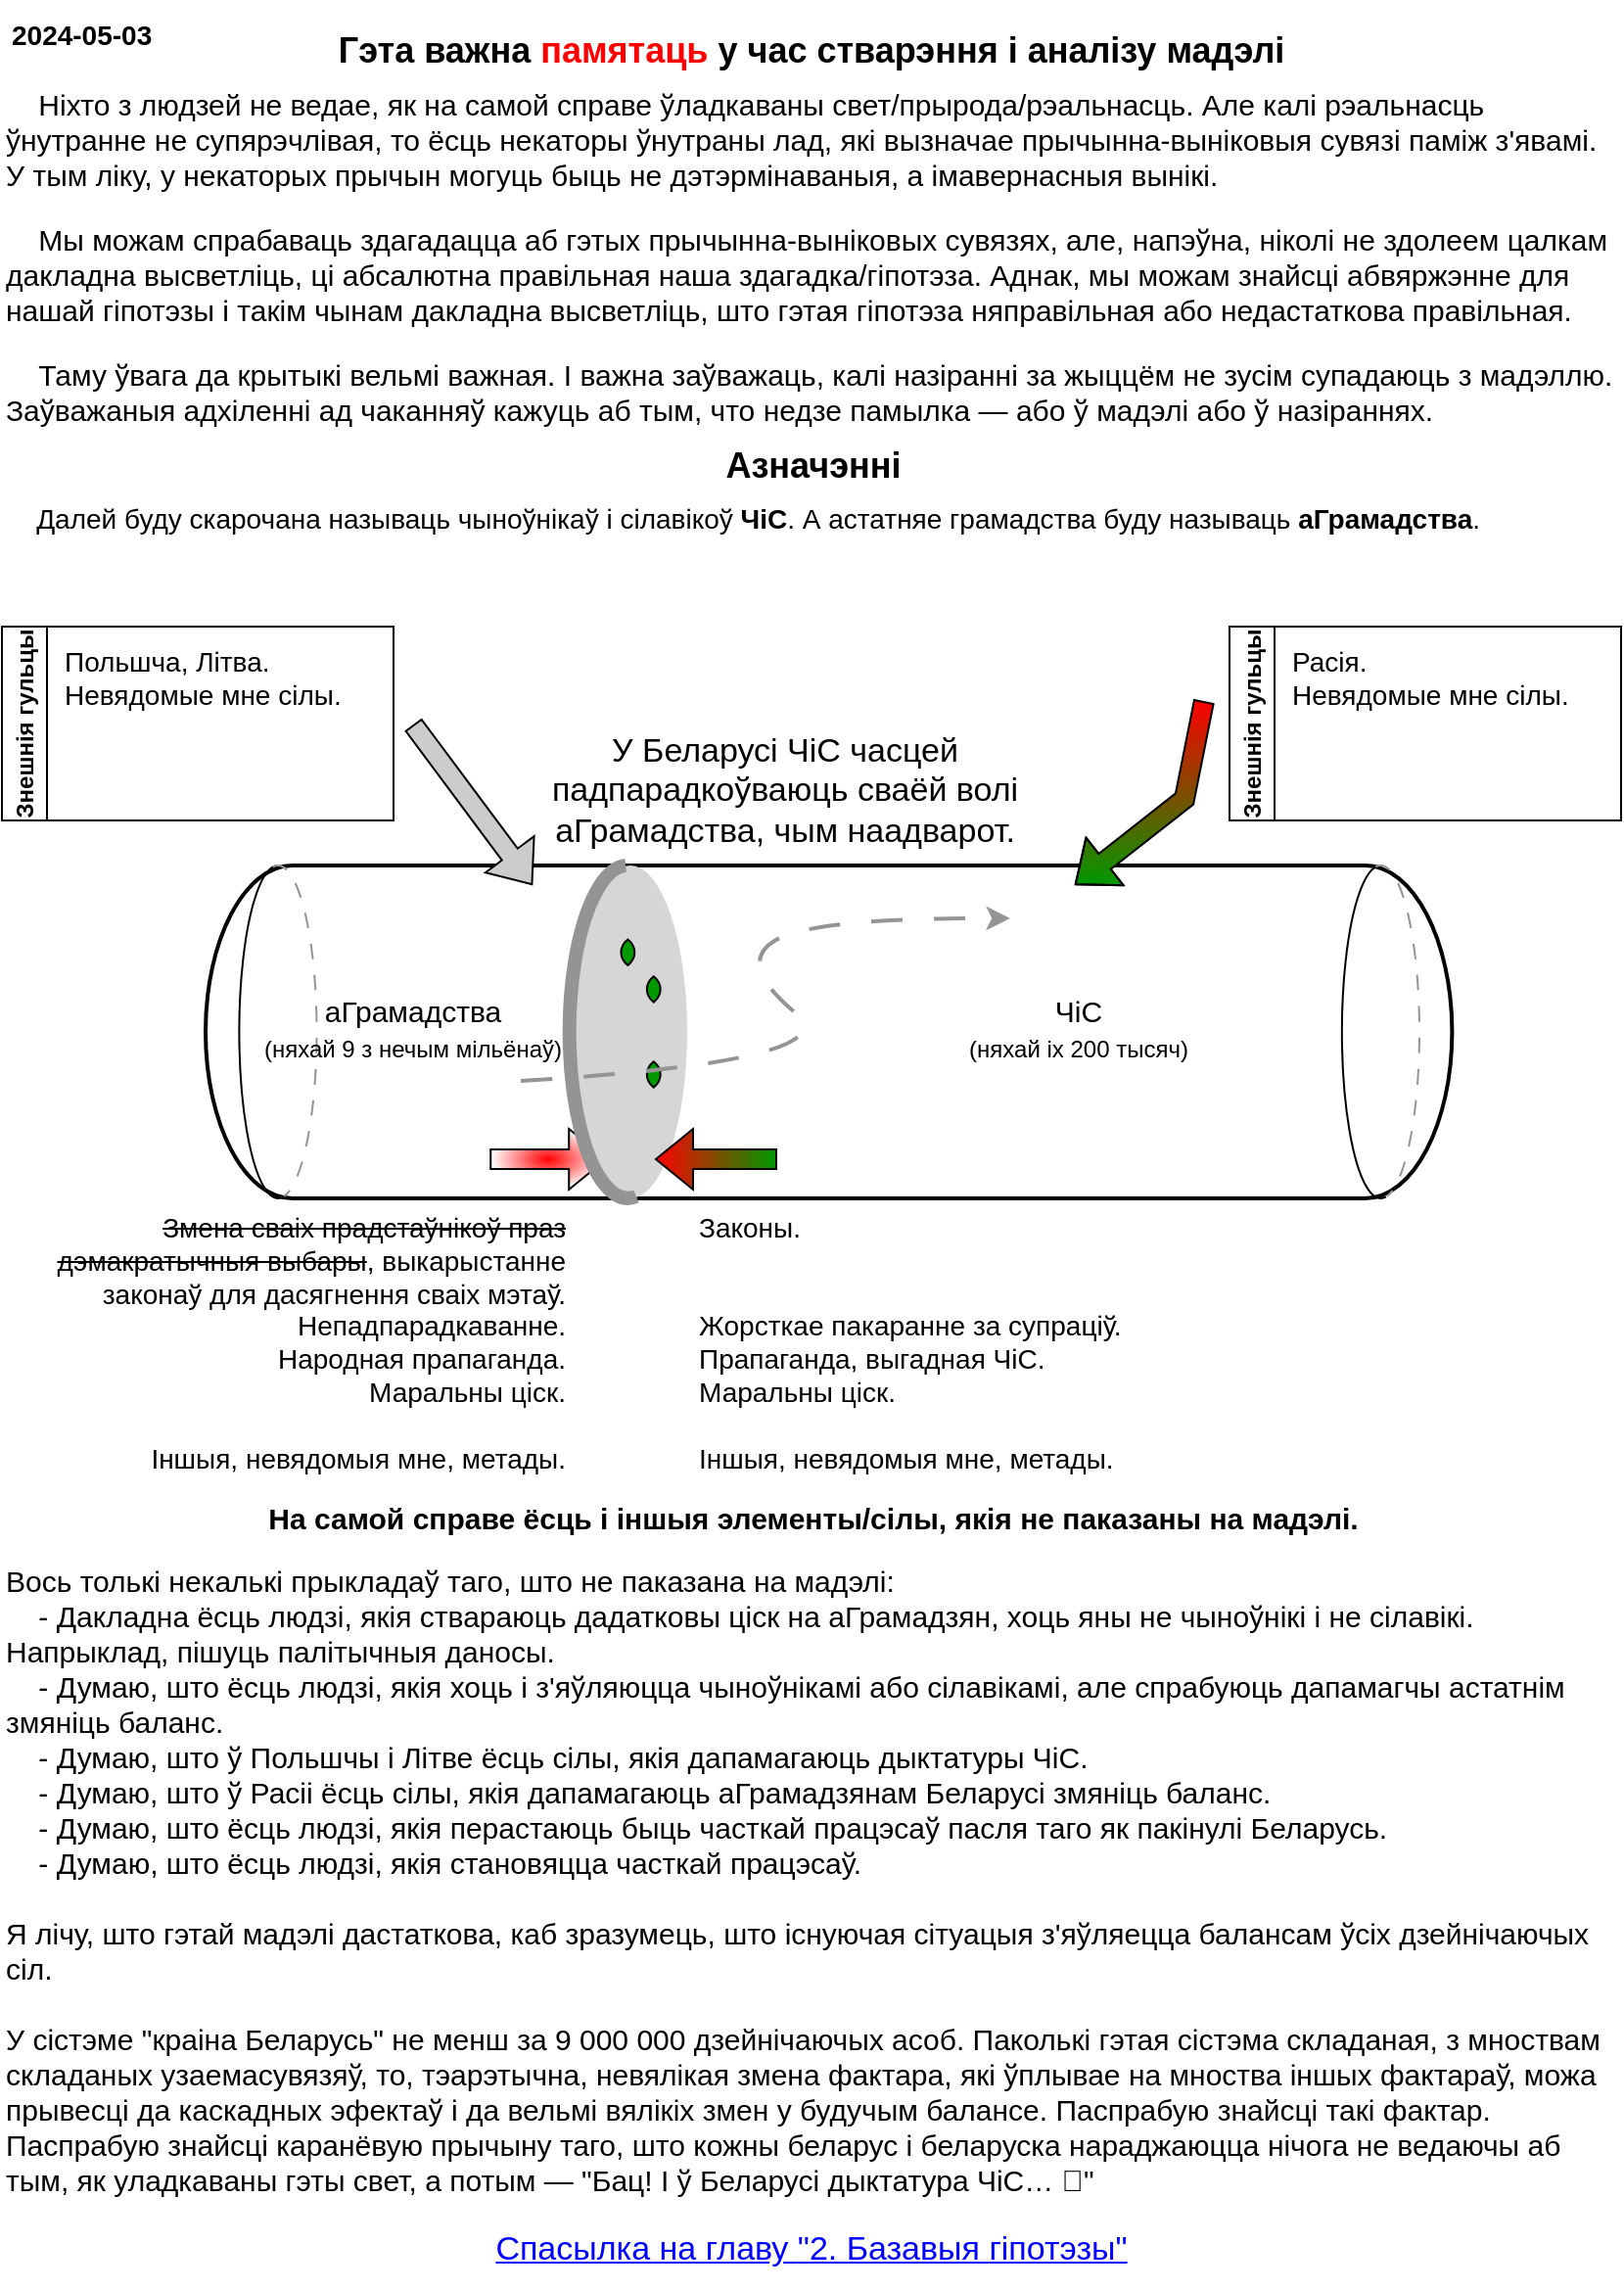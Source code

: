 <mxfile version="24.3.1" type="device" pages="5">
  <diagram id="qoV_xFIms2ia1VFQjh2e" name="1. Уступ">
    <mxGraphModel dx="1364" dy="790" grid="1" gridSize="10" guides="1" tooltips="1" connect="1" arrows="1" fold="1" page="1" pageScale="1" pageWidth="827" pageHeight="1169" math="0" shadow="0">
      <root>
        <mxCell id="0" />
        <mxCell id="1" parent="0" />
        <mxCell id="S1GvjW6ToF3bFZKLpUHj-1" value="&lt;h1 style=&quot;line-height: 10%;&quot;&gt;&lt;font style=&quot;font-size: 18px;&quot;&gt;Гэта важна &lt;font color=&quot;#ff0000&quot;&gt;памятаць&lt;/font&gt; у час стварэння і аналізу мадэлі&lt;/font&gt;&lt;/h1&gt;" style="text;html=1;strokeColor=none;fillColor=none;spacing=2;spacingTop=0;whiteSpace=wrap;overflow=hidden;rounded=0;verticalAlign=top;spacingBottom=0;align=center;" parent="1" vertex="1">
          <mxGeometry width="827" height="40" as="geometry" />
        </mxCell>
        <mxCell id="ag_OCnyFdfTCtAwq5Wvq-1" value="2024-05-03" style="text;html=1;strokeColor=none;fillColor=none;align=left;verticalAlign=top;whiteSpace=wrap;rounded=0;spacing=5;fontSize=14;fontStyle=1" parent="1" vertex="1">
          <mxGeometry width="160" height="40" as="geometry" />
        </mxCell>
        <mxCell id="DxHuLPiopfpoI_i7pSDg-1" value="&lt;p style=&quot;font-size: 15px;&quot;&gt;&lt;font style=&quot;font-size: 15px;&quot;&gt;&lt;span style=&quot;&quot;&gt;&lt;span style=&quot;white-space: pre;&quot;&gt;&amp;nbsp;&amp;nbsp;&amp;nbsp;&amp;nbsp;&lt;/span&gt;&lt;/span&gt;Ніхто з людзей не ведае, як на самой справе ўладкаваны свет/прырода/рэальнасць. Але калі рэальнасць ўнутранне не супярэчлівая, то ёсць некаторы ўнутраны лад, які вызначае прычынна-выніковыя сувязі паміж з&#39;явамі. У тым ліку, у некаторых прычын могуць быць не дэтэрмінаваныя, а імавернасныя вынікі.&lt;/font&gt;&lt;/p&gt;&lt;p style=&quot;font-size: 15px;&quot;&gt;&lt;font style=&quot;font-size: 15px;&quot;&gt;&lt;span style=&quot;&quot;&gt;&lt;span style=&quot;white-space: pre;&quot;&gt;&amp;nbsp;&amp;nbsp;&amp;nbsp;&amp;nbsp;&lt;/span&gt;&lt;/span&gt;Мы можам спрабаваць здагадацца аб гэтых прычынна-выніковых сувязях, але, напэўна, ніколі не здолеем цалкам дакладна высветліць, ці абсалютна правільная наша здагадка/гіпотэза. Аднак, мы можам знайсці абвяржэнне для нашай гіпотэзы і такім чынам дакладна высветліць, што гэтая гіпотэза няправільная або недастаткова правільная.&lt;br&gt;&lt;/font&gt;&lt;/p&gt;&lt;p style=&quot;font-size: 15px;&quot;&gt;&lt;font style=&quot;font-size: 15px;&quot;&gt;&lt;span style=&quot;&quot;&gt;&lt;span style=&quot;white-space: pre;&quot;&gt;&amp;nbsp;&amp;nbsp;&amp;nbsp;&amp;nbsp;&lt;/span&gt;&lt;/span&gt;Таму ўвага да крытыкі вельмі важная. І важна заўважаць, калі назіранні за жыццём не зусім супадаюць з мадэллю. Заўважаныя адхіленні ад чаканняў кажуць аб тым, что недзе памылка — або ў мадэлі або ў назіраннях.&lt;/font&gt;&lt;/p&gt;&lt;h1 style=&quot;line-height: 10%;&quot; align=&quot;center&quot;&gt;&lt;font style=&quot;font-size: 18px;&quot;&gt;Азначэнні&lt;/font&gt;&lt;/h1&gt;&lt;p style=&quot;font-size: 15px;&quot;&gt;&lt;font style=&quot;font-size: 14px;&quot;&gt;&lt;span style=&quot;&quot;&gt;&lt;span style=&quot;white-space: pre;&quot;&gt;&amp;nbsp;&amp;nbsp;&amp;nbsp;&amp;nbsp;&lt;/span&gt;&lt;/span&gt;Далей буду скарочана называць чыноўнікаў і сілавікоў &lt;b&gt;ЧіС&lt;/b&gt;. А астатняе грамадства буду называць &lt;b&gt;аГрамадства&lt;/b&gt;.&lt;/font&gt;&lt;/p&gt;" style="text;html=1;strokeColor=none;fillColor=none;spacing=2;spacingTop=0;whiteSpace=wrap;overflow=hidden;rounded=0;verticalAlign=top;spacingBottom=0;" parent="1" vertex="1">
          <mxGeometry y="23" width="827" height="297" as="geometry" />
        </mxCell>
        <UserObject label="" tooltip="" id="x-wTn0b4A8iaDGU15ReG-1">
          <mxCell style="strokeWidth=2;html=1;shape=stencil(xVVNb4MwDP01HJmAbFV7nFh37GWTdnap20YNCXKyfvz7hQZUUkpHc6nEAT/De36OrUQs11uoMMoSCSVG7CPKsm+kkkswimxgM1sHTxIXHlw4m7oQdIWFcdgeiMNSoMtoQ2qHB74yDQOXWyRu6iybR8m7/aZ+WF4oKS0JV1J7mU7ekgGX9t/k6MiSlzcnc2piF1VWoUSD5KEXcwsHRNlnsFI6TukrQMl31Or+p/TzuFIapjQP6V56LZaO7OAiwNgNuels5IEFybXsj7sLamZPbrS7ATmWW2RoAVm+hGK3IfUrVzeLrKBe7l6iTZdqj5fq2dV83/PfMgguOwyvSQAFUGFf6KoIOvnxMYYj1zEpA3UfPH4BtMHY8sRrARsvpQ+IVQduDn+g3kmAZxZC8UTPIadcCKXxzi5YvDdpZ3RgPFm+VoR35nbNhXD309BK9AjOqLstz8Af);whiteSpace=wrap;shadow=0;" parent="1" vertex="1">
            <mxGeometry x="104" y="442" width="145.106" height="170" as="geometry" />
          </mxCell>
        </UserObject>
        <mxCell id="x-wTn0b4A8iaDGU15ReG-2" value="" style="shape=flexArrow;endArrow=classic;html=1;rounded=0;fillColor=#ff0000;gradientColor=#FFFFFF;gradientDirection=radial;" parent="1" edge="1">
          <mxGeometry width="50" height="50" relative="1" as="geometry">
            <mxPoint x="249.11" y="592" as="sourcePoint" />
            <mxPoint x="309.11" y="592" as="targetPoint" />
          </mxGeometry>
        </mxCell>
        <mxCell id="x-wTn0b4A8iaDGU15ReG-3" value="" style="ellipse;whiteSpace=wrap;html=1;strokeColor=none;fillColor=#D6D6D6;rotation=0;" parent="1" vertex="1">
          <mxGeometry x="292" y="442" width="58" height="170" as="geometry" />
        </mxCell>
        <mxCell id="x-wTn0b4A8iaDGU15ReG-6" value="" style="whiteSpace=wrap;html=1;shape=mxgraph.basic.pointed_oval;rotation=0;fillColor=#009900;" parent="1" vertex="1">
          <mxGeometry x="315.064" y="479.778" width="9.234" height="13.222" as="geometry" />
        </mxCell>
        <mxCell id="x-wTn0b4A8iaDGU15ReG-7" value="" style="whiteSpace=wrap;html=1;shape=mxgraph.basic.pointed_oval;rotation=0;fillColor=#009900;" parent="1" vertex="1">
          <mxGeometry x="328.255" y="542.111" width="9.234" height="13.222" as="geometry" />
        </mxCell>
        <mxCell id="x-wTn0b4A8iaDGU15ReG-8" value="" style="whiteSpace=wrap;html=1;shape=mxgraph.basic.pointed_oval;rotation=0;fillColor=#009900;" parent="1" vertex="1">
          <mxGeometry x="328.255" y="498.667" width="9.234" height="13.222" as="geometry" />
        </mxCell>
        <mxCell id="x-wTn0b4A8iaDGU15ReG-9" value="" style="group;dashed=1;dashPattern=12 12;" parent="1" vertex="1" connectable="0">
          <mxGeometry x="684.426" y="442" width="39.574" height="170" as="geometry" />
        </mxCell>
        <mxCell id="x-wTn0b4A8iaDGU15ReG-10" value="" style="verticalLabelPosition=bottom;verticalAlign=top;html=1;shape=mxgraph.basic.arc;startAngle=0.478;endAngle=0.993;" parent="x-wTn0b4A8iaDGU15ReG-9" vertex="1">
          <mxGeometry width="39.574" height="170" as="geometry" />
        </mxCell>
        <mxCell id="x-wTn0b4A8iaDGU15ReG-11" value="" style="verticalLabelPosition=bottom;verticalAlign=top;html=1;shape=mxgraph.basic.arc;startAngle=0.979;endAngle=0.475;fillColor=default;strokeColor=#949494;dashed=1;dashPattern=8 8;" parent="x-wTn0b4A8iaDGU15ReG-9" vertex="1">
          <mxGeometry width="39.574" height="170" as="geometry" />
        </mxCell>
        <mxCell id="x-wTn0b4A8iaDGU15ReG-12" value="У Беларусі ЧіС часцей падпарадкоўваюць сваёй волі аГрамадства, чым наадварот." style="text;html=1;strokeColor=none;fillColor=none;align=center;verticalAlign=bottom;whiteSpace=wrap;rounded=0;fontSize=17;fontStyle=0;spacing=0;spacingBottom=5;" parent="1" vertex="1">
          <mxGeometry x="280" y="320" width="240" height="120" as="geometry" />
        </mxCell>
        <mxCell id="x-wTn0b4A8iaDGU15ReG-13" value="" style="curved=1;endArrow=classic;html=1;rounded=0;dashed=1;dashPattern=8 8;strokeColor=#949494;strokeWidth=2;" parent="1" edge="1">
          <mxGeometry width="50" height="50" relative="1" as="geometry">
            <mxPoint x="265" y="552" as="sourcePoint" />
            <mxPoint x="515" y="469" as="targetPoint" />
            <Array as="points">
              <mxPoint x="435" y="542" />
              <mxPoint x="375" y="492" />
              <mxPoint x="415" y="468.56" />
            </Array>
          </mxGeometry>
        </mxCell>
        <mxCell id="x-wTn0b4A8iaDGU15ReG-14" value="ЧіС&lt;br&gt;&lt;font style=&quot;font-size: 12px;&quot;&gt;(няхай іх 200 тысяч)&lt;/font&gt;" style="text;html=1;strokeColor=none;fillColor=none;align=center;verticalAlign=middle;whiteSpace=wrap;rounded=0;fontSize=15;" parent="1" vertex="1">
          <mxGeometry x="470" y="505" width="160" height="40" as="geometry" />
        </mxCell>
        <mxCell id="x-wTn0b4A8iaDGU15ReG-15" value="" style="shape=flexArrow;endArrow=classic;html=1;rounded=0;strokeColor=#000000;fillColor=#FF0000;gradientColor=#009900;gradientDirection=east;" parent="1" edge="1">
          <mxGeometry width="50" height="50" relative="1" as="geometry">
            <mxPoint x="396" y="592" as="sourcePoint" />
            <mxPoint x="333.49" y="592" as="targetPoint" />
          </mxGeometry>
        </mxCell>
        <mxCell id="x-wTn0b4A8iaDGU15ReG-16" value="" style="verticalLabelPosition=bottom;verticalAlign=top;html=1;shape=mxgraph.basic.arc;startAngle=0.477;endAngle=0.994;strokeWidth=7;strokeColor=#949494;gradientColor=none;shadow=0;" parent="1" vertex="1">
          <mxGeometry x="289.84" y="441.89" width="59.68" height="170" as="geometry" />
        </mxCell>
        <mxCell id="x-wTn0b4A8iaDGU15ReG-17" value="" style="verticalLabelPosition=bottom;verticalAlign=top;html=1;shape=mxgraph.basic.arc;startAngle=0.478;endAngle=0.993;" parent="1" vertex="1">
          <mxGeometry x="121.191" y="442" width="39.574" height="170" as="geometry" />
        </mxCell>
        <mxCell id="x-wTn0b4A8iaDGU15ReG-18" value="" style="verticalLabelPosition=bottom;verticalAlign=top;html=1;shape=mxgraph.basic.arc;startAngle=0.979;endAngle=0.475;fillColor=default;strokeColor=#949494;dashed=1;dashPattern=8 8;" parent="1" vertex="1">
          <mxGeometry x="121.191" y="442" width="39.574" height="170" as="geometry" />
        </mxCell>
        <mxCell id="x-wTn0b4A8iaDGU15ReG-19" value="аГрамадства&lt;br&gt;&lt;font style=&quot;font-size: 12px;&quot;&gt;(няхай 9 з нечым мільёнаў)&lt;/font&gt;" style="text;html=1;strokeColor=none;fillColor=none;align=center;verticalAlign=middle;whiteSpace=wrap;rounded=0;fontSize=15;" parent="1" vertex="1">
          <mxGeometry x="130" y="505" width="160" height="40" as="geometry" />
        </mxCell>
        <mxCell id="x-wTn0b4A8iaDGU15ReG-20" value="" style="shape=flexArrow;endArrow=classic;html=1;rounded=0;entryX=3.349;entryY=0.094;entryDx=0;entryDy=0;entryPerimeter=0;fillColor=#FF0000;gradientColor=#009900;" parent="1" edge="1">
          <mxGeometry width="50" height="50" relative="1" as="geometry">
            <mxPoint x="614" y="358" as="sourcePoint" />
            <mxPoint x="547.961" y="451.98" as="targetPoint" />
            <Array as="points">
              <mxPoint x="604" y="408" />
            </Array>
          </mxGeometry>
        </mxCell>
        <mxCell id="x-wTn0b4A8iaDGU15ReG-21" value="Знешнія гульцы" style="swimlane;horizontal=0;whiteSpace=wrap;html=1;" parent="1" vertex="1">
          <mxGeometry x="627" y="320" width="200" height="99" as="geometry" />
        </mxCell>
        <mxCell id="x-wTn0b4A8iaDGU15ReG-22" value="Расія.&lt;br style=&quot;font-size: 14px;&quot;&gt;&lt;div style=&quot;font-size: 14px;&quot;&gt;Невядомые мне сілы.&lt;br style=&quot;font-size: 14px;&quot;&gt;&lt;/div&gt;" style="text;html=1;align=left;verticalAlign=middle;resizable=0;points=[];autosize=1;strokeColor=none;fillColor=none;fontSize=14;" parent="x-wTn0b4A8iaDGU15ReG-21" vertex="1">
          <mxGeometry x="30" y="1" width="160" height="50" as="geometry" />
        </mxCell>
        <mxCell id="x-wTn0b4A8iaDGU15ReG-23" value="Знешнія гульцы" style="swimlane;horizontal=0;whiteSpace=wrap;html=1;" parent="1" vertex="1">
          <mxGeometry y="320" width="200" height="99" as="geometry" />
        </mxCell>
        <mxCell id="x-wTn0b4A8iaDGU15ReG-24" value="Польшча, Літва.&lt;br style=&quot;font-size: 14px;&quot;&gt;&lt;div style=&quot;font-size: 14px;&quot;&gt;Невядомые мне сілы.&lt;br style=&quot;font-size: 14px;&quot;&gt;&lt;/div&gt;" style="text;html=1;align=left;verticalAlign=middle;resizable=0;points=[];autosize=1;strokeColor=none;fillColor=none;fontSize=14;" parent="x-wTn0b4A8iaDGU15ReG-23" vertex="1">
          <mxGeometry x="30" y="1" width="160" height="50" as="geometry" />
        </mxCell>
        <mxCell id="x-wTn0b4A8iaDGU15ReG-25" value="" style="shape=flexArrow;endArrow=classic;html=1;rounded=0;entryX=1.213;entryY=0.094;entryDx=0;entryDy=0;entryPerimeter=0;fillColor=#CCCCCC;" parent="1" edge="1">
          <mxGeometry width="50" height="50" relative="1" as="geometry">
            <mxPoint x="210" y="370" as="sourcePoint" />
            <mxPoint x="271.014" y="451.98" as="targetPoint" />
          </mxGeometry>
        </mxCell>
        <mxCell id="x-wTn0b4A8iaDGU15ReG-26" value="&lt;font style=&quot;font-size: 14px;&quot;&gt;Законы.&lt;br&gt;&lt;br&gt;&lt;br&gt;Жорсткае пакаранне за супраціў.&lt;br&gt;Прапаганда, выгадная ЧіС.&lt;br&gt;Маральны ціск.&lt;br&gt;&lt;br&gt;Іншыя, невядомыя мне, метады.&lt;br&gt;&lt;/font&gt;" style="text;html=1;strokeColor=none;fillColor=none;align=left;verticalAlign=top;whiteSpace=wrap;rounded=0;" parent="1" vertex="1">
          <mxGeometry x="354" y="611.78" width="290" height="148.22" as="geometry" />
        </mxCell>
        <mxCell id="x-wTn0b4A8iaDGU15ReG-27" value="&lt;font style=&quot;font-size: 14px;&quot;&gt;&lt;strike&gt;Змена сваіх прадстаўнікоў праз дэмакратычныя выбары&lt;/strike&gt;, выкарыстанне законаў для дасягнення сваіх мэтаў.&lt;br&gt;Непадпарадкаванне.&lt;br&gt;Народная прапаганда.&lt;br&gt;Маральны ціск.&lt;br&gt;&lt;br&gt;Іншыя, невядомыя мне, метады.&lt;br&gt;&lt;/font&gt;" style="text;html=1;strokeColor=none;fillColor=none;align=right;verticalAlign=top;whiteSpace=wrap;rounded=0;" parent="1" vertex="1">
          <mxGeometry y="612" width="289.84" height="148" as="geometry" />
        </mxCell>
        <mxCell id="x-wTn0b4A8iaDGU15ReG-28" value="&lt;div align=&quot;center&quot;&gt;&lt;font style=&quot;font-size: 15px;&quot;&gt;&lt;b&gt;На самой справе ёсць і іншыя элементы/сілы, якія не паказаны на мадэлі.&lt;/b&gt;&lt;br&gt;&lt;/font&gt;&lt;br&gt;&lt;/div&gt;&lt;font style=&quot;font-size: 15px;&quot;&gt;Вось толькі некалькі прыкладаў таго, што не паказана на мадэлі:&lt;br&gt;&lt;span style=&quot;&quot;&gt;&lt;span style=&quot;&quot;&gt;&amp;nbsp;&amp;nbsp;&amp;nbsp;&amp;nbsp;&lt;/span&gt;&lt;/span&gt;- Дакладна ёсць людзі, якія &lt;/font&gt;&lt;font style=&quot;font-size: 15px;&quot;&gt;ствараюць дадатковы ціск на аГрамадзян&lt;/font&gt;&lt;font style=&quot;font-size: 15px;&quot;&gt;, хоць яны не чыноўнікі і не сілавікі. Напрыклад, пішуць палітычныя даносы.&lt;br&gt;&lt;span style=&quot;&quot;&gt;&lt;span style=&quot;&quot;&gt;&amp;nbsp;&amp;nbsp;&amp;nbsp;&amp;nbsp;&lt;/span&gt;&lt;/span&gt;- Думаю, што ёсць людзі, якія хоць і з&#39;яўляюцца чыноўнікамі або сілавікамі, але спрабуюць дапамагчы астатнім змяніць баланс.&lt;br&gt;&lt;span style=&quot;&quot;&gt;&lt;span style=&quot;&quot;&gt;&amp;nbsp;&amp;nbsp;&amp;nbsp;&amp;nbsp;&lt;/span&gt;&lt;/span&gt;- Думаю, што ў Польшчы і Літве ёсць сілы, якія дапамагаюць дыктатуры ЧіС.&lt;br&gt;&lt;/font&gt;&lt;div&gt;&lt;font style=&quot;font-size: 15px;&quot;&gt;&lt;span style=&quot;&quot;&gt;&lt;span style=&quot;&quot;&gt;&amp;nbsp;&amp;nbsp;&amp;nbsp;&amp;nbsp;&lt;/span&gt;&lt;/span&gt;- Думаю, што ў Расіі ёсць сілы, якія дапамагаюць аГрамадзянам Беларусі змяніць баланс.&lt;/font&gt;&lt;/div&gt;&lt;div&gt;&lt;font style=&quot;font-size: 15px;&quot;&gt;&lt;span style=&quot;&quot;&gt;&lt;/span&gt;&lt;/font&gt;&lt;font style=&quot;font-size: 15px;&quot;&gt;&amp;nbsp;&amp;nbsp;&amp;nbsp; - Думаю, што ёсць людзі, якія перастаюць быць часткай працэсаў пасля таго як пакінулі Беларусь.&lt;/font&gt;&lt;/div&gt;&lt;div&gt;&lt;font style=&quot;font-size: 15px;&quot;&gt;&amp;nbsp;&amp;nbsp;&amp;nbsp; - &lt;/font&gt;&lt;font style=&quot;font-size: 15px;&quot;&gt;Думаю, што &lt;/font&gt;&lt;font style=&quot;font-size: 15px;&quot;&gt;ёсць людзі, якія становяцца часткай працэсаў.&lt;br&gt;&lt;/font&gt;&lt;/div&gt;&lt;font style=&quot;font-size: 15px;&quot;&gt;&lt;br&gt;Я лічу, што гэтай мадэлі дастаткова, каб зразумець, што існуючая сітуацыя з&#39;яўляецца балансам ўсіх дзейнічаючых сіл.&lt;br&gt;&lt;br&gt;У сістэме &quot;краіна Беларусь&quot; не менш за 9 000 000 дзейнічаючых асоб. Паколькі гэтая сістэма складаная, з мноствам складаных узаемасувязяў, то, тэарэтычна, &lt;/font&gt;&lt;font style=&quot;font-size: 15px;&quot;&gt;невялікая &lt;/font&gt;&lt;font style=&quot;font-size: 15px;&quot;&gt;змена фактара, які ўплывае на мноства іншых фактараў, можа прывесці да каскадных эфектаў і да вельмі вялікіх змен у будучым балансе. Паспрабую знайсці такі фактар. Паспрабую знайсці каранёвую прычыну таго, што кожны беларус і беларуска нараджаюцца нічога не ведаючы аб тым, як уладкаваны гэты свет, а потым — &quot;Бац! І ў Беларусі дыктатура ЧіС… 🫨&quot;&lt;br&gt;&lt;/font&gt;" style="text;html=1;strokeColor=none;fillColor=none;align=left;verticalAlign=top;whiteSpace=wrap;rounded=0;rotation=0;" parent="1" vertex="1">
          <mxGeometry y="760" width="827" height="360" as="geometry" />
        </mxCell>
        <UserObject label="Спасылка на главу &lt;span&gt;&quot;2. Базавыя &lt;/span&gt;гіпотэзы&quot;" link="data:page/id,McnreRaJFROVYg1kB9sD" id="5Dem1vvIQLIGWhxnLmdw-1">
          <mxCell style="text;html=1;strokeColor=none;fillColor=none;align=center;verticalAlign=middle;whiteSpace=wrap;rounded=0;fontColor=#0000FF;fontStyle=4;fontSize=17;" parent="1" vertex="1">
            <mxGeometry y="1129" width="827" height="40" as="geometry" />
          </mxCell>
        </UserObject>
      </root>
    </mxGraphModel>
  </diagram>
  <diagram id="McnreRaJFROVYg1kB9sD" name="2. Базавыя гіпотэзы">
    <mxGraphModel dx="1364" dy="790" grid="1" gridSize="10" guides="1" tooltips="1" connect="1" arrows="1" fold="1" page="1" pageScale="1" pageWidth="827" pageHeight="1169" math="0" shadow="0">
      <root>
        <mxCell id="0" />
        <mxCell id="1" parent="0" />
        <mxCell id="I7xGC3TZL1A2GTxPRxSR-1" value="&lt;h1 align=&quot;left&quot; style=&quot;line-height: 10%;&quot;&gt;&lt;font style=&quot;font-size: 18px;&quot;&gt;Базавая гіпотэза 2. Ёсць толькі пяць прычын, чаму чалавек нешта не робіць.&lt;br&gt;&lt;/font&gt;&lt;/h1&gt;&lt;font color=&quot;#ff0000&quot;&gt;&lt;b&gt;Важна&lt;/b&gt;&lt;/font&gt;: калі гэтая гіпотэза будзе абвергнута, то далейшыя разважанні патрэбна паправіць адпаведным чынам.&lt;br&gt;&lt;div&gt;&lt;br&gt;&lt;/div&gt;&lt;div&gt;Чалавек нешта не робіць калі&lt;br&gt;не прытомны &lt;b&gt;або&lt;/b&gt;&lt;br&gt;&lt;div&gt;&lt;font color=&quot;#808080&quot;&gt;у прытомнасці, але&lt;/font&gt; не ведае&lt;font color=&quot;#808080&quot;&gt;, што гэта можна/патрэбна рабіць&lt;/font&gt; &lt;b&gt;або&lt;/b&gt;&lt;/div&gt;&lt;div&gt;&lt;font color=&quot;#808080&quot;&gt;у прытомнасці, ведае, што гэта можна/патрэбна, але&lt;/font&gt; не ўмее &lt;font color=&quot;#808080&quot;&gt;гэта рабіць&lt;/font&gt; &lt;b&gt;або&lt;/b&gt;&lt;/div&gt;&lt;div&gt;&lt;font color=&quot;#808080&quot;&gt;у прытомнасці, ведае, умее, але&lt;/font&gt; не можа&amp;nbsp;&lt;font color=&quot;#808080&quot;&gt;гэта рабіць (напрыклад, рукі фізічна звязаны)&lt;/font&gt; &lt;b&gt;або&lt;/b&gt;&lt;/div&gt;&lt;div&gt;&lt;font color=&quot;#808080&quot;&gt;у прытомнасці, ведае, умее, можа але&lt;/font&gt; не жадае&lt;/div&gt;&lt;div&gt;&lt;br&gt;Каментар: калі гіпотэза правільная, то і лагічнае адмаўленне выказвання павінна быць таксама правільным.&lt;br&gt;&lt;/div&gt;&lt;/div&gt;Чалавек нешта робіць калі ён&lt;br&gt;у прытомнасці &lt;b&gt;і&lt;/b&gt;&lt;br&gt;ведае&lt;font color=&quot;#808080&quot;&gt;, што гэта можна/патрэбна рабіць&lt;/font&gt; &lt;b&gt;і&lt;/b&gt;&lt;br&gt;умее&amp;nbsp;&lt;font color=&quot;#808080&quot;&gt;гэта рабіць&lt;/font&gt; &lt;b&gt;і&lt;/b&gt;&lt;br&gt;можа&amp;nbsp;&lt;font color=&quot;#808080&quot;&gt;гэта рабіць&lt;/font&gt; &lt;b&gt;і&lt;/b&gt;&lt;br&gt;жадае &lt;font color=&quot;#808080&quot;&gt;гэта рабіць&lt;/font&gt;&lt;br&gt;А гэта падобна на правільнае сцвярджэнне? Мне не падабаецца, што ёсць сітуацыі, калі чалавек непрытомны, але нешта робіць. Напрыклад, можа дыхаць нават без прытомнасці. Магчыма, патрэбна падзяліць дзеянні на тыя для якіх не патрэбна быць у прытомнасці і іншыя. А калі чалавек пад гіпнозам, то ён у прытомнасці ці не?" style="text;html=1;strokeColor=none;fillColor=none;align=left;verticalAlign=top;whiteSpace=wrap;rounded=0;fontSize=15;" parent="1" vertex="1">
          <mxGeometry y="160" width="827" height="400" as="geometry" />
        </mxCell>
        <mxCell id="B1tIU0BfvUetRy4yVkYv-1" value="&lt;h1 style=&quot;line-height: 10%;&quot;&gt;&lt;font style=&quot;font-size: 18px;&quot;&gt;Базавая гіпотэза 4. Ніжэй вычарпальнае апісанне прычын, чаму чалавек нешта не ведае.&lt;br&gt;&lt;/font&gt;&lt;/h1&gt;&lt;div&gt;&lt;font color=&quot;#ff0000&quot;&gt;&lt;b&gt;Важна&lt;/b&gt;&lt;/font&gt;: калі гэтая гіпотэза будзе абвергнута, то далейшыя разважанні патрэбна паправіць адпаведным чынам.&lt;br&gt;&lt;br&gt;Чалавек нешта ведае калі&lt;br&gt;&lt;b&gt;(&lt;/b&gt;&lt;br&gt;1. веды былі &quot;ўшыты&quot; яму ў гены &lt;font color=&quot;#808080&quot;&gt;(неўсвядомленыя веды. Напрыклад, чалавек ведае, што патрэбна дыхаць)&lt;/font&gt; &lt;b&gt;або&lt;/b&gt;&lt;br&gt;2. неўсвядомлена скапіраваў паводзіны іншых людзей &lt;font color=&quot;#808080&quot;&gt;(напрыклад, ківае галавой у знак разумення ідэі)&lt;/font&gt; &lt;b&gt;або&lt;/b&gt;&lt;br&gt;3. яму мэтанакіравана ўклалі ў галаву гэтыя веды іншыя людзі &lt;font color=&quot;#808080&quot;&gt;(напрыклад, бацькі і школа)&lt;/font&gt; &lt;b&gt;або&lt;/b&gt;&lt;br&gt;4. ён сам шукаў веды па нейкай блізкай тэме сярод існуючых ведаў чалавецтва &lt;b&gt;і&lt;/b&gt; знайшоў &lt;b&gt;або&lt;/b&gt;&lt;br&gt;5. выпадкова даведаўся ад іншых людзей &lt;font color=&quot;#808080&quot;&gt;(усвядомленыя веды. Напрыклад, выпадкова сярод навін у СМІ пабачыў артыкул пра звычаі продкаў, зацікавіўся і прачытаў яго)&lt;/font&gt; &lt;b&gt;або&lt;/b&gt;&lt;br&gt;6. самастойна стварыў веды &lt;font color=&quot;#808080&quot;&gt;(напрыклад, шукаў рашэнне для нейкай праблемы і вынайшоў тое, что іншыя ўжо вынаходзілі або вынайшоў дагэтуль невядомае чалавецтву)&lt;/font&gt;&lt;br&gt;&lt;b&gt;) і&lt;/b&gt;&lt;/div&gt;7. чалавек захаваў атрыманыя веды&lt;br&gt;&lt;br&gt;Калі гэта так, то лагічнае адмаўленне будзе&lt;br&gt;&lt;b&gt;Чалавек нешта не ведае калі&lt;/b&gt;&lt;br&gt;&lt;b&gt;(&lt;/b&gt;&lt;br&gt;1. веды не былі &quot;ўшыты&quot; яму ў гены &lt;font color=&quot;#808080&quot;&gt;(напрыклад, не ведае&amp;nbsp;ад нараджэння беларускую мову)&lt;/font&gt; &lt;b&gt;і&lt;/b&gt;&lt;br&gt;2. нават неўсвядомлена не скапіраваў паводзіны іншых людзей &lt;b&gt;і&lt;/b&gt;&lt;br&gt;3. нават мэтанакіравана не&amp;nbsp;ўклалі яму  ў галаву гэтыя веды іншыя людзі &lt;font color=&quot;#808080&quot;&gt;(напрыклад, бацькі і школа)&lt;/font&gt; &lt;b&gt;і&lt;/b&gt;&lt;br&gt;4. (ён не шукаў сам веды сярод існуючых ведаў чалавецтва па нейкай блізкай тэме &lt;b&gt;або&lt;/b&gt; не знайшоў) &lt;b&gt;і&lt;/b&gt;&lt;br&gt;5. нават выпадкова не даведаўся ад іншых людзей &lt;b&gt;і&lt;/b&gt;&lt;br&gt;6. не стварыў самастойна веды&lt;br&gt;&lt;b&gt;) або&lt;/b&gt;&lt;br&gt;7. чалавек не захаваў атрыманыя веды &lt;font color=&quot;#808080&quot;&gt;(напрыклад, трапіў у аварыю, згубіў памяць)&lt;/font&gt;" style="text;html=1;strokeColor=none;fillColor=none;align=left;verticalAlign=top;whiteSpace=wrap;rounded=0;fontSize=15;" parent="1" vertex="1">
          <mxGeometry y="800" width="827" height="560" as="geometry" />
        </mxCell>
        <UserObject label="Спасылка на главу &quot;3. Д&lt;font style=&quot;font-size: 17px;&quot;&gt;&lt;span style=&quot;font-size: 17px;&quot;&gt;рэва цяперашняй рэальнасці для ўзаемаадносін паміж грамадствам і ЧіС Беларусі&quot;&lt;/span&gt;&lt;/font&gt;" link="data:page/id,DG71BkWCYnC6XOSHjkSx" id="28J1oYRrJhvnbeynHexy-1">
          <mxCell style="text;html=1;strokeColor=none;fillColor=none;align=center;verticalAlign=middle;whiteSpace=wrap;rounded=0;fontColor=#0000FF;fontStyle=4;fontSize=17;" parent="1" vertex="1">
            <mxGeometry y="1680" width="827" height="40" as="geometry" />
          </mxCell>
        </UserObject>
        <mxCell id="KuVzXuyzOUkK3E6gqgpI-2" value="&lt;h1 style=&quot;line-height: 70%;&quot;&gt;&lt;font style=&quot;font-size: 18px;&quot;&gt;Базавая гіпотэза 3. Дапушчальна лічыць, што калі чалавек нараджаецца, то ён зусім нічога не ведае пра тое, як уладкаваны свет/рэальнасць.&lt;br&gt;&lt;/font&gt;&lt;/h1&gt;&lt;font color=&quot;#ff0000&quot;&gt;&lt;b&gt;Важна&lt;/b&gt;&lt;/font&gt;: калі гэтая гіпотэза будзе абвергнута, то далейшыя разважанні патрэбна паправіць адпаведным чынам.&lt;br&gt;&lt;br&gt;Чалавек пачынае атрымваць інфармацыю аб знешнім свеце яшчэ да нараджэння. Напрыклад, чуць гукі плод пачынае недзе на 15-20 тыдні развіцця. Таму казаць, што чалавек нараджаецца, не ведаючы зусім нічога пра &lt;br&gt;свет/рэальнасць, напэўна, не вельмі дакладна. Але далей я буду выкарыстоўваць выказванне &quot;Калі чалавек нараджаецца, то ён зусім нічога не ведае пра тое, як уладкаваны свет/рэальнасць&quot;. Спадзяюся, гэта не зробіць разважанні цалкам памылковымі." style="text;html=1;strokeColor=none;fillColor=none;align=left;verticalAlign=top;whiteSpace=wrap;rounded=0;fontSize=15;" parent="1" vertex="1">
          <mxGeometry y="560" width="827" height="240" as="geometry" />
        </mxCell>
        <mxCell id="fW2wmk7JBmoNflcBN8dt-1" value="&lt;h1 align=&quot;left&quot; style=&quot;line-height: 70%;&quot;&gt;&lt;font style=&quot;font-size: 18px;&quot;&gt;Базавая гіпотэза 1. Гэтую тэму магчыма прыпаднесці так, каб падлетак 14 гадоў змог усё зразумець і знайсці памылкі ў маіх разважаннях.&lt;br&gt;&lt;/font&gt;&lt;/h1&gt;Гіпотэза ў тым, что чалавеку дастаткова ўмець добра чытаць па-беларуску і валодаць базавымі навыкамі матэматычнай логікі, каб зразумець мае разважанні і заўважыць памылкі ў разважаннях. Магчыма, тэму патрэбна разбіць на &quot;кавалачкі&quot;, але там прынцыпова няма такога, што падлетак не можа зразумець." style="text;html=1;strokeColor=none;fillColor=none;align=left;verticalAlign=top;whiteSpace=wrap;rounded=0;fontSize=15;" parent="1" vertex="1">
          <mxGeometry width="827" height="160" as="geometry" />
        </mxCell>
        <mxCell id="HM4rghfG53f5xWvAFt2h-1" value="&lt;h1 align=&quot;left&quot; style=&quot;line-height: 72%;&quot;&gt;&lt;font style=&quot;font-size: 18px;&quot;&gt;Базавая гіпотэза 5. &quot;&lt;font color=&quot;#ff0000&quot;&gt;Не&lt;/font&gt;магічная&quot;/адэкватная гіпотэза любога беларуса пра каранёвую прычыну дыктатуры ЧіС у Беларусі дапаўняе гіпотэзы іншых беларусаў і можа быць адлюстравана на ДЦР.&lt;br&gt;&lt;/font&gt;&lt;/h1&gt;&lt;div&gt;Усе беларусы жывуць у адной аб&#39;ектыўнай рэальнасці. Але гэтая рэальнасць мае шмат граняў. У кожнага беларуса свае унікальныя абставіны, унікальны жыццёвы досвед, унікальныя здольнасці і унікальныя недахопы. У выніку гэтага, кожны беларус можа бачыць нейкія грані рэальнасці, якія не заўважаюць іншыя. Але таксама можа і не заўважаць нейкія грані, якія бачыць нейкі іншы беларус.&lt;br&gt;&lt;br&gt;Такім чынам, мае сэнс збіраць гіпотэзы беларусаў пра каранёвую прычыну дыктатуры ў Беларусі і абмяркоўваць іх, каб пабудаваць сумеснае, найбольш дакладнае разуменне з&#39;явы.&lt;br&gt;&lt;/div&gt;&lt;br&gt;Абмеркаванне і ўлік гіпотэз пра каранёвую прычыну вядзецца тут:" style="text;html=1;strokeColor=none;fillColor=none;align=left;verticalAlign=top;whiteSpace=wrap;rounded=0;fontSize=15;" parent="1" vertex="1">
          <mxGeometry y="1320" width="827" height="320" as="geometry" />
        </mxCell>
        <UserObject label="https://github.com/mshurkaeu-public/i-care.by/discussions/categories/гіпотэзы-аб-каранёвай-прычыне-дыктатуры-ў-беларусі" link="https://github.com/mshurkaeu-public/i-care.by/discussions/categories/гіпотэзы-аб-каранёвай-прычыне-дыктатуры-ў-беларусі" linkTarget="_blank" id="HM4rghfG53f5xWvAFt2h-2">
          <mxCell style="text;html=1;strokeColor=none;fillColor=none;align=left;verticalAlign=top;rounded=0;fontSize=15;fontColor=#0000FF;fontStyle=4;whiteSpace=wrap;" parent="1" vertex="1">
            <mxGeometry y="1600" width="827" height="30" as="geometry" />
          </mxCell>
        </UserObject>
      </root>
    </mxGraphModel>
  </diagram>
  <diagram id="DG71BkWCYnC6XOSHjkSx" name="3. ДЦР-грамадства">
    <mxGraphModel dx="3845" dy="790" grid="1" gridSize="10" guides="1" tooltips="1" connect="1" arrows="1" fold="1" page="1" pageScale="1" pageWidth="827" pageHeight="1169" math="0" shadow="0">
      <root>
        <mxCell id="0" />
        <mxCell id="1" parent="0" />
        <mxCell id="pH6i_DQoBayqS64Z1WDT-9" value="і" style="ellipse;whiteSpace=wrap;html=1;fillColor=none;strokeColor=#BFBFBF;fontSize=16;fontStyle=1" parent="1" vertex="1">
          <mxGeometry x="-680" y="840" width="120" height="80" as="geometry" />
        </mxCell>
        <mxCell id="pH6i_DQoBayqS64Z1WDT-10" value="&lt;font style=&quot;font-size: 16px;&quot;&gt;&lt;b&gt;і&lt;/b&gt;&lt;/font&gt;" style="text;html=1;strokeColor=none;fillColor=none;align=center;verticalAlign=middle;whiteSpace=wrap;rounded=0;" parent="1" vertex="1">
          <mxGeometry x="-60" y="560" width="120" height="80" as="geometry" />
        </mxCell>
        <mxCell id="pH6i_DQoBayqS64Z1WDT-11" value="" style="ellipse;whiteSpace=wrap;html=1;fillColor=none;strokeColor=#BFBFBF;" parent="1" vertex="1">
          <mxGeometry x="-60" y="560" width="120" height="80" as="geometry" />
        </mxCell>
        <mxCell id="pH6i_DQoBayqS64Z1WDT-12" value="&lt;div style=&quot;font-size: 18px;&quot;&gt;Стан адносін паміж грамадствам і ЧіС (чыноўнікамі і сілавікамі) з&#39;яўляецца заканамерным вынікам паводзін абодвух бакоў.&lt;br&gt;&lt;/div&gt;" style="text;html=1;strokeColor=default;fillColor=none;align=center;verticalAlign=middle;whiteSpace=wrap;rounded=0;fontSize=18;fontStyle=1;strokeWidth=3;" parent="1" vertex="1">
          <mxGeometry x="-240" y="440" width="480" height="120" as="geometry" />
        </mxCell>
        <mxCell id="pH6i_DQoBayqS64Z1WDT-13" value="" style="edgeStyle=orthogonalEdgeStyle;rounded=0;orthogonalLoop=1;jettySize=auto;html=1;curved=1;exitX=0.5;exitY=0;exitDx=0;exitDy=0;" parent="1" source="pH6i_DQoBayqS64Z1WDT-14" target="pH6i_DQoBayqS64Z1WDT-12" edge="1">
          <mxGeometry relative="1" as="geometry" />
        </mxCell>
        <mxCell id="pH6i_DQoBayqS64Z1WDT-14" value="ЧіС неяк уздзейнічаюць на грамадства.&lt;br&gt;&lt;br&gt;&lt;font color=&quot;#808080&quot;&gt;(А грамадства потым неяк рэагуе на гэтае ўздзеянне.)&lt;/font&gt;" style="text;html=1;strokeColor=default;fillColor=none;align=center;verticalAlign=top;whiteSpace=wrap;rounded=0;fontSize=16;flipH=1;" parent="1" vertex="1">
          <mxGeometry x="440" y="720" width="360" height="120" as="geometry" />
        </mxCell>
        <mxCell id="pH6i_DQoBayqS64Z1WDT-18" value="" style="edgeStyle=orthogonalEdgeStyle;rounded=0;orthogonalLoop=1;jettySize=auto;html=1;curved=1;exitX=0.5;exitY=0;exitDx=0;exitDy=0;" parent="1" source="pH6i_DQoBayqS64Z1WDT-19" target="pH6i_DQoBayqS64Z1WDT-12" edge="1">
          <mxGeometry relative="1" as="geometry" />
        </mxCell>
        <mxCell id="pH6i_DQoBayqS64Z1WDT-19" value="Грамадства неяк уздзейнічае на ЧіС.&lt;br&gt;&lt;br&gt;&lt;font color=&quot;#808080&quot;&gt;(А ЧіС потым неяк рэагуюць на гэтае ўздзеянне.)&lt;/font&gt;" style="text;html=1;strokeColor=default;fillColor=none;align=center;verticalAlign=top;whiteSpace=wrap;rounded=0;fontSize=16;flipH=1;" parent="1" vertex="1">
          <mxGeometry x="-800" y="720" width="360" height="120" as="geometry" />
        </mxCell>
        <mxCell id="pH6i_DQoBayqS64Z1WDT-22" value="і" style="ellipse;whiteSpace=wrap;html=1;fillColor=none;strokeColor=#BFBFBF;fontSize=16;fontStyle=1" parent="1" vertex="1">
          <mxGeometry x="560" y="840" width="120" height="80" as="geometry" />
        </mxCell>
        <mxCell id="pH6i_DQoBayqS64Z1WDT-23" value="Тое, як грамадства ўздзейнічае на ЧіС, складаецца з таго, як уздзейнічаюць на ЧіС асобныя грамадзяне.&lt;br&gt;&lt;br&gt;Вынік гэтага ўздзеяння, хутчэй за ўсё, нелінейна залежыць ад колькасці актыўных грамадзян. Існуюць прыклады з жыцця, якія паказваюць, што моцна матываваная меншасць можа прымусіць большасць улічваць іх інтарэсы, нават падпарадкоўваць правілы інтарэсам меншасці. Прыклады з кнігі Талеба &quot;Скура ў гульне&quot;: адсутнасць прадуктаў з гарэхамі ў школах і на борце самалётаў, улік інтарэсаў людзей з дыябетам пры вытворчасці напояў, улік рэлігійных патрабаванняў пры вытворчасці прадуктаў харчавання.&lt;br&gt;&lt;br&gt;Нават сама цяперашняя сітуацыя ў Беларусі (я пішу гэта ў снежні 2023 годза) з&#39;яўляецца прыкладам таго, як дастаткова матываваная меншасць ЧіС (няхай іх 200 тысяч чалавек) прымушаюць большасць (няхай грамадзян у Беларусі 9 з нечым мільёнаў) падпарадкоўвацца сваёй волі.&lt;br&gt;&lt;br&gt;Нелінейнасць эфекта, на мой погляд, дае надзею, што калі большасць грамадзян пачне матывавана і свядома &quot;цягнуць&quot; у нейкі бок, то гэта будзе практычна немагчыма стрымаць." style="text;html=1;strokeColor=default;fillColor=none;align=left;verticalAlign=middle;whiteSpace=wrap;rounded=1;fontSize=16;rotation=0;fontStyle=0;glass=0;shadow=0;dashed=1;arcSize=7;" parent="1" vertex="1">
          <mxGeometry x="-480" y="1240" width="400" height="560" as="geometry" />
        </mxCell>
        <mxCell id="pH6i_DQoBayqS64Z1WDT-37" value="&lt;div align=&quot;center&quot;&gt;Каментар-разважанне&lt;br&gt;&lt;font style=&quot;font-size: 20px;&quot;&gt;&amp;nbsp;&lt;/font&gt;&lt;br&gt;&lt;/div&gt;Цытата з тлумачальнага слоўніка:&lt;br&gt;&lt;b&gt;ўлада&lt;/b&gt; — права і магчымасць распараджацца кім-небудзь, чым-небудзь, &lt;b&gt;права і магчымасць падпарадкоўваць сваёй волі&lt;/b&gt;.&lt;br&gt;&lt;font style=&quot;font-size: 20px;&quot;&gt;&amp;nbsp;&lt;/font&gt;&lt;br&gt;Атрымваецца, што хто падпарадкоўвае сваёй волі, у таго і ўлада.&lt;br&gt;&lt;font style=&quot;font-size: 20px;&quot;&gt;&amp;nbsp;&lt;/font&gt;&lt;br&gt;Цытата з канстытуцыі Рэспублікі Беларусь:&lt;br&gt;Артыкул 3. &lt;b&gt;Адзінай крыніцай&lt;/b&gt; дзяржаўнай &lt;b&gt;улады&lt;/b&gt; і носьбітам суверэнітэту ў Рэспубліцы Беларусь &lt;b&gt;з’яўляецца народ&lt;/b&gt;. Народ ажыццяўляе сваю ўладу непасрэдна, праз прадстаўнічыя і іншыя органы ў формах і межах, вызначаных Канстытуцыяй.&lt;br&gt;&lt;font style=&quot;font-size: 20px;&quot;&gt;&amp;nbsp;&lt;/font&gt;&lt;br&gt;У 2020 годзе на мітынгах у Беларусі натоўп крычаў: &quot;Мы тут улада!&quot;&lt;br&gt;І я таксама крычаў.&lt;br&gt;А сёння мне цікава — &quot;Мы тут улада? А ў чым гэта выражаецца?&quot;&lt;br&gt;У чым аГрамадства падпарадкоўвае ЧіС сваёй волі?&lt;br&gt;&lt;font style=&quot;font-size: 20px;&quot;&gt;&amp;nbsp;&lt;/font&gt;&lt;br&gt;Цытата з тлумачальнага слоўніка:&lt;br&gt;дыктатура — нічым не абмежаваная дзяржаўная ўлада &lt;font color=&quot;#808080&quot;&gt;(чытаю &quot;нічым не абмежаванае падпарадкаванне сваёй волі ў межах дзяржавы&quot;)&lt;/font&gt;, якая абапіраецца на сілу пануючага класа.&lt;br&gt;&lt;br&gt;Мая выснова — ў Беларусі зараз дыктатура ЧіС." style="text;html=1;align=left;verticalAlign=top;whiteSpace=wrap;rounded=1;fontSize=16;strokeColor=default;fontStyle=0;glass=0;shadow=0;dashed=1;rotation=0;arcSize=7;" parent="1" vertex="1">
          <mxGeometry x="-360" y="720" width="720" height="480" as="geometry" />
        </mxCell>
        <mxCell id="pH6i_DQoBayqS64Z1WDT-38" value="" style="endArrow=none;dashed=1;html=1;dashPattern=1 3;strokeWidth=2;rounded=0;exitX=0;exitY=0.5;exitDx=0;exitDy=0;entryX=1;entryY=0.25;entryDx=0;entryDy=0;" parent="1" source="pH6i_DQoBayqS64Z1WDT-14" target="pH6i_DQoBayqS64Z1WDT-37" edge="1">
          <mxGeometry width="50" height="50" relative="1" as="geometry">
            <mxPoint x="280" y="885" as="sourcePoint" />
            <mxPoint x="140" y="1060" as="targetPoint" />
          </mxGeometry>
        </mxCell>
        <mxCell id="pH6i_DQoBayqS64Z1WDT-39" value="" style="endArrow=none;dashed=1;html=1;dashPattern=1 3;strokeWidth=2;rounded=0;exitX=0;exitY=0.25;exitDx=0;exitDy=0;entryX=1;entryY=0.5;entryDx=0;entryDy=0;" parent="1" source="pH6i_DQoBayqS64Z1WDT-37" target="pH6i_DQoBayqS64Z1WDT-19" edge="1">
          <mxGeometry width="50" height="50" relative="1" as="geometry">
            <mxPoint x="-40" y="760" as="sourcePoint" />
            <mxPoint x="-280" y="780" as="targetPoint" />
          </mxGeometry>
        </mxCell>
        <mxCell id="pH6i_DQoBayqS64Z1WDT-40" value="У склаўшыхся абставінах у кожнага грамадзяніна ўзнікае нейкае пажаданне/патрабаванне да ЧіС.&lt;br&gt;&lt;br&gt;&lt;div align=&quot;left&quot;&gt;&lt;font color=&quot;#808080&quot;&gt;(Або пажаданне/патрабаванне пакінуць усё так, як яно ёсць зараз.&lt;br&gt;&lt;/font&gt;&lt;font color=&quot;#808080&quot;&gt;Або пажаданне/патрабаванне нешта змяніць.)&lt;/font&gt;&lt;/div&gt;" style="text;html=1;strokeColor=default;fillColor=none;align=center;verticalAlign=top;whiteSpace=wrap;rounded=0;fontSize=16;flipH=1;" parent="1" vertex="1">
          <mxGeometry x="-2040" y="720" width="360" height="160" as="geometry" />
        </mxCell>
        <mxCell id="pH6i_DQoBayqS64Z1WDT-41" value="" style="edgeStyle=orthogonalEdgeStyle;rounded=0;orthogonalLoop=1;jettySize=auto;html=1;curved=1;exitX=0.5;exitY=0;exitDx=0;exitDy=0;entryX=0.5;entryY=0;entryDx=0;entryDy=0;" parent="1" source="pH6i_DQoBayqS64Z1WDT-12" target="pH6i_DQoBayqS64Z1WDT-40" edge="1">
          <mxGeometry relative="1" as="geometry">
            <mxPoint x="-610" y="730" as="sourcePoint" />
            <mxPoint x="10" y="570" as="targetPoint" />
            <Array as="points">
              <mxPoint y="360" />
              <mxPoint x="-1860" y="360" />
            </Array>
          </mxGeometry>
        </mxCell>
        <mxCell id="SJ82pJdJ0-q6v4cpA7WF-1" value="Нейкае патрабаванне грамадзяніна 1 да ЧіС." style="text;html=1;strokeColor=default;fillColor=none;align=center;verticalAlign=top;whiteSpace=wrap;rounded=0;fontSize=16;flipH=1;" parent="1" vertex="1">
          <mxGeometry x="-1680" y="1040" width="360" height="120" as="geometry" />
        </mxCell>
        <mxCell id="SJ82pJdJ0-q6v4cpA7WF-2" value="Нейкае патрабаванне грамадзяніна 2 да ЧіС." style="text;html=1;strokeColor=default;fillColor=none;align=center;verticalAlign=top;whiteSpace=wrap;rounded=0;fontSize=16;flipH=1;" parent="1" vertex="1">
          <mxGeometry x="-1680" y="1200" width="360" height="120" as="geometry" />
        </mxCell>
        <mxCell id="SJ82pJdJ0-q6v4cpA7WF-3" value="Нейкае патрабаванне грамадзяніна N да ЧіС." style="text;html=1;strokeColor=default;fillColor=none;align=center;verticalAlign=top;whiteSpace=wrap;rounded=0;fontSize=16;flipH=1;" parent="1" vertex="1">
          <mxGeometry x="-1680" y="1480" width="360" height="120" as="geometry" />
        </mxCell>
        <mxCell id="SJ82pJdJ0-q6v4cpA7WF-4" value="⋮" style="text;html=1;strokeColor=none;fillColor=none;align=center;verticalAlign=middle;whiteSpace=wrap;rounded=0;fontSize=60;" parent="1" vertex="1">
          <mxGeometry x="-1720" y="1360" width="40" height="80" as="geometry" />
        </mxCell>
        <mxCell id="SJ82pJdJ0-q6v4cpA7WF-5" value="Грамадзянін 1 неяк ўздзейнічае на ЧіС у сувязі са сваім патрабаваннем да ЧіС." style="text;html=1;strokeColor=default;fillColor=none;align=center;verticalAlign=top;whiteSpace=wrap;rounded=0;fontSize=16;flipH=1;" parent="1" vertex="1">
          <mxGeometry x="-1160" y="1040" width="360" height="120" as="geometry" />
        </mxCell>
        <mxCell id="SJ82pJdJ0-q6v4cpA7WF-6" value="&lt;div&gt;Грамадзянін 2 неяк ўздзейнічае на ЧіС у сувязі са сваім&amp;nbsp;патрабаваннем да ЧіС.&lt;/div&gt;" style="text;html=1;strokeColor=default;fillColor=none;align=center;verticalAlign=top;whiteSpace=wrap;rounded=0;fontSize=16;flipH=1;" parent="1" vertex="1">
          <mxGeometry x="-1160" y="1200" width="360" height="120" as="geometry" />
        </mxCell>
        <mxCell id="SJ82pJdJ0-q6v4cpA7WF-7" value="Грамадзянін N неяк ўздзейнічае на ЧіС у сувязі са сваім&amp;nbsp;патрабаваннем да ЧіС." style="text;html=1;strokeColor=default;fillColor=none;align=center;verticalAlign=top;whiteSpace=wrap;rounded=0;fontSize=16;flipH=1;" parent="1" vertex="1">
          <mxGeometry x="-1160" y="1480" width="360" height="120" as="geometry" />
        </mxCell>
        <mxCell id="SJ82pJdJ0-q6v4cpA7WF-8" value="⋮" style="text;html=1;strokeColor=none;fillColor=none;align=center;verticalAlign=middle;whiteSpace=wrap;rounded=0;fontSize=60;" parent="1" vertex="1">
          <mxGeometry x="-800" y="1360" width="40" height="80" as="geometry" />
        </mxCell>
        <mxCell id="SJ82pJdJ0-q6v4cpA7WF-9" value="" style="edgeStyle=orthogonalEdgeStyle;rounded=0;orthogonalLoop=1;jettySize=auto;html=1;curved=1;exitX=1;exitY=0.5;exitDx=0;exitDy=0;entryX=0;entryY=0.5;entryDx=0;entryDy=0;" parent="1" source="SJ82pJdJ0-q6v4cpA7WF-1" target="SJ82pJdJ0-q6v4cpA7WF-5" edge="1">
          <mxGeometry relative="1" as="geometry">
            <mxPoint x="-610" y="810" as="sourcePoint" />
            <mxPoint x="10" y="650" as="targetPoint" />
          </mxGeometry>
        </mxCell>
        <mxCell id="SJ82pJdJ0-q6v4cpA7WF-10" value="" style="edgeStyle=orthogonalEdgeStyle;rounded=0;orthogonalLoop=1;jettySize=auto;html=1;curved=1;exitX=1;exitY=0.5;exitDx=0;exitDy=0;entryX=0;entryY=0.5;entryDx=0;entryDy=0;" parent="1" source="SJ82pJdJ0-q6v4cpA7WF-2" target="SJ82pJdJ0-q6v4cpA7WF-6" edge="1">
          <mxGeometry relative="1" as="geometry">
            <mxPoint x="-1310" y="1110" as="sourcePoint" />
            <mxPoint x="-1150" y="1110" as="targetPoint" />
          </mxGeometry>
        </mxCell>
        <mxCell id="SJ82pJdJ0-q6v4cpA7WF-11" value="" style="edgeStyle=orthogonalEdgeStyle;rounded=0;orthogonalLoop=1;jettySize=auto;html=1;curved=1;exitX=1;exitY=0.5;exitDx=0;exitDy=0;entryX=0;entryY=0.5;entryDx=0;entryDy=0;" parent="1" source="SJ82pJdJ0-q6v4cpA7WF-3" target="SJ82pJdJ0-q6v4cpA7WF-7" edge="1">
          <mxGeometry relative="1" as="geometry">
            <mxPoint x="-1310" y="1270" as="sourcePoint" />
            <mxPoint x="-1150" y="1270" as="targetPoint" />
          </mxGeometry>
        </mxCell>
        <mxCell id="SJ82pJdJ0-q6v4cpA7WF-12" value="" style="edgeStyle=orthogonalEdgeStyle;rounded=0;orthogonalLoop=1;jettySize=auto;html=1;curved=1;exitX=1;exitY=0.5;exitDx=0;exitDy=0;entryX=0.65;entryY=1;entryDx=0;entryDy=0;entryPerimeter=0;" parent="1" source="SJ82pJdJ0-q6v4cpA7WF-5" target="pH6i_DQoBayqS64Z1WDT-19" edge="1">
          <mxGeometry relative="1" as="geometry">
            <mxPoint x="-1310" y="1470" as="sourcePoint" />
            <mxPoint x="-1150" y="1470" as="targetPoint" />
          </mxGeometry>
        </mxCell>
        <mxCell id="SJ82pJdJ0-q6v4cpA7WF-13" value="" style="edgeStyle=orthogonalEdgeStyle;rounded=0;orthogonalLoop=1;jettySize=auto;html=1;curved=1;exitX=1;exitY=0.5;exitDx=0;exitDy=0;entryX=0.6;entryY=1;entryDx=0;entryDy=0;entryPerimeter=0;" parent="1" source="SJ82pJdJ0-q6v4cpA7WF-6" target="pH6i_DQoBayqS64Z1WDT-19" edge="1">
          <mxGeometry relative="1" as="geometry">
            <mxPoint x="-790" y="1030" as="sourcePoint" />
            <mxPoint x="-654" y="850" as="targetPoint" />
          </mxGeometry>
        </mxCell>
        <mxCell id="SJ82pJdJ0-q6v4cpA7WF-14" value="" style="edgeStyle=orthogonalEdgeStyle;rounded=0;orthogonalLoop=1;jettySize=auto;html=1;curved=1;exitX=1;exitY=0.5;exitDx=0;exitDy=0;entryX=0.35;entryY=1;entryDx=0;entryDy=0;entryPerimeter=0;" parent="1" source="SJ82pJdJ0-q6v4cpA7WF-7" target="pH6i_DQoBayqS64Z1WDT-19" edge="1">
          <mxGeometry relative="1" as="geometry">
            <mxPoint x="-790" y="1190" as="sourcePoint" />
            <mxPoint x="-567" y="830" as="targetPoint" />
          </mxGeometry>
        </mxCell>
        <mxCell id="SJ82pJdJ0-q6v4cpA7WF-15" value="…" style="text;html=1;strokeColor=none;fillColor=none;align=center;verticalAlign=bottom;whiteSpace=wrap;rounded=0;fontSize=60;" parent="1" vertex="1">
          <mxGeometry x="-650" y="920" width="60" height="40" as="geometry" />
        </mxCell>
        <mxCell id="SJ82pJdJ0-q6v4cpA7WF-16" value="" style="edgeStyle=orthogonalEdgeStyle;rounded=0;orthogonalLoop=1;jettySize=auto;html=1;curved=1;exitX=0.5;exitY=1;exitDx=0;exitDy=0;entryX=0;entryY=0.5;entryDx=0;entryDy=0;" parent="1" source="pH6i_DQoBayqS64Z1WDT-40" target="SJ82pJdJ0-q6v4cpA7WF-1" edge="1">
          <mxGeometry relative="1" as="geometry">
            <mxPoint x="-1310" y="1030" as="sourcePoint" />
            <mxPoint x="-1150" y="1030" as="targetPoint" />
          </mxGeometry>
        </mxCell>
        <mxCell id="SJ82pJdJ0-q6v4cpA7WF-17" value="" style="edgeStyle=orthogonalEdgeStyle;rounded=0;orthogonalLoop=1;jettySize=auto;html=1;curved=1;exitX=0.5;exitY=1;exitDx=0;exitDy=0;entryX=0;entryY=0.5;entryDx=0;entryDy=0;" parent="1" source="pH6i_DQoBayqS64Z1WDT-40" target="SJ82pJdJ0-q6v4cpA7WF-2" edge="1">
          <mxGeometry relative="1" as="geometry">
            <mxPoint x="-1130" y="610" as="sourcePoint" />
            <mxPoint x="-1670" y="1030" as="targetPoint" />
          </mxGeometry>
        </mxCell>
        <mxCell id="IBAocYEimQ_vqbxeNSO3-1" value="" style="edgeStyle=orthogonalEdgeStyle;rounded=0;orthogonalLoop=1;jettySize=auto;html=1;curved=1;exitX=0.5;exitY=1;exitDx=0;exitDy=0;entryX=0;entryY=0.5;entryDx=0;entryDy=0;" parent="1" source="pH6i_DQoBayqS64Z1WDT-40" target="SJ82pJdJ0-q6v4cpA7WF-3" edge="1">
          <mxGeometry relative="1" as="geometry">
            <mxPoint x="-1850" y="730" as="sourcePoint" />
            <mxPoint x="-1670" y="1190" as="targetPoint" />
          </mxGeometry>
        </mxCell>
        <mxCell id="IBAocYEimQ_vqbxeNSO3-2" value="" style="endArrow=none;dashed=1;html=1;dashPattern=1 3;strokeWidth=2;rounded=0;exitX=0.25;exitY=0;exitDx=0;exitDy=0;entryX=1;entryY=0.5;entryDx=0;entryDy=0;" parent="1" source="pH6i_DQoBayqS64Z1WDT-23" target="pH6i_DQoBayqS64Z1WDT-9" edge="1">
          <mxGeometry width="50" height="50" relative="1" as="geometry">
            <mxPoint x="-270" y="840" as="sourcePoint" />
            <mxPoint x="-430" y="790" as="targetPoint" />
          </mxGeometry>
        </mxCell>
        <mxCell id="TeYbLZwB-wBGcTWmNWJ6-2" value="У склаўшыхся абставінах у ЧіС ёсць структура падпарадкавання. Каб атрымваць сваю зарплату і каб не трапіць у турму за непадпарадкаванне ЧіС выконваюць загады ад сваіх начальнікаў з ЧіС." style="text;html=1;strokeColor=default;fillColor=none;align=center;verticalAlign=top;whiteSpace=wrap;rounded=0;fontSize=16;flipH=1;" parent="1" vertex="1">
          <mxGeometry x="1680" y="720" width="360" height="160" as="geometry" />
        </mxCell>
        <mxCell id="TeYbLZwB-wBGcTWmNWJ6-3" value="Нейкі загад па ўздзеянню на грамадства ад начальніка для чыноўніка або сілавіка 1." style="text;html=1;strokeColor=default;fillColor=none;align=center;verticalAlign=top;whiteSpace=wrap;rounded=0;fontSize=16;flipH=1;" parent="1" vertex="1">
          <mxGeometry x="1320" y="1040" width="360" height="120" as="geometry" />
        </mxCell>
        <mxCell id="TeYbLZwB-wBGcTWmNWJ6-4" value="Нейкі загад па ўздзеянню на грамадства ад начальніка для чыноўніка або сілавіка 2." style="text;html=1;strokeColor=default;fillColor=none;align=center;verticalAlign=top;whiteSpace=wrap;rounded=0;fontSize=16;flipH=1;" parent="1" vertex="1">
          <mxGeometry x="1320" y="1200" width="360" height="120" as="geometry" />
        </mxCell>
        <mxCell id="TeYbLZwB-wBGcTWmNWJ6-5" value="Нейкі загад па ўздзеянню на грамадства ад начальніка для чыноўніка або сілавіка K." style="text;html=1;strokeColor=default;fillColor=none;align=center;verticalAlign=top;whiteSpace=wrap;rounded=0;fontSize=16;flipH=1;" parent="1" vertex="1">
          <mxGeometry x="1320" y="1480" width="360" height="120" as="geometry" />
        </mxCell>
        <mxCell id="TeYbLZwB-wBGcTWmNWJ6-6" value="⋮" style="text;html=1;strokeColor=none;fillColor=none;align=center;verticalAlign=middle;whiteSpace=wrap;rounded=0;fontSize=60;" parent="1" vertex="1">
          <mxGeometry x="1680" y="1360" width="40" height="80" as="geometry" />
        </mxCell>
        <mxCell id="TeYbLZwB-wBGcTWmNWJ6-7" value="Чыноўнік або сілавік 1 неяк ўздзейнічае на грамадства пасля атрымання загада." style="text;html=1;strokeColor=default;fillColor=none;align=center;verticalAlign=top;whiteSpace=wrap;rounded=0;fontSize=16;flipH=1;" parent="1" vertex="1">
          <mxGeometry x="800" y="1040" width="360" height="120" as="geometry" />
        </mxCell>
        <mxCell id="TeYbLZwB-wBGcTWmNWJ6-8" value="&lt;div&gt;Чыноўнік або сілавік 2 неяк ўздзейнічае на грамадства пасля атрымання загада.&lt;/div&gt;" style="text;html=1;strokeColor=default;fillColor=none;align=center;verticalAlign=top;whiteSpace=wrap;rounded=0;fontSize=16;flipH=1;" parent="1" vertex="1">
          <mxGeometry x="800" y="1200" width="360" height="120" as="geometry" />
        </mxCell>
        <mxCell id="TeYbLZwB-wBGcTWmNWJ6-9" value="Чыноўнік або сілавік K неяк ўздзейнічае на грамадства пасля атрымання загада." style="text;html=1;strokeColor=default;fillColor=none;align=center;verticalAlign=top;whiteSpace=wrap;rounded=0;fontSize=16;flipH=1;" parent="1" vertex="1">
          <mxGeometry x="800" y="1480" width="360" height="120" as="geometry" />
        </mxCell>
        <mxCell id="TeYbLZwB-wBGcTWmNWJ6-11" value="" style="edgeStyle=orthogonalEdgeStyle;rounded=0;orthogonalLoop=1;jettySize=auto;html=1;curved=1;exitX=0;exitY=0.5;exitDx=0;exitDy=0;entryX=1;entryY=0.5;entryDx=0;entryDy=0;" parent="1" source="TeYbLZwB-wBGcTWmNWJ6-3" target="TeYbLZwB-wBGcTWmNWJ6-7" edge="1">
          <mxGeometry relative="1" as="geometry">
            <mxPoint x="610" y="810" as="sourcePoint" />
            <mxPoint x="-10" y="650" as="targetPoint" />
          </mxGeometry>
        </mxCell>
        <mxCell id="TeYbLZwB-wBGcTWmNWJ6-12" value="" style="edgeStyle=orthogonalEdgeStyle;rounded=0;orthogonalLoop=1;jettySize=auto;html=1;curved=1;exitX=0;exitY=0.5;exitDx=0;exitDy=0;entryX=1;entryY=0.5;entryDx=0;entryDy=0;" parent="1" source="TeYbLZwB-wBGcTWmNWJ6-4" target="TeYbLZwB-wBGcTWmNWJ6-8" edge="1">
          <mxGeometry relative="1" as="geometry">
            <mxPoint x="1310" y="1110" as="sourcePoint" />
            <mxPoint x="1150" y="1110" as="targetPoint" />
          </mxGeometry>
        </mxCell>
        <mxCell id="TeYbLZwB-wBGcTWmNWJ6-13" value="" style="edgeStyle=orthogonalEdgeStyle;rounded=0;orthogonalLoop=1;jettySize=auto;html=1;curved=1;exitX=0;exitY=0.5;exitDx=0;exitDy=0;entryX=1;entryY=0.5;entryDx=0;entryDy=0;" parent="1" source="TeYbLZwB-wBGcTWmNWJ6-5" target="TeYbLZwB-wBGcTWmNWJ6-9" edge="1">
          <mxGeometry relative="1" as="geometry">
            <mxPoint x="1310" y="1270" as="sourcePoint" />
            <mxPoint x="1150" y="1270" as="targetPoint" />
          </mxGeometry>
        </mxCell>
        <mxCell id="TeYbLZwB-wBGcTWmNWJ6-14" value="" style="edgeStyle=orthogonalEdgeStyle;rounded=0;orthogonalLoop=1;jettySize=auto;html=1;curved=1;exitX=0.5;exitY=1;exitDx=0;exitDy=0;entryX=1;entryY=0.5;entryDx=0;entryDy=0;" parent="1" source="TeYbLZwB-wBGcTWmNWJ6-2" target="TeYbLZwB-wBGcTWmNWJ6-3" edge="1">
          <mxGeometry relative="1" as="geometry">
            <mxPoint x="1310" y="1030" as="sourcePoint" />
            <mxPoint x="1150" y="1030" as="targetPoint" />
          </mxGeometry>
        </mxCell>
        <mxCell id="TeYbLZwB-wBGcTWmNWJ6-15" value="" style="edgeStyle=orthogonalEdgeStyle;rounded=0;orthogonalLoop=1;jettySize=auto;html=1;curved=1;exitX=0.5;exitY=1;exitDx=0;exitDy=0;entryX=1;entryY=0.5;entryDx=0;entryDy=0;" parent="1" source="TeYbLZwB-wBGcTWmNWJ6-2" target="TeYbLZwB-wBGcTWmNWJ6-4" edge="1">
          <mxGeometry relative="1" as="geometry">
            <mxPoint x="1130" y="610" as="sourcePoint" />
            <mxPoint x="1670" y="1030" as="targetPoint" />
          </mxGeometry>
        </mxCell>
        <mxCell id="TeYbLZwB-wBGcTWmNWJ6-16" value="" style="edgeStyle=orthogonalEdgeStyle;rounded=0;orthogonalLoop=1;jettySize=auto;html=1;curved=1;exitX=0.5;exitY=1;exitDx=0;exitDy=0;entryX=1;entryY=0.5;entryDx=0;entryDy=0;" parent="1" source="TeYbLZwB-wBGcTWmNWJ6-2" target="TeYbLZwB-wBGcTWmNWJ6-5" edge="1">
          <mxGeometry relative="1" as="geometry">
            <mxPoint x="1850" y="730" as="sourcePoint" />
            <mxPoint x="1670" y="1190" as="targetPoint" />
          </mxGeometry>
        </mxCell>
        <mxCell id="TeYbLZwB-wBGcTWmNWJ6-10" value="⋮" style="text;html=1;strokeColor=none;fillColor=none;align=center;verticalAlign=middle;whiteSpace=wrap;rounded=0;fontSize=60;" parent="1" vertex="1">
          <mxGeometry x="760" y="1360" width="40" height="80" as="geometry" />
        </mxCell>
        <mxCell id="TeYbLZwB-wBGcTWmNWJ6-17" value="" style="edgeStyle=orthogonalEdgeStyle;rounded=0;orthogonalLoop=1;jettySize=auto;html=1;curved=1;exitX=0.5;exitY=0;exitDx=0;exitDy=0;entryX=0.5;entryY=0;entryDx=0;entryDy=0;" parent="1" source="pH6i_DQoBayqS64Z1WDT-12" target="TeYbLZwB-wBGcTWmNWJ6-2" edge="1">
          <mxGeometry relative="1" as="geometry">
            <mxPoint x="630" y="730" as="sourcePoint" />
            <mxPoint x="480" y="440" as="targetPoint" />
            <Array as="points">
              <mxPoint y="360" />
              <mxPoint x="1860" y="360" />
            </Array>
          </mxGeometry>
        </mxCell>
        <mxCell id="TeYbLZwB-wBGcTWmNWJ6-18" value="" style="edgeStyle=orthogonalEdgeStyle;rounded=0;orthogonalLoop=1;jettySize=auto;html=1;curved=1;exitX=0;exitY=0.5;exitDx=0;exitDy=0;entryX=0.353;entryY=1;entryDx=0;entryDy=0;entryPerimeter=0;" parent="1" source="TeYbLZwB-wBGcTWmNWJ6-7" target="pH6i_DQoBayqS64Z1WDT-14" edge="1">
          <mxGeometry relative="1" as="geometry">
            <mxPoint x="930" y="959" as="sourcePoint" />
            <mxPoint x="770" y="959" as="targetPoint" />
          </mxGeometry>
        </mxCell>
        <mxCell id="TeYbLZwB-wBGcTWmNWJ6-19" value="" style="edgeStyle=orthogonalEdgeStyle;rounded=0;orthogonalLoop=1;jettySize=auto;html=1;curved=1;exitX=0;exitY=0.5;exitDx=0;exitDy=0;entryX=0.403;entryY=1;entryDx=0;entryDy=0;entryPerimeter=0;" parent="1" source="TeYbLZwB-wBGcTWmNWJ6-8" target="pH6i_DQoBayqS64Z1WDT-14" edge="1">
          <mxGeometry relative="1" as="geometry">
            <mxPoint x="810" y="1110" as="sourcePoint" />
            <mxPoint x="683" y="850" as="targetPoint" />
          </mxGeometry>
        </mxCell>
        <mxCell id="TeYbLZwB-wBGcTWmNWJ6-20" value="" style="edgeStyle=orthogonalEdgeStyle;rounded=0;orthogonalLoop=1;jettySize=auto;html=1;curved=1;exitX=0;exitY=0.5;exitDx=0;exitDy=0;entryX=0.647;entryY=1.008;entryDx=0;entryDy=0;entryPerimeter=0;" parent="1" source="TeYbLZwB-wBGcTWmNWJ6-9" target="pH6i_DQoBayqS64Z1WDT-14" edge="1">
          <mxGeometry relative="1" as="geometry">
            <mxPoint x="810" y="1270" as="sourcePoint" />
            <mxPoint x="665" y="850" as="targetPoint" />
          </mxGeometry>
        </mxCell>
        <mxCell id="TeYbLZwB-wBGcTWmNWJ6-21" value="…" style="text;html=1;strokeColor=none;fillColor=none;align=center;verticalAlign=bottom;whiteSpace=wrap;rounded=0;fontSize=60;" parent="1" vertex="1">
          <mxGeometry x="590" y="920" width="60" height="40" as="geometry" />
        </mxCell>
        <mxCell id="TeYbLZwB-wBGcTWmNWJ6-22" value="У снежні 2023 года мне цяжка ўявіць, каб нехта з ЧіС уплываў на грамадства такім чынам, які відавочна супярэчыў бы загадам яго фармальнага начальніка." style="text;html=1;strokeColor=default;fillColor=none;align=left;verticalAlign=middle;whiteSpace=wrap;rounded=1;fontSize=16;rotation=0;fontStyle=0;glass=0;shadow=0;dashed=1;arcSize=7;" parent="1" vertex="1">
          <mxGeometry x="80" y="1240" width="400" height="80" as="geometry" />
        </mxCell>
        <mxCell id="TeYbLZwB-wBGcTWmNWJ6-23" value="" style="endArrow=none;dashed=1;html=1;dashPattern=1 3;strokeWidth=2;rounded=0;exitX=0;exitY=0.5;exitDx=0;exitDy=0;entryX=0.75;entryY=0;entryDx=0;entryDy=0;" parent="1" source="pH6i_DQoBayqS64Z1WDT-22" target="TeYbLZwB-wBGcTWmNWJ6-22" edge="1">
          <mxGeometry width="50" height="50" relative="1" as="geometry">
            <mxPoint x="450" y="790" as="sourcePoint" />
            <mxPoint x="290" y="840" as="targetPoint" />
          </mxGeometry>
        </mxCell>
        <mxCell id="3umLgIrZInUr_mXMY4Rd-1" value="Кожны ЧіС з&#39;яўляецца грамадзянінам Беларусі. Таму кожны з іх мае две ролі &quot;грамадзянін&quot; і &quot;ЧіС&quot;. Таму ўсе далейшыя разважанні пра грамадзяніна тычацца і кожнага з ЧіС таксама." style="text;html=1;strokeColor=default;fillColor=none;align=left;verticalAlign=middle;whiteSpace=wrap;rounded=1;fontSize=16;rotation=0;fontStyle=0;glass=0;shadow=0;dashed=1;arcSize=7;" parent="1" vertex="1">
          <mxGeometry x="80" y="2000" width="400" height="120" as="geometry" />
        </mxCell>
        <mxCell id="3umLgIrZInUr_mXMY4Rd-2" value="" style="endArrow=none;dashed=1;html=1;dashPattern=1 3;strokeWidth=2;rounded=0;exitX=0.75;exitY=1;exitDx=0;exitDy=0;entryX=0.5;entryY=0;entryDx=0;entryDy=0;" parent="1" source="u9H1TCJDUWDsqNKKyd_K-1" target="3umLgIrZInUr_mXMY4Rd-1" edge="1">
          <mxGeometry width="50" height="50" relative="1" as="geometry">
            <mxPoint x="560" y="1280" as="sourcePoint" />
            <mxPoint x="480" y="1660" as="targetPoint" />
          </mxGeometry>
        </mxCell>
        <UserObject label="&lt;font style=&quot;font-size: 18px;&quot;&gt;Дрэва цяперашняй рэальнасці для ўзаемаадносін грамадства з&lt;/font&gt;&lt;font style=&quot;font-size: 18px;&quot;&gt; ЧіС Беларусі.&lt;br&gt;&lt;br&gt;&lt;/font&gt;&lt;div align=&quot;left&quot;&gt;&lt;b&gt;Азначэнні&lt;/b&gt;:&lt;br&gt;1. ЧіС — чыноўнікі і сілавікі.&lt;br&gt;2. Стрэлачкі паказваюць напрамак прычынна-выніковых сувязей. Чытаць патрэбна так — &quot;Калі [прычына] ⟶ то [вынік]&quot;.&lt;br&gt;3. Літара &quot;і&quot; ў авале азначае, што ўсе прычыны павінны ўздзейнічаць разам, каб атрымаўся вынік.&lt;br&gt;4. У пункцірных рамачках каментары. Пункцірнымі лініямі ўказана да чаго адносіцца дадзены каментар.&lt;br&gt;&lt;br&gt;&lt;b&gt;Як чытаць схему&lt;/b&gt;&lt;br&gt;На мой погляд, найхутчэйшы спосаб зразумець схему — пачынаць чытаць яе з цэнтральнага элемента &quot;Стан адносін паміж грамадствам і ЧіС з&#39;яўляецца заканамерным вынікам паводзін абодвух бакоў&quot;. Потым задаваць пытанне — &quot;Чаму гэта адбываецца?&quot;, або — &quot;З чаго гэта складаецца?&quot; і рухацца супраць уваходзячых стрэлачак. Так будзеш рухацца ад выніка да яго прычын і дойдзеш да каранёвай прычыны.&lt;br&gt;&lt;/div&gt;" id="ySeDQxQ4YrHaKmTz1x6o-1">
          <mxCell style="text;html=1;strokeColor=none;fillColor=none;align=center;verticalAlign=top;whiteSpace=wrap;rounded=0;fontColor=#000000;fontStyle=0;fontSize=18;" parent="1" vertex="1">
            <mxGeometry x="-480" width="960" height="320" as="geometry" />
          </mxCell>
        </UserObject>
        <UserObject label="&lt;span&gt;Спасылка на главу &quot;4. &lt;/span&gt;&lt;font style=&quot;font-size: 18px;&quot;&gt;Гіпотэзы беларусаў пра каранёвую прычыну дыктатуры ЧіС у Беларусі&lt;/font&gt;&lt;font style=&quot;font-size: 18px;&quot;&gt;&quot;&lt;/font&gt;" link="data:page/id,EXUwVnaSM-5I0TpRsDVf" id="u9H1TCJDUWDsqNKKyd_K-1">
          <mxCell style="text;html=1;strokeColor=none;fillColor=none;align=center;verticalAlign=middle;whiteSpace=wrap;rounded=0;fontColor=#0000FF;fontStyle=4;fontSize=17;" parent="1" vertex="1">
            <mxGeometry x="-550" y="1880" width="1100" height="40" as="geometry" />
          </mxCell>
        </UserObject>
        <mxCell id="mSM4D_C4ydw1oC0QbPQQ-1" value="Напэўна, лічба N недзе паміж 9 і 10 мільёнамі." style="text;html=1;strokeColor=default;fillColor=none;align=left;verticalAlign=middle;whiteSpace=wrap;rounded=1;fontSize=16;rotation=0;fontStyle=0;glass=0;shadow=0;dashed=1;arcSize=7;" parent="1" vertex="1">
          <mxGeometry x="-1160" y="1680" width="360" height="120" as="geometry" />
        </mxCell>
        <mxCell id="mSM4D_C4ydw1oC0QbPQQ-2" value="" style="endArrow=none;dashed=1;html=1;dashPattern=1 3;strokeWidth=2;rounded=0;exitX=0.5;exitY=1;exitDx=0;exitDy=0;entryX=0.5;entryY=0;entryDx=0;entryDy=0;" parent="1" source="SJ82pJdJ0-q6v4cpA7WF-7" target="mSM4D_C4ydw1oC0QbPQQ-1" edge="1">
          <mxGeometry width="50" height="50" relative="1" as="geometry">
            <mxPoint x="-960" y="1590" as="sourcePoint" />
            <mxPoint x="-760" y="1340" as="targetPoint" />
          </mxGeometry>
        </mxCell>
        <mxCell id="mSM4D_C4ydw1oC0QbPQQ-3" value="Напэўна, лічба K недзе паміж 100 і 200 тысячамі." style="text;html=1;strokeColor=default;fillColor=none;align=left;verticalAlign=middle;whiteSpace=wrap;rounded=1;fontSize=16;rotation=0;fontStyle=0;glass=0;shadow=0;dashed=1;arcSize=7;" parent="1" vertex="1">
          <mxGeometry x="1320" y="1680" width="360" height="120" as="geometry" />
        </mxCell>
        <mxCell id="mSM4D_C4ydw1oC0QbPQQ-4" value="" style="endArrow=none;dashed=1;html=1;dashPattern=1 3;strokeWidth=2;rounded=0;exitX=0.5;exitY=1;exitDx=0;exitDy=0;entryX=0.5;entryY=0;entryDx=0;entryDy=0;" parent="1" source="TeYbLZwB-wBGcTWmNWJ6-5" target="mSM4D_C4ydw1oC0QbPQQ-3" edge="1">
          <mxGeometry width="50" height="50" relative="1" as="geometry">
            <mxPoint x="1490" y="1600" as="sourcePoint" />
            <mxPoint x="1710" y="1340" as="targetPoint" />
          </mxGeometry>
        </mxCell>
      </root>
    </mxGraphModel>
  </diagram>
  <diagram id="EXUwVnaSM-5I0TpRsDVf" name="4. Гіпотэзы беларусаў">
    <mxGraphModel dx="1364" dy="790" grid="1" gridSize="10" guides="1" tooltips="1" connect="1" arrows="1" fold="1" page="1" pageScale="1" pageWidth="827" pageHeight="1169" math="0" shadow="0">
      <root>
        <mxCell id="0" />
        <mxCell id="1" parent="0" />
        <mxCell id="yorhtycptxCduoLcCuuo-1" value="&lt;h1 style=&quot;line-height: 10%;&quot;&gt;&lt;font style=&quot;font-size: 18px;&quot;&gt;Гіпотэзы беларусаў пра каранёвую прычыну дыктатуры ЧіС у Беларусі&lt;/font&gt;&lt;/h1&gt;" style="text;html=1;strokeColor=none;fillColor=none;spacing=2;spacingTop=0;whiteSpace=wrap;overflow=hidden;rounded=0;verticalAlign=top;spacingBottom=0;align=center;" parent="1" vertex="1">
          <mxGeometry width="827" height="40" as="geometry" />
        </mxCell>
        <UserObject label="&lt;b style=&quot;font-size: 16px;&quot;&gt;Гіпотэза №01&lt;/b&gt;: &lt;font color=&quot;#0000ff&quot; style=&quot;font-size: 16px;&quot;&gt;&lt;u style=&quot;font-size: 16px;&quot;&gt;каранёвая прычына дыктатуры ЧіС у Беларусі ў тым, што ў пераважнай большасці беларусаў вывучаная бездапаможнасць&lt;/u&gt;&lt;/font&gt;." link="https://github.com/mshurkaeu-public/i-care.by/discussions/4" linkTarget="_blank" id="vj6hU2mRqMKRFZ6PkP3W-1">
          <mxCell style="text;html=1;strokeColor=none;fillColor=none;align=left;verticalAlign=top;whiteSpace=wrap;rounded=0;fontSize=16;" parent="1" vertex="1">
            <mxGeometry y="80" width="827" height="80" as="geometry" />
          </mxCell>
        </UserObject>
        <UserObject label="&lt;b style=&quot;font-size: 16px;&quot;&gt;Гіпотэза №02&lt;/b&gt;: &lt;font color=&quot;#0000ff&quot;&gt;&lt;u&gt;каранёвая прычына дыктатуры ЧіС у Беларусі ў тым, што пераважная большасць беларусаў не лічаць сябе найважнейшымі людзьмі ў сваім уласным жыцці&lt;/u&gt;&lt;/font&gt;." link="https://github.com/mshurkaeu-public/i-care.by/discussions/5" linkTarget="_blank" id="vj6hU2mRqMKRFZ6PkP3W-2">
          <mxCell style="text;html=1;strokeColor=none;fillColor=none;align=left;verticalAlign=top;whiteSpace=wrap;rounded=0;fontSize=16;" parent="1" vertex="1">
            <mxGeometry y="160" width="827" height="80" as="geometry" />
          </mxCell>
        </UserObject>
        <UserObject label="&lt;b style=&quot;font-size: 16px;&quot;&gt;Гіпотэза №03&lt;/b&gt;: &lt;font color=&quot;#0000ff&quot; style=&quot;font-size: 16px;&quot;&gt;&lt;u style=&quot;font-size: 16px;&quot;&gt;каранёвая прычына дыктатуры ЧіС у Беларусі — іррацыйны страх&lt;/u&gt;&lt;/font&gt;." link="https://github.com/mshurkaeu-public/i-care.by/discussions/6" linkTarget="_blank" id="vj6hU2mRqMKRFZ6PkP3W-3">
          <mxCell style="text;html=1;strokeColor=none;fillColor=none;align=left;verticalAlign=top;whiteSpace=wrap;rounded=0;fontSize=16;" parent="1" vertex="1">
            <mxGeometry y="240" width="827" height="80" as="geometry" />
          </mxCell>
        </UserObject>
        <UserObject label="&lt;b style=&quot;font-size: 16px;&quot;&gt;Гіпотэза №04&lt;/b&gt;: &lt;font color=&quot;#0000ff&quot; style=&quot;font-size: 16px;&quot;&gt;&lt;u style=&quot;font-size: 16px;&quot;&gt;каранёвая прычына дыктатуры ЧіС у Беларусі ў тым, што &quot;рабы навучаюць рабоў быць рабамі&quot;&lt;/u&gt;&lt;/font&gt;." link="https://github.com/mshurkaeu-public/i-care.by/discussions/7" linkTarget="_blank" id="vj6hU2mRqMKRFZ6PkP3W-4">
          <mxCell style="text;html=1;strokeColor=none;fillColor=none;align=left;verticalAlign=top;whiteSpace=wrap;rounded=0;fontSize=16;" parent="1" vertex="1">
            <mxGeometry y="320" width="827" height="80" as="geometry" />
          </mxCell>
        </UserObject>
        <UserObject label="&lt;b style=&quot;font-size: 16px;&quot;&gt;Гіпотэза №05&lt;/b&gt;: &lt;font color=&quot;#0000ff&quot; style=&quot;font-size: 16px;&quot;&gt;&lt;u style=&quot;font-size: 16px;&quot;&gt;каранёвая прычына дыктатуры ЧіС у Беларусі в самом человеке, оказавшемся на месте президента&lt;/u&gt;&lt;/font&gt;." link="https://github.com/mshurkaeu-public/i-care.by/discussions/8" linkTarget="_blank" id="vj6hU2mRqMKRFZ6PkP3W-5">
          <mxCell style="text;html=1;strokeColor=none;fillColor=none;align=left;verticalAlign=top;whiteSpace=wrap;rounded=0;fontSize=16;" parent="1" vertex="1">
            <mxGeometry y="400" width="827" height="80" as="geometry" />
          </mxCell>
        </UserObject>
        <UserObject label="&lt;div&gt;&lt;b style=&quot;font-size: 16px;&quot;&gt;Гіпотэза №06&lt;/b&gt;: &lt;font color=&quot;#0000ff&quot; style=&quot;font-size: 16px;&quot;&gt;&lt;u style=&quot;font-size: 16px;&quot;&gt;каранёвая прычына дыктатуры ЧіС у Беларусі — пропаганда того, что мнение чиновников — это истина в последней инстанции&lt;/u&gt;&lt;/font&gt;.&lt;/div&gt;" link="https://github.com/mshurkaeu-public/i-care.by/discussions/9" linkTarget="_blank" id="vj6hU2mRqMKRFZ6PkP3W-6">
          <mxCell style="text;html=1;strokeColor=none;fillColor=none;align=left;verticalAlign=top;whiteSpace=wrap;rounded=0;fontSize=16;" parent="1" vertex="1">
            <mxGeometry y="480" width="827" height="80" as="geometry" />
          </mxCell>
        </UserObject>
        <UserObject label="&lt;div&gt;&lt;b style=&quot;font-size: 16px;&quot;&gt;Гіпотэза №07&lt;/b&gt;: &lt;font color=&quot;#0000ff&quot; style=&quot;font-size: 16px;&quot;&gt;&lt;u style=&quot;font-size: 16px;&quot;&gt;каранёвая прычына дыктатуры ЧіС у Беларусі — неумение беларусов объединяться&lt;/u&gt;&lt;/font&gt;.&lt;/div&gt;" link="https://github.com/mshurkaeu-public/i-care.by/discussions/10" linkTarget="_blank" id="vj6hU2mRqMKRFZ6PkP3W-7">
          <mxCell style="text;html=1;strokeColor=none;fillColor=none;align=left;verticalAlign=top;whiteSpace=wrap;rounded=0;fontSize=16;" parent="1" vertex="1">
            <mxGeometry y="560" width="827" height="80" as="geometry" />
          </mxCell>
        </UserObject>
        <UserObject label="&lt;div&gt;&lt;b style=&quot;font-size: 16px;&quot;&gt;Гіпотэза №08&lt;/b&gt;: &lt;font color=&quot;#0000ff&quot; style=&quot;font-size: 16px;&quot;&gt;&lt;u style=&quot;font-size: 16px;&quot;&gt;каранёвая прычына дыктатуры ЧіС у Беларусі — достаточно легкомысленное отношение к закону&lt;/u&gt;&lt;/font&gt;.&lt;/div&gt;" link="https://github.com/mshurkaeu-public/i-care.by/discussions/11" linkTarget="_blank" id="vj6hU2mRqMKRFZ6PkP3W-8">
          <mxCell style="text;html=1;strokeColor=none;fillColor=none;align=left;verticalAlign=top;whiteSpace=wrap;rounded=0;fontSize=16;" parent="1" vertex="1">
            <mxGeometry y="640" width="827" height="80" as="geometry" />
          </mxCell>
        </UserObject>
        <UserObject label="&lt;div&gt;&lt;b style=&quot;font-size: 16px;&quot;&gt;Гіпотэза №09&lt;/b&gt;: &lt;font color=&quot;#0000ff&quot; style=&quot;font-size: 16px;&quot;&gt;&lt;u style=&quot;font-size: 16px;&quot;&gt;каранёвая прычына дыктатуры ЧіС у Беларусі ў тым, што нам вельмі не пашанцавала з суседам&lt;/u&gt;&lt;/font&gt;.&lt;/div&gt;" link="https://github.com/mshurkaeu-public/i-care.by/discussions/12" linkTarget="_blank" id="vj6hU2mRqMKRFZ6PkP3W-9">
          <mxCell style="text;html=1;strokeColor=none;fillColor=none;align=left;verticalAlign=top;whiteSpace=wrap;rounded=0;fontSize=16;" parent="1" vertex="1">
            <mxGeometry y="720" width="827" height="80" as="geometry" />
          </mxCell>
        </UserObject>
        <UserObject label="&lt;div&gt;&lt;b style=&quot;font-size: 16px;&quot;&gt;Гіпотэза №10&lt;/b&gt;: &lt;font color=&quot;#0000ff&quot; style=&quot;font-size: 16px;&quot;&gt;&lt;u style=&quot;font-size: 16px;&quot;&gt;каранёвая прычына дыктатуры ЧіС у Беларусі — низкий уровень политической культуры&lt;/u&gt;&lt;/font&gt;.&lt;/div&gt;" link="https://github.com/mshurkaeu-public/i-care.by/discussions/13" linkTarget="_blank" id="vj6hU2mRqMKRFZ6PkP3W-10">
          <mxCell style="text;html=1;strokeColor=none;fillColor=none;align=left;verticalAlign=top;whiteSpace=wrap;rounded=0;fontSize=16;" parent="1" vertex="1">
            <mxGeometry y="800" width="827" height="80" as="geometry" />
          </mxCell>
        </UserObject>
        <UserObject label="&lt;div&gt;&lt;b style=&quot;font-size: 16px;&quot;&gt;Гіпотэза №11&lt;/b&gt;: &lt;font color=&quot;#0000ff&quot; style=&quot;font-size: 16px;&quot;&gt;&lt;u style=&quot;font-size: 16px;&quot;&gt;каранёвая прычына дыктатуры ЧіС у Беларусі ў тым, што легче не брать ответственность, а плыть&lt;/u&gt;&lt;/font&gt;.&lt;/div&gt;" link="https://github.com/mshurkaeu-public/i-care.by/discussions/14" linkTarget="_blank" id="vj6hU2mRqMKRFZ6PkP3W-11">
          <mxCell style="text;html=1;strokeColor=none;fillColor=none;align=left;verticalAlign=top;whiteSpace=wrap;rounded=0;fontSize=16;" parent="1" vertex="1">
            <mxGeometry y="880" width="827" height="80" as="geometry" />
          </mxCell>
        </UserObject>
        <UserObject label="&lt;div&gt;&lt;b style=&quot;font-size: 16px;&quot;&gt;Гіпотэза №12&lt;/b&gt;: &lt;font color=&quot;#0000ff&quot; style=&quot;font-size: 16px;&quot;&gt;&lt;u style=&quot;font-size: 16px;&quot;&gt;каранёвая прычына дыктатуры ЧіС у Беларусі ў тым, што людзі не цікавяцца нічым, а чакаюць што ім гэта другія абязаны ўсе зрабіць&lt;/u&gt;&lt;/font&gt;.&lt;/div&gt;" link="https://github.com/mshurkaeu-public/i-care.by/discussions/15" linkTarget="_blank" id="Hl0J5IOXlPfv76RfoDRQ-1">
          <mxCell style="text;html=1;strokeColor=none;fillColor=none;align=left;verticalAlign=top;whiteSpace=wrap;rounded=0;fontSize=16;" parent="1" vertex="1">
            <mxGeometry y="960" width="827" height="80" as="geometry" />
          </mxCell>
        </UserObject>
        <UserObject label="&lt;div&gt;&lt;b style=&quot;font-size: 16px;&quot;&gt;Гіпотэза №13&lt;/b&gt;: &lt;font color=&quot;#0000ff&quot; style=&quot;font-size: 16px;&quot;&gt;&lt;u style=&quot;font-size: 16px;&quot;&gt;каранёвая прычына дыктатуры ЧіС у Беларусі — долгий советский опыт и чужие войны, проходившие на нашей территории&lt;/u&gt;&lt;/font&gt;.&lt;/div&gt;" link="https://github.com/mshurkaeu-public/i-care.by/discussions/16" linkTarget="_blank" id="Hl0J5IOXlPfv76RfoDRQ-2">
          <mxCell style="text;html=1;strokeColor=none;fillColor=none;align=left;verticalAlign=top;whiteSpace=wrap;rounded=0;fontSize=16;" parent="1" vertex="1">
            <mxGeometry y="1040" width="827" height="80" as="geometry" />
          </mxCell>
        </UserObject>
        <UserObject label="&lt;div&gt;&lt;b style=&quot;font-size: 16px;&quot;&gt;Гіпотэза №14&lt;/b&gt;: &lt;font color=&quot;#0000ff&quot; style=&quot;font-size: 16px;&quot;&gt;&lt;u style=&quot;font-size: 16px;&quot;&gt;каранёвая прычына дыктатуры ЧіС у Беларусі — &lt;/u&gt;&lt;/font&gt;&lt;font color=&quot;#0000ff&quot;&gt;&lt;u&gt;штыкі&lt;/u&gt;&lt;/font&gt;.&lt;/div&gt;" link="https://github.com/mshurkaeu-public/i-care.by/discussions/17" linkTarget="_blank" id="G5r2jsUk5puL4eGsIIAS-1">
          <mxCell style="text;html=1;strokeColor=none;fillColor=none;align=left;verticalAlign=top;whiteSpace=wrap;rounded=0;fontSize=16;" parent="1" vertex="1">
            <mxGeometry y="1120" width="827" height="80" as="geometry" />
          </mxCell>
        </UserObject>
        <UserObject label="&lt;div&gt;&lt;b style=&quot;font-size: 16px;&quot;&gt;Гіпотэза №15&lt;/b&gt;: &lt;font color=&quot;#0000ff&quot; style=&quot;font-size: 16px;&quot;&gt;&lt;u style=&quot;font-size: 16px;&quot;&gt;каранёвая прычына дыктатуры ЧіС у Беларусі — &lt;/u&gt;&lt;/font&gt;&lt;font color=&quot;#0000ff&quot;&gt;&lt;u&gt;недостаточный уровень образованности граждан&lt;/u&gt;&lt;/font&gt;.&lt;/div&gt;" link="https://github.com/mshurkaeu-public/i-care.by/discussions/18" linkTarget="_blank" id="G5r2jsUk5puL4eGsIIAS-2">
          <mxCell style="text;html=1;strokeColor=none;fillColor=none;align=left;verticalAlign=top;whiteSpace=wrap;rounded=0;fontSize=16;" parent="1" vertex="1">
            <mxGeometry y="1200" width="827" height="80" as="geometry" />
          </mxCell>
        </UserObject>
        <UserObject label="&lt;div&gt;&lt;b style=&quot;font-size: 16px;&quot;&gt;Гіпотэза №16&lt;/b&gt;: &lt;font color=&quot;#0000ff&quot; style=&quot;font-size: 16px;&quot;&gt;&lt;u style=&quot;font-size: 16px;&quot;&gt;каранёвая прычына дыктатуры ЧіС у Беларусі ў тым, што люди в обществе слишком сильно сконцентрированы на личностных стремлениях&lt;/u&gt;&lt;/font&gt;.&lt;/div&gt;" link="https://github.com/mshurkaeu-public/i-care.by/discussions/19" linkTarget="_blank" id="IaJRbSE4eJIsqEmqIxqg-1">
          <mxCell style="text;html=1;strokeColor=none;fillColor=none;align=left;verticalAlign=top;whiteSpace=wrap;rounded=0;fontSize=16;" parent="1" vertex="1">
            <mxGeometry y="1280" width="827" height="80" as="geometry" />
          </mxCell>
        </UserObject>
        <UserObject label="&lt;div&gt;&lt;b style=&quot;font-size: 16px;&quot;&gt;Гіпотэза №17&lt;/b&gt;: &lt;font color=&quot;#0000ff&quot; style=&quot;font-size: 16px;&quot;&gt;&lt;u style=&quot;font-size: 16px;&quot;&gt;каранёвая прычына дыктатуры ЧіС у Беларусі ў тым, што для пераважнай большасці беларусаў &quot;главное, чтобы не было войны и не мешали работать&quot;&lt;/u&gt;&lt;/font&gt;.&lt;/div&gt;" link="https://github.com/mshurkaeu-public/i-care.by/discussions/20" linkTarget="_blank" id="s54fIjAXP6dlI3AZChpU-1">
          <mxCell style="text;html=1;strokeColor=none;fillColor=none;align=left;verticalAlign=top;whiteSpace=wrap;rounded=0;fontSize=16;" parent="1" vertex="1">
            <mxGeometry y="1360" width="827" height="80" as="geometry" />
          </mxCell>
        </UserObject>
        <UserObject label="&lt;div&gt;&lt;b style=&quot;font-size: 16px;&quot;&gt;Гіпотэза №18&lt;/b&gt;: &lt;font color=&quot;#0000ff&quot; style=&quot;font-size: 16px;&quot;&gt;&lt;u style=&quot;font-size: 16px;&quot;&gt;каранёвая прычына дыктатуры ЧіС у Беларусі — талерантнасць беларусаў да гвалту&lt;/u&gt;&lt;/font&gt;.&lt;/div&gt;" link="https://github.com/mshurkaeu-public/i-care.by/discussions/21" linkTarget="_blank" id="79fcm1NLY4Jk0b5r5CzW-1">
          <mxCell style="text;html=1;strokeColor=none;fillColor=none;align=left;verticalAlign=top;whiteSpace=wrap;rounded=0;fontSize=16;" parent="1" vertex="1">
            <mxGeometry y="1440" width="827" height="80" as="geometry" />
          </mxCell>
        </UserObject>
        <UserObject label="&lt;div&gt;&lt;b style=&quot;font-size: 16px;&quot;&gt;Гіпотэза №19&lt;/b&gt;: &lt;font color=&quot;#0000ff&quot; style=&quot;font-size: 16px;&quot;&gt;&lt;u style=&quot;font-size: 16px;&quot;&gt;каранёвая прычына дыктатуры ЧіС у Беларусі — пропасць паміж беднымі і багатымі&lt;/u&gt;&lt;/font&gt;.&lt;/div&gt;" link="https://github.com/mshurkaeu-public/i-care.by/discussions/22" linkTarget="_blank" id="79fcm1NLY4Jk0b5r5CzW-2">
          <mxCell style="text;html=1;strokeColor=none;fillColor=none;align=left;verticalAlign=top;whiteSpace=wrap;rounded=0;fontSize=16;" parent="1" vertex="1">
            <mxGeometry y="1520" width="827" height="80" as="geometry" />
          </mxCell>
        </UserObject>
        <UserObject label="&lt;div&gt;&lt;b style=&quot;font-size: 16px;&quot;&gt;Гіпотэза №20&lt;/b&gt;: &lt;font color=&quot;#0000ff&quot; style=&quot;font-size: 16px;&quot;&gt;&lt;u style=&quot;font-size: 16px;&quot;&gt;каранёвая прычына дыктатуры ЧіС у Беларусі в НЕ оптимальном понимании/осознании себя как самого важного существа&lt;/u&gt;&lt;/font&gt;.&lt;/div&gt;" link="https://github.com/mshurkaeu-public/i-care.by/discussions/23" linkTarget="_blank" id="glLS2Slj4mpYNgADe4hB-1">
          <mxCell style="text;html=1;strokeColor=none;fillColor=none;align=left;verticalAlign=top;whiteSpace=wrap;rounded=0;fontSize=16;" parent="1" vertex="1">
            <mxGeometry y="1600" width="827" height="80" as="geometry" />
          </mxCell>
        </UserObject>
        <UserObject label="&lt;div&gt;&lt;b style=&quot;font-size: 16px;&quot;&gt;Гіпотэза №21&lt;/b&gt;: &lt;font color=&quot;#0000ff&quot; style=&quot;font-size: 16px;&quot;&gt;&lt;u style=&quot;font-size: 16px;&quot;&gt;каранёвая прычына дыктатуры ЧіС у Беларусі — чудовищная межпоколенческая коллективная травма нашего народа&lt;/u&gt;&lt;/font&gt;.&lt;/div&gt;" link="https://github.com/mshurkaeu-public/i-care.by/discussions/24" linkTarget="_blank" id="78bjbJ65lqN-zuz1urBH-1">
          <mxCell style="text;html=1;strokeColor=none;fillColor=none;align=left;verticalAlign=top;whiteSpace=wrap;rounded=0;fontSize=16;" parent="1" vertex="1">
            <mxGeometry y="1680" width="827" height="80" as="geometry" />
          </mxCell>
        </UserObject>
        <UserObject label="&lt;div&gt;&lt;b style=&quot;font-size: 16px;&quot;&gt;Гіпотэза №22&lt;/b&gt;: &lt;font color=&quot;#0000ff&quot; style=&quot;font-size: 16px;&quot;&gt;&lt;u style=&quot;font-size: 16px;&quot;&gt;каранёвая прычына дыктатуры ЧіС у Беларусі ў тым, што пераважная большасць беларусаў не разумеюць, што такое свабода&lt;/u&gt;&lt;/font&gt;.&lt;/div&gt;" link="https://github.com/mshurkaeu-public/i-care.by/discussions/25" linkTarget="_blank" id="78bjbJ65lqN-zuz1urBH-2">
          <mxCell style="text;html=1;strokeColor=none;fillColor=none;align=left;verticalAlign=top;whiteSpace=wrap;rounded=0;fontSize=16;" parent="1" vertex="1">
            <mxGeometry y="1760" width="827" height="80" as="geometry" />
          </mxCell>
        </UserObject>
        <UserObject label="&lt;div&gt;&lt;b style=&quot;font-size: 16px;&quot;&gt;Гіпотэза №23&lt;/b&gt;: &lt;font color=&quot;#0000ff&quot; style=&quot;font-size: 16px;&quot;&gt;&lt;u style=&quot;font-size: 16px;&quot;&gt;каранёвая прычына дыктатуры ЧіС у Беларусі ў тым, што пераважная большасць беларусаў не ведаюць у чым каранёвая прычына гэтай з’явы і не спрабуюць высветліць тую прычыну&lt;/u&gt;&lt;/font&gt;.&lt;/div&gt;" link="https://github.com/mshurkaeu-public/i-care.by/discussions/26" linkTarget="_blank" id="78bjbJ65lqN-zuz1urBH-3">
          <mxCell style="text;html=1;strokeColor=none;fillColor=none;align=left;verticalAlign=top;whiteSpace=wrap;rounded=0;fontSize=16;" parent="1" vertex="1">
            <mxGeometry y="1840" width="827" height="80" as="geometry" />
          </mxCell>
        </UserObject>
        <UserObject label="&lt;div&gt;&lt;b style=&quot;font-size: 16px;&quot;&gt;Гіпотэза №24&lt;/b&gt;: &lt;font color=&quot;#0000ff&quot; style=&quot;font-size: 16px;&quot;&gt;&lt;u style=&quot;font-size: 16px;&quot;&gt;каранёвая прычына дыктатуры ЧіС у Беларусі ў тым, што её взращивает сам народ&lt;/u&gt;&lt;/font&gt;.&lt;/div&gt;" link="https://github.com/mshurkaeu-public/i-care.by/discussions/27" linkTarget="_blank" id="78bjbJ65lqN-zuz1urBH-4">
          <mxCell style="text;html=1;strokeColor=none;fillColor=none;align=left;verticalAlign=top;whiteSpace=wrap;rounded=0;fontSize=16;" parent="1" vertex="1">
            <mxGeometry y="1920" width="827" height="80" as="geometry" />
          </mxCell>
        </UserObject>
        <UserObject label="&lt;div&gt;&lt;b style=&quot;font-size: 16px;&quot;&gt;Гіпотэза №25&lt;/b&gt;: &lt;font color=&quot;#0000ff&quot; style=&quot;font-size: 16px;&quot;&gt;&lt;u style=&quot;font-size: 16px;&quot;&gt;каранёвая прычына дыктатуры ЧіС у Беларусі — ёсць дыктатар і немагчыма правесці новыя выбары&lt;/u&gt;&lt;/font&gt;.&lt;/div&gt;" link="https://github.com/mshurkaeu-public/i-care.by/discussions/28" linkTarget="_blank" id="pJdISQQ0gQs9y94sEjhK-1">
          <mxCell style="text;html=1;strokeColor=none;fillColor=none;align=left;verticalAlign=top;whiteSpace=wrap;rounded=0;fontSize=16;" parent="1" vertex="1">
            <mxGeometry y="2000" width="827" height="80" as="geometry" />
          </mxCell>
        </UserObject>
        <UserObject label="&lt;div&gt;&lt;b style=&quot;font-size: 16px;&quot;&gt;Гіпотэза №26&lt;/b&gt;: &lt;font color=&quot;#0000ff&quot; style=&quot;font-size: 16px;&quot;&gt;&lt;u style=&quot;font-size: 16px;&quot;&gt;каранёвая прычына дыктатуры ЧіС у Беларусі — абмаскальванне беларусаў і залежнасьць ад усходняй імперыі&lt;/u&gt;&lt;/font&gt;.&lt;/div&gt;" link="https://github.com/mshurkaeu-public/i-care.by/discussions/29" linkTarget="_blank" id="bUCE7B00COnp-5diTKOl-1">
          <mxCell style="text;html=1;strokeColor=none;fillColor=none;align=left;verticalAlign=top;whiteSpace=wrap;rounded=0;fontSize=16;" vertex="1" parent="1">
            <mxGeometry y="2080" width="827" height="80" as="geometry" />
          </mxCell>
        </UserObject>
        <UserObject label="&lt;div&gt;&lt;b style=&quot;font-size: 16px;&quot;&gt;Гіпотэза №27&lt;/b&gt;: &lt;font color=&quot;#0000ff&quot; style=&quot;font-size: 16px;&quot;&gt;&lt;u style=&quot;font-size: 16px;&quot;&gt;каранёвая прычына дыктатуры ЧіС у Беларусі — тотальная, вопиющая, беспросветная безответственность и ***** инфантилизм какой-то!&lt;/u&gt;&lt;/font&gt;&lt;/div&gt;" link="https://github.com/mshurkaeu-public/i-care.by/discussions/30" linkTarget="_blank" id="bUCE7B00COnp-5diTKOl-2">
          <mxCell style="text;html=1;strokeColor=none;fillColor=none;align=left;verticalAlign=top;whiteSpace=wrap;rounded=0;fontSize=16;" vertex="1" parent="1">
            <mxGeometry y="2160" width="827" height="80" as="geometry" />
          </mxCell>
        </UserObject>
        <UserObject label="&lt;span&gt;Спасылка на главу &quot;5. &lt;/span&gt;&lt;font style=&quot;font-size: 18px;&quot;&gt;Дрэва цяперашняй рэальнасці ўплыва асобнага грамадзяніна на стан адносін паміж грамадствам і&lt;/font&gt;&lt;font style=&quot;font-size: 18px;&quot;&gt; ЧіС Беларусі&quot;&lt;/font&gt;" link="data:page/id,jb7ZAXrOw7EJT6aN6Qqk" id="rjFa4vYoZh8to81UFIMk-1">
          <mxCell style="text;html=1;strokeColor=none;fillColor=none;align=center;verticalAlign=middle;whiteSpace=wrap;rounded=0;fontColor=#0000FF;fontStyle=4;fontSize=17;" parent="1" vertex="1">
            <mxGeometry y="2280" width="827" height="40" as="geometry" />
          </mxCell>
        </UserObject>
      </root>
    </mxGraphModel>
  </diagram>
  <diagram name="5. ДЦР-грамадзянін" id="jb7ZAXrOw7EJT6aN6Qqk">
    <mxGraphModel dx="7980" dy="790" grid="1" gridSize="10" guides="1" tooltips="1" connect="1" arrows="1" fold="1" page="1" pageScale="1" pageWidth="827" pageHeight="1169" background="#ffffff" math="0" shadow="0">
      <root>
        <mxCell id="0" />
        <object label="Гіпотэза №02" id="YF0XWQoRzKOnpNSZt35C-1">
          <mxCell parent="0" visible="0" />
        </object>
        <mxCell id="YF0XWQoRzKOnpNSZt35C-3" value="Гіпотэза №02: каранёвая прычына дыктатуры ЧіС у Беларусі ў тым, што пераважная колькасць беларусаў не лічаць сябе найважнейшымі людзьмі ў сваім уласным жыцці." style="swimlane;whiteSpace=wrap;html=1;fontSize=14;verticalAlign=top;fillColor=#FF0000;strokeColor=#B3B3B3;fontStyle=0;rounded=1;fillStyle=auto;glass=0;shadow=0;swimlaneFillColor=#FF0000;spacing=2;swimlaneLine=0;fontColor=default;opacity=20;flipH=1;container=0;" parent="YF0XWQoRzKOnpNSZt35C-1" vertex="1">
          <mxGeometry x="5720" y="7040" width="1040" height="1160" as="geometry" />
        </mxCell>
        <object label="Гіпотэза №01" id="YF0XWQoRzKOnpNSZt35C-4">
          <mxCell parent="0" visible="0" />
        </object>
        <mxCell id="YF0XWQoRzKOnpNSZt35C-5" value="Гіпотэза №01: каранёвая прычына дыктатуры ЧіС у Беларусі ў тым, што ў пераважнай колькасці беларусаў вывучаная бездапаможнасць." style="swimlane;whiteSpace=wrap;html=1;fontSize=14;verticalAlign=top;fillColor=#FF0000;strokeColor=#B3B3B3;fontStyle=0;rounded=1;fillStyle=auto;glass=0;shadow=0;swimlaneFillColor=#FF0000;spacing=2;swimlaneLine=0;fontColor=default;opacity=20;flipH=1;container=0;" parent="YF0XWQoRzKOnpNSZt35C-4" vertex="1">
          <mxGeometry x="3560" y="4240" width="2080" height="880" as="geometry" />
        </mxCell>
        <mxCell id="34e7RA6KefHYZEXXCMD1-23" value="Вывучаная бездапаможнасць, гэта калі чалавек перастае спрабаваць пазбавіцца ад перашкоды, якая яго турбуе. Таму што ў яго ўжо ёсць досвед, што кантроля ў яго няма.&lt;br&gt;&lt;br&gt;Перастае выкарыстоўваць гэтыя &quot;шляхі&quot;." style="text;html=1;align=left;verticalAlign=middle;whiteSpace=wrap;rounded=1;fontSize=16;strokeColor=default;fontStyle=0;glass=0;shadow=0;dashed=1;rotation=0;fontColor=default;" parent="YF0XWQoRzKOnpNSZt35C-5" vertex="1">
          <mxGeometry x="1560" y="240" width="400" height="160" as="geometry" />
        </mxCell>
        <mxCell id="34e7RA6KefHYZEXXCMD1-24" value="" style="endArrow=none;dashed=1;html=1;dashPattern=1 3;strokeWidth=2;rounded=0;entryX=0;entryY=0.5;entryDx=0;entryDy=0;" parent="YF0XWQoRzKOnpNSZt35C-5" target="34e7RA6KefHYZEXXCMD1-23" edge="1">
          <mxGeometry width="50" height="50" relative="1" as="geometry">
            <mxPoint x="1500" y="400" as="sourcePoint" />
            <mxPoint x="1590" y="380" as="targetPoint" />
          </mxGeometry>
        </mxCell>
        <object label="ДЦР" id="1">
          <mxCell parent="0" />
        </object>
        <mxCell id="Ev4ZCz73ooBvB8r90dgF-6" value="У гэтым слупку ўсе (&lt;font color=&quot;#ff0000&quot;&gt;? усе ?&lt;/font&gt;) магчымыя прычыны чаму грамадзянін не пазбаўляецца ад перашкоды, якая спыняе яго." style="swimlane;whiteSpace=wrap;html=1;fontSize=14;verticalAlign=top;fillColor=#E6E6E6;strokeColor=#B3B3B3;fontStyle=0;rounded=1;fillStyle=dashed;glass=0;shadow=0;swimlaneFillColor=#E6E6E6;spacing=2;swimlaneLine=0;" parent="1" vertex="1">
          <mxGeometry x="5120" y="4760" width="400" height="600" as="geometry" />
        </mxCell>
        <mxCell id="Ev4ZCz73ooBvB8r90dgF-7" value="&lt;b&gt;Грамадзянін не ведае&lt;/b&gt;, што можна пазбаўляцца ад перашкод такога тыпу." style="text;html=1;align=left;verticalAlign=top;whiteSpace=wrap;rounded=0;fontSize=16;strokeColor=default;rotation=0;fillColor=default;fontColor=#FF0000;" parent="Ev4ZCz73ooBvB8r90dgF-6" vertex="1">
          <mxGeometry x="40" y="80" width="320" height="80" as="geometry" />
        </mxCell>
        <mxCell id="Ev4ZCz73ooBvB8r90dgF-11" value="&lt;b&gt;Грамадзянін&lt;/b&gt; ведае, што можна пазбаўляцца ад перашкод такога тыпу, але &lt;b&gt;не ўмее&lt;/b&gt; гэта рабіць." style="text;html=1;align=left;verticalAlign=top;whiteSpace=wrap;rounded=0;fontSize=16;strokeColor=default;rotation=0;fillColor=default;fontColor=#FF0000;" parent="Ev4ZCz73ooBvB8r90dgF-6" vertex="1">
          <mxGeometry x="40" y="200" width="320" height="80" as="geometry" />
        </mxCell>
        <mxCell id="Ev4ZCz73ooBvB8r90dgF-12" value="&lt;b&gt;Грамадзянін&lt;/b&gt; ведае, што можна пазбаўляцца ад перашкод такога тыпу, умее гэта рабіць, але &lt;b&gt;не можа&lt;/b&gt; гэта рабіць." style="text;html=1;align=left;verticalAlign=top;whiteSpace=wrap;rounded=0;fontSize=16;strokeColor=default;rotation=0;fillColor=default;fontColor=#FF0000;" parent="Ev4ZCz73ooBvB8r90dgF-6" vertex="1">
          <mxGeometry x="40" y="360" width="320" height="80" as="geometry" />
        </mxCell>
        <mxCell id="Ev4ZCz73ooBvB8r90dgF-13" value="&lt;b&gt;Грамадзянін&lt;/b&gt; ведае, што можна пазбаўляцца ад перашкод такога тыпу, умее гэта рабіць, можа гэта рабіць, але &lt;b&gt;не жадае&lt;/b&gt;." style="text;html=1;align=left;verticalAlign=top;whiteSpace=wrap;rounded=0;fontSize=16;strokeColor=default;rotation=0;fillColor=default;fontColor=#FF0000;" parent="Ev4ZCz73ooBvB8r90dgF-6" vertex="1">
          <mxGeometry x="40" y="480" width="320" height="80" as="geometry" />
        </mxCell>
        <mxCell id="13r2Nvp9Kn0BFzEVIfSK-16" value="Дарослыя людзі часам карыстаюцца безумоўным даверам дзіця і адсутнасцю ведаў у дзіця пра рэальнасць, каб &quot;лёгка вырашыць&quot; свае праблемы.&lt;br&gt;&lt;br&gt;Напрыклад, кажуць дзіцю, што Дзед Мароз не прынясе падарункаў, калі дзіцё не будзе паслухмяным.&lt;br&gt;&lt;br&gt;&quot;Лепяць з дзіця&quot; &quot;зручнага&quot; для сябе саміх чалавека." style="text;html=1;align=left;verticalAlign=top;whiteSpace=wrap;rounded=0;fontSize=16;strokeColor=default;rotation=0;fillColor=default;fontColor=#FF0000;" parent="1" vertex="1">
          <mxGeometry x="7080" y="7921" width="320" height="240" as="geometry" />
        </mxCell>
        <mxCell id="M2s-u5ifNbJ-EtP5Yrcn-2" value="&lt;p style=&quot;line-height: 120%; font-size: 14px;&quot;&gt;Гэта ўсе (&lt;font color=&quot;#ff0000&quot; style=&quot;font-size: 14px;&quot;&gt;? усе ?&lt;/font&gt;) магчымыя тыпы ўздзеяння грамадзяніна на ЧіС ў сувязі са сваім пажаданнем/патрабаваннем да ЧіС&lt;/p&gt;" style="swimlane;whiteSpace=wrap;html=1;rounded=1;swimlaneLine=0;fillColor=#E6E6E6;fontSize=14;verticalAlign=top;strokeColor=#B3B3B3;fontStyle=0;fillStyle=hatch;glass=0;shadow=0;swimlaneFillColor=#E6E6E6;spacing=2;flipH=1;" parent="1" vertex="1">
          <mxGeometry x="-1200" y="2200" width="1120" height="240" as="geometry" />
        </mxCell>
        <mxCell id="utNHYfiI1P-ElOVeHikR-3" value="&lt;span&gt;грамадзянін &lt;b&gt;патрабуе&lt;/b&gt;&lt;/span&gt; ад ЧіС выканання свайго патрабавання" style="text;html=1;strokeColor=#b85450;fillColor=#f8cecc;align=left;verticalAlign=top;whiteSpace=wrap;rounded=0;fontSize=16;fontStyle=0;gradientDirection=west;" parent="M2s-u5ifNbJ-EtP5Yrcn-2" vertex="1">
          <mxGeometry x="920" y="80" width="160" height="120" as="geometry" />
        </mxCell>
        <mxCell id="j5JjeeWauFz4Uhg9E__5-15" value="&lt;span&gt;грамадзянін &lt;b&gt;паведамляе&lt;/b&gt;&lt;/span&gt; ЧіС &lt;b&gt;аб&lt;/b&gt; сваім &lt;b&gt;пажаданні&lt;/b&gt;" style="text;html=1;strokeColor=#82b366;fillColor=#d5e8d4;align=left;verticalAlign=top;whiteSpace=wrap;rounded=0;fontSize=16;fontStyle=0;gradientColor=none;gradientDirection=west;" parent="M2s-u5ifNbJ-EtP5Yrcn-2" vertex="1">
          <mxGeometry x="480" y="80" width="160" height="120" as="geometry" />
        </mxCell>
        <mxCell id="hciFa1by5LvJK5wFZR8x-2" value="грамадзянін&lt;b&gt; нічога не робіць&lt;/b&gt;&lt;br&gt;у сувязі са сваім патрабаваннем да ЧіС." style="text;html=1;strokeColor=#BFBFBF;fillColor=#f5f5f5;align=left;verticalAlign=top;whiteSpace=wrap;rounded=0;fontSize=16;fontColor=#333333;" parent="M2s-u5ifNbJ-EtP5Yrcn-2" vertex="1">
          <mxGeometry x="40" y="80" width="160" height="120" as="geometry" />
        </mxCell>
        <mxCell id="M2s-u5ifNbJ-EtP5Yrcn-1" value="&lt;p style=&quot;line-height: 120%; font-size: 14px;&quot;&gt;Гэта ўсе (&lt;font color=&quot;#ff0000&quot; style=&quot;font-size: 14px;&quot;&gt;? усе ?&lt;/font&gt;) магчымыя тыпы рэакцыі грамадзяніна на дадзенае асобнае ўздзеянне ЧіС на грамадства&lt;/p&gt;" style="swimlane;whiteSpace=wrap;html=1;rounded=1;swimlaneLine=0;fillColor=#E6E6E6;fontSize=14;verticalAlign=top;strokeColor=#B3B3B3;fontStyle=0;fillStyle=hatch;glass=0;shadow=0;swimlaneFillColor=#E6E6E6;spacing=2;flipH=1;" parent="1" vertex="1">
          <mxGeometry x="80" y="2200" width="1280" height="240" as="geometry" />
        </mxCell>
        <mxCell id="trFHjS8OtI2W3_3FPiBj-46" value="&lt;span&gt;грамадзянін&lt;br&gt;&lt;b&gt;супраціўляецца&lt;/b&gt;&lt;/span&gt;&lt;br&gt;гэтаму ўздзеянню" style="text;html=1;strokeColor=#b85450;fillColor=#f8cecc;align=left;verticalAlign=top;whiteSpace=wrap;rounded=0;fontSize=16;fontStyle=0" parent="M2s-u5ifNbJ-EtP5Yrcn-1" vertex="1">
          <mxGeometry x="40" y="80" width="160" height="120" as="geometry" />
        </mxCell>
        <mxCell id="trFHjS8OtI2W3_3FPiBj-35" value="&lt;span&gt;грамадзянін&lt;br&gt;&lt;b&gt;падтрымвае&lt;/b&gt;&lt;/span&gt;&lt;br&gt;гэтае ўздзеянне" style="text;html=1;strokeColor=#82b366;fillColor=#d5e8d4;align=left;verticalAlign=top;whiteSpace=wrap;rounded=0;fontSize=16;fontStyle=0" parent="M2s-u5ifNbJ-EtP5Yrcn-1" vertex="1">
          <mxGeometry x="560" y="80" width="160" height="120" as="geometry" />
        </mxCell>
        <mxCell id="trFHjS8OtI2W3_3FPiBj-16" value="грамадзянін&lt;br&gt;&lt;b&gt;нічога не робіць&lt;/b&gt;&lt;br&gt;у сувязі з гэтым&lt;br&gt;уздзеяннем." style="text;html=1;strokeColor=#BFBFBF;fillColor=#f5f5f5;align=left;verticalAlign=top;whiteSpace=wrap;rounded=0;fontSize=16;fontColor=#333333;" parent="M2s-u5ifNbJ-EtP5Yrcn-1" vertex="1">
          <mxGeometry x="1080" y="80" width="160" height="120" as="geometry" />
        </mxCell>
        <mxCell id="3fLgss1ITQnwHuJ1fyQ3-2" value="Пераважная большасць беларусаў не лічаць сябе найважнейшымі людзьмі ў сваім жыцці.&lt;br&gt;&lt;br&gt;(&lt;br&gt;&lt;i&gt;Гэта мая здагадка аб беларускім грамадстве&lt;br&gt;- на падстве ананімнага апытання &lt;font color=&quot;#0000ff&quot;&gt;https://t.me/icare_by/25&lt;/font&gt;&lt;br&gt;&lt;/i&gt;- на падстве ўласных жыццёвых назіранняў)" style="text;html=1;align=left;verticalAlign=top;whiteSpace=wrap;rounded=0;fontSize=16;strokeColor=default;rotation=0;fillColor=default;fontColor=#FF0000;" parent="1" vertex="1">
          <mxGeometry x="5760" y="8200" width="320" height="240" as="geometry" />
        </mxCell>
        <mxCell id="3fLgss1ITQnwHuJ1fyQ3-1" value="Пераважная большасць беларусаў катэгарычна не згодны з тым, што найважнейшы чалавек у жыцці чалавека — гэта ён сам/яна сама.&lt;br&gt;&lt;br&gt;&lt;i&gt;(Гэта мая здагадка аб беларускім грамадстве&lt;br&gt;- на падставе ананімнага апытання беларусаў пра найважнейшага чалавека ў іх жыцці &lt;font color=&quot;#0000ff&quot;&gt;https://t.me/icare_by/25&lt;/font&gt; ,&lt;br&gt;- на падставе публічнай &quot;размовы&quot; на гэтую тэму з Сяргеем Дубаўцом,&lt;br&gt;- на падставе некалькіх прыватных размоў з рознымі людзьмі з вышэйшай адукацыяй (у тым ліку, цытата — &quot;так может говорить и думать только конченый эгои&lt;/i&gt;&lt;i&gt;ст&quot;),&lt;br&gt;- на падставе размоў маіх сяброў з іх бацькамі.&lt;br&gt;&lt;br&gt;Як сказаў Дубавец: гэтая фармуліроўка — гэта формула эгацэнтрызму. А эгацэнтрызм — гэта адразу дрэнна.&lt;br&gt;&lt;br&gt;Чаму ён вырашыў, што гэта формула эгацэнтрызму і што такое эгацэнтрызм увогуле Дубавец адмовіўся абмеркаваць. Па нейкай прычыне мае пытанні былі праігнараваны.)&lt;/i&gt;" style="text;html=1;align=left;verticalAlign=top;whiteSpace=wrap;rounded=0;fontSize=16;strokeColor=default;rotation=0;fillColor=default;fontColor=#FF0000;" parent="1" vertex="1">
          <mxGeometry x="6240" y="8440" width="320" height="600" as="geometry" />
        </mxCell>
        <mxCell id="3fLgss1ITQnwHuJ1fyQ3-19" value="" style="endArrow=classic;html=1;rounded=0;entryX=0;entryY=0.5;entryDx=0;entryDy=0;edgeStyle=orthogonalEdgeStyle;curved=1;exitX=0.5;exitY=1;exitDx=0;exitDy=0;" parent="1" source="3fLgss1ITQnwHuJ1fyQ3-2" target="3fLgss1ITQnwHuJ1fyQ3-1" edge="1">
          <mxGeometry width="50" height="50" relative="1" as="geometry">
            <mxPoint x="5790" y="8070" as="sourcePoint" />
            <mxPoint x="5630" y="8270" as="targetPoint" />
          </mxGeometry>
        </mxCell>
        <mxCell id="3fLgss1ITQnwHuJ1fyQ3-16" value="" style="ellipse;whiteSpace=wrap;html=1;aspect=fixed;fontColor=#0000CC;strokeColor=#0000CC;fontStyle=1;fontSize=18;fillColor=default;" parent="1" vertex="1">
          <mxGeometry x="6585" y="8185" width="30" height="30" as="geometry" />
        </mxCell>
        <mxCell id="BEs8K-WkTOi9_ukTomgo-8" value="і" style="ellipse;whiteSpace=wrap;html=1;fillColor=default;strokeColor=#BFBFBF;fontSize=16;fontStyle=1" parent="1" vertex="1">
          <mxGeometry x="6540" y="8215" width="120" height="80" as="geometry" />
        </mxCell>
        <mxCell id="3fLgss1ITQnwHuJ1fyQ3-3" value="" style="rounded=0;orthogonalLoop=1;jettySize=auto;html=1;elbow=vertical;exitX=0.5;exitY=0;exitDx=0;exitDy=0;entryX=0.5;entryY=1;entryDx=0;entryDy=0;edgeStyle=orthogonalEdgeStyle;curved=1;" parent="1" source="3fLgss1ITQnwHuJ1fyQ3-1" target="3fLgss1ITQnwHuJ1fyQ3-16" edge="1">
          <mxGeometry relative="1" as="geometry">
            <mxPoint x="5351" y="8559" as="sourcePoint" />
            <mxPoint x="5191" y="8559" as="targetPoint" />
          </mxGeometry>
        </mxCell>
        <mxCell id="GoDlm1b_GlB4gomtcci7-4" value="" style="rounded=0;whiteSpace=wrap;html=1;fillColor=#F5F5F5;strokeColor=none;glass=0;shadow=0;gradientColor=none;opacity=80;" parent="1" vertex="1">
          <mxGeometry x="-6200" y="8180" width="4360" height="3800" as="geometry" />
        </mxCell>
        <mxCell id="GoDlm1b_GlB4gomtcci7-3" value="" style="rounded=0;whiteSpace=wrap;html=1;fillColor=#F5F5F5;strokeColor=none;glass=0;shadow=0;gradientColor=none;opacity=80;" parent="1" vertex="1">
          <mxGeometry x="2670" y="9540" width="4360" height="3800" as="geometry" />
        </mxCell>
        <mxCell id="653N9guY6KzKqRdlZXlQ-1" value="У гэтым слупку ўсе (&lt;font color=&quot;#ff0000&quot;&gt;? усе ?&lt;/font&gt;) магчымыя прычыны чаму чалавек, які ведае, што ў кожнага існуюць свае ўласныя межы, не кажа пра гэта грамадзяніну, які пра гэта не ведае." style="swimlane;whiteSpace=wrap;html=1;fontSize=14;verticalAlign=top;fillColor=#E6E6E6;strokeColor=#B3B3B3;fontStyle=0;rounded=1;fillStyle=hatch;glass=0;shadow=0;swimlaneFillColor=#E6E6E6;spacing=2;swimlaneLine=0;" parent="1" vertex="1">
          <mxGeometry x="4960" y="9761" width="400" height="560" as="geometry" />
        </mxCell>
        <mxCell id="hYxCh7mmWvaN55Y2kegG-20" value="Чалавек не ведае, што грамадзянін не ведае пра існаванне сваіх ўласных межаў." style="text;html=1;align=left;verticalAlign=top;whiteSpace=wrap;rounded=0;fontSize=16;strokeColor=default;rotation=0;fillColor=default;fontColor=#FF0000;" parent="653N9guY6KzKqRdlZXlQ-1" vertex="1">
          <mxGeometry x="40" y="80" width="320" height="80" as="geometry" />
        </mxCell>
        <mxCell id="653N9guY6KzKqRdlZXlQ-4" value="Чалавек не ўмее расказваць пра тое, што ў кожнага існуюць свае ўласныя межы." style="text;html=1;align=left;verticalAlign=top;whiteSpace=wrap;rounded=0;fontSize=16;strokeColor=default;rotation=0;fillColor=default;fontColor=#FF0000;" parent="653N9guY6KzKqRdlZXlQ-1" vertex="1">
          <mxGeometry x="40" y="200" width="320" height="80" as="geometry" />
        </mxCell>
        <mxCell id="WbGDOdR-wIxGMsY7HyMC-6" value="Чалавек не можа расказаць грамадзяніну пра тое, што ў кожнага існуюць свае ўласныя межы." style="text;html=1;align=left;verticalAlign=top;whiteSpace=wrap;rounded=0;fontSize=16;strokeColor=default;rotation=0;fillColor=default;fontColor=#FF0000;" parent="653N9guY6KzKqRdlZXlQ-1" vertex="1">
          <mxGeometry x="40" y="320" width="320" height="80" as="geometry" />
        </mxCell>
        <mxCell id="WbGDOdR-wIxGMsY7HyMC-7" value="Чалавек не жадае расказаць грамадзяніну пра тое, што ў кожнага існуюць свае ўласныя межы." style="text;html=1;align=left;verticalAlign=top;whiteSpace=wrap;rounded=0;fontSize=16;strokeColor=default;rotation=0;fillColor=default;fontColor=#FF0000;" parent="653N9guY6KzKqRdlZXlQ-1" vertex="1">
          <mxGeometry x="40" y="440" width="320" height="80" as="geometry" />
        </mxCell>
        <mxCell id="AzSIxJlkXMay5v1qxDUT-8" value="Патрэбна выявіць прычыны, чаму чалавек не ўмее бараніць уласныя межы.&lt;br&gt;&lt;br&gt;Каб умець бараніць свае ўласныя межы самае першае, што неабходна — заўважаць, што межы парушаюцца. Парушэнне межаў робіць чалавеку больна.&lt;br&gt;&lt;br&gt;Не любое &quot;больна&quot; — гэта &quot;кепска&quot;. Калі чалавек самастойна ідзе да стаматолага, то ён дабравольна пагаджаецца пацярпець боль, каб атрымаць нейкі патрэбны яму вынік. Чалавеку неабходна ўмець адказаць сабе на пытанне &quot;хто і калі мае права рабіць мне больна?&quot;&lt;br&gt;&lt;br&gt;" style="text;html=1;align=left;verticalAlign=top;whiteSpace=wrap;rounded=0;fontSize=16;strokeColor=default;rotation=0;fillColor=default;fontColor=#FF0000;" parent="1" vertex="1">
          <mxGeometry x="3440" y="12560" width="320" height="320" as="geometry" />
        </mxCell>
        <mxCell id="1uukreD7585R6irRMM3L-2" value="і" style="ellipse;whiteSpace=wrap;html=1;fillColor=none;strokeColor=#BFBFBF;fontSize=16;fontStyle=1" parent="1" vertex="1">
          <mxGeometry x="-680" y="1480" width="120" height="80" as="geometry" />
        </mxCell>
        <mxCell id="zGS259PE60l4bMru1_S_-14" value="У гэтым слупку ўсе (&lt;font color=&quot;#ff0000&quot;&gt;? усе ?&lt;/font&gt;) магчымыя прычыны чаму бацькі грамадзяніна нават мэтанакіравана не ўклалі яму ў галаву веды, што можна даведвацца пра ўздзеянне ЧіС на грамадства" style="swimlane;whiteSpace=wrap;html=1;fontSize=14;verticalAlign=top;fillColor=#E6E6E6;strokeColor=#B3B3B3;fontStyle=0;rounded=1;fillStyle=hatch;glass=0;shadow=0;swimlaneFillColor=#E6E6E6;spacing=2;swimlaneLine=0;" parent="1" vertex="1">
          <mxGeometry x="4640" y="680" width="400" height="960" as="geometry" />
        </mxCell>
        <mxCell id="zGS259PE60l4bMru1_S_-1" value="Бацькі грамадзяніна самі не ведаюць, што можна даведвацца пра ўздзеянне ЧіС на грамадства." style="text;html=1;align=left;verticalAlign=top;whiteSpace=wrap;rounded=0;fontSize=16;strokeColor=default;rotation=0;fillColor=default;" parent="zGS259PE60l4bMru1_S_-14" vertex="1">
          <mxGeometry x="40" y="80" width="320" height="80" as="geometry" />
        </mxCell>
        <mxCell id="rITCZkD9RzHrx6Fa-15p-2" value="Бацькі грамадзяніна ведаюць, што можна даведвацца пра ўздзеянне ЧіС на грамадства, але не ведаюць, што гэтаму можна/патрэбна самастойна вучыць дзіцё." style="text;html=1;align=left;verticalAlign=top;whiteSpace=wrap;rounded=0;fontSize=16;strokeColor=default;rotation=0;fillColor=default;fontColor=#FF0000;" parent="zGS259PE60l4bMru1_S_-14" vertex="1">
          <mxGeometry x="40" y="200" width="320" height="120" as="geometry" />
        </mxCell>
        <mxCell id="E6Pdcet48CIMthdxIpfv-12" value="Бацькі не ведаюць, што грамадзянін не ведае, што можна даведвацца пра ўздзеянне ЧіС на грамадства." style="text;html=1;align=left;verticalAlign=top;whiteSpace=wrap;rounded=0;fontSize=16;strokeColor=default;rotation=0;fillColor=default;fontColor=#FF0000;" parent="zGS259PE60l4bMru1_S_-14" vertex="1">
          <mxGeometry x="40" y="360" width="320" height="80" as="geometry" />
        </mxCell>
        <mxCell id="rITCZkD9RzHrx6Fa-15p-5" value="Бацькі грамадзяніна ведаюць, што можна даведвацца пра ўздзеянне ЧіС на грамадства, але не ўмеюць гэтаму самастойна вучыць дзіцё." style="text;html=1;align=left;verticalAlign=top;whiteSpace=wrap;rounded=0;fontSize=16;strokeColor=default;rotation=0;fillColor=default;fontColor=#FF0000;" parent="zGS259PE60l4bMru1_S_-14" vertex="1">
          <mxGeometry x="40" y="480" width="320" height="120" as="geometry" />
        </mxCell>
        <mxCell id="rITCZkD9RzHrx6Fa-15p-7" value="Бацькі грамадзяніна ведаюць, што можна даведвацца пра ўздзеянне ЧіС на грамадства, ўмеюць гэтаму самастойна вучыць, але не могуць." style="text;html=1;align=left;verticalAlign=top;whiteSpace=wrap;rounded=0;fontSize=16;strokeColor=default;rotation=0;fillColor=default;fontColor=#FF0000;" parent="zGS259PE60l4bMru1_S_-14" vertex="1">
          <mxGeometry x="40" y="640" width="320" height="120" as="geometry" />
        </mxCell>
        <mxCell id="rITCZkD9RzHrx6Fa-15p-9" value="Бацькі грамадзяніна ведаюць, што можна даведвацца пра ўздзеянне ЧіС на грамадства, ўмеюць гэтаму самастойна вучыць, могуць вучыць, але не жадаюць." style="text;html=1;align=left;verticalAlign=top;whiteSpace=wrap;rounded=0;fontSize=16;strokeColor=default;rotation=0;fillColor=default;fontColor=#FF0000;" parent="zGS259PE60l4bMru1_S_-14" vertex="1">
          <mxGeometry x="40" y="800" width="320" height="120" as="geometry" />
        </mxCell>
        <mxCell id="8KlCnt_39-ksAiERNVki-5" value="У гэтым слупку ўсе (&lt;font color=&quot;#ff0000&quot;&gt;? усе ?&lt;/font&gt;) магчымыя прычыны чаму грамадзянін не спрабуе высветліць, наколькі важнае яго патрабаванне да ЧіС для яго самога." style="swimlane;whiteSpace=wrap;html=1;fontSize=14;verticalAlign=top;fillColor=#E6E6E6;strokeColor=#B3B3B3;fontStyle=0;rounded=1;fillStyle=cross-hatch;glass=0;shadow=0;swimlaneFillColor=#E6E6E6;spacing=2;swimlaneLine=0;startSize=23;" parent="1" vertex="1">
          <mxGeometry x="-2440" y="4840" width="400" height="1960" as="geometry" />
        </mxCell>
        <mxCell id="j5JjeeWauFz4Uhg9E__5-1" value="Грамадзянін &lt;b&gt;не жадае спрабаваць высветліць&lt;/b&gt;, як дадзенае асобнае яго патрабаванне да ЧіС ўплывае на яго асабістыя інтарэсы." style="text;html=1;align=left;verticalAlign=top;whiteSpace=wrap;rounded=0;fontSize=16;strokeColor=default;fillColor=default;" parent="8KlCnt_39-ksAiERNVki-5" vertex="1">
          <mxGeometry x="40" y="1800" width="320" height="120" as="geometry" />
        </mxCell>
        <mxCell id="8KlCnt_39-ksAiERNVki-6" value="Грамадзянін &lt;b&gt;не можа паспрабаваць высветліць&lt;/b&gt;,&amp;nbsp;наколькі важнае яго патрабаванне да ЧіС для яго самога." style="text;html=1;align=left;verticalAlign=top;whiteSpace=wrap;rounded=0;fontSize=16;strokeColor=default;rotation=0;fillColor=default;" parent="8KlCnt_39-ksAiERNVki-5" vertex="1">
          <mxGeometry x="40" y="1080" width="320" height="120" as="geometry" />
        </mxCell>
        <mxCell id="8KlCnt_39-ksAiERNVki-8" value="Грамадзянін &lt;b&gt;наогул не ведае, што можна спрабаваць высветліць&lt;/b&gt;, наколькі важнае яго патрабаванне да ЧіС для яго самога." style="text;html=1;align=left;verticalAlign=top;whiteSpace=wrap;rounded=0;fontSize=16;strokeColor=default;rotation=0;fillColor=default;" parent="8KlCnt_39-ksAiERNVki-5" vertex="1">
          <mxGeometry x="40" y="120" width="320" height="120" as="geometry" />
        </mxCell>
        <mxCell id="8KlCnt_39-ksAiERNVki-9" value="Грамадзянін &lt;b&gt;не ўмее спрабаваць высвятляць&lt;/b&gt;, наколькі важнае яго патрабаванне да ЧіС для яго самога. Напрыклад:&lt;br&gt;не ведае як гэта рабіць,&lt;br&gt;не ўмее карыстацца нейкімі інструментамі, якія дапамагаюць гэта зрабіць." style="text;html=1;align=left;verticalAlign=top;whiteSpace=wrap;rounded=0;fontSize=16;strokeColor=default;rotation=0;fillColor=default;" parent="8KlCnt_39-ksAiERNVki-5" vertex="1">
          <mxGeometry x="40" y="840" width="320" height="160" as="geometry" />
        </mxCell>
        <mxCell id="lAl6IwTCLYnLzIhwObD8-4" value="У гэтым слупку ўсе&amp;nbsp;(&lt;font color=&quot;#ff0000&quot;&gt;? усе ?&lt;/font&gt;) магчымыя варыянты стаўлення грамадзяніна да свайго ўласнага патрабавання да ЧіС." style="swimlane;whiteSpace=wrap;html=1;fontSize=14;verticalAlign=top;fillColor=#E6E6E6;strokeColor=#B3B3B3;fontStyle=0;rounded=1;fillStyle=hatch;glass=0;shadow=0;swimlaneFillColor=#E6E6E6;spacing=2;swimlaneLine=0;" parent="1" vertex="1">
          <mxGeometry x="-1560" y="2680" width="400" height="8240" as="geometry" />
        </mxCell>
        <mxCell id="hciFa1by5LvJK5wFZR8x-1" value="Грамадзянін &lt;b&gt;не ведае, што&lt;/b&gt; ў яго магло б быць нейкае патрабаванне да ЧіС у склаўшыхся абставінах." style="text;html=1;align=left;verticalAlign=top;whiteSpace=wrap;rounded=0;fontSize=16;strokeColor=default;fillColor=default;" parent="lAl6IwTCLYnLzIhwObD8-4" vertex="1">
          <mxGeometry x="40" y="80" width="320" height="120" as="geometry" />
        </mxCell>
        <mxCell id="u4h5CCwdaAVt-h-GZreR-3" value="Грамадзянін &lt;b&gt;лічыць, што&lt;/b&gt; выкананне дадзенага яго патрабавання да ЧіС не істотна паўплывае на яго асабістыя інтарэсы." style="text;html=1;align=left;verticalAlign=top;whiteSpace=wrap;rounded=0;fontSize=16;strokeColor=default;rotation=0;fillColor=default;" parent="lAl6IwTCLYnLzIhwObD8-4" vertex="1">
          <mxGeometry x="40" y="4840" width="320" height="120" as="geometry" />
        </mxCell>
        <mxCell id="utNHYfiI1P-ElOVeHikR-1" value="Грамадзянін &lt;b&gt;лічыць, што&lt;/b&gt; выкананне дадзенага яго &lt;u&gt;пажадання&lt;/u&gt; да ЧіС істотна &lt;b&gt;павялічыць пазітыў існуючай &lt;u&gt;добрай&lt;/u&gt;&lt;/b&gt; для яго &lt;b&gt;сітуацыі&lt;/b&gt;." style="text;html=1;strokeColor=#82b366;fillColor=#d5e8d4;align=left;verticalAlign=top;whiteSpace=wrap;rounded=0;fontSize=16;rotation=0;" parent="lAl6IwTCLYnLzIhwObD8-4" vertex="1">
          <mxGeometry x="40" y="5200" width="320" height="120" as="geometry" />
        </mxCell>
        <mxCell id="utNHYfiI1P-ElOVeHikR-2" value="Грамадзянін &lt;b&gt;лічыць, што&lt;/b&gt; выкананне дадзенага яго &lt;u&gt;патрабавання&lt;/u&gt; да ЧіС &lt;b&gt;істотна зменшыць негатыў існуючай &lt;u&gt;дрэннай&lt;/u&gt;&lt;/b&gt; для яго &lt;b&gt;сітуацыі&lt;/b&gt;." style="text;html=1;strokeColor=#b85450;fillColor=#f8cecc;align=left;verticalAlign=top;whiteSpace=wrap;rounded=0;fontSize=16;rotation=0;" parent="lAl6IwTCLYnLzIhwObD8-4" vertex="1">
          <mxGeometry x="40" y="8080" width="320" height="120" as="geometry" />
        </mxCell>
        <mxCell id="j5JjeeWauFz4Uhg9E__5-5" value="Грамадзянін ведае, што ў яго ёсць патрабаванне да ЧіС, але &lt;b&gt;не мае меркавання, як выканенне гэтага патрабавання паўплывае &lt;/b&gt;на яго асабістыя інтарэсы." style="text;html=1;align=left;verticalAlign=top;whiteSpace=wrap;rounded=0;fontSize=16;strokeColor=default;rotation=0;fillColor=default;" parent="lAl6IwTCLYnLzIhwObD8-4" vertex="1">
          <mxGeometry x="40" y="4040" width="320" height="120" as="geometry" />
        </mxCell>
        <mxCell id="hciFa1by5LvJK5wFZR8x-3" value="" style="rounded=0;orthogonalLoop=1;jettySize=auto;html=1;elbow=vertical;exitX=1;exitY=0.5;exitDx=0;exitDy=0;entryX=0.5;entryY=1;entryDx=0;entryDy=0;edgeStyle=orthogonalEdgeStyle;curved=1;strokeColor=#858585;" parent="1" source="hciFa1by5LvJK5wFZR8x-1" target="hciFa1by5LvJK5wFZR8x-2" edge="1">
          <mxGeometry relative="1" as="geometry">
            <mxPoint x="-815" y="1705" as="sourcePoint" />
            <mxPoint x="-1015" y="1865" as="targetPoint" />
          </mxGeometry>
        </mxCell>
        <mxCell id="u4h5CCwdaAVt-h-GZreR-5" value="" style="rounded=0;orthogonalLoop=1;jettySize=auto;html=1;elbow=vertical;exitX=1;exitY=0.5;exitDx=0;exitDy=0;entryX=0.5;entryY=1;entryDx=0;entryDy=0;edgeStyle=orthogonalEdgeStyle;curved=1;strokeColor=#858585;" parent="1" source="u4h5CCwdaAVt-h-GZreR-3" target="hciFa1by5LvJK5wFZR8x-2" edge="1">
          <mxGeometry relative="1" as="geometry">
            <mxPoint x="-1025" y="4455" as="sourcePoint" />
            <mxPoint x="-865" y="3855" as="targetPoint" />
          </mxGeometry>
        </mxCell>
        <mxCell id="8W4iyF8bD5PTs7V5SWev-1" value="" style="edgeStyle=orthogonalEdgeStyle;rounded=0;orthogonalLoop=1;jettySize=auto;html=1;elbow=vertical;curved=1;exitX=1;exitY=0.5;exitDx=0;exitDy=0;entryX=0.5;entryY=1;entryDx=0;entryDy=0;strokeColor=#ff0000;" parent="1" source="u4h5CCwdaAVt-h-GZreR-3" target="utNHYfiI1P-ElOVeHikR-3" edge="1">
          <mxGeometry relative="1" as="geometry">
            <mxPoint x="-730" y="6230" as="sourcePoint" />
            <mxPoint x="-410" y="5250" as="targetPoint" />
          </mxGeometry>
        </mxCell>
        <mxCell id="8W4iyF8bD5PTs7V5SWev-4" value="" style="edgeStyle=orthogonalEdgeStyle;rounded=0;orthogonalLoop=1;jettySize=auto;html=1;elbow=vertical;curved=1;exitX=1;exitY=0.5;exitDx=0;exitDy=0;entryX=0.5;entryY=1;entryDx=0;entryDy=0;fillColor=#d5e8d4;strokeColor=#00ff00;" parent="1" source="u4h5CCwdaAVt-h-GZreR-3" target="j5JjeeWauFz4Uhg9E__5-15" edge="1">
          <mxGeometry relative="1" as="geometry">
            <mxPoint x="-1210" y="6030" as="sourcePoint" />
            <mxPoint x="-610" y="5250" as="targetPoint" />
          </mxGeometry>
        </mxCell>
        <mxCell id="utNHYfiI1P-ElOVeHikR-6" value="" style="rounded=0;orthogonalLoop=1;jettySize=auto;html=1;elbow=vertical;exitX=1;exitY=0.5;exitDx=0;exitDy=0;entryX=0.5;entryY=1;entryDx=0;entryDy=0;edgeStyle=orthogonalEdgeStyle;curved=1;strokeColor=#858585;" parent="1" source="utNHYfiI1P-ElOVeHikR-1" target="hciFa1by5LvJK5wFZR8x-2" edge="1">
          <mxGeometry relative="1" as="geometry">
            <mxPoint x="-1025" y="4580" as="sourcePoint" />
            <mxPoint x="-865" y="3855" as="targetPoint" />
          </mxGeometry>
        </mxCell>
        <mxCell id="utNHYfiI1P-ElOVeHikR-11" value="" style="edgeStyle=orthogonalEdgeStyle;rounded=0;orthogonalLoop=1;jettySize=auto;html=1;elbow=vertical;curved=1;exitX=1;exitY=0.5;exitDx=0;exitDy=0;entryX=0.5;entryY=1;entryDx=0;entryDy=0;fillColor=#d5e8d4;strokeColor=#00ff00;" parent="1" source="utNHYfiI1P-ElOVeHikR-1" target="j5JjeeWauFz4Uhg9E__5-15" edge="1">
          <mxGeometry relative="1" as="geometry">
            <mxPoint x="-230" y="4480" as="sourcePoint" />
            <mxPoint x="-500" y="4240" as="targetPoint" />
          </mxGeometry>
        </mxCell>
        <mxCell id="trFHjS8OtI2W3_3FPiBj-12" value="&lt;font style=&quot;font-size: 16px;&quot;&gt;&lt;b&gt;і&lt;/b&gt;&lt;/font&gt;" style="text;html=1;strokeColor=none;fillColor=none;align=center;verticalAlign=middle;whiteSpace=wrap;rounded=0;" parent="1" vertex="1">
          <mxGeometry x="-60" y="1200" width="120" height="80" as="geometry" />
        </mxCell>
        <mxCell id="BJcEn0zL77pIYxWyM-6r-1" value="У гэтым слупку ўсе (&lt;font color=&quot;#ff0000&quot;&gt;? усе ?&lt;/font&gt;) магчымыя прычыны чаму грамадзянін не спрабуе высветліць, як дадзенае асобнае ўздзеянне ЧіС на грамадства ўплывае на яго асабістыя інтарэсы." style="swimlane;whiteSpace=wrap;html=1;fontSize=14;verticalAlign=top;fillColor=#E6E6E6;strokeColor=#B3B3B3;fontStyle=0;rounded=1;fillStyle=cross-hatch;glass=0;shadow=0;swimlaneFillColor=#E6E6E6;spacing=2;swimlaneLine=0;" parent="1" vertex="1">
          <mxGeometry x="2880" y="6200" width="400" height="1960" as="geometry">
            <mxRectangle x="-1640" y="1440" width="970" height="50" as="alternateBounds" />
          </mxGeometry>
        </mxCell>
        <mxCell id="sWhszSgmb0RcljNFikNW-1" value="&lt;b&gt;Грамадзянін не ведае&lt;/b&gt;, што можна спрабаваць высветліць, як асобнае ўздзеянне ЧіС на грамадства ўплывае на яго асабістыя інтарэсы." style="text;html=1;align=left;verticalAlign=top;whiteSpace=wrap;rounded=0;fontSize=16;strokeColor=default;rotation=0;fillColor=default;" parent="BJcEn0zL77pIYxWyM-6r-1" vertex="1">
          <mxGeometry x="40" y="120" width="320" height="120" as="geometry" />
        </mxCell>
        <mxCell id="Z-fySZ9CyFiNbup-F0ZK-1" value="Грамадзянін &lt;b&gt;не ўмее спрабаваць высвятляць&lt;/b&gt;, як асобнае ўздзеянне ЧіС на грамадства ўплывае на яго асабістыя інтарэсы." style="text;html=1;align=left;verticalAlign=top;whiteSpace=wrap;rounded=0;fontSize=16;strokeColor=default;rotation=0;fillColor=default;" parent="BJcEn0zL77pIYxWyM-6r-1" vertex="1">
          <mxGeometry x="40" y="920" width="320" height="120" as="geometry" />
        </mxCell>
        <mxCell id="Z-fySZ9CyFiNbup-F0ZK-2" value="Грамадзянін &lt;b&gt;не можа паспрабаваць высветліць&lt;/b&gt;, як асобнае ўздзеянне ЧіС на грамадства ўплывае на яго асабістыя інтарэсы." style="text;html=1;align=left;verticalAlign=top;whiteSpace=wrap;rounded=0;fontSize=16;strokeColor=default;rotation=0;fillColor=default;" parent="BJcEn0zL77pIYxWyM-6r-1" vertex="1">
          <mxGeometry x="40" y="1160" width="320" height="120" as="geometry" />
        </mxCell>
        <mxCell id="ZGO1qrQpXi79sG8c-zsR-1" value="Грамадзянін &lt;b&gt;не жадае спрабаваць высветліць&lt;/b&gt;, як дадзенае асобнае ўздзеянне ЧіС на грамадства ўплывае на яго асабістыя інтарэсы." style="text;html=1;align=left;verticalAlign=top;whiteSpace=wrap;rounded=0;fontSize=16;strokeColor=default;fillColor=default;" parent="BJcEn0zL77pIYxWyM-6r-1" vertex="1">
          <mxGeometry x="40" y="1800" width="320" height="120" as="geometry" />
        </mxCell>
        <mxCell id="JhPQRlO-KKgyaNoFn7eW-7" value="У гэтым слупку ўсе (&lt;font color=&quot;#ff0000&quot;&gt;? усе ?&lt;/font&gt;) магчымыя прычыны чаму грамадзянін не ведае пра дадзенае асобнае ўздзеянне ЧіС на грамадства" style="swimlane;whiteSpace=wrap;html=1;fontSize=14;verticalAlign=top;fillColor=#E6E6E6;strokeColor=#B3B3B3;fontStyle=0;rounded=1;fillStyle=zigzag-line;glass=0;shadow=0;swimlaneFillColor=#E6E6E6;spacing=2;swimlaneLine=0;" parent="1" vertex="1">
          <mxGeometry x="2880" y="1960" width="400" height="3320" as="geometry">
            <mxRectangle x="-1280" y="1480" width="900" height="30" as="alternateBounds" />
          </mxGeometry>
        </mxCell>
        <mxCell id="TJLECN_oBxhWEtQTq3mC-1" value="&lt;b&gt;Грамадзянін не ведае&lt;/b&gt;, што можна даведвацца пра ўздзеянне ЧіС на грамадства.&lt;br&gt; " style="text;html=1;align=left;verticalAlign=top;whiteSpace=wrap;rounded=0;fontSize=16;strokeColor=default;rotation=0;fillColor=default;" parent="JhPQRlO-KKgyaNoFn7eW-7" vertex="1">
          <mxGeometry x="40" y="80" width="320" height="120" as="geometry" />
        </mxCell>
        <mxCell id="KJX486Q6F6tdALyQwLRX-1" value="&lt;b&gt;Грамадзянін&lt;/b&gt; ведае, што можна даведвацца пра ўздзеянне ЧіС на грамадства, але &lt;b&gt;не ўмее&lt;/b&gt; гэта рабіць.&lt;br&gt; " style="text;html=1;align=left;verticalAlign=top;whiteSpace=wrap;rounded=0;fontSize=16;strokeColor=default;rotation=0;fillColor=default;" parent="JhPQRlO-KKgyaNoFn7eW-7" vertex="1">
          <mxGeometry x="40" y="761" width="320" height="120" as="geometry" />
        </mxCell>
        <mxCell id="o80giRriBsHeoGOEMKfS-1" value="&lt;b&gt;Грамадзянін&lt;/b&gt; ведае, што можна даведвацца пра ўздзеянне ЧіС на грамадства, умее гэта рабіць, але&lt;b&gt; не можа&lt;/b&gt; гэта рабіць.&lt;br&gt; " style="text;html=1;align=left;verticalAlign=top;whiteSpace=wrap;rounded=0;fontSize=16;strokeColor=default;rotation=0;fillColor=default;" parent="JhPQRlO-KKgyaNoFn7eW-7" vertex="1">
          <mxGeometry x="40" y="2280" width="320" height="120" as="geometry" />
        </mxCell>
        <mxCell id="H2adwTTagYGTjLZC20fY-1" value="&lt;b&gt;Грамадзянін&lt;/b&gt; ведае, што можна даведвацца пра ўздзеянне ЧіС на грамадства, умее гэта рабіць, можа гэта рабіць, але &lt;b&gt;не жадае даведвацца&lt;/b&gt; пра ўздзеянне ЧіС на грамадства.&lt;br&gt; " style="text;html=1;align=left;verticalAlign=top;whiteSpace=wrap;rounded=0;fontSize=16;strokeColor=default;rotation=0;fillColor=default;" parent="JhPQRlO-KKgyaNoFn7eW-7" vertex="1">
          <mxGeometry x="40" y="3160" width="320" height="120" as="geometry" />
        </mxCell>
        <mxCell id="kJyxvsDuKLN6N7F3R-1t-2" value="" style="rounded=0;orthogonalLoop=1;jettySize=auto;html=1;elbow=vertical;exitX=0;exitY=0.5;exitDx=0;exitDy=0;entryX=1;entryY=0.5;entryDx=0;entryDy=0;edgeStyle=orthogonalEdgeStyle;curved=1;" parent="1" source="kJyxvsDuKLN6N7F3R-1t-1" target="efOgcQIudSeZyejpRAUV-6" edge="1">
          <mxGeometry relative="1" as="geometry">
            <mxPoint x="3510" y="1290" as="sourcePoint" />
            <mxPoint x="3270" y="1150" as="targetPoint" />
          </mxGeometry>
        </mxCell>
        <mxCell id="JhPQRlO-KKgyaNoFn7eW-1" value="&lt;p style=&quot;line-height: 120%; font-size: 14px;&quot;&gt;У гэтым слупку ўсе (&lt;font color=&quot;#ff0000&quot; style=&quot;font-size: 14px;&quot;&gt;? усе ?&lt;/font&gt;) магчымыя варыянты стаўлення грамадзяніна да дадзенага асобнага ўздзеяння ЧіС на грамадства&lt;/p&gt;" style="swimlane;whiteSpace=wrap;html=1;fontStyle=0;fillColor=#E6E6E6;rotation=0;rounded=1;fillStyle=hatch;glass=0;shadow=0;swimlaneLine=0;swimlaneFillColor=#E6E6E6;spacing=2;verticalAlign=top;fontSize=14;horizontal=1;strokeColor=#B3B3B3;" parent="1" vertex="1">
          <mxGeometry x="1600" y="3240" width="400" height="9040" as="geometry">
            <mxRectangle x="-680" y="2000" width="690" height="50" as="alternateBounds" />
          </mxGeometry>
        </mxCell>
        <mxCell id="trFHjS8OtI2W3_3FPiBj-24" value="Грамадзянін увогуле &lt;b&gt;не ведае, што&lt;/b&gt; дадзенае асобнае &lt;b&gt;ўздзеянне&lt;/b&gt; ЧіС на грамадства &lt;b&gt;адбылося&lt;/b&gt;." style="text;html=1;align=left;verticalAlign=top;whiteSpace=wrap;rounded=0;fontSize=16;strokeColor=default;fillColor=default;" parent="JhPQRlO-KKgyaNoFn7eW-1" vertex="1">
          <mxGeometry x="40" y="80" width="320" height="120" as="geometry" />
        </mxCell>
        <mxCell id="trFHjS8OtI2W3_3FPiBj-26" value="Грамадзянін ведае, што дадзенае асобнае ўздзеянне ЧіС на грамадства адбылося, але &lt;b&gt;не мае меркавання, як гэтае ўздзеянне ўплывае&lt;/b&gt; на яго асабістыя інтарэсы." style="text;html=1;align=left;verticalAlign=top;whiteSpace=wrap;rounded=0;fontSize=16;strokeColor=default;rotation=0;fillColor=default;" parent="JhPQRlO-KKgyaNoFn7eW-1" vertex="1">
          <mxGeometry x="40" y="4840" width="320" height="120" as="geometry" />
        </mxCell>
        <mxCell id="trFHjS8OtI2W3_3FPiBj-19" value="Грамадзянін &lt;b&gt;лічыць, што&lt;/b&gt; дадзенае асобнае ўздзеянне ЧіС на грамадства &lt;b&gt;неістотна ўплывае&lt;/b&gt; на яго асабістыя інтарэсы." style="text;html=1;align=left;verticalAlign=top;whiteSpace=wrap;rounded=0;fontSize=16;strokeColor=default;rotation=0;fillColor=default;" parent="JhPQRlO-KKgyaNoFn7eW-1" vertex="1">
          <mxGeometry x="40" y="5640" width="320" height="120" as="geometry" />
        </mxCell>
        <mxCell id="trFHjS8OtI2W3_3FPiBj-21" value="Грамадзянін &lt;b&gt;лічыць, што&lt;/b&gt; дадзенае асобнае ўздзеянне ЧіС на грамадства, &lt;b&gt;істотна пазітыўна ўплывае&lt;/b&gt; на яго асабістыя інтарэсы." style="text;html=1;strokeColor=#82b366;fillColor=#d5e8d4;align=left;verticalAlign=top;whiteSpace=wrap;rounded=0;fontSize=16;rotation=0;" parent="JhPQRlO-KKgyaNoFn7eW-1" vertex="1">
          <mxGeometry x="40" y="7000" width="320" height="120" as="geometry" />
        </mxCell>
        <mxCell id="trFHjS8OtI2W3_3FPiBj-41" value="Грамадзянін &lt;b&gt;лічыць, што&lt;/b&gt; дадзенае асобнае ўздзеянне ЧіС на грамадства, &lt;b&gt;істотна негатыўна ўплывае&lt;/b&gt; на яго асабістыя інтарэсы." style="text;html=1;strokeColor=#b85450;fillColor=#f8cecc;align=left;verticalAlign=top;whiteSpace=wrap;rounded=0;fontSize=16;rotation=0;" parent="JhPQRlO-KKgyaNoFn7eW-1" vertex="1">
          <mxGeometry x="40" y="8880" width="320" height="120" as="geometry" />
        </mxCell>
        <mxCell id="trFHjS8OtI2W3_3FPiBj-25" value="" style="rounded=0;orthogonalLoop=1;jettySize=auto;html=1;elbow=vertical;exitX=0;exitY=0.5;exitDx=0;exitDy=0;entryX=0.5;entryY=1;entryDx=0;entryDy=0;edgeStyle=orthogonalEdgeStyle;curved=1;strokeColor=#858585;" parent="1" source="trFHjS8OtI2W3_3FPiBj-24" target="trFHjS8OtI2W3_3FPiBj-16" edge="1">
          <mxGeometry relative="1" as="geometry">
            <mxPoint x="1085" y="1650" as="sourcePoint" />
            <mxPoint x="645" y="1560" as="targetPoint" />
          </mxGeometry>
        </mxCell>
        <mxCell id="dRgE6LV4nwExN1NtKPTc-7" value="" style="edgeStyle=orthogonalEdgeStyle;rounded=0;orthogonalLoop=1;jettySize=auto;html=1;elbow=vertical;curved=1;exitX=0;exitY=0.5;exitDx=0;exitDy=0;entryX=0.5;entryY=1;entryDx=0;entryDy=0;strokeColor=#ff0000;" parent="1" source="KL6WY7N4iK7VwbQ_gDBE-2" target="trFHjS8OtI2W3_3FPiBj-46" edge="1">
          <mxGeometry relative="1" as="geometry">
            <mxPoint x="1190" y="6430" as="sourcePoint" />
            <mxPoint x="750" y="6430" as="targetPoint" />
          </mxGeometry>
        </mxCell>
        <mxCell id="dRgE6LV4nwExN1NtKPTc-11" value="" style="edgeStyle=orthogonalEdgeStyle;rounded=0;orthogonalLoop=1;jettySize=auto;html=1;elbow=vertical;curved=1;exitX=0;exitY=0.5;exitDx=0;exitDy=0;fillColor=#d5e8d4;strokeColor=#00ff00;entryX=0.5;entryY=1;entryDx=0;entryDy=0;" parent="1" source="KL6WY7N4iK7VwbQ_gDBE-8" target="trFHjS8OtI2W3_3FPiBj-35" edge="1">
          <mxGeometry relative="1" as="geometry">
            <mxPoint x="1190" y="6630" as="sourcePoint" />
            <mxPoint x="720" y="5780" as="targetPoint" />
          </mxGeometry>
        </mxCell>
        <mxCell id="trFHjS8OtI2W3_3FPiBj-20" value="" style="edgeStyle=orthogonalEdgeStyle;rounded=0;orthogonalLoop=1;jettySize=auto;html=1;elbow=vertical;entryX=0.5;entryY=1;entryDx=0;entryDy=0;exitX=0;exitY=0.5;exitDx=0;exitDy=0;targetPerimeterSpacing=0;curved=1;strokeColor=#858585;" parent="1" source="trFHjS8OtI2W3_3FPiBj-19" target="trFHjS8OtI2W3_3FPiBj-16" edge="1">
          <mxGeometry relative="1" as="geometry">
            <mxPoint x="885" y="3710" as="sourcePoint" />
            <mxPoint x="645" y="3480" as="targetPoint" />
          </mxGeometry>
        </mxCell>
        <mxCell id="trFHjS8OtI2W3_3FPiBj-22" value="" style="edgeStyle=orthogonalEdgeStyle;rounded=0;orthogonalLoop=1;jettySize=auto;html=1;elbow=vertical;exitX=0;exitY=0.5;exitDx=0;exitDy=0;entryX=0.5;entryY=1;entryDx=0;entryDy=0;targetPerimeterSpacing=50;curved=1;strokeColor=#858585;" parent="1" source="trFHjS8OtI2W3_3FPiBj-21" target="trFHjS8OtI2W3_3FPiBj-16" edge="1">
          <mxGeometry relative="1" as="geometry">
            <mxPoint x="1085" y="3730" as="sourcePoint" />
            <mxPoint x="655" y="3480" as="targetPoint" />
          </mxGeometry>
        </mxCell>
        <mxCell id="trFHjS8OtI2W3_3FPiBj-37" value="" style="edgeStyle=orthogonalEdgeStyle;rounded=0;orthogonalLoop=1;jettySize=auto;html=1;elbow=vertical;curved=1;exitX=0;exitY=0.5;exitDx=0;exitDy=0;fillColor=#d5e8d4;strokeColor=#00ff00;entryX=0.5;entryY=1;entryDx=0;entryDy=0;" parent="1" source="trFHjS8OtI2W3_3FPiBj-21" target="trFHjS8OtI2W3_3FPiBj-35" edge="1">
          <mxGeometry relative="1" as="geometry">
            <mxPoint x="905" y="4215" as="sourcePoint" />
            <mxPoint x="590" y="5730" as="targetPoint" />
          </mxGeometry>
        </mxCell>
        <mxCell id="trFHjS8OtI2W3_3FPiBj-17" value="" style="ellipse;whiteSpace=wrap;html=1;fillColor=none;strokeColor=#BFBFBF;" parent="1" vertex="1">
          <mxGeometry x="-60" y="1200" width="120" height="80" as="geometry" />
        </mxCell>
        <mxCell id="trFHjS8OtI2W3_3FPiBj-3" value="&lt;div style=&quot;font-size: 18px;&quot;&gt;Стан адносін паміж грамадствам і ЧіС (чыноўнікамі і сілавікамі) з&#39;яўляецца заканамерным вынікам паводзін абодвух бакоў.&lt;br&gt;&lt;/div&gt;" style="text;html=1;strokeColor=default;fillColor=none;align=center;verticalAlign=middle;whiteSpace=wrap;rounded=0;fontSize=18;fontStyle=1;strokeWidth=3;" parent="1" vertex="1">
          <mxGeometry x="-240" y="1080" width="480" height="120" as="geometry" />
        </mxCell>
        <mxCell id="trFHjS8OtI2W3_3FPiBj-9" value="" style="edgeStyle=orthogonalEdgeStyle;rounded=0;orthogonalLoop=1;jettySize=auto;html=1;curved=1;exitX=0.5;exitY=0;exitDx=0;exitDy=0;" parent="1" source="trFHjS8OtI2W3_3FPiBj-5" target="trFHjS8OtI2W3_3FPiBj-3" edge="1">
          <mxGeometry relative="1" as="geometry" />
        </mxCell>
        <mxCell id="trFHjS8OtI2W3_3FPiBj-5" value="ЧіС неяк уздзейнічаюць на грамадства.&lt;br&gt;&lt;br&gt;&lt;font color=&quot;#808080&quot;&gt;(А грамадства потым неяк рэагуе на гэтае ўздзеянне.)&lt;/font&gt;" style="text;html=1;strokeColor=default;fillColor=none;align=center;verticalAlign=top;whiteSpace=wrap;rounded=0;fontSize=16;flipH=1;" parent="1" vertex="1">
          <mxGeometry x="440" y="1360" width="360" height="120" as="geometry" />
        </mxCell>
        <mxCell id="trFHjS8OtI2W3_3FPiBj-38" value="" style="edgeStyle=orthogonalEdgeStyle;rounded=0;orthogonalLoop=1;jettySize=auto;html=1;elbow=vertical;curved=1;exitX=0.5;exitY=0;exitDx=0;exitDy=0;entryX=0.5;entryY=1;entryDx=0;entryDy=0;fillColor=#f8cecc;strokeColor=#00FF00;" parent="1" source="trFHjS8OtI2W3_3FPiBj-35" target="prqSNZy7mLNe6MNW40LL-2" edge="1">
          <mxGeometry relative="1" as="geometry">
            <mxPoint x="800" y="980" as="sourcePoint" />
            <mxPoint x="645" y="920" as="targetPoint" />
          </mxGeometry>
        </mxCell>
        <mxCell id="trFHjS8OtI2W3_3FPiBj-47" value="" style="edgeStyle=orthogonalEdgeStyle;rounded=0;orthogonalLoop=1;jettySize=auto;html=1;elbow=vertical;curved=1;exitX=0.5;exitY=0;exitDx=0;exitDy=0;entryX=0.5;entryY=1;entryDx=0;entryDy=0;strokeColor=#ff0000;" parent="1" source="trFHjS8OtI2W3_3FPiBj-46" target="prqSNZy7mLNe6MNW40LL-2" edge="1">
          <mxGeometry relative="1" as="geometry">
            <mxPoint x="685" y="1065" as="sourcePoint" />
            <mxPoint x="645" y="920" as="targetPoint" />
          </mxGeometry>
        </mxCell>
        <mxCell id="trFHjS8OtI2W3_3FPiBj-18" value="" style="edgeStyle=orthogonalEdgeStyle;rounded=0;orthogonalLoop=1;jettySize=auto;html=1;elbow=vertical;curved=1;exitX=0.5;exitY=0;exitDx=0;exitDy=0;strokeColor=#858585;entryX=0.5;entryY=1;entryDx=0;entryDy=0;" parent="1" source="trFHjS8OtI2W3_3FPiBj-16" target="prqSNZy7mLNe6MNW40LL-2" edge="1">
          <mxGeometry relative="1" as="geometry">
            <mxPoint x="460" y="980" as="sourcePoint" />
            <mxPoint x="685" y="960" as="targetPoint" />
          </mxGeometry>
        </mxCell>
        <mxCell id="trFHjS8OtI2W3_3FPiBj-11" value="" style="edgeStyle=orthogonalEdgeStyle;rounded=0;orthogonalLoop=1;jettySize=auto;html=1;curved=1;exitX=0.5;exitY=0;exitDx=0;exitDy=0;" parent="1" source="trFHjS8OtI2W3_3FPiBj-10" target="trFHjS8OtI2W3_3FPiBj-3" edge="1">
          <mxGeometry relative="1" as="geometry" />
        </mxCell>
        <mxCell id="trFHjS8OtI2W3_3FPiBj-10" value="Грамадства неяк уздзейнічае на ЧіС.&lt;br&gt;&lt;br&gt;&lt;font color=&quot;#808080&quot;&gt;(А ЧіС потым неяк рэагуюць на гэтае ўздзеянне.)&lt;/font&gt;" style="text;html=1;strokeColor=default;fillColor=none;align=center;verticalAlign=top;whiteSpace=wrap;rounded=0;fontSize=16;flipH=1;" parent="1" vertex="1">
          <mxGeometry x="-800" y="1360" width="360" height="120" as="geometry" />
        </mxCell>
        <mxCell id="hciFa1by5LvJK5wFZR8x-5" value="" style="edgeStyle=orthogonalEdgeStyle;rounded=0;orthogonalLoop=1;jettySize=auto;html=1;elbow=vertical;curved=1;exitX=0.5;exitY=0;exitDx=0;exitDy=0;strokeColor=#858585;entryX=0.5;entryY=1;entryDx=0;entryDy=0;" parent="1" source="hciFa1by5LvJK5wFZR8x-2" target="prqSNZy7mLNe6MNW40LL-1" edge="1">
          <mxGeometry relative="1" as="geometry">
            <mxPoint x="-665" y="1720" as="sourcePoint" />
            <mxPoint x="-685" y="1480" as="targetPoint" />
          </mxGeometry>
        </mxCell>
        <mxCell id="j5JjeeWauFz4Uhg9E__5-16" value="" style="edgeStyle=orthogonalEdgeStyle;rounded=0;orthogonalLoop=1;jettySize=auto;html=1;elbow=vertical;curved=1;exitX=0.5;exitY=0;exitDx=0;exitDy=0;fillColor=#f8cecc;strokeColor=#00FF00;entryX=0.5;entryY=1;entryDx=0;entryDy=0;" parent="1" source="j5JjeeWauFz4Uhg9E__5-15" target="prqSNZy7mLNe6MNW40LL-1" edge="1">
          <mxGeometry relative="1" as="geometry">
            <mxPoint x="-620" y="1630" as="sourcePoint" />
            <mxPoint x="-555" y="1105" as="targetPoint" />
          </mxGeometry>
        </mxCell>
        <mxCell id="j5JjeeWauFz4Uhg9E__5-18" value="" style="edgeStyle=orthogonalEdgeStyle;rounded=0;orthogonalLoop=1;jettySize=auto;html=1;elbow=vertical;curved=1;exitX=0.5;exitY=0;exitDx=0;exitDy=0;strokeColor=#ff0000;entryX=0.5;entryY=1;entryDx=0;entryDy=0;" parent="1" source="utNHYfiI1P-ElOVeHikR-3" target="prqSNZy7mLNe6MNW40LL-1" edge="1">
          <mxGeometry relative="1" as="geometry">
            <mxPoint x="-485" y="1935" as="sourcePoint" />
            <mxPoint x="-645" y="1090" as="targetPoint" />
          </mxGeometry>
        </mxCell>
        <mxCell id="trFHjS8OtI2W3_3FPiBj-40" value="або" style="text;html=1;strokeColor=none;fillColor=none;align=center;verticalAlign=middle;whiteSpace=wrap;rounded=0;fontSize=16;fontStyle=1" parent="1" vertex="1">
          <mxGeometry x="1580" y="10271" width="60" height="30" as="geometry" />
        </mxCell>
        <mxCell id="trFHjS8OtI2W3_3FPiBj-44" value="або" style="text;html=1;strokeColor=none;fillColor=none;align=center;verticalAlign=middle;whiteSpace=wrap;rounded=0;fontSize=16;fontStyle=1" parent="1" vertex="1">
          <mxGeometry x="2510" y="8720" width="60" height="30" as="geometry" />
        </mxCell>
        <UserObject label="" id="trFHjS8OtI2W3_3FPiBj-45">
          <mxCell style="edgeStyle=orthogonalEdgeStyle;rounded=0;orthogonalLoop=1;jettySize=auto;html=1;elbow=vertical;entryX=0.5;entryY=1;entryDx=0;entryDy=0;targetPerimeterSpacing=50;curved=1;exitX=0;exitY=0.5;exitDx=0;exitDy=0;strokeColor=#858585;" parent="1" source="YJX4sUTcSi5cuwKjG8OX-1" target="trFHjS8OtI2W3_3FPiBj-16" edge="1">
            <mxGeometry relative="1" as="geometry">
              <mxPoint x="885" y="4120" as="sourcePoint" />
              <mxPoint x="915" y="3565" as="targetPoint" />
            </mxGeometry>
          </mxCell>
        </UserObject>
        <mxCell id="trFHjS8OtI2W3_3FPiBj-48" value="" style="edgeStyle=orthogonalEdgeStyle;rounded=0;orthogonalLoop=1;jettySize=auto;html=1;elbow=vertical;curved=1;exitX=0;exitY=0.5;exitDx=0;exitDy=0;entryX=0.5;entryY=1;entryDx=0;entryDy=0;strokeColor=#ff0000;" parent="1" source="dRgE6LV4nwExN1NtKPTc-3" target="trFHjS8OtI2W3_3FPiBj-46" edge="1">
          <mxGeometry relative="1" as="geometry">
            <mxPoint x="660" y="4680" as="sourcePoint" />
            <mxPoint x="625" y="4400" as="targetPoint" />
          </mxGeometry>
        </mxCell>
        <mxCell id="j5JjeeWauFz4Uhg9E__5-6" value="грамадзянін &lt;u&gt;спрабуе&lt;/u&gt; высветліць, як выкананне яго патрабавання да ЧіС паўплывае на яго асабістыя інтарэсы." style="text;html=1;strokeColor=#666666;fillColor=default;align=left;verticalAlign=top;whiteSpace=wrap;rounded=0;fontSize=16;fontColor=#333333;rotation=0;" parent="1" vertex="1">
          <mxGeometry x="-1800" y="7240" width="200" height="120" as="geometry" />
        </mxCell>
        <mxCell id="j5JjeeWauFz4Uhg9E__5-8" value="" style="rounded=0;orthogonalLoop=1;jettySize=auto;html=1;elbow=vertical;exitX=0;exitY=0.5;exitDx=0;exitDy=0;entryX=1;entryY=0.5;entryDx=0;entryDy=0;edgeStyle=orthogonalEdgeStyle;curved=1;" parent="1" source="j5JjeeWauFz4Uhg9E__5-5" target="kJyxvsDuKLN6N7F3R-1t-18" edge="1">
          <mxGeometry relative="1" as="geometry">
            <mxPoint x="-1740" y="4900" as="sourcePoint" />
            <mxPoint x="-1580" y="4970" as="targetPoint" />
            <Array as="points">
              <mxPoint x="-1880" y="6780" />
              <mxPoint x="-1880" y="7300" />
            </Array>
          </mxGeometry>
        </mxCell>
        <mxCell id="utNHYfiI1P-ElOVeHikR-7" value="" style="rounded=0;orthogonalLoop=1;jettySize=auto;html=1;elbow=vertical;exitX=0.5;exitY=1;exitDx=0;exitDy=0;entryX=0;entryY=0.5;entryDx=0;entryDy=0;edgeStyle=orthogonalEdgeStyle;curved=1;dashed=1;strokeColor=#001DBC;dashPattern=12 12;" parent="1" source="j5JjeeWauFz4Uhg9E__5-6" target="utNHYfiI1P-ElOVeHikR-1" edge="1">
          <mxGeometry relative="1" as="geometry">
            <mxPoint x="-1420" y="4450" as="sourcePoint" />
            <mxPoint x="-1345" y="4255" as="targetPoint" />
          </mxGeometry>
        </mxCell>
        <mxCell id="utNHYfiI1P-ElOVeHikR-8" value="" style="rounded=0;orthogonalLoop=1;jettySize=auto;html=1;elbow=vertical;exitX=0.5;exitY=1;exitDx=0;exitDy=0;entryX=0;entryY=0.5;entryDx=0;entryDy=0;edgeStyle=orthogonalEdgeStyle;curved=1;dashed=1;strokeColor=#001DBC;dashPattern=12 12;" parent="1" source="j5JjeeWauFz4Uhg9E__5-6" target="utNHYfiI1P-ElOVeHikR-2" edge="1">
          <mxGeometry relative="1" as="geometry">
            <mxPoint x="-1450" y="4585" as="sourcePoint" />
            <mxPoint x="-1380" y="4785" as="targetPoint" />
          </mxGeometry>
        </mxCell>
        <mxCell id="u4h5CCwdaAVt-h-GZreR-4" value="" style="rounded=0;orthogonalLoop=1;jettySize=auto;html=1;elbow=vertical;exitX=0.5;exitY=1;exitDx=0;exitDy=0;entryX=0;entryY=0.5;entryDx=0;entryDy=0;edgeStyle=orthogonalEdgeStyle;curved=1;dashed=1;strokeColor=#001DBC;dashPattern=12 12;" parent="1" source="j5JjeeWauFz4Uhg9E__5-6" target="u4h5CCwdaAVt-h-GZreR-3" edge="1">
          <mxGeometry relative="1" as="geometry">
            <mxPoint x="-1420" y="4450" as="sourcePoint" />
            <mxPoint x="-1345" y="4655" as="targetPoint" />
          </mxGeometry>
        </mxCell>
        <mxCell id="j5JjeeWauFz4Uhg9E__5-13" value="" style="rounded=0;orthogonalLoop=1;jettySize=auto;html=1;elbow=vertical;exitX=0.5;exitY=1;exitDx=0;exitDy=0;entryX=0;entryY=0.5;entryDx=0;entryDy=0;edgeStyle=orthogonalEdgeStyle;curved=1;dashed=1;strokeColor=#001DBC;dashPattern=12 12;" parent="1" source="j5JjeeWauFz4Uhg9E__5-6" target="j5JjeeWauFz4Uhg9E__5-1" edge="1">
          <mxGeometry relative="1" as="geometry">
            <mxPoint x="-1940" y="4995" as="sourcePoint" />
            <mxPoint x="-1870" y="4680" as="targetPoint" />
            <Array as="points">
              <mxPoint x="-1700" y="7360" />
              <mxPoint x="-1700" y="7480" />
              <mxPoint x="-2520" y="7480" />
              <mxPoint x="-2520" y="6700" />
            </Array>
          </mxGeometry>
        </mxCell>
        <mxCell id="utNHYfiI1P-ElOVeHikR-4" value="" style="edgeStyle=orthogonalEdgeStyle;rounded=0;orthogonalLoop=1;jettySize=auto;html=1;elbow=vertical;curved=1;exitX=1;exitY=0.5;exitDx=0;exitDy=0;entryX=0.5;entryY=1;entryDx=0;entryDy=0;strokeColor=#ff0000;" parent="1" source="u8j-KaxE-SIpMTuqpm7c-20" target="utNHYfiI1P-ElOVeHikR-3" edge="1">
          <mxGeometry relative="1" as="geometry">
            <mxPoint x="-350" y="4610" as="sourcePoint" />
            <mxPoint x="-620" y="4565" as="targetPoint" />
          </mxGeometry>
        </mxCell>
        <mxCell id="utNHYfiI1P-ElOVeHikR-5" value="" style="rounded=0;orthogonalLoop=1;jettySize=auto;html=1;elbow=vertical;exitX=1;exitY=0.5;exitDx=0;exitDy=0;entryX=0.5;entryY=1;entryDx=0;entryDy=0;edgeStyle=orthogonalEdgeStyle;curved=1;strokeColor=#858585;" parent="1" source="u8j-KaxE-SIpMTuqpm7c-14" target="hciFa1by5LvJK5wFZR8x-2" edge="1">
          <mxGeometry relative="1" as="geometry">
            <mxPoint x="-1185" y="4100" as="sourcePoint" />
            <mxPoint x="-865" y="3855" as="targetPoint" />
          </mxGeometry>
        </mxCell>
        <mxCell id="utNHYfiI1P-ElOVeHikR-9" value="або" style="text;html=1;strokeColor=none;fillColor=none;align=center;verticalAlign=middle;whiteSpace=wrap;rounded=0;fontSize=16;fontStyle=1" parent="1" vertex="1">
          <mxGeometry x="-1200" y="10790" width="60" height="30" as="geometry" />
        </mxCell>
        <mxCell id="utNHYfiI1P-ElOVeHikR-10" value="або" style="text;html=1;strokeColor=none;fillColor=none;align=center;verticalAlign=middle;whiteSpace=wrap;rounded=0;fontSize=16;fontStyle=1" parent="1" vertex="1">
          <mxGeometry x="-1200" y="7910" width="60" height="30" as="geometry" />
        </mxCell>
        <mxCell id="j5JjeeWauFz4Uhg9E__5-14" value="або" style="text;html=1;strokeColor=none;fillColor=none;align=center;verticalAlign=middle;whiteSpace=wrap;rounded=0;fontSize=16;fontStyle=1" parent="1" vertex="1">
          <mxGeometry x="-1730" y="7360" width="60" height="30" as="geometry" />
        </mxCell>
        <mxCell id="_Y3YXtQRD3ggY6TkbZ7i-3" value="" style="rounded=0;orthogonalLoop=1;jettySize=auto;html=1;elbow=vertical;exitX=0;exitY=0.5;exitDx=0;exitDy=0;entryX=1;entryY=0.5;entryDx=0;entryDy=0;edgeStyle=orthogonalEdgeStyle;curved=1;" parent="1" source="_Y3YXtQRD3ggY6TkbZ7i-1" target="o80giRriBsHeoGOEMKfS-1" edge="1">
          <mxGeometry relative="1" as="geometry">
            <mxPoint x="2750" y="2731" as="sourcePoint" />
            <mxPoint x="2585" y="2601" as="targetPoint" />
          </mxGeometry>
        </mxCell>
        <mxCell id="oJMkLnUFn6p0UKAqhTH_-3" value="" style="rounded=0;orthogonalLoop=1;jettySize=auto;html=1;elbow=vertical;exitX=0;exitY=0.5;exitDx=0;exitDy=0;entryX=1;entryY=0.5;entryDx=0;entryDy=0;edgeStyle=orthogonalEdgeStyle;curved=1;" parent="1" source="TJLECN_oBxhWEtQTq3mC-1" target="kJyxvsDuKLN6N7F3R-1t-10" edge="1">
          <mxGeometry relative="1" as="geometry">
            <mxPoint x="2630" y="1290" as="sourcePoint" />
            <mxPoint x="2465" y="920" as="targetPoint" />
          </mxGeometry>
        </mxCell>
        <mxCell id="KJX486Q6F6tdALyQwLRX-2" value="&lt;div&gt;Інструменты існуюць. Грамадзянін ведае, што яны існуюць. Але:&lt;br&gt;або не можа навучыцца імі карыстацца (нейкае абмежаванне. Напрыклад: не ўмее чытаць, не мае патрэбных тэхнічных сродкаў, не мае энергіі, не мае часу, рукі звязаны...)&lt;br&gt;або не жадае навучыцца імі карыстацца.&lt;br&gt;&lt;/div&gt;&lt;br&gt;Не ўмее - не хапае тэорыі або практыкі." style="text;html=1;align=left;verticalAlign=middle;whiteSpace=wrap;rounded=1;fontSize=16;strokeColor=default;fontStyle=0;glass=0;shadow=0;dashed=1;rotation=0;fontColor=#FF0000;" parent="1" vertex="1">
          <mxGeometry x="3920" y="2760" width="400" height="240" as="geometry" />
        </mxCell>
        <mxCell id="pGRtY3SlF3WEf-V-RUAK-1" value="" style="endArrow=none;dashed=1;html=1;dashPattern=1 3;strokeWidth=2;rounded=0;exitX=1;exitY=0.5;exitDx=0;exitDy=0;entryX=0;entryY=0.5;entryDx=0;entryDy=0;" parent="1" source="KJX486Q6F6tdALyQwLRX-1" target="KJX486Q6F6tdALyQwLRX-2" edge="1">
          <mxGeometry width="50" height="50" relative="1" as="geometry">
            <mxPoint x="3230" y="2971" as="sourcePoint" />
            <mxPoint x="3310" y="2951" as="targetPoint" />
          </mxGeometry>
        </mxCell>
        <mxCell id="pGRtY3SlF3WEf-V-RUAK-2" value="" style="rounded=0;orthogonalLoop=1;jettySize=auto;html=1;elbow=vertical;exitX=0;exitY=0.5;exitDx=0;exitDy=0;entryX=1;entryY=0.5;entryDx=0;entryDy=0;edgeStyle=orthogonalEdgeStyle;curved=1;" parent="1" source="KJX486Q6F6tdALyQwLRX-1" target="kJyxvsDuKLN6N7F3R-1t-10" edge="1">
          <mxGeometry relative="1" as="geometry">
            <mxPoint x="2600" y="2741" as="sourcePoint" />
            <mxPoint x="2465" y="2121" as="targetPoint" />
          </mxGeometry>
        </mxCell>
        <mxCell id="o80giRriBsHeoGOEMKfS-4" value="" style="rounded=0;orthogonalLoop=1;jettySize=auto;html=1;elbow=vertical;exitX=0;exitY=0.5;exitDx=0;exitDy=0;entryX=1;entryY=0.5;entryDx=0;entryDy=0;edgeStyle=orthogonalEdgeStyle;curved=1;" parent="1" source="o80giRriBsHeoGOEMKfS-1" target="kJyxvsDuKLN6N7F3R-1t-10" edge="1">
          <mxGeometry relative="1" as="geometry">
            <mxPoint x="2630" y="2811" as="sourcePoint" />
            <mxPoint x="2465" y="2121" as="targetPoint" />
          </mxGeometry>
        </mxCell>
        <mxCell id="H2adwTTagYGTjLZC20fY-2" value="&lt;div&gt;Усё ёсць, але жадання няма. Грамадзянін лічыць няважнай для сябе інфармацыю пра ўздзеянне ЧіС на грамадства. Або яму гэтая тэма проста не цікава.&lt;br&gt;&lt;/div&gt;" style="text;html=1;align=left;verticalAlign=middle;whiteSpace=wrap;rounded=1;fontSize=16;strokeColor=default;fontStyle=0;glass=0;shadow=0;dashed=1;rotation=0;fontColor=#FF0000;" parent="1" vertex="1">
          <mxGeometry x="3440" y="5120" width="400" height="120" as="geometry" />
        </mxCell>
        <mxCell id="H2adwTTagYGTjLZC20fY-3" value="" style="endArrow=none;dashed=1;html=1;dashPattern=1 3;strokeWidth=2;rounded=0;exitX=1;exitY=0.5;exitDx=0;exitDy=0;entryX=0;entryY=0.5;entryDx=0;entryDy=0;" parent="1" source="H2adwTTagYGTjLZC20fY-1" target="H2adwTTagYGTjLZC20fY-2" edge="1">
          <mxGeometry width="50" height="50" relative="1" as="geometry">
            <mxPoint x="3230" y="3291" as="sourcePoint" />
            <mxPoint x="3310" y="3311" as="targetPoint" />
          </mxGeometry>
        </mxCell>
        <mxCell id="H2adwTTagYGTjLZC20fY-4" value="" style="rounded=0;orthogonalLoop=1;jettySize=auto;html=1;elbow=vertical;exitX=0;exitY=0.5;exitDx=0;exitDy=0;entryX=1;entryY=0.5;entryDx=0;entryDy=0;edgeStyle=orthogonalEdgeStyle;curved=1;" parent="1" source="H2adwTTagYGTjLZC20fY-1" target="kJyxvsDuKLN6N7F3R-1t-10" edge="1">
          <mxGeometry relative="1" as="geometry">
            <mxPoint x="2630" y="3011" as="sourcePoint" />
            <mxPoint x="2465" y="2121" as="targetPoint" />
          </mxGeometry>
        </mxCell>
        <mxCell id="sWhszSgmb0RcljNFikNW-2" value="" style="rounded=0;orthogonalLoop=1;jettySize=auto;html=1;elbow=vertical;exitX=0;exitY=0.5;exitDx=0;exitDy=0;entryX=1;entryY=0.5;entryDx=0;entryDy=0;edgeStyle=orthogonalEdgeStyle;curved=1;" parent="1" source="sWhszSgmb0RcljNFikNW-1" target="kJyxvsDuKLN6N7F3R-1t-6" edge="1">
          <mxGeometry relative="1" as="geometry">
            <mxPoint x="2750" y="5611" as="sourcePoint" />
            <mxPoint x="2775" y="6721" as="targetPoint" />
          </mxGeometry>
        </mxCell>
        <mxCell id="Z-fySZ9CyFiNbup-F0ZK-4" value="" style="rounded=0;orthogonalLoop=1;jettySize=auto;html=1;elbow=vertical;exitX=0;exitY=0.5;exitDx=0;exitDy=0;edgeStyle=orthogonalEdgeStyle;curved=1;entryX=1;entryY=0.5;entryDx=0;entryDy=0;" parent="1" source="Z-fySZ9CyFiNbup-F0ZK-1" target="kJyxvsDuKLN6N7F3R-1t-6" edge="1">
          <mxGeometry relative="1" as="geometry">
            <mxPoint x="2750" y="6451" as="sourcePoint" />
            <mxPoint x="2780" y="7191" as="targetPoint" />
          </mxGeometry>
        </mxCell>
        <mxCell id="Z-fySZ9CyFiNbup-F0ZK-5" value="" style="rounded=0;orthogonalLoop=1;jettySize=auto;html=1;elbow=vertical;exitX=0;exitY=0.5;exitDx=0;exitDy=0;entryX=1;entryY=0.5;entryDx=0;entryDy=0;edgeStyle=orthogonalEdgeStyle;curved=1;" parent="1" source="Z-fySZ9CyFiNbup-F0ZK-2" target="kJyxvsDuKLN6N7F3R-1t-6" edge="1">
          <mxGeometry relative="1" as="geometry">
            <mxPoint x="2750" y="6591" as="sourcePoint" />
            <mxPoint x="2775" y="7161" as="targetPoint" />
          </mxGeometry>
        </mxCell>
        <mxCell id="Z-fySZ9CyFiNbup-F0ZK-6" value="" style="rounded=0;orthogonalLoop=1;jettySize=auto;html=1;elbow=vertical;entryX=1;entryY=0.5;entryDx=0;entryDy=0;edgeStyle=orthogonalEdgeStyle;curved=1;exitX=0;exitY=0.5;exitDx=0;exitDy=0;" parent="1" source="ZGO1qrQpXi79sG8c-zsR-1" target="kJyxvsDuKLN6N7F3R-1t-6" edge="1">
          <mxGeometry relative="1" as="geometry">
            <mxPoint x="2850" y="6851" as="sourcePoint" />
            <mxPoint x="2775" y="7161" as="targetPoint" />
          </mxGeometry>
        </mxCell>
        <mxCell id="giLwI4b5n_qfCpBWF8nA-1" value="&lt;div&gt;Сітуацыя, калі грамадзянін лічыць, што дадзенае асобнае ўздзеянне ЧіС на грамадства ніяк не ўплывае на яго асабістыя інтарэсы, мне здаецца, з&#39;яўляецца памылкай гэтага грамадзяніна. Магчыма, прыняты закон не ўплывае непасрэдна на грамадзяніна. Але калі закон уплывае хаця б на некага ў краіне, то гэта азначае, што на грамадзяніна паўплываюць эфекты другога, трэцяга або наступных парадкаў.&lt;br&gt;&lt;br&gt;Дадаткова: а што калі грамадзянін неўважлівы да сваіх уласных межаў?&lt;br&gt;&lt;/div&gt;" style="text;html=1;align=left;verticalAlign=middle;whiteSpace=wrap;rounded=1;fontSize=16;strokeColor=default;fontStyle=0;glass=0;shadow=0;dashed=1;rotation=0;fontColor=#FF0000;" parent="1" vertex="1">
          <mxGeometry x="2840" y="8880" width="440" height="240" as="geometry" />
        </mxCell>
        <mxCell id="giLwI4b5n_qfCpBWF8nA-2" value="" style="endArrow=none;dashed=1;html=1;dashPattern=1 3;strokeWidth=2;rounded=0;exitX=1;exitY=0.75;exitDx=0;exitDy=0;entryX=0;entryY=0.5;entryDx=0;entryDy=0;" parent="1" source="trFHjS8OtI2W3_3FPiBj-19" target="giLwI4b5n_qfCpBWF8nA-1" edge="1">
          <mxGeometry width="50" height="50" relative="1" as="geometry">
            <mxPoint x="2040" y="7726" as="sourcePoint" />
            <mxPoint x="2110" y="7711" as="targetPoint" />
          </mxGeometry>
        </mxCell>
        <mxCell id="YJX4sUTcSi5cuwKjG8OX-1" value="грамадзянін &lt;u&gt;не&lt;/u&gt; бароніць свае ўласныя межы" style="text;html=1;align=left;verticalAlign=top;whiteSpace=wrap;rounded=0;fontSize=16;rotation=0;fillColor=#f5f5f5;strokeColor=#BFBFBF;fontColor=#333333;" parent="1" vertex="1">
          <mxGeometry x="1400" y="11280" width="160" height="120" as="geometry" />
        </mxCell>
        <mxCell id="YJX4sUTcSi5cuwKjG8OX-2" value="" style="rounded=0;orthogonalLoop=1;jettySize=auto;html=1;elbow=vertical;exitX=0;exitY=0.5;exitDx=0;exitDy=0;entryX=0.5;entryY=1;entryDx=0;entryDy=0;edgeStyle=orthogonalEdgeStyle;curved=1;" parent="1" source="trFHjS8OtI2W3_3FPiBj-41" target="YJX4sUTcSi5cuwKjG8OX-1" edge="1">
          <mxGeometry relative="1" as="geometry">
            <mxPoint x="1255" y="7905" as="sourcePoint" />
            <mxPoint x="1445" y="7680" as="targetPoint" />
          </mxGeometry>
        </mxCell>
        <mxCell id="frgXua91Wq7E8KbrAR8E-1" value="У гэтым слупку ўсе (&lt;font color=&quot;#ff0000&quot;&gt;? усе ?&lt;/font&gt;) магчымыя прычыны чаму грамадзянін не бароніць свае ўласныя межы." style="swimlane;whiteSpace=wrap;html=1;fontSize=14;verticalAlign=top;fillColor=#E6E6E6;strokeColor=#B3B3B3;fontStyle=0;rounded=1;fillStyle=zigzag-line;glass=0;shadow=0;swimlaneFillColor=#E6E6E6;spacing=2;swimlaneLine=0;" parent="1" vertex="1">
          <mxGeometry x="2880" y="10960" width="400" height="2240" as="geometry" />
        </mxCell>
        <mxCell id="1UCaaAMTz-ETulmOOAEi-1" value="&lt;b&gt;Грамадзянін не ведае&lt;/b&gt;, што можна бараніць свае ўласныя межы." style="text;html=1;align=left;verticalAlign=top;whiteSpace=wrap;rounded=0;fontSize=16;strokeColor=default;rotation=0;fillColor=default;" parent="frgXua91Wq7E8KbrAR8E-1" vertex="1">
          <mxGeometry x="40" y="80" width="320" height="80" as="geometry" />
        </mxCell>
        <mxCell id="1UCaaAMTz-ETulmOOAEi-2" value="&lt;b&gt;Грамадзянін&lt;/b&gt; ведае, што можна бараніць свае ўласныя межы, але &lt;b&gt;не ўмее&lt;/b&gt; гэта рабіць." style="text;html=1;align=left;verticalAlign=top;whiteSpace=wrap;rounded=0;fontSize=16;strokeColor=default;rotation=0;fillColor=default;" parent="frgXua91Wq7E8KbrAR8E-1" vertex="1">
          <mxGeometry x="40" y="1720" width="320" height="80" as="geometry" />
        </mxCell>
        <mxCell id="1UCaaAMTz-ETulmOOAEi-3" value="&lt;b&gt;Грамадзянін&lt;/b&gt; ведае, што можна бараніць свае ўласныя межы, умее гэта рабіць, але &lt;b&gt;не можа&lt;/b&gt; гэта рабіць." style="text;html=1;align=left;verticalAlign=top;whiteSpace=wrap;rounded=0;fontSize=16;strokeColor=default;rotation=0;fillColor=default;" parent="frgXua91Wq7E8KbrAR8E-1" vertex="1">
          <mxGeometry x="40" y="1960" width="320" height="80" as="geometry" />
        </mxCell>
        <UserObject label="&lt;b&gt;Грамадзянін&lt;/b&gt; ведае, што можна бараніць свае ўласныя межы, умее гэта рабіць, можа гэта рабіць, але &lt;b&gt;не жадае&lt;/b&gt; бараніць свае ўласныя межы." id="1UCaaAMTz-ETulmOOAEi-4">
          <mxCell style="text;html=1;align=left;verticalAlign=top;whiteSpace=wrap;rounded=0;fontSize=16;strokeColor=default;rotation=0;fillColor=default;" parent="frgXua91Wq7E8KbrAR8E-1" vertex="1">
            <mxGeometry x="40" y="2080" width="320" height="120" as="geometry" />
          </mxCell>
        </UserObject>
        <mxCell id="AzSIxJlkXMay5v1qxDUT-9" value="" style="rounded=0;orthogonalLoop=1;jettySize=auto;html=1;elbow=vertical;exitX=0;exitY=0.5;exitDx=0;exitDy=0;entryX=1;entryY=0.5;entryDx=0;entryDy=0;edgeStyle=orthogonalEdgeStyle;curved=1;" parent="1" source="AzSIxJlkXMay5v1qxDUT-8" target="1UCaaAMTz-ETulmOOAEi-2" edge="1">
          <mxGeometry relative="1" as="geometry">
            <mxPoint x="3070" y="10591" as="sourcePoint" />
            <mxPoint x="3280" y="10921" as="targetPoint" />
          </mxGeometry>
        </mxCell>
        <mxCell id="1UCaaAMTz-ETulmOOAEi-7" value="3" style="ellipse;whiteSpace=wrap;html=1;aspect=fixed;fontColor=#0000CC;strokeColor=#0000CC;fontStyle=1;fontSize=18;" parent="1" vertex="1">
          <mxGeometry x="2705" y="12085" width="30" height="30" as="geometry" />
        </mxCell>
        <mxCell id="1UCaaAMTz-ETulmOOAEi-8" value="" style="rounded=0;orthogonalLoop=1;jettySize=auto;html=1;elbow=vertical;exitX=0;exitY=0.5;exitDx=0;exitDy=0;entryX=0.5;entryY=1;entryDx=0;entryDy=0;edgeStyle=orthogonalEdgeStyle;curved=1;" parent="1" source="1UCaaAMTz-ETulmOOAEi-7" target="YJX4sUTcSi5cuwKjG8OX-1" edge="1">
          <mxGeometry relative="1" as="geometry">
            <mxPoint x="1435" y="7935" as="sourcePoint" />
            <mxPoint x="1445" y="7680" as="targetPoint" />
          </mxGeometry>
        </mxCell>
        <mxCell id="1UCaaAMTz-ETulmOOAEi-9" value="" style="rounded=0;orthogonalLoop=1;jettySize=auto;html=1;elbow=vertical;exitX=0;exitY=0.5;exitDx=0;exitDy=0;entryX=1;entryY=0.5;entryDx=0;entryDy=0;edgeStyle=orthogonalEdgeStyle;curved=1;" parent="1" source="1UCaaAMTz-ETulmOOAEi-4" target="1UCaaAMTz-ETulmOOAEi-7" edge="1">
          <mxGeometry relative="1" as="geometry">
            <mxPoint x="1990" y="9891" as="sourcePoint" />
            <mxPoint x="1670" y="9896" as="targetPoint" />
          </mxGeometry>
        </mxCell>
        <mxCell id="1UCaaAMTz-ETulmOOAEi-10" value="" style="rounded=0;orthogonalLoop=1;jettySize=auto;html=1;elbow=vertical;exitX=0;exitY=0.5;exitDx=0;exitDy=0;entryX=1;entryY=0.5;entryDx=0;entryDy=0;edgeStyle=orthogonalEdgeStyle;curved=1;" parent="1" source="1UCaaAMTz-ETulmOOAEi-3" target="1UCaaAMTz-ETulmOOAEi-7" edge="1">
          <mxGeometry relative="1" as="geometry">
            <mxPoint x="2190" y="10131" as="sourcePoint" />
            <mxPoint x="2010" y="9891" as="targetPoint" />
          </mxGeometry>
        </mxCell>
        <mxCell id="1UCaaAMTz-ETulmOOAEi-11" value="" style="rounded=0;orthogonalLoop=1;jettySize=auto;html=1;elbow=vertical;exitX=0;exitY=0.5;exitDx=0;exitDy=0;entryX=1;entryY=0.5;entryDx=0;entryDy=0;edgeStyle=orthogonalEdgeStyle;curved=1;" parent="1" source="1UCaaAMTz-ETulmOOAEi-2" target="1UCaaAMTz-ETulmOOAEi-7" edge="1">
          <mxGeometry relative="1" as="geometry">
            <mxPoint x="2190" y="9991" as="sourcePoint" />
            <mxPoint x="2010" y="9891" as="targetPoint" />
          </mxGeometry>
        </mxCell>
        <mxCell id="1UCaaAMTz-ETulmOOAEi-12" value="" style="rounded=0;orthogonalLoop=1;jettySize=auto;html=1;elbow=vertical;exitX=0;exitY=0.5;exitDx=0;exitDy=0;entryX=1;entryY=0.5;entryDx=0;entryDy=0;edgeStyle=orthogonalEdgeStyle;curved=1;" parent="1" source="1UCaaAMTz-ETulmOOAEi-1" target="1UCaaAMTz-ETulmOOAEi-7" edge="1">
          <mxGeometry relative="1" as="geometry">
            <mxPoint x="2190" y="9851" as="sourcePoint" />
            <mxPoint x="2010" y="9891" as="targetPoint" />
          </mxGeometry>
        </mxCell>
        <mxCell id="f1FmOZVaVYUZ5j-r0lyY-1" value="і" style="ellipse;whiteSpace=wrap;html=1;fillColor=none;strokeColor=#BFBFBF;fontSize=16;fontStyle=1" parent="1" vertex="1">
          <mxGeometry x="1425" y="11400" width="120" height="80" as="geometry" />
        </mxCell>
        <mxCell id="JhPQRlO-KKgyaNoFn7eW-13" value="грамадзянін &lt;u&gt;не&lt;/u&gt; спрабуе высветліць, як гэтае ўздзеянне ўплывае на яго асабістыя інтарэсы" style="text;html=1;align=left;verticalAlign=top;whiteSpace=wrap;rounded=0;fontSize=16;rotation=0;strokeColor=default;" parent="1" vertex="1">
          <mxGeometry x="2440" y="7600" width="200" height="120" as="geometry" />
        </mxCell>
        <mxCell id="JhPQRlO-KKgyaNoFn7eW-14" value="" style="rounded=0;orthogonalLoop=1;jettySize=auto;html=1;elbow=vertical;exitX=1;exitY=0.75;exitDx=0;exitDy=0;entryX=0;entryY=0.5;entryDx=0;entryDy=0;edgeStyle=orthogonalEdgeStyle;curved=1;" parent="1" source="trFHjS8OtI2W3_3FPiBj-26" target="kJyxvsDuKLN6N7F3R-1t-8" edge="1">
          <mxGeometry relative="1" as="geometry">
            <mxPoint x="1630" y="6056" as="sourcePoint" />
            <mxPoint x="1865" y="6171" as="targetPoint" />
            <Array as="points">
              <mxPoint x="2720" y="8170" />
              <mxPoint x="2720" y="7661" />
            </Array>
          </mxGeometry>
        </mxCell>
        <mxCell id="4sducl9t49WLYDzldoge-1" value="" style="edgeStyle=orthogonalEdgeStyle;rounded=0;orthogonalLoop=1;jettySize=auto;html=1;elbow=vertical;curved=1;exitX=0;exitY=0.5;exitDx=0;exitDy=0;fillColor=#d5e8d4;strokeColor=#00ff00;entryX=0.5;entryY=1;entryDx=0;entryDy=0;" parent="1" source="JhPQRlO-KKgyaNoFn7eW-13" target="KL6WY7N4iK7VwbQ_gDBE-8" edge="1">
          <mxGeometry relative="1" as="geometry">
            <mxPoint x="1190" y="7870" as="sourcePoint" />
            <mxPoint x="630" y="6810" as="targetPoint" />
          </mxGeometry>
        </mxCell>
        <mxCell id="4sducl9t49WLYDzldoge-3" value="" style="edgeStyle=orthogonalEdgeStyle;rounded=0;orthogonalLoop=1;jettySize=auto;html=1;elbow=vertical;curved=1;exitX=0;exitY=0.5;exitDx=0;exitDy=0;entryX=0.5;entryY=1;entryDx=0;entryDy=0;strokeColor=#ff0000;" parent="1" source="JhPQRlO-KKgyaNoFn7eW-13" target="KL6WY7N4iK7VwbQ_gDBE-2" edge="1">
          <mxGeometry relative="1" as="geometry">
            <mxPoint x="1190" y="7870" as="sourcePoint" />
            <mxPoint x="430" y="6810" as="targetPoint" />
          </mxGeometry>
        </mxCell>
        <mxCell id="trFHjS8OtI2W3_3FPiBj-27" value="" style="rounded=0;orthogonalLoop=1;jettySize=auto;html=1;elbow=vertical;exitX=0;exitY=0.5;exitDx=0;exitDy=0;edgeStyle=orthogonalEdgeStyle;curved=1;strokeColor=#858585;entryX=0.5;entryY=1;entryDx=0;entryDy=0;" parent="1" source="JhPQRlO-KKgyaNoFn7eW-13" target="trFHjS8OtI2W3_3FPiBj-16" edge="1">
          <mxGeometry relative="1" as="geometry">
            <mxPoint x="1035" y="3745" as="sourcePoint" />
            <mxPoint x="865" y="3470" as="targetPoint" />
          </mxGeometry>
        </mxCell>
        <mxCell id="trFHjS8OtI2W3_3FPiBj-28" value="грамадзянін &lt;u&gt;спрабуе&lt;/u&gt; высветліць, як гэтае ўздзеянне ўплывае на яго асабістыя інтарэсы" style="text;html=1;strokeColor=#666666;fillColor=default;align=left;verticalAlign=top;whiteSpace=wrap;rounded=0;fontSize=16;fontColor=#333333;rotation=0;" parent="1" vertex="1">
          <mxGeometry x="2440" y="8600" width="200" height="120" as="geometry" />
        </mxCell>
        <mxCell id="trFHjS8OtI2W3_3FPiBj-29" value="" style="rounded=0;orthogonalLoop=1;jettySize=auto;html=1;elbow=vertical;exitX=1;exitY=0.75;exitDx=0;exitDy=0;entryX=0;entryY=0.5;entryDx=0;entryDy=0;edgeStyle=orthogonalEdgeStyle;curved=1;" parent="1" source="trFHjS8OtI2W3_3FPiBj-26" target="kJyxvsDuKLN6N7F3R-1t-9" edge="1">
          <mxGeometry relative="1" as="geometry">
            <mxPoint x="1930" y="6786" as="sourcePoint" />
            <mxPoint x="1570" y="6581" as="targetPoint" />
            <Array as="points">
              <mxPoint x="2720" y="8170" />
              <mxPoint x="2720" y="8661" />
            </Array>
          </mxGeometry>
        </mxCell>
        <mxCell id="trFHjS8OtI2W3_3FPiBj-33" value="" style="rounded=0;orthogonalLoop=1;jettySize=auto;html=1;elbow=vertical;exitX=0.5;exitY=1;exitDx=0;exitDy=0;entryX=1;entryY=0.5;entryDx=0;entryDy=0;edgeStyle=orthogonalEdgeStyle;curved=1;strokeColor=default;" parent="1" source="trFHjS8OtI2W3_3FPiBj-28" target="trFHjS8OtI2W3_3FPiBj-19" edge="1">
          <mxGeometry relative="1" as="geometry">
            <mxPoint x="1760" y="6691" as="sourcePoint" />
            <mxPoint x="1540" y="6651" as="targetPoint" />
          </mxGeometry>
        </mxCell>
        <mxCell id="trFHjS8OtI2W3_3FPiBj-36" value="" style="rounded=0;orthogonalLoop=1;jettySize=auto;html=1;elbow=vertical;exitX=0.5;exitY=1;exitDx=0;exitDy=0;entryX=1;entryY=0.5;entryDx=0;entryDy=0;edgeStyle=orthogonalEdgeStyle;curved=1;strokeColor=default;" parent="1" source="trFHjS8OtI2W3_3FPiBj-28" target="trFHjS8OtI2W3_3FPiBj-21" edge="1">
          <mxGeometry relative="1" as="geometry">
            <mxPoint x="2030" y="6991" as="sourcePoint" />
            <mxPoint x="1875" y="6996" as="targetPoint" />
          </mxGeometry>
        </mxCell>
        <mxCell id="trFHjS8OtI2W3_3FPiBj-42" value="" style="rounded=0;orthogonalLoop=1;jettySize=auto;html=1;elbow=vertical;exitX=0.5;exitY=1;exitDx=0;exitDy=0;entryX=1;entryY=0.5;entryDx=0;entryDy=0;edgeStyle=orthogonalEdgeStyle;curved=1;strokeColor=default;" parent="1" source="trFHjS8OtI2W3_3FPiBj-28" target="trFHjS8OtI2W3_3FPiBj-41" edge="1">
          <mxGeometry relative="1" as="geometry">
            <mxPoint x="2060" y="7051" as="sourcePoint" />
            <mxPoint x="1910" y="7176" as="targetPoint" />
          </mxGeometry>
        </mxCell>
        <mxCell id="ZGO1qrQpXi79sG8c-zsR-9" value="" style="rounded=0;orthogonalLoop=1;jettySize=auto;html=1;elbow=vertical;exitX=0.5;exitY=1;exitDx=0;exitDy=0;entryX=1;entryY=0.5;entryDx=0;entryDy=0;edgeStyle=orthogonalEdgeStyle;curved=1;strokeColor=default;" parent="1" source="trFHjS8OtI2W3_3FPiBj-28" target="ZGO1qrQpXi79sG8c-zsR-1" edge="1">
          <mxGeometry relative="1" as="geometry">
            <mxPoint x="1985" y="6921" as="sourcePoint" />
            <mxPoint x="1970" y="6721" as="targetPoint" />
            <Array as="points">
              <mxPoint x="2540" y="8840" />
              <mxPoint x="3360" y="8840" />
              <mxPoint x="3360" y="8061" />
            </Array>
          </mxGeometry>
        </mxCell>
        <mxCell id="dRgE6LV4nwExN1NtKPTc-2" value="або" style="text;html=1;strokeColor=none;fillColor=none;align=center;verticalAlign=middle;whiteSpace=wrap;rounded=0;fontSize=16;fontStyle=1" parent="1" vertex="1">
          <mxGeometry x="1580" y="8911" width="60" height="30" as="geometry" />
        </mxCell>
        <mxCell id="dRgE6LV4nwExN1NtKPTc-3" value="грамадзянін &lt;u&gt;бароніць&lt;/u&gt; свае ўласныя межы" style="text;html=1;align=left;verticalAlign=top;whiteSpace=wrap;rounded=0;fontSize=16;rotation=0;fillColor=#f8cecc;strokeColor=#b85450;" parent="1" vertex="1">
          <mxGeometry x="360" y="11280" width="160" height="120" as="geometry" />
        </mxCell>
        <mxCell id="u8j-KaxE-SIpMTuqpm7c-21" value="" style="rounded=0;orthogonalLoop=1;jettySize=auto;html=1;elbow=vertical;exitX=0;exitY=0.5;exitDx=0;exitDy=0;entryX=0.5;entryY=1;entryDx=0;entryDy=0;edgeStyle=orthogonalEdgeStyle;curved=1;" parent="1" source="trFHjS8OtI2W3_3FPiBj-41" target="dRgE6LV4nwExN1NtKPTc-3" edge="1">
          <mxGeometry relative="1" as="geometry">
            <mxPoint x="1060" y="7410" as="sourcePoint" />
            <mxPoint x="900" y="7110" as="targetPoint" />
          </mxGeometry>
        </mxCell>
        <mxCell id="JhPQRlO-KKgyaNoFn7eW-8" value="У гэтым слупку ўсе (&lt;font color=&quot;#ff0000&quot;&gt;? усе ?&lt;/font&gt;) магчымыя прычыны чаму грамадзянін не жадае спрабаваць высветліць, як дадзеная асобная з&#39;ява ўплывае на яго асабістыя інтарэсы." style="swimlane;whiteSpace=wrap;html=1;fontSize=14;verticalAlign=top;fillColor=#E6E6E6;strokeColor=#B3B3B3;fontStyle=0;rounded=1;fillStyle=zigzag-line;glass=0;shadow=0;swimlaneFillColor=#E6E6E6;spacing=2;swimlaneLine=0;points=[[0,0,0,0,0],[0,0.25,0,0,0],[0,0.5,0,0,0],[0,0.75,0,0,0],[0,1,0,0,0],[0.25,0,0,0,0],[0.25,1,0,0,0],[0.5,0,0,0,0],[0.5,1,0,0,0],[0.75,0,0,0,0],[0.75,1,0,0,0],[1,0,0,0,0],[1,0.15,0,0,0],[1,0.25,0,0,0],[1,0.5,0,0,0],[1,0.75,0,0,0],[1,1,0,0,0]];" parent="1" vertex="1">
          <mxGeometry x="3440" y="7600" width="400" height="1040" as="geometry">
            <mxRectangle x="40" y="680" width="510" height="60" as="alternateBounds" />
          </mxGeometry>
        </mxCell>
        <mxCell id="RNDRSYDRFuZBWHNrruaz-3" value="&lt;div&gt;Страх нейкіх наступстваў высвятлення таго, як дадзеная асобная з&#39;ява ўплывае на яго асабістыя інтарэсы. Лепей &quot;схаваць галаву ў пясок&quot;.&lt;br&gt;&lt;/div&gt;" style="text;html=1;align=left;verticalAlign=top;whiteSpace=wrap;rounded=0;fontSize=16;strokeColor=default;rotation=0;fillColor=default;" parent="JhPQRlO-KKgyaNoFn7eW-8" vertex="1">
          <mxGeometry x="40" y="80" width="320" height="120" as="geometry" />
        </mxCell>
        <mxCell id="RNDRSYDRFuZBWHNrruaz-4" value="Адсутнасць цікаўнасці да таго, як дадзеная асобная з&#39;ява ўплывае на яго асабістыя інтарэсы." style="text;html=1;align=left;verticalAlign=top;whiteSpace=wrap;rounded=0;fontSize=16;strokeColor=default;rotation=0;fillColor=default;" parent="JhPQRlO-KKgyaNoFn7eW-8" vertex="1">
          <mxGeometry x="40" y="560" width="320" height="120" as="geometry" />
        </mxCell>
        <mxCell id="JhPQRlO-KKgyaNoFn7eW-9" value="Грамадзянін лічыць, што высветліць, як дадзеная асобная з&#39;ява ўплывае на яго асабістыя інтарэсы, надта складана. Не жадае марнаваць на гэта свой час/рэсурсы." style="text;html=1;align=left;verticalAlign=top;whiteSpace=wrap;rounded=0;fontSize=16;strokeColor=default;rotation=0;fillColor=default;fontColor=#FF0000;" parent="JhPQRlO-KKgyaNoFn7eW-8" vertex="1">
          <mxGeometry x="40" y="400" width="320" height="120" as="geometry" />
        </mxCell>
        <mxCell id="JhPQRlO-KKgyaNoFn7eW-11" value="Грамадзянін лічыць, што высвятляць, як нешта ўплывае асабіста на яго гэта амаральна." style="text;html=1;align=left;verticalAlign=top;whiteSpace=wrap;rounded=0;fontSize=16;strokeColor=default;rotation=0;fillColor=default;" parent="JhPQRlO-KKgyaNoFn7eW-8" vertex="1">
          <mxGeometry x="40" y="720" width="320" height="120" as="geometry" />
        </mxCell>
        <mxCell id="KL6WY7N4iK7VwbQ_gDBE-4" value="Грамадзянін ужо вырашыў, як ён будзе рэагаваць на дадзеную з&#39;яву на выснове папярэдніх падзей і сваіх папярэдніх рашэнняў." style="text;html=1;align=left;verticalAlign=top;whiteSpace=wrap;rounded=0;fontSize=16;strokeColor=default;rotation=0;fillColor=default;fontColor=#FF0000;" parent="JhPQRlO-KKgyaNoFn7eW-8" vertex="1">
          <mxGeometry x="40" y="880" width="320" height="120" as="geometry" />
        </mxCell>
        <mxCell id="RKpNLnjRRikUdjr9KZIu-2" value="" style="endArrow=classic;html=1;rounded=0;entryX=1;entryY=0.5;entryDx=0;entryDy=0;exitX=0;exitY=0.5;exitDx=0;exitDy=0;edgeStyle=orthogonalEdgeStyle;curved=1;" parent="1" source="BEr-12BcYO6opY1slGUl-30" target="1UCaaAMTz-ETulmOOAEi-3" edge="1">
          <mxGeometry width="50" height="50" relative="1" as="geometry">
            <mxPoint x="2810" y="11031" as="sourcePoint" />
            <mxPoint x="2670" y="10891" as="targetPoint" />
          </mxGeometry>
        </mxCell>
        <mxCell id="RKpNLnjRRikUdjr9KZIu-3" value="" style="endArrow=classic;html=1;rounded=0;edgeStyle=orthogonalEdgeStyle;curved=1;exitX=0;exitY=0.5;exitDx=0;exitDy=0;entryX=1;entryY=0.5;entryDx=0;entryDy=0;" parent="1" source="hAQigQGxuxCvUTN7VuZu-1" target="Z-fySZ9CyFiNbup-F0ZK-2" edge="1">
          <mxGeometry width="50" height="50" relative="1" as="geometry">
            <mxPoint x="4000" y="7251" as="sourcePoint" />
            <mxPoint x="3920" y="6621" as="targetPoint" />
          </mxGeometry>
        </mxCell>
        <mxCell id="RKpNLnjRRikUdjr9KZIu-4" value="1" style="ellipse;whiteSpace=wrap;html=1;aspect=fixed;fontSize=18;strokeColor=#0000CC;fontColor=#0000CC;fontStyle=1;" parent="1" vertex="1">
          <mxGeometry x="3425" y="4285" width="30" height="30" as="geometry" />
        </mxCell>
        <mxCell id="u8j-KaxE-SIpMTuqpm7c-27" value="" style="endArrow=classic;html=1;rounded=0;edgeStyle=orthogonalEdgeStyle;curved=1;exitX=0;exitY=0.5;exitDx=0;exitDy=0;entryX=1;entryY=0.5;entryDx=0;entryDy=0;" parent="1" source="RKpNLnjRRikUdjr9KZIu-4" target="o80giRriBsHeoGOEMKfS-1" edge="1">
          <mxGeometry width="50" height="50" relative="1" as="geometry">
            <mxPoint x="4485" y="4771" as="sourcePoint" />
            <mxPoint x="3560" y="4011" as="targetPoint" />
          </mxGeometry>
        </mxCell>
        <mxCell id="RKpNLnjRRikUdjr9KZIu-8" value="" style="endArrow=classic;html=1;rounded=0;entryX=1;entryY=0.5;entryDx=0;entryDy=0;edgeStyle=orthogonalEdgeStyle;curved=1;exitX=0;exitY=0.5;exitDx=0;exitDy=0;" parent="1" source="AzSIxJlkXMay5v1qxDUT-29" target="JhPQRlO-KKgyaNoFn7eW-11" edge="1">
          <mxGeometry width="50" height="50" relative="1" as="geometry">
            <mxPoint x="3950" y="7851" as="sourcePoint" />
            <mxPoint x="3790" y="7571" as="targetPoint" />
          </mxGeometry>
        </mxCell>
        <mxCell id="trFHjS8OtI2W3_3FPiBj-53" value="або" style="text;html=1;strokeColor=none;fillColor=none;align=center;verticalAlign=middle;whiteSpace=wrap;rounded=0;fontSize=16;fontStyle=1" parent="1" vertex="1">
          <mxGeometry x="1960" y="8140" width="60" height="30" as="geometry" />
        </mxCell>
        <mxCell id="lAl6IwTCLYnLzIhwObD8-1" value="&lt;div&gt;Калі ёсць аспекты ў адносінах з ЧіС, якімі грамадзянін не задаволены, але ён ніякім чынам не выказвае&amp;nbsp;ЧіС сваё незадавальненне гэтымі аспектамі, то тады ЧіС атрымваюць няяўны сігнал ад грамадзяніна — &quot;са мной так можна&quot;.&lt;/div&gt;&lt;div&gt;&lt;br&gt;&lt;/div&gt;&lt;div&gt;Грамадзянін у гэтых аспектах цалкам залежыць ад знешніх абставін і не з&#39;яўляецца суб&#39;ектам адносін у гэтых аспектах.&lt;/div&gt;&lt;div&gt;&lt;br&gt;&lt;/div&gt;&lt;div&gt;Знешнія абставіны могуць змяніцца і тады можа змяніцца сітуацыя для грамадзяніна і стан адносін паміж ім і ЧіС. Таксама можа змяніцца ўнутранная карціна свету грамадзяніна&amp;nbsp;(пад уплывам знешніх абставін) і прывесці да пераасэнсавання яго адносін з ЧіС.&lt;/div&gt;" style="text;html=1;strokeColor=#b85450;fillColor=#F8E2E2;align=left;verticalAlign=top;whiteSpace=wrap;rounded=0;fontSize=16;fontStyle=0" parent="1" vertex="1">
          <mxGeometry x="280" y="600" width="400" height="320" as="geometry" />
        </mxCell>
        <mxCell id="lAl6IwTCLYnLzIhwObD8-2" value="" style="edgeStyle=orthogonalEdgeStyle;rounded=0;orthogonalLoop=1;jettySize=auto;html=1;elbow=vertical;curved=1;exitX=0.5;exitY=0;exitDx=0;exitDy=0;entryX=0.5;entryY=1;entryDx=0;entryDy=0;strokeColor=#FF7A75;" parent="1" source="trFHjS8OtI2W3_3FPiBj-3" target="lAl6IwTCLYnLzIhwObD8-1" edge="1">
          <mxGeometry relative="1" as="geometry">
            <mxPoint x="620" y="650" as="sourcePoint" />
            <mxPoint x="440" y="840" as="targetPoint" />
          </mxGeometry>
        </mxCell>
        <mxCell id="j5JjeeWauFz4Uhg9E__5-9" value="або" style="text;html=1;strokeColor=none;fillColor=none;align=center;verticalAlign=middle;whiteSpace=wrap;rounded=0;fontSize=16;fontStyle=1" parent="1" vertex="1">
          <mxGeometry x="-1580" y="6750" width="60" height="30" as="geometry" />
        </mxCell>
        <mxCell id="8KlCnt_39-ksAiERNVki-1" value="або" style="text;html=1;strokeColor=none;fillColor=none;align=center;verticalAlign=middle;whiteSpace=wrap;rounded=0;fontSize=16;fontStyle=1" parent="1" vertex="1">
          <mxGeometry x="-1200" y="7550" width="60" height="30" as="geometry" />
        </mxCell>
        <mxCell id="8KlCnt_39-ksAiERNVki-2" value="грамадзянін &lt;u&gt;не&lt;/u&gt; спрабуе высветліць, як выкананне яго патрабавання да ЧіС паўплывае на яго асабістыя інтарэсы." style="text;html=1;strokeColor=#666666;fillColor=default;align=left;verticalAlign=top;whiteSpace=wrap;rounded=0;fontSize=16;fontColor=#333333;rotation=0;" parent="1" vertex="1">
          <mxGeometry x="-1800" y="6240" width="200" height="120" as="geometry" />
        </mxCell>
        <mxCell id="8KlCnt_39-ksAiERNVki-3" value="" style="rounded=0;orthogonalLoop=1;jettySize=auto;html=1;elbow=vertical;exitX=0;exitY=0.5;exitDx=0;exitDy=0;entryX=1;entryY=0.5;entryDx=0;entryDy=0;edgeStyle=orthogonalEdgeStyle;curved=1;" parent="1" source="j5JjeeWauFz4Uhg9E__5-5" target="kJyxvsDuKLN6N7F3R-1t-26" edge="1">
          <mxGeometry relative="1" as="geometry">
            <mxPoint x="-1530" y="5510" as="sourcePoint" />
            <mxPoint x="-1710" y="5810" as="targetPoint" />
            <Array as="points">
              <mxPoint x="-1880" y="6780" />
              <mxPoint x="-1880" y="6300" />
            </Array>
          </mxGeometry>
        </mxCell>
        <mxCell id="4sducl9t49WLYDzldoge-6" value="" style="edgeStyle=orthogonalEdgeStyle;rounded=0;orthogonalLoop=1;jettySize=auto;html=1;elbow=vertical;curved=1;entryX=0.5;entryY=1;entryDx=0;entryDy=0;fillColor=#d5e8d4;strokeColor=#00ff00;exitX=1;exitY=0.5;exitDx=0;exitDy=0;" parent="1" source="8KlCnt_39-ksAiERNVki-2" target="j5JjeeWauFz4Uhg9E__5-15" edge="1">
          <mxGeometry relative="1" as="geometry">
            <mxPoint x="-1591.0" y="6130" as="sourcePoint" />
            <mxPoint x="-649.0" y="6010" as="targetPoint" />
          </mxGeometry>
        </mxCell>
        <mxCell id="4sducl9t49WLYDzldoge-7" value="" style="edgeStyle=orthogonalEdgeStyle;rounded=0;orthogonalLoop=1;jettySize=auto;html=1;elbow=vertical;curved=1;entryX=0.5;entryY=1;entryDx=0;entryDy=0;strokeColor=#ff0000;exitX=1;exitY=0.5;exitDx=0;exitDy=0;" parent="1" source="8KlCnt_39-ksAiERNVki-2" target="utNHYfiI1P-ElOVeHikR-3" edge="1">
          <mxGeometry relative="1" as="geometry">
            <mxPoint x="-1610" y="6420" as="sourcePoint" />
            <mxPoint x="-450" y="6010" as="targetPoint" />
          </mxGeometry>
        </mxCell>
        <mxCell id="j5JjeeWauFz4Uhg9E__5-2" value="" style="rounded=0;orthogonalLoop=1;jettySize=auto;html=1;elbow=vertical;exitX=1;exitY=0.5;exitDx=0;exitDy=0;entryX=0.5;entryY=1;entryDx=0;entryDy=0;edgeStyle=orthogonalEdgeStyle;curved=1;strokeColor=#858585;" parent="1" source="8KlCnt_39-ksAiERNVki-2" target="hciFa1by5LvJK5wFZR8x-2" edge="1">
          <mxGeometry relative="1" as="geometry">
            <mxPoint x="-1025" y="3695" as="sourcePoint" />
            <mxPoint x="-865" y="3855" as="targetPoint" />
          </mxGeometry>
        </mxCell>
        <mxCell id="8KlCnt_39-ksAiERNVki-4" value="" style="rounded=0;orthogonalLoop=1;jettySize=auto;html=1;elbow=vertical;exitX=1;exitY=0.5;exitDx=0;exitDy=0;entryX=0;entryY=0.5;entryDx=0;entryDy=0;edgeStyle=orthogonalEdgeStyle;curved=1;" parent="1" source="j5JjeeWauFz4Uhg9E__5-1" target="kJyxvsDuKLN6N7F3R-1t-24" edge="1">
          <mxGeometry relative="1" as="geometry">
            <mxPoint x="-1530" y="5510" as="sourcePoint" />
            <mxPoint x="-1710" y="5210" as="targetPoint" />
          </mxGeometry>
        </mxCell>
        <mxCell id="8KlCnt_39-ksAiERNVki-7" value="" style="rounded=0;orthogonalLoop=1;jettySize=auto;html=1;elbow=vertical;exitX=1;exitY=0.5;exitDx=0;exitDy=0;entryX=0;entryY=0.5;entryDx=0;entryDy=0;edgeStyle=orthogonalEdgeStyle;curved=1;" parent="1" source="8KlCnt_39-ksAiERNVki-6" target="kJyxvsDuKLN6N7F3R-1t-24" edge="1">
          <mxGeometry relative="1" as="geometry">
            <mxPoint x="-2080" y="5620" as="sourcePoint" />
            <mxPoint x="-1810" y="5150" as="targetPoint" />
          </mxGeometry>
        </mxCell>
        <mxCell id="8KlCnt_39-ksAiERNVki-10" value="" style="rounded=0;orthogonalLoop=1;jettySize=auto;html=1;elbow=vertical;exitX=1;exitY=0.5;exitDx=0;exitDy=0;entryX=0;entryY=0.5;entryDx=0;entryDy=0;edgeStyle=orthogonalEdgeStyle;curved=1;" parent="1" source="8KlCnt_39-ksAiERNVki-9" target="kJyxvsDuKLN6N7F3R-1t-24" edge="1">
          <mxGeometry relative="1" as="geometry">
            <mxPoint x="-1970" y="4870" as="sourcePoint" />
            <mxPoint x="-1810" y="4710" as="targetPoint" />
          </mxGeometry>
        </mxCell>
        <mxCell id="8KlCnt_39-ksAiERNVki-11" value="" style="rounded=0;orthogonalLoop=1;jettySize=auto;html=1;elbow=vertical;exitX=1;exitY=0.5;exitDx=0;exitDy=0;entryX=0;entryY=0.5;entryDx=0;entryDy=0;edgeStyle=orthogonalEdgeStyle;curved=1;" parent="1" source="8KlCnt_39-ksAiERNVki-8" target="kJyxvsDuKLN6N7F3R-1t-24" edge="1">
          <mxGeometry relative="1" as="geometry">
            <mxPoint x="-1970" y="4690" as="sourcePoint" />
            <mxPoint x="-1810" y="4710" as="targetPoint" />
          </mxGeometry>
        </mxCell>
        <mxCell id="u8j-KaxE-SIpMTuqpm7c-1" value="У гэтым слупку ўсе (&lt;font color=&quot;#ff0000&quot;&gt;? усе ?&lt;/font&gt;) магчымыя прычыны чаму грамадзянін не ведае, што ў яго магло б быць нейкае патрабаванне да ЧіС" style="swimlane;whiteSpace=wrap;html=1;fontSize=14;verticalAlign=top;fillColor=#E6E6E6;strokeColor=#B3B3B3;fontStyle=0;rounded=1;fillStyle=zigzag-line;glass=0;shadow=0;swimlaneFillColor=#E6E6E6;spacing=2;swimlaneLine=0;" parent="1" vertex="1">
          <mxGeometry x="-2440" y="1400" width="400" height="2640" as="geometry">
            <mxRectangle x="-1280" y="1480" width="900" height="30" as="alternateBounds" />
          </mxGeometry>
        </mxCell>
        <mxCell id="u8j-KaxE-SIpMTuqpm7c-4" value="&lt;b&gt;Грамадзянін не ведае&lt;/b&gt;, што можна даведвацца пра свае патрабаванні да ЧіС.&lt;br&gt; " style="text;html=1;align=left;verticalAlign=top;whiteSpace=wrap;rounded=0;fontSize=16;strokeColor=default;rotation=0;fillColor=default;" parent="u8j-KaxE-SIpMTuqpm7c-1" vertex="1">
          <mxGeometry x="40" y="80" width="320" height="120" as="geometry" />
        </mxCell>
        <mxCell id="u8j-KaxE-SIpMTuqpm7c-5" value="&lt;b&gt;Грамадзянін&lt;/b&gt; ведае, што можна даведвацца пра свае патрабаванні да ЧіС, але &lt;b&gt;не ўмее&lt;/b&gt; гэта рабіць. " style="text;html=1;align=left;verticalAlign=top;whiteSpace=wrap;rounded=0;fontSize=16;strokeColor=default;rotation=0;fillColor=default;fontColor=default;" parent="u8j-KaxE-SIpMTuqpm7c-1" vertex="1">
          <mxGeometry x="40" y="760" width="320" height="120" as="geometry" />
        </mxCell>
        <mxCell id="u8j-KaxE-SIpMTuqpm7c-6" value="&lt;b&gt;Грамадзянін&lt;/b&gt; ведае, што можна даведвацца пра свае патрабаванні да ЧіС, ўмее гэта рабіць, але &lt;b&gt;не можа&lt;/b&gt; гэта рабіць. " style="text;html=1;align=left;verticalAlign=top;whiteSpace=wrap;rounded=0;fontSize=16;strokeColor=default;rotation=0;fillColor=default;fontColor=default;" parent="u8j-KaxE-SIpMTuqpm7c-1" vertex="1">
          <mxGeometry x="40" y="1560" width="320" height="120" as="geometry" />
        </mxCell>
        <mxCell id="u8j-KaxE-SIpMTuqpm7c-7" value="&lt;b&gt;Грамадзянін&lt;/b&gt; ведае, што можна даведвацца пра свае патрабаванні да ЧіС, ўмее гэта рабіць, можа гэта рабіць, але &lt;b&gt;не жадае ведаць&lt;/b&gt; пра свае патрабаванні да ЧіС.&lt;br&gt; " style="text;html=1;align=left;verticalAlign=top;whiteSpace=wrap;rounded=0;fontSize=16;strokeColor=default;rotation=0;fillColor=default;" parent="u8j-KaxE-SIpMTuqpm7c-1" vertex="1">
          <mxGeometry x="40" y="2480" width="320" height="120" as="geometry" />
        </mxCell>
        <mxCell id="u8j-KaxE-SIpMTuqpm7c-8" value="" style="rounded=0;orthogonalLoop=1;jettySize=auto;html=1;elbow=vertical;exitX=1;exitY=0.5;exitDx=0;exitDy=0;entryX=0;entryY=0.5;entryDx=0;entryDy=0;edgeStyle=orthogonalEdgeStyle;curved=1;" parent="1" source="u8j-KaxE-SIpMTuqpm7c-2" target="u8j-KaxE-SIpMTuqpm7c-6" edge="1">
          <mxGeometry relative="1" as="geometry">
            <mxPoint x="-1840" y="1260" as="sourcePoint" />
            <mxPoint x="-1680" y="1460" as="targetPoint" />
          </mxGeometry>
        </mxCell>
        <mxCell id="u8j-KaxE-SIpMTuqpm7c-9" value="" style="rounded=0;orthogonalLoop=1;jettySize=auto;html=1;elbow=vertical;exitX=1;exitY=0.5;exitDx=0;exitDy=0;entryX=0;entryY=0.5;entryDx=0;entryDy=0;edgeStyle=orthogonalEdgeStyle;curved=1;" parent="1" source="u8j-KaxE-SIpMTuqpm7c-3" target="u8j-KaxE-SIpMTuqpm7c-6" edge="1">
          <mxGeometry relative="1" as="geometry">
            <mxPoint x="-1850" y="1910" as="sourcePoint" />
            <mxPoint x="-1690" y="2110" as="targetPoint" />
          </mxGeometry>
        </mxCell>
        <mxCell id="u8j-KaxE-SIpMTuqpm7c-10" value="" style="rounded=0;orthogonalLoop=1;jettySize=auto;html=1;elbow=vertical;exitX=1;exitY=0.5;exitDx=0;exitDy=0;entryX=0;entryY=0.5;entryDx=0;entryDy=0;edgeStyle=orthogonalEdgeStyle;curved=1;" parent="1" source="u8j-KaxE-SIpMTuqpm7c-4" target="kJyxvsDuKLN6N7F3R-1t-27" edge="1">
          <mxGeometry relative="1" as="geometry">
            <mxPoint x="-1860" y="1280" as="sourcePoint" />
            <mxPoint x="-1700" y="1480" as="targetPoint" />
          </mxGeometry>
        </mxCell>
        <mxCell id="u8j-KaxE-SIpMTuqpm7c-11" value="" style="rounded=0;orthogonalLoop=1;jettySize=auto;html=1;elbow=vertical;exitX=1;exitY=0.5;exitDx=0;exitDy=0;entryX=0;entryY=0.5;entryDx=0;entryDy=0;edgeStyle=orthogonalEdgeStyle;curved=1;" parent="1" source="u8j-KaxE-SIpMTuqpm7c-6" target="kJyxvsDuKLN6N7F3R-1t-27" edge="1">
          <mxGeometry relative="1" as="geometry">
            <mxPoint x="-1870" y="1930" as="sourcePoint" />
            <mxPoint x="-1710" y="2130" as="targetPoint" />
          </mxGeometry>
        </mxCell>
        <mxCell id="u8j-KaxE-SIpMTuqpm7c-12" value="" style="rounded=0;orthogonalLoop=1;jettySize=auto;html=1;elbow=vertical;exitX=1;exitY=0.5;exitDx=0;exitDy=0;entryX=0;entryY=0.5;entryDx=0;entryDy=0;edgeStyle=orthogonalEdgeStyle;curved=1;" parent="1" source="u8j-KaxE-SIpMTuqpm7c-5" target="kJyxvsDuKLN6N7F3R-1t-27" edge="1">
          <mxGeometry relative="1" as="geometry">
            <mxPoint x="-1880" y="1300" as="sourcePoint" />
            <mxPoint x="-1720" y="1500" as="targetPoint" />
          </mxGeometry>
        </mxCell>
        <mxCell id="u8j-KaxE-SIpMTuqpm7c-13" value="" style="rounded=0;orthogonalLoop=1;jettySize=auto;html=1;elbow=vertical;exitX=1;exitY=0.5;exitDx=0;exitDy=0;entryX=0;entryY=0.5;entryDx=0;entryDy=0;edgeStyle=orthogonalEdgeStyle;curved=1;" parent="1" source="u8j-KaxE-SIpMTuqpm7c-7" target="kJyxvsDuKLN6N7F3R-1t-27" edge="1">
          <mxGeometry relative="1" as="geometry">
            <mxPoint x="-1970" y="2570" as="sourcePoint" />
            <mxPoint x="-1530" y="2290" as="targetPoint" />
          </mxGeometry>
        </mxCell>
        <mxCell id="u8j-KaxE-SIpMTuqpm7c-14" value="грамадзянін &lt;u&gt;не&lt;/u&gt; бароніць свае ўласныя межы" style="text;html=1;align=left;verticalAlign=top;whiteSpace=wrap;rounded=0;fontSize=16;rotation=0;fillColor=#f5f5f5;strokeColor=#BFBFBF;fontColor=#333333;" parent="1" vertex="1">
          <mxGeometry x="-1120" y="10480" width="160" height="120" as="geometry" />
        </mxCell>
        <mxCell id="u8j-KaxE-SIpMTuqpm7c-17" value="" style="rounded=0;orthogonalLoop=1;jettySize=auto;html=1;elbow=vertical;exitX=1;exitY=0.5;exitDx=0;exitDy=0;entryX=0.5;entryY=1;entryDx=0;entryDy=0;edgeStyle=orthogonalEdgeStyle;curved=1;" parent="1" source="utNHYfiI1P-ElOVeHikR-2" target="u8j-KaxE-SIpMTuqpm7c-14" edge="1">
          <mxGeometry relative="1" as="geometry">
            <mxPoint x="-680" y="6550" as="sourcePoint" />
            <mxPoint x="-840" y="6250" as="targetPoint" />
          </mxGeometry>
        </mxCell>
        <mxCell id="u8j-KaxE-SIpMTuqpm7c-18" value="3" style="ellipse;whiteSpace=wrap;html=1;aspect=fixed;fontColor=#0000CC;strokeColor=#0000CC;fontStyle=1;fontSize=18;" parent="1" vertex="1">
          <mxGeometry x="-1895" y="10725" width="30" height="30" as="geometry" />
        </mxCell>
        <mxCell id="u8j-KaxE-SIpMTuqpm7c-19" value="" style="rounded=0;orthogonalLoop=1;jettySize=auto;html=1;elbow=vertical;exitX=1;exitY=0.5;exitDx=0;exitDy=0;entryX=0.5;entryY=1;entryDx=0;entryDy=0;edgeStyle=orthogonalEdgeStyle;curved=1;" parent="1" source="u8j-KaxE-SIpMTuqpm7c-18" target="u8j-KaxE-SIpMTuqpm7c-14" edge="1">
          <mxGeometry relative="1" as="geometry">
            <mxPoint x="-1210" y="6590" as="sourcePoint" />
            <mxPoint x="-1050" y="6290" as="targetPoint" />
          </mxGeometry>
        </mxCell>
        <mxCell id="u8j-KaxE-SIpMTuqpm7c-20" value="грамадзянін &lt;u&gt;бароніць&lt;/u&gt; свае ўласныя межы" style="text;html=1;align=left;verticalAlign=top;whiteSpace=wrap;rounded=0;fontSize=16;rotation=0;fillColor=#f8cecc;strokeColor=#b85450;" parent="1" vertex="1">
          <mxGeometry x="-880" y="10480" width="160" height="120" as="geometry" />
        </mxCell>
        <mxCell id="u8j-KaxE-SIpMTuqpm7c-22" value="" style="rounded=0;orthogonalLoop=1;jettySize=auto;html=1;elbow=vertical;exitX=1;exitY=0.5;exitDx=0;exitDy=0;entryX=0.5;entryY=1;entryDx=0;entryDy=0;edgeStyle=orthogonalEdgeStyle;curved=1;" parent="1" source="utNHYfiI1P-ElOVeHikR-2" target="u8j-KaxE-SIpMTuqpm7c-20" edge="1">
          <mxGeometry relative="1" as="geometry">
            <mxPoint x="-960" y="6620" as="sourcePoint" />
            <mxPoint x="-800" y="6320" as="targetPoint" />
          </mxGeometry>
        </mxCell>
        <mxCell id="u8j-KaxE-SIpMTuqpm7c-23" value="2" style="ellipse;whiteSpace=wrap;html=1;aspect=fixed;fontColor=#0000CC;strokeColor=#0000CC;fontStyle=1;fontSize=18;" parent="1" vertex="1">
          <mxGeometry x="3385" y="8045" width="30" height="30" as="geometry" />
        </mxCell>
        <mxCell id="RNDRSYDRFuZBWHNrruaz-7" value="" style="rounded=0;orthogonalLoop=1;jettySize=auto;html=1;elbow=vertical;exitX=0;exitY=0.5;exitDx=0;exitDy=0;entryX=1;entryY=0.5;entryDx=0;entryDy=0;edgeStyle=orthogonalEdgeStyle;curved=1;" parent="1" source="RNDRSYDRFuZBWHNrruaz-3" target="u8j-KaxE-SIpMTuqpm7c-23" edge="1">
          <mxGeometry relative="1" as="geometry">
            <mxPoint x="2810" y="6516" as="sourcePoint" />
            <mxPoint x="2530" y="6121" as="targetPoint" />
          </mxGeometry>
        </mxCell>
        <mxCell id="u8j-KaxE-SIpMTuqpm7c-24" value="" style="rounded=0;orthogonalLoop=1;jettySize=auto;html=1;elbow=vertical;exitX=0;exitY=0.5;exitDx=0;exitDy=0;entryX=1;entryY=0.5;entryDx=0;entryDy=0;edgeStyle=orthogonalEdgeStyle;curved=1;" parent="1" source="u8j-KaxE-SIpMTuqpm7c-23" target="ZGO1qrQpXi79sG8c-zsR-1" edge="1">
          <mxGeometry relative="1" as="geometry">
            <mxPoint x="3470" y="7491" as="sourcePoint" />
            <mxPoint x="3370" y="7226" as="targetPoint" />
          </mxGeometry>
        </mxCell>
        <mxCell id="u8j-KaxE-SIpMTuqpm7c-25" value="2" style="ellipse;whiteSpace=wrap;html=1;aspect=fixed;fontColor=#0000CC;strokeColor=#0000CC;fontStyle=1;fontSize=18;" parent="1" vertex="1">
          <mxGeometry x="-2535" y="6685" width="30" height="30" as="geometry" />
        </mxCell>
        <mxCell id="u8j-KaxE-SIpMTuqpm7c-26" value="" style="rounded=0;orthogonalLoop=1;jettySize=auto;html=1;elbow=vertical;exitX=1;exitY=0.5;exitDx=0;exitDy=0;entryX=0;entryY=0.5;entryDx=0;entryDy=0;edgeStyle=orthogonalEdgeStyle;curved=1;" parent="1" source="u8j-KaxE-SIpMTuqpm7c-25" target="j5JjeeWauFz4Uhg9E__5-1" edge="1">
          <mxGeometry relative="1" as="geometry">
            <mxPoint x="-2395" y="6050" as="sourcePoint" />
            <mxPoint x="-2625" y="5780" as="targetPoint" />
          </mxGeometry>
        </mxCell>
        <mxCell id="8W4iyF8bD5PTs7V5SWev-2" value="&quot;прынцыпова дамагуся свайго&quot;&lt;br&gt;&lt;br&gt;або &quot;ратаўнік&quot; —&lt;br&gt;&quot;грамадзянін упэўнены, што ён вырашае праблему нейкіх іншых грамадзян&quot;" style="text;html=1;strokeColor=#b85450;fillColor=#f8cecc;align=center;verticalAlign=middle;whiteSpace=wrap;rounded=1;dashed=1;dashPattern=8 8;" parent="1" vertex="1">
          <mxGeometry x="-800" y="7640" width="120" height="160" as="geometry" />
        </mxCell>
        <mxCell id="8W4iyF8bD5PTs7V5SWev-3" value="" style="endArrow=none;dashed=1;html=1;rounded=0;exitX=0;exitY=0.5;exitDx=0;exitDy=0;fillColor=#f5f5f5;strokeColor=#666666;" parent="1" source="8W4iyF8bD5PTs7V5SWev-2" edge="1">
          <mxGeometry width="50" height="50" relative="1" as="geometry">
            <mxPoint x="-390" y="6370" as="sourcePoint" />
            <mxPoint x="-1010" y="7480" as="targetPoint" />
          </mxGeometry>
        </mxCell>
        <mxCell id="8W4iyF8bD5PTs7V5SWev-5" value="&quot;прыемная нагода для ўзаемадзеяння&quot;" style="text;html=1;strokeColor=#82b366;fillColor=#d5e8d4;align=center;verticalAlign=middle;whiteSpace=wrap;rounded=1;horizontal=1;dashed=1;dashPattern=8 8;" parent="1" vertex="1">
          <mxGeometry x="-800" y="7360" width="120" height="160" as="geometry" />
        </mxCell>
        <mxCell id="8W4iyF8bD5PTs7V5SWev-6" value="" style="endArrow=none;dashed=1;html=1;rounded=0;exitX=0;exitY=0.5;exitDx=0;exitDy=0;fillColor=#f5f5f5;strokeColor=#666666;" parent="1" source="8W4iyF8bD5PTs7V5SWev-5" edge="1">
          <mxGeometry width="50" height="50" relative="1" as="geometry">
            <mxPoint x="-740" y="6195" as="sourcePoint" />
            <mxPoint x="-970" y="7280" as="targetPoint" />
          </mxGeometry>
        </mxCell>
        <mxCell id="WjF_KWa-nUk0AI6wJrLU-1" value="ЧР.1" style="ellipse;whiteSpace=wrap;html=1;aspect=fixed;fontColor=#0000CC;strokeColor=#0000CC;fontStyle=1;fontSize=18;" parent="1" vertex="1">
          <mxGeometry x="1855" y="1955" width="50" height="50" as="geometry" />
        </mxCell>
        <mxCell id="WjF_KWa-nUk0AI6wJrLU-2" value="" style="edgeStyle=orthogonalEdgeStyle;rounded=0;orthogonalLoop=1;jettySize=auto;html=1;curved=1;exitX=0.5;exitY=0;exitDx=0;exitDy=0;entryX=0.5;entryY=0;entryDx=0;entryDy=0;" parent="1" source="trFHjS8OtI2W3_3FPiBj-5" target="WjF_KWa-nUk0AI6wJrLU-1" edge="1">
          <mxGeometry relative="1" as="geometry">
            <mxPoint x="630" y="1370" as="sourcePoint" />
            <mxPoint x="270" y="1210" as="targetPoint" />
            <Array as="points">
              <mxPoint x="620" y="1320" />
              <mxPoint x="1880" y="1320" />
            </Array>
          </mxGeometry>
        </mxCell>
        <mxCell id="WjF_KWa-nUk0AI6wJrLU-3" value="ЧР.2" style="ellipse;whiteSpace=wrap;html=1;aspect=fixed;fontColor=#0000CC;strokeColor=#0000CC;fontStyle=1;fontSize=18;" parent="1" vertex="1">
          <mxGeometry x="2415" y="1955" width="50" height="50" as="geometry" />
        </mxCell>
        <mxCell id="WjF_KWa-nUk0AI6wJrLU-4" value="" style="edgeStyle=orthogonalEdgeStyle;rounded=0;orthogonalLoop=1;jettySize=auto;html=1;curved=1;entryX=0.5;entryY=0;entryDx=0;entryDy=0;exitX=0.5;exitY=0;exitDx=0;exitDy=0;" parent="1" source="trFHjS8OtI2W3_3FPiBj-5" target="WjF_KWa-nUk0AI6wJrLU-3" edge="1">
          <mxGeometry relative="1" as="geometry">
            <mxPoint x="640" y="1360" as="sourcePoint" />
            <mxPoint x="745" y="1240" as="targetPoint" />
            <Array as="points">
              <mxPoint x="620" y="1240" />
              <mxPoint x="2440" y="1240" />
            </Array>
          </mxGeometry>
        </mxCell>
        <mxCell id="RNDRSYDRFuZBWHNrruaz-8" value="" style="rounded=0;orthogonalLoop=1;jettySize=auto;html=1;elbow=vertical;exitX=0;exitY=0.5;exitDx=0;exitDy=0;entryX=1;entryY=0.5;entryDx=0;entryDy=0;edgeStyle=orthogonalEdgeStyle;curved=1;" parent="1" source="RNDRSYDRFuZBWHNrruaz-4" target="u8j-KaxE-SIpMTuqpm7c-23" edge="1">
          <mxGeometry relative="1" as="geometry">
            <mxPoint x="2750" y="6671" as="sourcePoint" />
            <mxPoint x="2480" y="6716" as="targetPoint" />
          </mxGeometry>
        </mxCell>
        <mxCell id="JhPQRlO-KKgyaNoFn7eW-10" value="" style="rounded=0;orthogonalLoop=1;jettySize=auto;html=1;elbow=vertical;exitX=0;exitY=0.5;exitDx=0;exitDy=0;entryX=1;entryY=0.5;entryDx=0;entryDy=0;edgeStyle=orthogonalEdgeStyle;curved=1;" parent="1" source="JhPQRlO-KKgyaNoFn7eW-9" target="u8j-KaxE-SIpMTuqpm7c-23" edge="1">
          <mxGeometry relative="1" as="geometry">
            <mxPoint x="2750" y="6631" as="sourcePoint" />
            <mxPoint x="2470" y="6716" as="targetPoint" />
          </mxGeometry>
        </mxCell>
        <mxCell id="WjF_KWa-nUk0AI6wJrLU-13" value="&quot;ЧіС Робяць&quot; Частка №2.&lt;br&gt;Нейкія ўздзеяння ЧіС на грамадства, якія адлюстраваны ў правай частцы схемы. А тут яны для таго, каб было зразумела, што грамадзянін неяк на іх рэагуе." style="text;html=1;strokeColor=default;fillColor=none;align=left;verticalAlign=middle;whiteSpace=wrap;rounded=1;horizontal=1;dashed=1;fontSize=16;fontStyle=0;glass=0;shadow=0;arcSize=7;" parent="1" vertex="1">
          <mxGeometry x="2480" y="1760" width="320" height="120" as="geometry" />
        </mxCell>
        <mxCell id="WjF_KWa-nUk0AI6wJrLU-14" value="" style="endArrow=none;dashed=1;html=1;rounded=0;exitX=0.25;exitY=1;exitDx=0;exitDy=0;fillColor=#f5f5f5;strokeColor=#666666;entryX=1;entryY=0.5;entryDx=0;entryDy=0;" parent="1" source="WjF_KWa-nUk0AI6wJrLU-13" target="WjF_KWa-nUk0AI6wJrLU-3" edge="1">
          <mxGeometry width="50" height="50" relative="1" as="geometry">
            <mxPoint x="1560" y="1390" as="sourcePoint" />
            <mxPoint x="1160" y="1370" as="targetPoint" />
          </mxGeometry>
        </mxCell>
        <mxCell id="WjF_KWa-nUk0AI6wJrLU-21" value="Для тых ЧіС, якія падтрымваюць дыктатуру ЧіС у Беларусі, можа выглядаць прывабным стварэнне розных тыпаў перашкод для грамадзян.&lt;br&gt;&lt;br&gt;К&lt;b&gt;аб не было часу і энергіі&lt;/b&gt; на аналіз уздзеяння ЧіС:&lt;br&gt;&lt;div&gt;- цяжкая нізкааплочваемая праца на дзяржпрадпрыемствах;&lt;/div&gt;&lt;div&gt;- лёгкадаступны алкаголь;&lt;/div&gt;&lt;div&gt;- вырашэнне кожнадзенных задач павінна быць складаным для грамадзяніна, каб забірала яго энергію і час;&lt;br&gt;- складанасці ў стварэнні і вядзенні бізнесу;&lt;br&gt;- размеркаванне пасля ВНУ;&lt;br&gt;- …&lt;/div&gt;&lt;br&gt;&lt;br&gt;&lt;b&gt;Каб фарміравалася &quot;вывучаная бездапаможнасць&quot;&lt;/b&gt;:&lt;br&gt;- у грамадзяніна павінна не атрымвацца амаль усё, што ён спрабуе зрабіць праз ЧіС;&lt;br&gt;- …&lt;br&gt;&lt;br&gt;&lt;b&gt;Каб баяўся&lt;/b&gt; нават паспрабаваць, павінна быць шмат страху:&lt;br&gt;- дэманстратыўныя пакаранні грамадзян з вялізарнай жорсткасцю;&lt;br&gt;- …&lt;br&gt;&lt;br&gt;&lt;b&gt;Каб не было інфармацыі&lt;/b&gt; для аналізу:&lt;br&gt;- не публікуюць інфармацыю, таму што яна &quot;для службовага выкарыстання&quot; або па іншай фармальнай прычыне;&lt;br&gt;- знішчаюць незалежныя СМІ;&lt;br&gt;- арыштоўваюць грамадзян, якія абмяркоўваюць інфармацыю;&lt;br&gt;- …&lt;br&gt;&lt;br&gt;&lt;b&gt;Нехта з грамадства&lt;/b&gt; (не ЧіС) &lt;b&gt;стварае перашкоды&lt;/b&gt; для грамадзян, якія спрабуюць нешта змяніць у сваім жыцці. Напрыклад:&lt;br&gt;- &quot;куды ты лезеш!&quot;;&lt;br&gt;- &quot;я не веру, што ты займаешся гэтым проста так, для сябе. Напэўна, цябе купілі ворагі!&quot;;&lt;br&gt;- &quot;ты нічога не ведаеш!&quot;;&lt;br&gt;- &quot;там не ўсё так адназначна!&quot;;&lt;br&gt;- …&lt;br&gt;&lt;br&gt;&lt;b&gt;Прыклады магчымых абмежаванняў грамадзяніна&lt;/b&gt;:&lt;br&gt;- не мае патрэбных тэхнічных сродкаў;&lt;br&gt;- не мае грошаў;&lt;br&gt; - не мае часу;&lt;br&gt; - не мае энергіі;&lt;br&gt;- моцныя эмоцыі, якія блакуюць здольнасць думаць і дзейнічаць;&lt;br&gt;- ЧіС маюць кампрамат на грамадзяніна;&lt;br&gt;- рукі фізічна звязаны;&lt;br&gt;- ..." style="text;html=1;align=left;verticalAlign=middle;whiteSpace=wrap;rounded=1;fontSize=16;strokeColor=default;rotation=0;fillColor=none;fontColor=default;fontStyle=0;glass=0;shadow=0;dashed=1;arcSize=5;" parent="1" vertex="1">
          <mxGeometry x="3320" y="3040" width="400" height="1160" as="geometry" />
        </mxCell>
        <mxCell id="WjF_KWa-nUk0AI6wJrLU-24" value="&lt;div&gt;Веды грамадзянін атрымвае або нейкім чынам ад іншых людзей або стварае веды самастойна.&lt;br&gt;&lt;br&gt;Веды ад іншых людзей грамадзянін можа атрымаць у наступных выпадках:&lt;/div&gt;&lt;div&gt;- калі іншыя людзі мэтанакіравана вучылі грамадзяніна гэтым ведам;&lt;br&gt;- калі грамадзянін самастойна папрасіў навучыць яго;&lt;br&gt;- калі грамадзянін выпадкова навучыўся ад іншых людзей.&lt;br&gt;&lt;br&gt;Грамадзянін можа&amp;nbsp;самастойна стварыць веды ў наступных выпадках:&lt;br&gt;- калі мэтанакіравана шукае тлумачэнне нейкай незразумелай з&#39;яве.&lt;br&gt;&lt;br&gt;Працэсс самастойнага стварэння ведаў, здаецца, з&#39;яўляецца даволі рэдкім выпадкам. У школе і ўніверсітэце гэтаму не вучаць (або вучаць, а я пра гэта не ведаю). Людзі, якія ствараюць новые веды, лічацца вучонымі. Але на самой справе, хутчэй за ўсё, кожны чалавек нечаму навучыўся самастойна ў сваім жыцці. Проста гэты працэс не свядомы і сістэмны, а, хутчэй, выпадковы і не заўважаны самім чалавекам.&lt;br&gt;&lt;/div&gt;" style="text;html=1;align=left;verticalAlign=middle;whiteSpace=wrap;rounded=1;fontSize=16;strokeColor=default;fontStyle=0;glass=0;shadow=0;dashed=1;rotation=0;arcSize=6;" parent="1" vertex="1">
          <mxGeometry x="-3000" y="1280" width="400" height="530" as="geometry" />
        </mxCell>
        <mxCell id="WjF_KWa-nUk0AI6wJrLU-25" value="" style="endArrow=none;dashed=1;html=1;dashPattern=1 3;strokeWidth=2;rounded=0;exitX=0;exitY=0.5;exitDx=0;exitDy=0;entryX=1;entryY=0.5;entryDx=0;entryDy=0;" parent="1" source="u8j-KaxE-SIpMTuqpm7c-4" target="WjF_KWa-nUk0AI6wJrLU-24" edge="1">
          <mxGeometry width="50" height="50" relative="1" as="geometry">
            <mxPoint x="-3010" y="1785" as="sourcePoint" />
            <mxPoint x="-2540" y="1695" as="targetPoint" />
          </mxGeometry>
        </mxCell>
        <mxCell id="JhPQRlO-KKgyaNoFn7eW-12" value="" style="rounded=0;orthogonalLoop=1;jettySize=auto;html=1;elbow=vertical;exitX=0;exitY=0.5;exitDx=0;exitDy=0;entryX=1;entryY=0.5;entryDx=0;entryDy=0;edgeStyle=orthogonalEdgeStyle;curved=1;" parent="1" source="JhPQRlO-KKgyaNoFn7eW-11" target="u8j-KaxE-SIpMTuqpm7c-23" edge="1">
          <mxGeometry relative="1" as="geometry">
            <mxPoint x="2750" y="7131" as="sourcePoint" />
            <mxPoint x="2470" y="6916" as="targetPoint" />
          </mxGeometry>
        </mxCell>
        <mxCell id="u8j-KaxE-SIpMTuqpm7c-2" value="Грамадства &lt;b&gt;актыўна перашкаджае грамадзяніну&lt;/b&gt; разбірацца ў сваіх уласных пажаданнях. Прыклады таго, што &quot;кажа грамадства&quot;:&lt;br&gt;- надаваць значную увагу сваім пажаданням гэта брыдка;&lt;br&gt;- патрэбна рабіць тое, што сказалі старэйшыя, а не задаваць дурныя пытанні;&lt;br&gt;-&amp;nbsp;у цябе бульбачка на патэльні ёсць, мяса на патэльні ёсць, то чаго ж ты лезеш у палітыку;&lt;br&gt;- ...&lt;br&gt; " style="text;html=1;align=left;verticalAlign=top;whiteSpace=wrap;rounded=0;fontSize=16;strokeColor=default;rotation=0;fillColor=default;fontColor=#FF0000;" parent="1" vertex="1">
          <mxGeometry x="-3160" y="2480" width="320" height="280" as="geometry" />
        </mxCell>
        <mxCell id="u8j-KaxE-SIpMTuqpm7c-3" value="ЧіС не будуе інструменты неабходныя для таго, каб грамадзяне заўважалі свае пажаданні.&lt;b&gt; Адсутнічаюць або недастаткова якасныя інструменты&lt;/b&gt;, якія дазваляюць грамадзяніну хутка заўважаць свае патрабаванні да ЧіС.&lt;br&gt; " style="text;html=1;align=left;verticalAlign=top;whiteSpace=wrap;rounded=0;fontSize=16;strokeColor=default;rotation=0;fillColor=default;fontColor=default;" parent="1" vertex="1">
          <mxGeometry x="-3160" y="2920" width="320" height="160" as="geometry" />
        </mxCell>
        <mxCell id="8W4iyF8bD5PTs7V5SWev-8" value="" style="edgeStyle=orthogonalEdgeStyle;rounded=0;orthogonalLoop=1;jettySize=auto;html=1;curved=1;entryX=0;entryY=0.5;entryDx=0;entryDy=0;exitX=1;exitY=0.5;exitDx=0;exitDy=0;" parent="1" source="WjF_KWa-nUk0AI6wJrLU-6" target="u8j-KaxE-SIpMTuqpm7c-3" edge="1">
          <mxGeometry relative="1" as="geometry">
            <mxPoint x="-890" y="2310" as="sourcePoint" />
            <mxPoint x="-980" y="2115" as="targetPoint" />
          </mxGeometry>
        </mxCell>
        <mxCell id="WjF_KWa-nUk0AI6wJrLU-6" value="ЧР.1" style="ellipse;whiteSpace=wrap;html=1;aspect=fixed;fontColor=#0000CC;strokeColor=#0000CC;fontStyle=1;fontSize=18;" parent="1" vertex="1">
          <mxGeometry x="-3385" y="2855" width="50" height="50" as="geometry" />
        </mxCell>
        <mxCell id="WjF_KWa-nUk0AI6wJrLU-26" value="1" style="ellipse;whiteSpace=wrap;html=1;aspect=fixed;fontSize=18;strokeColor=#0000CC;fontColor=#0000CC;fontStyle=1;" parent="1" vertex="1">
          <mxGeometry x="-3495" y="4585" width="30" height="30" as="geometry" />
        </mxCell>
        <mxCell id="WjF_KWa-nUk0AI6wJrLU-27" value="" style="rounded=0;orthogonalLoop=1;jettySize=auto;html=1;elbow=vertical;exitX=1;exitY=0.5;exitDx=0;exitDy=0;entryX=0;entryY=0.5;entryDx=0;entryDy=0;edgeStyle=orthogonalEdgeStyle;curved=1;" parent="1" source="WjF_KWa-nUk0AI6wJrLU-26" target="u8j-KaxE-SIpMTuqpm7c-6" edge="1">
          <mxGeometry relative="1" as="geometry">
            <mxPoint x="-2810" y="2650" as="sourcePoint" />
            <mxPoint x="-2290" y="2490" as="targetPoint" />
          </mxGeometry>
        </mxCell>
        <mxCell id="WjF_KWa-nUk0AI6wJrLU-28" value="" style="rounded=0;orthogonalLoop=1;jettySize=auto;html=1;elbow=vertical;exitX=1;exitY=0.5;exitDx=0;exitDy=0;entryX=0;entryY=0.5;entryDx=0;entryDy=0;edgeStyle=orthogonalEdgeStyle;curved=1;" parent="1" source="13r2Nvp9Kn0BFzEVIfSK-9" target="8KlCnt_39-ksAiERNVki-6" edge="1">
          <mxGeometry relative="1" as="geometry">
            <mxPoint x="-3505" y="4610" as="sourcePoint" />
            <mxPoint x="-2290" y="3970" as="targetPoint" />
          </mxGeometry>
        </mxCell>
        <mxCell id="zGS259PE60l4bMru1_S_-3" value="" style="rounded=0;orthogonalLoop=1;jettySize=auto;html=1;elbow=vertical;exitX=0;exitY=0.5;exitDx=0;exitDy=0;entryX=1;entryY=0.5;entryDx=0;entryDy=0;edgeStyle=orthogonalEdgeStyle;curved=1;" parent="1" source="zGS259PE60l4bMru1_S_-1" target="btv4xjchgonVZ7w9jkdx-1" edge="1">
          <mxGeometry relative="1" as="geometry">
            <mxPoint x="4070" y="1290" as="sourcePoint" />
            <mxPoint x="3630" y="1490" as="targetPoint" />
          </mxGeometry>
        </mxCell>
        <mxCell id="zGS259PE60l4bMru1_S_-13" value="" style="rounded=0;orthogonalLoop=1;jettySize=auto;html=1;elbow=vertical;exitX=0;exitY=0.5;exitDx=0;exitDy=0;entryX=1;entryY=0.5;entryDx=0;entryDy=0;edgeStyle=orthogonalEdgeStyle;curved=1;" parent="1" source="TJLECN_oBxhWEtQTq3mC-1" target="zGS259PE60l4bMru1_S_-1" edge="1">
          <mxGeometry relative="1" as="geometry">
            <mxPoint x="3830" y="1330" as="sourcePoint" />
            <mxPoint x="3670" y="1050" as="targetPoint" />
            <Array as="points">
              <mxPoint x="2840" y="2100" />
              <mxPoint x="2840" y="400" />
              <mxPoint x="5120" y="400" />
              <mxPoint x="5120" y="800" />
            </Array>
          </mxGeometry>
        </mxCell>
        <mxCell id="zGS259PE60l4bMru1_S_-9" value="" style="rounded=0;orthogonalLoop=1;jettySize=auto;html=1;elbow=vertical;exitX=0;exitY=0.5;exitDx=0;exitDy=0;entryX=1;entryY=0.5;entryDx=0;entryDy=0;edgeStyle=orthogonalEdgeStyle;curved=1;" parent="1" source="zGS259PE60l4bMru1_S_-7" target="rITCZkD9RzHrx6Fa-15p-7" edge="1">
          <mxGeometry relative="1" as="geometry">
            <mxPoint x="4510" y="910" as="sourcePoint" />
            <mxPoint x="4390" y="1290" as="targetPoint" />
          </mxGeometry>
        </mxCell>
        <mxCell id="zGS259PE60l4bMru1_S_-21" value="Гэты чалавек нейкім чынам паведамляе грамадзяніну, што можна даведвацца пра ўздзеянне ЧіС на грамадства.&lt;br&gt;&lt;br&gt;(Напрыклад: кажа, піша кнігу, здымае кіно або дэманструе гэта сваімі ўласнымі паводзінамі.)" style="text;html=1;align=left;verticalAlign=top;whiteSpace=wrap;rounded=0;fontSize=16;strokeColor=default;rotation=0;fillColor=default;" parent="1" vertex="1">
          <mxGeometry x="5560" y="1440" width="320" height="160" as="geometry" />
        </mxCell>
        <mxCell id="zGS259PE60l4bMru1_S_-23" value="" style="rounded=0;orthogonalLoop=1;jettySize=auto;html=1;elbow=vertical;exitX=0;exitY=0.5;exitDx=0;exitDy=0;entryX=1;entryY=0.5;entryDx=0;entryDy=0;edgeStyle=orthogonalEdgeStyle;curved=1;" parent="1" source="zGS259PE60l4bMru1_S_-21" target="zGS259PE60l4bMru1_S_-7" edge="1">
          <mxGeometry relative="1" as="geometry">
            <mxPoint x="5070" y="1070" as="sourcePoint" />
            <mxPoint x="4950" y="1010" as="targetPoint" />
          </mxGeometry>
        </mxCell>
        <mxCell id="zGS259PE60l4bMru1_S_-25" value="або" style="text;html=1;strokeColor=none;fillColor=none;align=center;verticalAlign=middle;whiteSpace=wrap;rounded=0;fontSize=16;fontStyle=1" parent="1" vertex="1">
          <mxGeometry x="5500" y="1490" width="60" height="30" as="geometry" />
        </mxCell>
        <mxCell id="xnrBB2Fq_RxJNupQK1go-1" value="У гэтым слупку ўсе (&lt;font color=&quot;#ff0000&quot;&gt;? усе ?&lt;/font&gt;) магчымыя прычыны чаму грамадзянін не ведае, што можна спрабаваць высветліць як асобнае ўздзеянне ЧіС на грамадства ўплывае на яго асабістыя інтарэсы." style="swimlane;whiteSpace=wrap;html=1;fontSize=14;verticalAlign=top;fillColor=#E6E6E6;strokeColor=#B3B3B3;fontStyle=0;rounded=1;fillStyle=hatch;glass=0;shadow=0;swimlaneFillColor=#E6E6E6;spacing=2;swimlaneLine=0;" parent="1" vertex="1">
          <mxGeometry x="3440" y="5640" width="400" height="1400" as="geometry" />
        </mxCell>
        <mxCell id="xnrBB2Fq_RxJNupQK1go-2" value="Ніхто ніколі не казаў грамадзяніну, што можна спрабаваць высветліць, як асобнае ўздзеянне ЧіС на грамадства ўплывае на яго асабістыя інтарэсы.(Уключаючы &quot;размовы&quot; з іншымі людзьмі праз чытанне кніг, газет, прагляд кіно, назіранне за паводзінамі іншых грамадзян і г.д.)" style="text;html=1;align=left;verticalAlign=top;whiteSpace=wrap;rounded=0;fontSize=16;strokeColor=default;rotation=0;fillColor=default;" parent="xnrBB2Fq_RxJNupQK1go-1" vertex="1">
          <mxGeometry x="40" y="120" width="320" height="200" as="geometry" />
        </mxCell>
        <mxCell id="xnrBB2Fq_RxJNupQK1go-3" value="Грамадзянін не зразумеў, што яму &quot;казалі&quot;." style="text;html=1;align=left;verticalAlign=top;whiteSpace=wrap;rounded=0;fontSize=16;strokeColor=default;rotation=0;fillColor=default;" parent="xnrBB2Fq_RxJNupQK1go-1" vertex="1">
          <mxGeometry x="40" y="1000" width="320" height="80" as="geometry" />
        </mxCell>
        <mxCell id="xnrBB2Fq_RxJNupQK1go-4" value="Грамадзянін зразумеў, што яму &quot;казалі&quot;, але забыўся пра гэта." style="text;html=1;align=left;verticalAlign=top;whiteSpace=wrap;rounded=0;fontSize=16;strokeColor=default;rotation=0;fillColor=default;" parent="xnrBB2Fq_RxJNupQK1go-1" vertex="1">
          <mxGeometry x="40" y="1120" width="320" height="80" as="geometry" />
        </mxCell>
        <mxCell id="kJyxvsDuKLN6N7F3R-1t-3" value="Грамадзянін не здолеў самастойна стварыць веды, што можна&amp;nbsp;спрабаваць высветліць, як асобнае ўздзеянне ЧіС на грамадства ўплывае на яго асабістыя інтарэсы." style="text;html=1;align=left;verticalAlign=top;whiteSpace=wrap;rounded=0;fontSize=16;strokeColor=default;rotation=0;fillColor=default;fontColor=#FF0000;" parent="xnrBB2Fq_RxJNupQK1go-1" vertex="1">
          <mxGeometry x="40" y="1240" width="320" height="120" as="geometry" />
        </mxCell>
        <mxCell id="mNDuvsE3x9D3qr3CAPvf-4" value="Грамадзянін не стаў &quot;слухаць&quot;, што яму &quot;казалі&quot;." style="text;html=1;align=left;verticalAlign=top;whiteSpace=wrap;rounded=0;fontSize=16;strokeColor=default;rotation=0;fillColor=default;" parent="xnrBB2Fq_RxJNupQK1go-1" vertex="1">
          <mxGeometry x="40" y="880" width="320" height="80" as="geometry" />
        </mxCell>
        <mxCell id="kJyxvsDuKLN6N7F3R-1t-4" value="" style="rounded=0;orthogonalLoop=1;jettySize=auto;html=1;elbow=vertical;exitX=0;exitY=0.5;exitDx=0;exitDy=0;entryX=1;entryY=0.5;entryDx=0;entryDy=0;edgeStyle=orthogonalEdgeStyle;curved=1;" parent="1" source="kJyxvsDuKLN6N7F3R-1t-3" target="sWhszSgmb0RcljNFikNW-1" edge="1">
          <mxGeometry relative="1" as="geometry">
            <mxPoint x="3470" y="6291" as="sourcePoint" />
            <mxPoint x="3230" y="6111" as="targetPoint" />
          </mxGeometry>
        </mxCell>
        <mxCell id="xnrBB2Fq_RxJNupQK1go-5" value="" style="rounded=0;orthogonalLoop=1;jettySize=auto;html=1;elbow=vertical;exitX=0;exitY=0.5;exitDx=0;exitDy=0;entryX=1;entryY=0.5;entryDx=0;entryDy=0;edgeStyle=orthogonalEdgeStyle;curved=1;" parent="1" source="xnrBB2Fq_RxJNupQK1go-2" target="btv4xjchgonVZ7w9jkdx-5" edge="1">
          <mxGeometry relative="1" as="geometry">
            <mxPoint x="2990" y="6291" as="sourcePoint" />
            <mxPoint x="3320" y="6081" as="targetPoint" />
          </mxGeometry>
        </mxCell>
        <mxCell id="xnrBB2Fq_RxJNupQK1go-6" value="Ніхто з бацькоў, настаўнікаў, сяброў, калег грамадзяніна не ведае, што можна спрабаваць высветліць, як асобнае ўздзеянне ЧіС на грамадства ўплывае на яго асабістыя інтарэсы." style="text;html=1;align=left;verticalAlign=top;whiteSpace=wrap;rounded=0;fontSize=16;strokeColor=default;rotation=0;fillColor=default;" parent="1" vertex="1">
          <mxGeometry x="4520" y="5441" width="320" height="120" as="geometry" />
        </mxCell>
        <mxCell id="xnrBB2Fq_RxJNupQK1go-7" value="" style="rounded=0;orthogonalLoop=1;jettySize=auto;html=1;elbow=vertical;exitX=0;exitY=0.5;exitDx=0;exitDy=0;entryX=1;entryY=0.5;entryDx=0;entryDy=0;edgeStyle=orthogonalEdgeStyle;curved=1;" parent="1" source="xnrBB2Fq_RxJNupQK1go-6" target="xnrBB2Fq_RxJNupQK1go-2" edge="1">
          <mxGeometry relative="1" as="geometry">
            <mxPoint x="4480" y="5621" as="sourcePoint" />
            <mxPoint x="3390" y="6051" as="targetPoint" />
            <Array as="points">
              <mxPoint x="3900" y="5501" />
              <mxPoint x="3900" y="5861" />
            </Array>
          </mxGeometry>
        </mxCell>
        <mxCell id="xnrBB2Fq_RxJNupQK1go-21" value="" style="rounded=0;orthogonalLoop=1;jettySize=auto;html=1;elbow=vertical;exitX=0;exitY=0.5;exitDx=0;exitDy=0;entryX=0.5;entryY=0;entryDx=0;entryDy=0;edgeStyle=orthogonalEdgeStyle;curved=1;" parent="1" source="sWhszSgmb0RcljNFikNW-1" target="xnrBB2Fq_RxJNupQK1go-6" edge="1">
          <mxGeometry relative="1" as="geometry">
            <mxPoint x="4470" y="5711" as="sourcePoint" />
            <mxPoint x="3790" y="5751" as="targetPoint" />
            <Array as="points">
              <mxPoint x="2840" y="6381" />
              <mxPoint x="2840" y="5401" />
              <mxPoint x="4680" y="5401" />
            </Array>
          </mxGeometry>
        </mxCell>
        <mxCell id="xnrBB2Fq_RxJNupQK1go-8" value="" style="rounded=0;orthogonalLoop=1;jettySize=auto;html=1;elbow=vertical;exitX=0;exitY=0.5;exitDx=0;exitDy=0;entryX=1;entryY=0.5;entryDx=0;entryDy=0;edgeStyle=orthogonalEdgeStyle;curved=1;" parent="1" source="xnrBB2Fq_RxJNupQK1go-3" target="btv4xjchgonVZ7w9jkdx-5" edge="1">
          <mxGeometry relative="1" as="geometry">
            <mxPoint x="3430" y="5911" as="sourcePoint" />
            <mxPoint x="3320" y="6081" as="targetPoint" />
          </mxGeometry>
        </mxCell>
        <mxCell id="xnrBB2Fq_RxJNupQK1go-9" value="" style="rounded=0;orthogonalLoop=1;jettySize=auto;html=1;elbow=vertical;exitX=0;exitY=0.5;exitDx=0;exitDy=0;entryX=1;entryY=0.5;entryDx=0;entryDy=0;edgeStyle=orthogonalEdgeStyle;curved=1;" parent="1" source="xnrBB2Fq_RxJNupQK1go-4" target="btv4xjchgonVZ7w9jkdx-5" edge="1">
          <mxGeometry relative="1" as="geometry">
            <mxPoint x="3430" y="6051" as="sourcePoint" />
            <mxPoint x="3320" y="6081" as="targetPoint" />
          </mxGeometry>
        </mxCell>
        <mxCell id="xnrBB2Fq_RxJNupQK1go-10" value="Нехта з сацыяльнага асяродзя грамадзяніна ведае, што можна спрабаваць высветліць, як асобнае ўздзеянне ЧіС на грамадства ўплывае на яго асабістыя інтарэсы." style="text;html=1;align=left;verticalAlign=top;whiteSpace=wrap;rounded=0;fontSize=16;strokeColor=default;rotation=0;fillColor=default;" parent="1" vertex="1">
          <mxGeometry x="4520" y="6400" width="320" height="120" as="geometry" />
        </mxCell>
        <mxCell id="xnrBB2Fq_RxJNupQK1go-11" value="" style="rounded=0;orthogonalLoop=1;jettySize=auto;html=1;elbow=vertical;exitX=0;exitY=0.5;exitDx=0;exitDy=0;entryX=1;entryY=0.5;entryDx=0;entryDy=0;edgeStyle=orthogonalEdgeStyle;curved=1;" parent="1" source="xnrBB2Fq_RxJNupQK1go-10" target="xnrBB2Fq_RxJNupQK1go-12" edge="1">
          <mxGeometry relative="1" as="geometry">
            <mxPoint x="4070" y="5931" as="sourcePoint" />
            <mxPoint x="3950" y="5931" as="targetPoint" />
          </mxGeometry>
        </mxCell>
        <mxCell id="xnrBB2Fq_RxJNupQK1go-12" value="Гэты чалавек &lt;u&gt;не&lt;/u&gt; кажа грамадзяніну што можна&amp;nbsp;спрабаваць высветліць, як асобнае ўздзеянне ЧіС на грамадства ўплывае на яго асабістыя інтарэсы і &lt;u&gt;не&lt;/u&gt; дэманструе гэтага сваімі ўласнымі паводзінамі." style="text;html=1;align=left;verticalAlign=top;whiteSpace=wrap;rounded=0;fontSize=16;strokeColor=default;rotation=0;fillColor=default;" parent="1" vertex="1">
          <mxGeometry x="4000" y="6160" width="320" height="160" as="geometry" />
        </mxCell>
        <mxCell id="xnrBB2Fq_RxJNupQK1go-13" value="" style="rounded=0;orthogonalLoop=1;jettySize=auto;html=1;elbow=vertical;exitX=0;exitY=0.5;exitDx=0;exitDy=0;entryX=1;entryY=0.5;entryDx=0;entryDy=0;edgeStyle=orthogonalEdgeStyle;curved=1;" parent="1" source="xnrBB2Fq_RxJNupQK1go-12" target="xnrBB2Fq_RxJNupQK1go-2" edge="1">
          <mxGeometry relative="1" as="geometry">
            <mxPoint x="4150" y="5931" as="sourcePoint" />
            <mxPoint x="3870" y="6011" as="targetPoint" />
          </mxGeometry>
        </mxCell>
        <mxCell id="xnrBB2Fq_RxJNupQK1go-14" value="Гэты чалавек кажа грамадзяніну, што можна&amp;nbsp;спрабаваць высветліць, як асобнае ўздзеянне ЧіС на грамадства ўплывае на яго асабістыя інтарэсы або дэманструе гэта сваімі ўласнымі паводзінамі." style="text;html=1;align=left;verticalAlign=top;whiteSpace=wrap;rounded=0;fontSize=16;strokeColor=default;rotation=0;fillColor=default;" parent="1" vertex="1">
          <mxGeometry x="4000" y="6600" width="320" height="160" as="geometry" />
        </mxCell>
        <mxCell id="xnrBB2Fq_RxJNupQK1go-15" value="" style="rounded=0;orthogonalLoop=1;jettySize=auto;html=1;elbow=vertical;exitX=0;exitY=0.5;exitDx=0;exitDy=0;entryX=1;entryY=0.5;entryDx=0;entryDy=0;edgeStyle=orthogonalEdgeStyle;curved=1;" parent="1" source="xnrBB2Fq_RxJNupQK1go-10" target="xnrBB2Fq_RxJNupQK1go-14" edge="1">
          <mxGeometry relative="1" as="geometry">
            <mxPoint x="4470" y="6071" as="sourcePoint" />
            <mxPoint x="4390" y="5991" as="targetPoint" />
          </mxGeometry>
        </mxCell>
        <mxCell id="xnrBB2Fq_RxJNupQK1go-16" value="" style="rounded=0;orthogonalLoop=1;jettySize=auto;html=1;elbow=vertical;exitX=0;exitY=0.5;exitDx=0;exitDy=0;entryX=1;entryY=0.5;entryDx=0;entryDy=0;edgeStyle=orthogonalEdgeStyle;curved=1;" parent="1" source="xnrBB2Fq_RxJNupQK1go-14" target="xnrBB2Fq_RxJNupQK1go-3" edge="1">
          <mxGeometry relative="1" as="geometry">
            <mxPoint x="3990" y="6071" as="sourcePoint" />
            <mxPoint x="3870" y="6011" as="targetPoint" />
          </mxGeometry>
        </mxCell>
        <mxCell id="xnrBB2Fq_RxJNupQK1go-17" value="" style="rounded=0;orthogonalLoop=1;jettySize=auto;html=1;elbow=vertical;exitX=0;exitY=0.5;exitDx=0;exitDy=0;entryX=1;entryY=0.5;entryDx=0;entryDy=0;edgeStyle=orthogonalEdgeStyle;curved=1;" parent="1" source="xnrBB2Fq_RxJNupQK1go-14" target="xnrBB2Fq_RxJNupQK1go-4" edge="1">
          <mxGeometry relative="1" as="geometry">
            <mxPoint x="3990" y="6231" as="sourcePoint" />
            <mxPoint x="3870" y="6171" as="targetPoint" />
          </mxGeometry>
        </mxCell>
        <mxCell id="xnrBB2Fq_RxJNupQK1go-18" value="або" style="text;html=1;strokeColor=none;fillColor=none;align=center;verticalAlign=middle;whiteSpace=wrap;rounded=0;fontSize=16;fontStyle=1" parent="1" vertex="1">
          <mxGeometry x="3940" y="6650" width="60" height="30" as="geometry" />
        </mxCell>
        <mxCell id="xnrBB2Fq_RxJNupQK1go-19" value="або" style="text;html=1;strokeColor=none;fillColor=none;align=center;verticalAlign=middle;whiteSpace=wrap;rounded=0;fontSize=16;fontStyle=1" parent="1" vertex="1">
          <mxGeometry x="4460" y="6430" width="60" height="30" as="geometry" />
        </mxCell>
        <mxCell id="Usy42NvSzbBwnGGQ3jnm-1" value="&lt;div&gt;Калі ў адносінах грамадзяніна і ЧіС зусім няма аспектаў, якімі грамадзянін не задаволены, то грамадзянін нічога не будзе прадпрымаць, каб нешта змяніць.&lt;/div&gt;&lt;div&gt;&lt;br&gt;&lt;/div&gt;&lt;div&gt;Знешнія абставіны могуць змяніцца і тады можа змяніцца сітуацыя для грамадзяніна і стан адносін паміж ім і ЧіС. Таксама можа змяніцца ўнутранная карціна свету грамадзяніна (пад уплывам знешніх абставін) і прывесці да пераасэнсавання яго адносін з ЧіС.&lt;br&gt;&lt;/div&gt;" style="text;html=1;strokeColor=#BFBFBF;fillColor=#f5f5f5;align=left;verticalAlign=top;whiteSpace=wrap;rounded=0;fontSize=16;fontStyle=0;fontColor=#333333;" parent="1" vertex="1">
          <mxGeometry x="-200" y="600" width="400" height="320" as="geometry" />
        </mxCell>
        <mxCell id="Usy42NvSzbBwnGGQ3jnm-2" value="" style="edgeStyle=orthogonalEdgeStyle;rounded=0;orthogonalLoop=1;jettySize=auto;html=1;elbow=vertical;curved=1;exitX=0.5;exitY=0;exitDx=0;exitDy=0;strokeColor=#858585;entryX=0.5;entryY=1;entryDx=0;entryDy=0;" parent="1" source="trFHjS8OtI2W3_3FPiBj-3" target="Usy42NvSzbBwnGGQ3jnm-1" edge="1">
          <mxGeometry relative="1" as="geometry">
            <mxPoint x="510" y="2570" as="sourcePoint" />
            <mxPoint x="380" y="1490" as="targetPoint" />
          </mxGeometry>
        </mxCell>
        <mxCell id="BEr-12BcYO6opY1slGUl-1" value="Немагчымасць&amp;nbsp;змяніць значныя для сябе аспекты ва ўзаемаадносінах з ЧіС вядзе да стрэсу грамадзяніна. Гэты стрэс прыводзіць да вельмі розных праяў. Можа выліцца ў вымяшчэнне злосці на слабейшых. Можа прывесці да праблем з псіхікай або фізічным здароўем.&lt;br&gt;&lt;br&gt;Калі грамадзянін разумее прычыны свайго стрэсу, то немагчымасць змяніць значныя для сябе аспекты ва ўзаемаадносінах мірным шляхам можа прывесці або да &quot;сілавога вырашэння праблемы&quot; або да &quot;выхаду з адносін&quot;.&lt;br&gt;&lt;br&gt;&quot;Выхад з адносін&quot;, напэўна, азначае пакінуць краіну і пазбавіцца ад усіх сувязей з ёй." style="text;html=1;strokeColor=#b85450;fillColor=#f8cecc;align=left;verticalAlign=top;whiteSpace=wrap;rounded=0;fontSize=16;fontStyle=0" parent="1" vertex="1">
          <mxGeometry x="760" y="600" width="400" height="320" as="geometry" />
        </mxCell>
        <mxCell id="BEr-12BcYO6opY1slGUl-2" value="" style="edgeStyle=orthogonalEdgeStyle;rounded=0;orthogonalLoop=1;jettySize=auto;html=1;elbow=vertical;curved=1;exitX=0.5;exitY=0;exitDx=0;exitDy=0;entryX=0.5;entryY=1;entryDx=0;entryDy=0;strokeColor=#ff0000;" parent="1" source="trFHjS8OtI2W3_3FPiBj-3" target="BEr-12BcYO6opY1slGUl-1" edge="1">
          <mxGeometry relative="1" as="geometry">
            <mxPoint x="-10" y="1090" as="sourcePoint" />
            <mxPoint x="470" y="930" as="targetPoint" />
          </mxGeometry>
        </mxCell>
        <mxCell id="BEr-12BcYO6opY1slGUl-7" value="У гэтым слупку ўсе (&lt;font color=&quot;#ff0000&quot;&gt;? усе ?&lt;/font&gt;) магчымыя прычыны чаму грамадзянін не ведае, што можна бараніць свае ўласныя межы." style="swimlane;whiteSpace=wrap;html=1;fontSize=14;verticalAlign=top;fillColor=#E6E6E6;strokeColor=#B3B3B3;fontStyle=0;rounded=1;fillStyle=hatch;glass=0;shadow=0;swimlaneFillColor=#E6E6E6;spacing=2;swimlaneLine=0;" parent="1" vertex="1">
          <mxGeometry x="3920" y="11281" width="400" height="1160" as="geometry" />
        </mxCell>
        <mxCell id="BEr-12BcYO6opY1slGUl-8" value="Ніхто ніколі не казаў грамадзяніну, што можна&amp;nbsp;бараніць свае ўласныя межы. (Уключаючы &quot;размовы&quot; з іншымі людзьмі праз чытанне кніг, газет, прагляд кіно, назіранне за паводзінамі іншых грамадзян і г.д.)" style="text;html=1;align=left;verticalAlign=top;whiteSpace=wrap;rounded=0;fontSize=16;strokeColor=default;rotation=0;fillColor=default;" parent="BEr-12BcYO6opY1slGUl-7" vertex="1">
          <mxGeometry x="40" y="80" width="320" height="160" as="geometry" />
        </mxCell>
        <mxCell id="BEr-12BcYO6opY1slGUl-9" value="Грамадзянін не зразумеў, што яму &quot;казалі&quot;." style="text;html=1;align=left;verticalAlign=top;whiteSpace=wrap;rounded=0;fontSize=16;strokeColor=default;rotation=0;fillColor=default;" parent="BEr-12BcYO6opY1slGUl-7" vertex="1">
          <mxGeometry x="40" y="760" width="320" height="80" as="geometry" />
        </mxCell>
        <mxCell id="BEr-12BcYO6opY1slGUl-10" value="Грамадзянін зразумеў, што яму &quot;казалі&quot;, але забыўся пра гэта." style="text;html=1;align=left;verticalAlign=top;whiteSpace=wrap;rounded=0;fontSize=16;strokeColor=default;rotation=0;fillColor=default;" parent="BEr-12BcYO6opY1slGUl-7" vertex="1">
          <mxGeometry x="40" y="880" width="320" height="80" as="geometry" />
        </mxCell>
        <mxCell id="WbGDOdR-wIxGMsY7HyMC-1" value="Грамадзянін не здолеў самастойна стварыць веды, што можна бараніць свае ўласныя межы." style="text;html=1;align=left;verticalAlign=top;whiteSpace=wrap;rounded=0;fontSize=16;strokeColor=default;rotation=0;fillColor=default;fontColor=default;" parent="BEr-12BcYO6opY1slGUl-7" vertex="1">
          <mxGeometry x="40" y="1000" width="320" height="120" as="geometry" />
        </mxCell>
        <mxCell id="BEr-12BcYO6opY1slGUl-11" value="" style="rounded=0;orthogonalLoop=1;jettySize=auto;html=1;elbow=vertical;exitX=0;exitY=0.5;exitDx=0;exitDy=0;entryX=1;entryY=0.5;entryDx=0;entryDy=0;edgeStyle=orthogonalEdgeStyle;curved=1;" parent="1" source="BEr-12BcYO6opY1slGUl-8" target="btv4xjchgonVZ7w9jkdx-13" edge="1">
          <mxGeometry relative="1" as="geometry">
            <mxPoint x="2960" y="11441" as="sourcePoint" />
            <mxPoint x="3290" y="11211" as="targetPoint" />
          </mxGeometry>
        </mxCell>
        <mxCell id="BEr-12BcYO6opY1slGUl-12" value="Ніхто з бацькоў, настаўнікаў, сяброў, калег грамадзяніна не ведае, што можна&amp;nbsp;бараніць свае ўласныя межы." style="text;html=1;align=left;verticalAlign=top;whiteSpace=wrap;rounded=0;fontSize=16;strokeColor=default;rotation=0;fillColor=default;" parent="1" vertex="1">
          <mxGeometry x="5000" y="11121" width="320" height="120" as="geometry" />
        </mxCell>
        <mxCell id="BEr-12BcYO6opY1slGUl-13" value="" style="rounded=0;orthogonalLoop=1;jettySize=auto;html=1;elbow=vertical;exitX=0;exitY=0.5;exitDx=0;exitDy=0;entryX=1;entryY=0.5;entryDx=0;entryDy=0;edgeStyle=orthogonalEdgeStyle;curved=1;" parent="1" source="BEr-12BcYO6opY1slGUl-12" target="BEr-12BcYO6opY1slGUl-8" edge="1">
          <mxGeometry relative="1" as="geometry">
            <mxPoint x="5000" y="11281" as="sourcePoint" />
            <mxPoint x="3800" y="11391" as="targetPoint" />
          </mxGeometry>
        </mxCell>
        <mxCell id="BEr-12BcYO6opY1slGUl-14" value="" style="rounded=0;orthogonalLoop=1;jettySize=auto;html=1;elbow=vertical;exitX=0;exitY=0.5;exitDx=0;exitDy=0;entryX=1;entryY=0.5;entryDx=0;entryDy=0;edgeStyle=orthogonalEdgeStyle;curved=1;" parent="1" source="BEr-12BcYO6opY1slGUl-9" target="btv4xjchgonVZ7w9jkdx-13" edge="1">
          <mxGeometry relative="1" as="geometry">
            <mxPoint x="3400" y="11061" as="sourcePoint" />
            <mxPoint x="3290" y="11211" as="targetPoint" />
          </mxGeometry>
        </mxCell>
        <mxCell id="BEr-12BcYO6opY1slGUl-15" value="" style="rounded=0;orthogonalLoop=1;jettySize=auto;html=1;elbow=vertical;exitX=0;exitY=0.5;exitDx=0;exitDy=0;entryX=1;entryY=0.5;entryDx=0;entryDy=0;edgeStyle=orthogonalEdgeStyle;curved=1;" parent="1" source="BEr-12BcYO6opY1slGUl-10" target="btv4xjchgonVZ7w9jkdx-13" edge="1">
          <mxGeometry relative="1" as="geometry">
            <mxPoint x="3400" y="11201" as="sourcePoint" />
            <mxPoint x="3290" y="11211" as="targetPoint" />
          </mxGeometry>
        </mxCell>
        <mxCell id="BEr-12BcYO6opY1slGUl-16" value="Нехта з сацыяльнага асяродзя грамадзяніна ведае, што можна&amp;nbsp;бараніць свае ўласныя межы." style="text;html=1;align=left;verticalAlign=top;whiteSpace=wrap;rounded=0;fontSize=16;strokeColor=default;rotation=0;fillColor=default;" parent="1" vertex="1">
          <mxGeometry x="5000" y="11881" width="320" height="120" as="geometry" />
        </mxCell>
        <mxCell id="BEr-12BcYO6opY1slGUl-17" value="" style="rounded=0;orthogonalLoop=1;jettySize=auto;html=1;elbow=vertical;exitX=0;exitY=0.5;exitDx=0;exitDy=0;entryX=1;entryY=0.5;entryDx=0;entryDy=0;edgeStyle=orthogonalEdgeStyle;curved=1;" parent="1" source="BEr-12BcYO6opY1slGUl-16" target="BEr-12BcYO6opY1slGUl-18" edge="1">
          <mxGeometry relative="1" as="geometry">
            <mxPoint x="4480" y="11511" as="sourcePoint" />
            <mxPoint x="4360" y="11511" as="targetPoint" />
          </mxGeometry>
        </mxCell>
        <mxCell id="BEr-12BcYO6opY1slGUl-18" value="Гэты чалавек &lt;u&gt;не&lt;/u&gt; кажа грамадзяніну, што можна&amp;nbsp;бараніць свае ўласныя межы і &lt;u&gt;не&lt;/u&gt; дэманструе гэтага сваімі ўласнымі паводзінамі." style="text;html=1;align=left;verticalAlign=top;whiteSpace=wrap;rounded=0;fontSize=16;strokeColor=default;rotation=0;fillColor=default;" parent="1" vertex="1">
          <mxGeometry x="4480" y="11681" width="320" height="120" as="geometry" />
        </mxCell>
        <mxCell id="BEr-12BcYO6opY1slGUl-19" value="" style="rounded=0;orthogonalLoop=1;jettySize=auto;html=1;elbow=vertical;exitX=0;exitY=0.5;exitDx=0;exitDy=0;entryX=1;entryY=0.5;entryDx=0;entryDy=0;edgeStyle=orthogonalEdgeStyle;curved=1;" parent="1" source="BEr-12BcYO6opY1slGUl-18" target="BEr-12BcYO6opY1slGUl-8" edge="1">
          <mxGeometry relative="1" as="geometry">
            <mxPoint x="4560" y="11031" as="sourcePoint" />
            <mxPoint x="4280" y="11111" as="targetPoint" />
          </mxGeometry>
        </mxCell>
        <mxCell id="BEr-12BcYO6opY1slGUl-20" value="Гэты чалавек кажа грамадзяніну, што можна&amp;nbsp;бараніць свае ўласныя межы або дэманструе гэта сваімі ўласнымі паводзінамі." style="text;html=1;align=left;verticalAlign=top;whiteSpace=wrap;rounded=0;fontSize=16;strokeColor=default;rotation=0;fillColor=default;" parent="1" vertex="1">
          <mxGeometry x="4480" y="12081" width="320" height="120" as="geometry" />
        </mxCell>
        <mxCell id="BEr-12BcYO6opY1slGUl-21" value="" style="rounded=0;orthogonalLoop=1;jettySize=auto;html=1;elbow=vertical;exitX=0;exitY=0.5;exitDx=0;exitDy=0;entryX=1;entryY=0.5;entryDx=0;entryDy=0;edgeStyle=orthogonalEdgeStyle;curved=1;" parent="1" source="BEr-12BcYO6opY1slGUl-16" target="BEr-12BcYO6opY1slGUl-20" edge="1">
          <mxGeometry relative="1" as="geometry">
            <mxPoint x="4880" y="11651" as="sourcePoint" />
            <mxPoint x="4800" y="11571" as="targetPoint" />
          </mxGeometry>
        </mxCell>
        <mxCell id="BEr-12BcYO6opY1slGUl-22" value="" style="rounded=0;orthogonalLoop=1;jettySize=auto;html=1;elbow=vertical;exitX=0;exitY=0.5;exitDx=0;exitDy=0;entryX=1;entryY=0.5;entryDx=0;entryDy=0;edgeStyle=orthogonalEdgeStyle;curved=1;" parent="1" source="BEr-12BcYO6opY1slGUl-20" target="BEr-12BcYO6opY1slGUl-9" edge="1">
          <mxGeometry relative="1" as="geometry">
            <mxPoint x="4400" y="11171" as="sourcePoint" />
            <mxPoint x="4280" y="11111" as="targetPoint" />
          </mxGeometry>
        </mxCell>
        <mxCell id="BEr-12BcYO6opY1slGUl-23" value="" style="rounded=0;orthogonalLoop=1;jettySize=auto;html=1;elbow=vertical;exitX=0;exitY=0.5;exitDx=0;exitDy=0;entryX=1;entryY=0.5;entryDx=0;entryDy=0;edgeStyle=orthogonalEdgeStyle;curved=1;" parent="1" source="BEr-12BcYO6opY1slGUl-20" target="BEr-12BcYO6opY1slGUl-10" edge="1">
          <mxGeometry relative="1" as="geometry">
            <mxPoint x="4400" y="11331" as="sourcePoint" />
            <mxPoint x="4280" y="11271" as="targetPoint" />
          </mxGeometry>
        </mxCell>
        <mxCell id="BEr-12BcYO6opY1slGUl-24" value="або" style="text;html=1;strokeColor=none;fillColor=none;align=center;verticalAlign=middle;whiteSpace=wrap;rounded=0;fontSize=16;fontStyle=1" parent="1" vertex="1">
          <mxGeometry x="4420" y="12111" width="60" height="30" as="geometry" />
        </mxCell>
        <mxCell id="BEr-12BcYO6opY1slGUl-25" value="або" style="text;html=1;strokeColor=none;fillColor=none;align=center;verticalAlign=middle;whiteSpace=wrap;rounded=0;fontSize=16;fontStyle=1" parent="1" vertex="1">
          <mxGeometry x="4940" y="11911" width="60" height="30" as="geometry" />
        </mxCell>
        <mxCell id="BEr-12BcYO6opY1slGUl-26" value="Чалавек ведае, што тэарэтычна магчыма бараніць свае ўласныя межы, але сам не меў пазітыўнага досведу ў гэтым. Таму не жадае выглядаць &quot;не ўмееш сам — навучы іншага&quot;." style="text;html=1;align=left;verticalAlign=top;whiteSpace=wrap;rounded=0;fontSize=16;strokeColor=default;rotation=0;fillColor=default;fontColor=#FF0000;" parent="1" vertex="1">
          <mxGeometry x="5520" y="11601" width="320" height="120" as="geometry" />
        </mxCell>
        <mxCell id="BEr-12BcYO6opY1slGUl-27" value="" style="rounded=0;orthogonalLoop=1;jettySize=auto;html=1;elbow=vertical;exitX=0;exitY=0.5;exitDx=0;exitDy=0;entryX=1;entryY=0.5;entryDx=0;entryDy=0;edgeStyle=orthogonalEdgeStyle;curved=1;" parent="1" source="khyRWcK5IgjRKIxvOn3C-7" target="BEr-12BcYO6opY1slGUl-18" edge="1">
          <mxGeometry relative="1" as="geometry">
            <mxPoint x="4960" y="11571" as="sourcePoint" />
            <mxPoint x="4800" y="11491" as="targetPoint" />
          </mxGeometry>
        </mxCell>
        <mxCell id="BEr-12BcYO6opY1slGUl-30" value="1" style="ellipse;whiteSpace=wrap;html=1;aspect=fixed;fontSize=18;strokeColor=#0000CC;fontColor=#0000CC;fontStyle=1;" parent="1" vertex="1">
          <mxGeometry x="3425" y="12945" width="30" height="30" as="geometry" />
        </mxCell>
        <mxCell id="BEr-12BcYO6opY1slGUl-31" value="" style="rounded=0;orthogonalLoop=1;jettySize=auto;html=1;elbow=vertical;exitX=0;exitY=0.5;exitDx=0;exitDy=0;entryX=0.5;entryY=0;entryDx=0;entryDy=0;edgeStyle=orthogonalEdgeStyle;curved=1;" parent="1" source="hYxCh7mmWvaN55Y2kegG-25" target="BEr-12BcYO6opY1slGUl-12" edge="1">
          <mxGeometry relative="1" as="geometry">
            <mxPoint x="2920" y="10451" as="sourcePoint" />
            <mxPoint x="2815" y="10551" as="targetPoint" />
            <Array as="points">
              <mxPoint x="3360" y="11861" />
              <mxPoint x="3360" y="11081" />
              <mxPoint x="5160" y="11081" />
            </Array>
          </mxGeometry>
        </mxCell>
        <mxCell id="BEr-12BcYO6opY1slGUl-35" value="" style="rounded=0;orthogonalLoop=1;jettySize=auto;html=1;elbow=vertical;exitX=0;exitY=0.5;exitDx=0;exitDy=0;entryX=1;entryY=0.5;entryDx=0;entryDy=0;edgeStyle=orthogonalEdgeStyle;curved=1;" parent="1" source="hYxCh7mmWvaN55Y2kegG-25" target="1UCaaAMTz-ETulmOOAEi-1" edge="1">
          <mxGeometry relative="1" as="geometry">
            <mxPoint x="3345" y="10601" as="sourcePoint" />
            <mxPoint x="3240" y="10601" as="targetPoint" />
          </mxGeometry>
        </mxCell>
        <mxCell id="AzSIxJlkXMay5v1qxDUT-1" value="Павінны быць нейкія прычыны, чаму грамадзянін спрабуе высветліць, як дадзенае асобнае ўздзеянне ЧіС на грамадства ўплывае на яго асабістыя інтарэсы. Але, магчыма, для дадзенага аналізу гэтыя прычыны не істотны." style="text;html=1;align=left;verticalAlign=top;whiteSpace=wrap;rounded=0;fontSize=16;strokeColor=default;rotation=0;fillColor=default;fontColor=#FF0000;" parent="1" vertex="1">
          <mxGeometry x="2920" y="8560" width="320" height="160" as="geometry" />
        </mxCell>
        <mxCell id="kJyxvsDuKLN6N7F3R-1t-22" value="" style="rounded=0;orthogonalLoop=1;jettySize=auto;html=1;elbow=vertical;exitX=0;exitY=0.5;exitDx=0;exitDy=0;entryX=1;entryY=0.5;entryDx=0;entryDy=0;edgeStyle=orthogonalEdgeStyle;curved=1;" parent="1" source="AzSIxJlkXMay5v1qxDUT-1" target="trFHjS8OtI2W3_3FPiBj-28" edge="1">
          <mxGeometry relative="1" as="geometry">
            <mxPoint x="1950" y="7871" as="sourcePoint" />
            <mxPoint x="2230" y="8271" as="targetPoint" />
          </mxGeometry>
        </mxCell>
        <mxCell id="AzSIxJlkXMay5v1qxDUT-3" value="Павінна быць нейкая прычына, чаму грамадзянін не ўмее спрабаваць высвятляць, як асобнае ўздзеянне ЧіС на грамадства ўплывае на яго асабістыя інтарэсы.&lt;br&gt;&lt;br&gt;Напрыклад:&lt;br&gt;не ведае як гэта рабіць,&lt;br&gt;не ўмее карыстацца нейкімі інструментамі, якія дапамагаюць гэта зрабіць." style="text;html=1;align=left;verticalAlign=top;whiteSpace=wrap;rounded=0;fontSize=16;strokeColor=default;rotation=0;fillColor=default;fontColor=#FF0000;" parent="1" vertex="1">
          <mxGeometry x="3480" y="7080" width="320" height="240" as="geometry" />
        </mxCell>
        <mxCell id="AzSIxJlkXMay5v1qxDUT-4" value="" style="rounded=0;orthogonalLoop=1;jettySize=auto;html=1;elbow=vertical;exitX=0;exitY=0.5;exitDx=0;exitDy=0;entryX=1;entryY=0.5;entryDx=0;entryDy=0;edgeStyle=orthogonalEdgeStyle;curved=1;" parent="1" source="AzSIxJlkXMay5v1qxDUT-3" target="Z-fySZ9CyFiNbup-F0ZK-1" edge="1">
          <mxGeometry relative="1" as="geometry">
            <mxPoint x="3030" y="6631" as="sourcePoint" />
            <mxPoint x="3320" y="6981" as="targetPoint" />
          </mxGeometry>
        </mxCell>
        <mxCell id="AzSIxJlkXMay5v1qxDUT-6" value="Чалавек у адрозненні ад сучаснага кампутара можа ствараць новыя гіпотэзы ў працэсе назірання за наваколлем. За чым такім гэты грамадзянін не назіраў ці назіраў, але без выніка?&lt;br&gt;&lt;br&gt;За самім сабой? За прынцыпамі адносін паміж двума бакамі?" style="text;html=1;align=left;verticalAlign=middle;whiteSpace=wrap;rounded=1;fontSize=16;strokeColor=default;fontStyle=0;glass=0;shadow=0;dashed=1;rotation=0;fontColor=#FF0000;" parent="1" vertex="1">
          <mxGeometry x="4000" y="6880" width="400" height="160" as="geometry" />
        </mxCell>
        <mxCell id="AzSIxJlkXMay5v1qxDUT-7" value="" style="endArrow=none;dashed=1;html=1;dashPattern=1 3;strokeWidth=2;rounded=0;exitX=1;exitY=0.5;exitDx=0;exitDy=0;entryX=0;entryY=0.5;entryDx=0;entryDy=0;" parent="1" source="kJyxvsDuKLN6N7F3R-1t-3" target="AzSIxJlkXMay5v1qxDUT-6" edge="1">
          <mxGeometry width="50" height="50" relative="1" as="geometry">
            <mxPoint x="3680" y="5761" as="sourcePoint" />
            <mxPoint x="3850" y="5741" as="targetPoint" />
          </mxGeometry>
        </mxCell>
        <mxCell id="AzSIxJlkXMay5v1qxDUT-10" value="Павінна быць нейкая прычына, чаму грамадзянін не жадае бараніць свае ўласныя межы." style="text;html=1;align=left;verticalAlign=top;whiteSpace=wrap;rounded=0;fontSize=16;strokeColor=default;rotation=0;fillColor=default;fontColor=#FF0000;" parent="1" vertex="1">
          <mxGeometry x="3440" y="13040" width="320" height="80" as="geometry" />
        </mxCell>
        <mxCell id="AzSIxJlkXMay5v1qxDUT-11" value="" style="rounded=0;orthogonalLoop=1;jettySize=auto;html=1;elbow=vertical;exitX=0;exitY=0.5;exitDx=0;exitDy=0;entryX=1;entryY=0.5;entryDx=0;entryDy=0;edgeStyle=orthogonalEdgeStyle;curved=1;" parent="1" source="AzSIxJlkXMay5v1qxDUT-10" target="1UCaaAMTz-ETulmOOAEi-4" edge="1">
          <mxGeometry relative="1" as="geometry">
            <mxPoint x="3070" y="10831" as="sourcePoint" />
            <mxPoint x="3220" y="11121" as="targetPoint" />
          </mxGeometry>
        </mxCell>
        <mxCell id="AzSIxJlkXMay5v1qxDUT-14" value="Напрыклад, чалавек ведае, што гэта тэарэтычна магчыма, але сам не меў пазітыўнага досведу ў гэтым." style="text;html=1;align=left;verticalAlign=top;whiteSpace=wrap;rounded=0;fontSize=16;strokeColor=default;rotation=0;fillColor=default;fontColor=#FF0000;" parent="1" vertex="1">
          <mxGeometry x="5040" y="6241" width="320" height="80" as="geometry" />
        </mxCell>
        <mxCell id="AzSIxJlkXMay5v1qxDUT-15" value="" style="rounded=0;orthogonalLoop=1;jettySize=auto;html=1;elbow=vertical;exitX=0;exitY=0.5;exitDx=0;exitDy=0;entryX=1;entryY=0.5;entryDx=0;entryDy=0;edgeStyle=orthogonalEdgeStyle;curved=1;" parent="1" source="E6Pdcet48CIMthdxIpfv-7" target="xnrBB2Fq_RxJNupQK1go-12" edge="1">
          <mxGeometry relative="1" as="geometry">
            <mxPoint x="4190" y="5986" as="sourcePoint" />
            <mxPoint x="4040" y="5896" as="targetPoint" />
          </mxGeometry>
        </mxCell>
        <mxCell id="AzSIxJlkXMay5v1qxDUT-16" value="&lt;b&gt;Грамадзянін не ведае пра&lt;/b&gt; тое, што ў яго існуюць свае ўласныя &lt;b&gt;межы&lt;/b&gt;.&lt;br&gt;&lt;br&gt;(Гэта межы, пры парушэнні якіх чалавеку больна/дрэнна.)" style="text;html=1;align=left;verticalAlign=top;whiteSpace=wrap;rounded=0;fontSize=16;strokeColor=default;rotation=0;fillColor=default;fontColor=default;" parent="1" vertex="1">
          <mxGeometry x="3440" y="10281" width="320" height="120" as="geometry" />
        </mxCell>
        <mxCell id="AzSIxJlkXMay5v1qxDUT-17" value="" style="rounded=0;orthogonalLoop=1;jettySize=auto;html=1;elbow=vertical;exitX=0;exitY=0.5;exitDx=0;exitDy=0;entryX=1;entryY=0.5;entryDx=0;entryDy=0;edgeStyle=orthogonalEdgeStyle;curved=1;" parent="1" source="AzSIxJlkXMay5v1qxDUT-16" target="1UCaaAMTz-ETulmOOAEi-1" edge="1">
          <mxGeometry relative="1" as="geometry">
            <mxPoint x="3470" y="9811" as="sourcePoint" />
            <mxPoint x="3365" y="9971" as="targetPoint" />
          </mxGeometry>
        </mxCell>
        <mxCell id="AzSIxJlkXMay5v1qxDUT-18" value="Калі чалавек нараджаецца, то ён зусім нічога не ведае пра тое, як уладкаваны свет/рэальнасць. &lt;font color=&quot;#808080&quot;&gt;(базавая гіпотэза 3)&lt;/font&gt;" style="text;html=1;align=left;verticalAlign=top;whiteSpace=wrap;rounded=0;fontSize=16;strokeColor=#0000FF;rotation=0;fillColor=default;fontColor=#0000FF;" parent="1" vertex="1">
          <mxGeometry x="7640" y="8241" width="320" height="80" as="geometry" />
        </mxCell>
        <mxCell id="13r2Nvp9Kn0BFzEVIfSK-17" value="" style="rounded=0;orthogonalLoop=1;jettySize=auto;html=1;elbow=vertical;exitX=0;exitY=0.5;exitDx=0;exitDy=0;entryX=1;entryY=0.5;entryDx=0;entryDy=0;edgeStyle=orthogonalEdgeStyle;curved=1;" parent="1" source="AzSIxJlkXMay5v1qxDUT-18" target="13r2Nvp9Kn0BFzEVIfSK-16" edge="1">
          <mxGeometry relative="1" as="geometry">
            <mxPoint x="7630" y="8131" as="sourcePoint" />
            <mxPoint x="7470" y="7771" as="targetPoint" />
          </mxGeometry>
        </mxCell>
        <mxCell id="AzSIxJlkXMay5v1qxDUT-19" value="Адзіны шанец выжыць для маленькага чалавека — цалкам даверыцца людзям вакол яго.&lt;br&gt;&lt;br&gt;Цалкам верыць у тое, што ўсё, што гэтыя людзі робяць і кажуць яму, дапаможа яму выжываць у гэтым свеце." style="text;html=1;align=left;verticalAlign=top;whiteSpace=wrap;rounded=0;fontSize=16;strokeColor=default;rotation=0;fillColor=default;" parent="1" vertex="1">
          <mxGeometry x="7960" y="7761" width="320" height="160" as="geometry" />
        </mxCell>
        <mxCell id="AzSIxJlkXMay5v1qxDUT-21" value="&lt;div&gt;Адсутнасць навыка крытычнага і свядомага асэнсоўвання сацыяльных з&#39;яў і ўласных эмоцый вядзе да таго, што тое, што было &quot;ўкладзена ў галаву&quot; чалавека ў гэтых аспектах ў дзяцінстве, робіцца яго &quot;фундаментам&quot;, на якім будуецца ўся карціна свету ў дарослым жыцці.&lt;br&gt;&lt;/div&gt;" style="text;html=1;align=left;verticalAlign=top;whiteSpace=wrap;rounded=0;fontSize=16;strokeColor=default;rotation=0;fillColor=default;" parent="1" vertex="1">
          <mxGeometry x="6920" y="8481" width="320" height="160" as="geometry" />
        </mxCell>
        <mxCell id="AzSIxJlkXMay5v1qxDUT-25" value="" style="rounded=0;orthogonalLoop=1;jettySize=auto;html=1;elbow=vertical;exitX=0;exitY=0.5;exitDx=0;exitDy=0;entryX=0.5;entryY=1;entryDx=0;entryDy=0;edgeStyle=orthogonalEdgeStyle;curved=1;" parent="1" source="AzSIxJlkXMay5v1qxDUT-21" target="3fLgss1ITQnwHuJ1fyQ3-16" edge="1">
          <mxGeometry relative="1" as="geometry">
            <mxPoint x="5890" y="8011" as="sourcePoint" />
            <mxPoint x="5730" y="8051" as="targetPoint" />
          </mxGeometry>
        </mxCell>
        <mxCell id="AzSIxJlkXMay5v1qxDUT-22" value="Найбольш частая сітуацыя ў беларускім грамадстве — людзі вакол чалавека з самага маленства папракаюць яго за ўважлівасць да сваіх жаданняў і пачуццяў, за громкі плач, за слёзы, папракаюць за недастаткова безумоўнае падпарадкаванне інтарэсам іншых людзей, &quot;мала лі чаго ты жадаеш...&quot;.&lt;br&gt;&lt;br&gt;Не тлумачаць чалавеку, што з ім адбываецца, што гэта эмоцыі, што так яны адчуваюцца. Не вучаць абапірацца на гэтыя сігналы, разумець сябе, разумець ўласныя межы і паведамляць іншым людзям пра парушэнне гэтых межаў экалагічным чынам." style="text;html=1;align=left;verticalAlign=top;whiteSpace=wrap;rounded=0;fontSize=16;strokeColor=default;rotation=0;fillColor=default;fontColor=#FF0000;" parent="1" vertex="1">
          <mxGeometry x="8240" y="8321" width="320" height="320" as="geometry" />
        </mxCell>
        <mxCell id="qgJFmqJG-6sJmBy31DOs-5" value="" style="rounded=0;orthogonalLoop=1;jettySize=auto;html=1;elbow=vertical;exitX=0;exitY=0.5;exitDx=0;exitDy=0;entryX=1;entryY=0.5;entryDx=0;entryDy=0;edgeStyle=orthogonalEdgeStyle;curved=1;" parent="1" source="AzSIxJlkXMay5v1qxDUT-16" target="AzSIxJlkXMay5v1qxDUT-22" edge="1">
          <mxGeometry relative="1" as="geometry">
            <mxPoint x="3430" y="10231" as="sourcePoint" />
            <mxPoint x="5110" y="9811" as="targetPoint" />
            <Array as="points">
              <mxPoint x="3320" y="10341" />
              <mxPoint x="3320" y="9321" />
              <mxPoint x="8680" y="9321" />
              <mxPoint x="8680" y="8481" />
            </Array>
          </mxGeometry>
        </mxCell>
        <mxCell id="AzSIxJlkXMay5v1qxDUT-27" value="&lt;div&gt;У сям&#39;і, у дзіцячым садку, у школе, ва універсітэце, на працы &lt;b&gt;не&lt;/b&gt; вучаць крытычна ставіцца да існуючых сацыяльных з&#39;яў, да сацыяльнай іерархіі. Нават хутчэй можна сказаць, што прымушаюць завучваць &quot;догмы&quot; і не задаваць дурных пытанняў. Забаронена &quot;атакаваць&quot; аўтарытэт старэйшага, настаўніка ці начальніка. За &quot;атаку&quot; аўтарытэту бацькоў, настаўнікаў, начальнікаў караюць.&lt;br&gt;&lt;/div&gt;" style="text;html=1;align=left;verticalAlign=top;whiteSpace=wrap;rounded=0;fontSize=16;strokeColor=default;rotation=0;fillColor=default;fontColor=#FF0000;" parent="1" vertex="1">
          <mxGeometry x="7400" y="8481" width="320" height="240" as="geometry" />
        </mxCell>
        <mxCell id="AzSIxJlkXMay5v1qxDUT-28" value="" style="rounded=0;orthogonalLoop=1;jettySize=auto;html=1;elbow=vertical;exitX=0;exitY=0.5;exitDx=0;exitDy=0;entryX=1;entryY=0.5;entryDx=0;entryDy=0;edgeStyle=orthogonalEdgeStyle;curved=1;" parent="1" source="AzSIxJlkXMay5v1qxDUT-27" target="AzSIxJlkXMay5v1qxDUT-21" edge="1">
          <mxGeometry relative="1" as="geometry">
            <mxPoint x="6370" y="8071" as="sourcePoint" />
            <mxPoint x="6210" y="8051" as="targetPoint" />
          </mxGeometry>
        </mxCell>
        <mxCell id="AzSIxJlkXMay5v1qxDUT-29" value="Грамадзянін не лічыць сябе важным чалавекам у сваім уласным жыцці." style="text;html=1;align=left;verticalAlign=top;whiteSpace=wrap;rounded=0;fontSize=16;strokeColor=default;rotation=0;fontColor=#FF0000;" parent="1" vertex="1">
          <mxGeometry x="4000" y="8241" width="320" height="80" as="geometry" />
        </mxCell>
        <mxCell id="AzSIxJlkXMay5v1qxDUT-30" value="" style="endArrow=classic;html=1;rounded=0;entryX=1;entryY=0.5;entryDx=0;entryDy=0;edgeStyle=orthogonalEdgeStyle;curved=1;exitX=0;exitY=0.5;exitDx=0;exitDy=0;" parent="1" source="RNDRSYDRFuZBWHNrruaz-5" target="AzSIxJlkXMay5v1qxDUT-29" edge="1">
          <mxGeometry width="50" height="50" relative="1" as="geometry">
            <mxPoint x="3990" y="8171" as="sourcePoint" />
            <mxPoint x="3790" y="7971" as="targetPoint" />
          </mxGeometry>
        </mxCell>
        <mxCell id="hYxCh7mmWvaN55Y2kegG-1" value="У гэтым слупку ўсе (&lt;font color=&quot;#ff0000&quot;&gt;? усе ?&lt;/font&gt;) магчымыя прычыны чаму грамадзянін не ведае, што ў яго існуюць свае ўласныя межы." style="swimlane;whiteSpace=wrap;html=1;fontSize=14;verticalAlign=top;fillColor=#E6E6E6;strokeColor=#B3B3B3;fontStyle=0;rounded=1;fillStyle=hatch;glass=0;shadow=0;swimlaneFillColor=#E6E6E6;spacing=2;swimlaneLine=0;" parent="1" vertex="1">
          <mxGeometry x="3920" y="9761" width="400" height="1160" as="geometry" />
        </mxCell>
        <mxCell id="hYxCh7mmWvaN55Y2kegG-2" value="Ніхто ніколі не казаў грамадзяніну, што ў яго ёсць свае ўласныя межы. (Уключаючы &quot;размовы&quot; з іншымі людзьмі праз чытанне кніг, газет, прагляд кіно, назіранне за паводзінамі іншых грамадзян і г.д.)" style="text;html=1;align=left;verticalAlign=top;whiteSpace=wrap;rounded=0;fontSize=16;strokeColor=default;rotation=0;fillColor=default;" parent="hYxCh7mmWvaN55Y2kegG-1" vertex="1">
          <mxGeometry x="40" y="80" width="320" height="160" as="geometry" />
        </mxCell>
        <mxCell id="hYxCh7mmWvaN55Y2kegG-3" value="Грамадзянін не зразумеў, што яму &quot;казалі&quot;." style="text;html=1;align=left;verticalAlign=top;whiteSpace=wrap;rounded=0;fontSize=16;strokeColor=default;rotation=0;fillColor=default;" parent="hYxCh7mmWvaN55Y2kegG-1" vertex="1">
          <mxGeometry x="40" y="760" width="320" height="80" as="geometry" />
        </mxCell>
        <mxCell id="hYxCh7mmWvaN55Y2kegG-4" value="Грамадзянін зразумеў, што яму &quot;казалі&quot;, але забыўся пра гэта." style="text;html=1;align=left;verticalAlign=top;whiteSpace=wrap;rounded=0;fontSize=16;strokeColor=default;rotation=0;fillColor=default;" parent="hYxCh7mmWvaN55Y2kegG-1" vertex="1">
          <mxGeometry x="40" y="880" width="320" height="80" as="geometry" />
        </mxCell>
        <mxCell id="WbGDOdR-wIxGMsY7HyMC-3" value="Грамадзянін не здолеў самастойна стварыць веды, што ў яго існуюць свае ўласныя межы." style="text;html=1;align=left;verticalAlign=top;whiteSpace=wrap;rounded=0;fontSize=16;strokeColor=default;rotation=0;fillColor=default;fontColor=default;" parent="hYxCh7mmWvaN55Y2kegG-1" vertex="1">
          <mxGeometry x="40" y="1000" width="320" height="120" as="geometry" />
        </mxCell>
        <mxCell id="qgJFmqJG-6sJmBy31DOs-4" value="" style="rounded=0;orthogonalLoop=1;jettySize=auto;html=1;elbow=vertical;exitX=0;exitY=0.5;exitDx=0;exitDy=0;entryX=1;entryY=0.5;entryDx=0;entryDy=0;edgeStyle=orthogonalEdgeStyle;curved=1;" parent="1" source="WbGDOdR-wIxGMsY7HyMC-3" target="AzSIxJlkXMay5v1qxDUT-16" edge="1">
          <mxGeometry relative="1" as="geometry">
            <mxPoint x="3950" y="10411" as="sourcePoint" />
            <mxPoint x="3855" y="10221" as="targetPoint" />
          </mxGeometry>
        </mxCell>
        <mxCell id="hYxCh7mmWvaN55Y2kegG-5" value="" style="rounded=0;orthogonalLoop=1;jettySize=auto;html=1;elbow=vertical;exitX=0;exitY=0.5;exitDx=0;exitDy=0;entryX=1;entryY=0.5;entryDx=0;entryDy=0;edgeStyle=orthogonalEdgeStyle;curved=1;" parent="1" source="hYxCh7mmWvaN55Y2kegG-2" target="btv4xjchgonVZ7w9jkdx-8" edge="1">
          <mxGeometry relative="1" as="geometry">
            <mxPoint x="3450" y="10021" as="sourcePoint" />
            <mxPoint x="3855" y="10221" as="targetPoint" />
          </mxGeometry>
        </mxCell>
        <mxCell id="hYxCh7mmWvaN55Y2kegG-6" value="Ніхто з бацькоў, настаўнікаў, сяброў, калег грамадзяніна не ведае, што ў кожнага чалавека (у тым ліку, і ў грамадзяніна) ёсць свае ўласныя межы." style="text;html=1;align=left;verticalAlign=top;whiteSpace=wrap;rounded=0;fontSize=16;strokeColor=default;rotation=0;fillColor=default;" parent="1" vertex="1">
          <mxGeometry x="5000" y="9601" width="320" height="120" as="geometry" />
        </mxCell>
        <mxCell id="hYxCh7mmWvaN55Y2kegG-7" value="" style="rounded=0;orthogonalLoop=1;jettySize=auto;html=1;elbow=vertical;exitX=0;exitY=0.5;exitDx=0;exitDy=0;entryX=0;entryY=0.5;entryDx=0;entryDy=0;edgeStyle=orthogonalEdgeStyle;curved=1;" parent="1" source="hYxCh7mmWvaN55Y2kegG-6" target="WbGDOdR-wIxGMsY7HyMC-5" edge="1">
          <mxGeometry relative="1" as="geometry">
            <mxPoint x="3930" y="9871" as="sourcePoint" />
            <mxPoint x="3810" y="10011" as="targetPoint" />
            <Array as="points">
              <mxPoint x="4380" y="9661" />
              <mxPoint x="4380" y="9921" />
            </Array>
          </mxGeometry>
        </mxCell>
        <mxCell id="hYxCh7mmWvaN55Y2kegG-24" value="" style="rounded=0;orthogonalLoop=1;jettySize=auto;html=1;elbow=vertical;exitX=0;exitY=0.5;exitDx=0;exitDy=0;entryX=0.5;entryY=0;entryDx=0;entryDy=0;edgeStyle=orthogonalEdgeStyle;curved=1;" parent="1" source="AzSIxJlkXMay5v1qxDUT-16" target="hYxCh7mmWvaN55Y2kegG-6" edge="1">
          <mxGeometry relative="1" as="geometry">
            <mxPoint x="3420" y="9761" as="sourcePoint" />
            <mxPoint x="3305" y="9391" as="targetPoint" />
            <Array as="points">
              <mxPoint x="3360" y="10341" />
              <mxPoint x="3360" y="9561" />
              <mxPoint x="5160" y="9561" />
            </Array>
          </mxGeometry>
        </mxCell>
        <mxCell id="hYxCh7mmWvaN55Y2kegG-8" value="" style="rounded=0;orthogonalLoop=1;jettySize=auto;html=1;elbow=vertical;exitX=0;exitY=0.5;exitDx=0;exitDy=0;entryX=1;entryY=0.5;entryDx=0;entryDy=0;edgeStyle=orthogonalEdgeStyle;curved=1;" parent="1" source="hYxCh7mmWvaN55Y2kegG-3" target="btv4xjchgonVZ7w9jkdx-8" edge="1">
          <mxGeometry relative="1" as="geometry">
            <mxPoint x="3890" y="9641" as="sourcePoint" />
            <mxPoint x="3855" y="10221" as="targetPoint" />
          </mxGeometry>
        </mxCell>
        <mxCell id="hYxCh7mmWvaN55Y2kegG-9" value="" style="rounded=0;orthogonalLoop=1;jettySize=auto;html=1;elbow=vertical;exitX=0;exitY=0.5;exitDx=0;exitDy=0;entryX=1;entryY=0.5;entryDx=0;entryDy=0;edgeStyle=orthogonalEdgeStyle;curved=1;" parent="1" source="hYxCh7mmWvaN55Y2kegG-4" target="btv4xjchgonVZ7w9jkdx-8" edge="1">
          <mxGeometry relative="1" as="geometry">
            <mxPoint x="3890" y="9781" as="sourcePoint" />
            <mxPoint x="3855" y="10221" as="targetPoint" />
          </mxGeometry>
        </mxCell>
        <mxCell id="hYxCh7mmWvaN55Y2kegG-10" value="Нехта з сацыяльнага асяродзя грамадзяніна ведае, што ў кожнага чалавека (у тым ліку, і ў грамадзяніна) ёсць свае ўласныя межы." style="text;html=1;align=left;verticalAlign=top;whiteSpace=wrap;rounded=0;fontSize=16;strokeColor=default;rotation=0;fillColor=default;" parent="1" vertex="1">
          <mxGeometry x="5000" y="10361" width="320" height="120" as="geometry" />
        </mxCell>
        <mxCell id="hYxCh7mmWvaN55Y2kegG-11" value="" style="rounded=0;orthogonalLoop=1;jettySize=auto;html=1;elbow=vertical;exitX=0;exitY=0.5;exitDx=0;exitDy=0;entryX=1;entryY=0.5;entryDx=0;entryDy=0;edgeStyle=orthogonalEdgeStyle;curved=1;" parent="1" source="hYxCh7mmWvaN55Y2kegG-10" target="hYxCh7mmWvaN55Y2kegG-12" edge="1">
          <mxGeometry relative="1" as="geometry">
            <mxPoint x="4490" y="9731" as="sourcePoint" />
            <mxPoint x="4370" y="9731" as="targetPoint" />
            <Array as="points">
              <mxPoint x="4840" y="10421" />
              <mxPoint x="4840" y="10221" />
            </Array>
          </mxGeometry>
        </mxCell>
        <mxCell id="hYxCh7mmWvaN55Y2kegG-12" value="Гэты чалавек &lt;u&gt;не&lt;/u&gt; кажа грамадзяніну, што ў кожнага чалавека (у тым ліку, і ў грамадзяніна) ёсць свае ўласныя межы і &lt;u&gt;не&lt;/u&gt; дэманструе гэтага сваімі ўласнымі паводзінамі." style="text;html=1;align=left;verticalAlign=top;whiteSpace=wrap;rounded=0;fontSize=16;strokeColor=default;rotation=0;fillColor=default;" parent="1" vertex="1">
          <mxGeometry x="4480" y="10161" width="320" height="120" as="geometry" />
        </mxCell>
        <mxCell id="hYxCh7mmWvaN55Y2kegG-13" value="" style="rounded=0;orthogonalLoop=1;jettySize=auto;html=1;elbow=vertical;exitX=0;exitY=0.5;exitDx=0;exitDy=0;entryX=1;entryY=0.5;entryDx=0;entryDy=0;edgeStyle=orthogonalEdgeStyle;curved=1;" parent="1" source="hYxCh7mmWvaN55Y2kegG-12" target="hYxCh7mmWvaN55Y2kegG-2" edge="1">
          <mxGeometry relative="1" as="geometry">
            <mxPoint x="4570" y="9651" as="sourcePoint" />
            <mxPoint x="4290" y="9731" as="targetPoint" />
          </mxGeometry>
        </mxCell>
        <mxCell id="hYxCh7mmWvaN55Y2kegG-14" value="Гэты чалавек кажа грамадзяніну, што ў кожнага чалавека (у тым ліку, і ў грамадзяніна) ёсць свае ўласныя межы або дэманструе гэта сваімі ўласнымі паводзінамі." style="text;html=1;align=left;verticalAlign=top;whiteSpace=wrap;rounded=0;fontSize=16;strokeColor=default;rotation=0;fillColor=default;" parent="1" vertex="1">
          <mxGeometry x="4480" y="10561" width="320" height="120" as="geometry" />
        </mxCell>
        <mxCell id="hYxCh7mmWvaN55Y2kegG-15" value="" style="rounded=0;orthogonalLoop=1;jettySize=auto;html=1;elbow=vertical;exitX=0;exitY=0.5;exitDx=0;exitDy=0;entryX=1;entryY=0.5;entryDx=0;entryDy=0;edgeStyle=orthogonalEdgeStyle;curved=1;" parent="1" source="hYxCh7mmWvaN55Y2kegG-10" target="hYxCh7mmWvaN55Y2kegG-14" edge="1">
          <mxGeometry relative="1" as="geometry">
            <mxPoint x="4890" y="9871" as="sourcePoint" />
            <mxPoint x="4810" y="9791" as="targetPoint" />
            <Array as="points">
              <mxPoint x="4840" y="10421" />
              <mxPoint x="4840" y="10621" />
            </Array>
          </mxGeometry>
        </mxCell>
        <mxCell id="hYxCh7mmWvaN55Y2kegG-16" value="" style="rounded=0;orthogonalLoop=1;jettySize=auto;html=1;elbow=vertical;exitX=0;exitY=0.5;exitDx=0;exitDy=0;entryX=1;entryY=0.5;entryDx=0;entryDy=0;edgeStyle=orthogonalEdgeStyle;curved=1;" parent="1" source="hYxCh7mmWvaN55Y2kegG-14" target="hYxCh7mmWvaN55Y2kegG-3" edge="1">
          <mxGeometry relative="1" as="geometry">
            <mxPoint x="4410" y="9791" as="sourcePoint" />
            <mxPoint x="4290" y="9731" as="targetPoint" />
          </mxGeometry>
        </mxCell>
        <mxCell id="hYxCh7mmWvaN55Y2kegG-17" value="" style="rounded=0;orthogonalLoop=1;jettySize=auto;html=1;elbow=vertical;exitX=0;exitY=0.5;exitDx=0;exitDy=0;entryX=1;entryY=0.5;entryDx=0;entryDy=0;edgeStyle=orthogonalEdgeStyle;curved=1;" parent="1" source="hYxCh7mmWvaN55Y2kegG-14" target="hYxCh7mmWvaN55Y2kegG-4" edge="1">
          <mxGeometry relative="1" as="geometry">
            <mxPoint x="4410" y="9951" as="sourcePoint" />
            <mxPoint x="4290" y="9891" as="targetPoint" />
          </mxGeometry>
        </mxCell>
        <mxCell id="hYxCh7mmWvaN55Y2kegG-18" value="або" style="text;html=1;strokeColor=none;fillColor=none;align=center;verticalAlign=middle;whiteSpace=wrap;rounded=0;fontSize=16;fontStyle=1" parent="1" vertex="1">
          <mxGeometry x="4420" y="10591" width="60" height="30" as="geometry" />
        </mxCell>
        <mxCell id="hYxCh7mmWvaN55Y2kegG-19" value="або" style="text;html=1;strokeColor=none;fillColor=none;align=center;verticalAlign=middle;whiteSpace=wrap;rounded=0;fontSize=16;fontStyle=1" parent="1" vertex="1">
          <mxGeometry x="4940" y="10391" width="60" height="30" as="geometry" />
        </mxCell>
        <mxCell id="hYxCh7mmWvaN55Y2kegG-21" value="" style="rounded=0;orthogonalLoop=1;jettySize=auto;html=1;elbow=vertical;exitX=0;exitY=0.5;exitDx=0;exitDy=0;entryX=1;entryY=0.5;entryDx=0;entryDy=0;edgeStyle=orthogonalEdgeStyle;curved=1;" parent="1" source="hYxCh7mmWvaN55Y2kegG-20" target="653N9guY6KzKqRdlZXlQ-2" edge="1">
          <mxGeometry relative="1" as="geometry">
            <mxPoint x="4970" y="9791" as="sourcePoint" />
            <mxPoint x="4810" y="9711" as="targetPoint" />
          </mxGeometry>
        </mxCell>
        <mxCell id="hYxCh7mmWvaN55Y2kegG-25" value="&lt;b&gt;Грамадзянін&lt;/b&gt; ведае, што ў яго існуюць свае ўласныя межы, але &lt;b&gt;не ведае, што можна бараніць&lt;/b&gt; свае &lt;b&gt;ўласныя межы&lt;/b&gt;." style="text;html=1;align=left;verticalAlign=top;whiteSpace=wrap;rounded=0;fontSize=16;strokeColor=default;rotation=0;fillColor=default;fontColor=default;" parent="1" vertex="1">
          <mxGeometry x="3440" y="11800" width="320" height="120" as="geometry" />
        </mxCell>
        <mxCell id="WbGDOdR-wIxGMsY7HyMC-2" value="" style="rounded=0;orthogonalLoop=1;jettySize=auto;html=1;elbow=vertical;exitX=0;exitY=0.5;exitDx=0;exitDy=0;edgeStyle=orthogonalEdgeStyle;curved=1;entryX=1;entryY=0.5;entryDx=0;entryDy=0;" parent="1" source="WbGDOdR-wIxGMsY7HyMC-1" target="hYxCh7mmWvaN55Y2kegG-25" edge="1">
          <mxGeometry relative="1" as="geometry">
            <mxPoint x="3960" y="11751" as="sourcePoint" />
            <mxPoint x="3790" y="11571" as="targetPoint" />
          </mxGeometry>
        </mxCell>
        <mxCell id="qgJFmqJG-6sJmBy31DOs-1" value="" style="rounded=0;orthogonalLoop=1;jettySize=auto;html=1;elbow=vertical;exitX=0;exitY=0.5;exitDx=0;exitDy=0;edgeStyle=orthogonalEdgeStyle;curved=1;entryX=1;entryY=0.5;entryDx=0;entryDy=0;" parent="1" source="AzSIxJlkXMay5v1qxDUT-22" target="qgJFmqJG-6sJmBy31DOs-3" edge="1">
          <mxGeometry relative="1" as="geometry">
            <mxPoint x="4950" y="9551" as="sourcePoint" />
            <mxPoint x="3810" y="9881" as="targetPoint" />
          </mxGeometry>
        </mxCell>
        <mxCell id="653N9guY6KzKqRdlZXlQ-2" value="" style="ellipse;whiteSpace=wrap;html=1;aspect=fixed;fontColor=#0000CC;strokeColor=#0000CC;fontStyle=1;fontSize=18;" parent="1" vertex="1">
          <mxGeometry x="4885" y="10046" width="30" height="30" as="geometry" />
        </mxCell>
        <mxCell id="653N9guY6KzKqRdlZXlQ-3" value="" style="rounded=0;orthogonalLoop=1;jettySize=auto;html=1;elbow=vertical;exitX=0;exitY=0.5;exitDx=0;exitDy=0;entryX=1;entryY=0.5;entryDx=0;entryDy=0;edgeStyle=orthogonalEdgeStyle;curved=1;" parent="1" source="653N9guY6KzKqRdlZXlQ-2" target="hYxCh7mmWvaN55Y2kegG-12" edge="1">
          <mxGeometry relative="1" as="geometry">
            <mxPoint x="5390" y="9931" as="sourcePoint" />
            <mxPoint x="5240" y="9966" as="targetPoint" />
          </mxGeometry>
        </mxCell>
        <mxCell id="653N9guY6KzKqRdlZXlQ-5" value="" style="rounded=0;orthogonalLoop=1;jettySize=auto;html=1;elbow=vertical;exitX=0;exitY=0.5;exitDx=0;exitDy=0;entryX=1;entryY=0.5;entryDx=0;entryDy=0;edgeStyle=orthogonalEdgeStyle;curved=1;" parent="1" source="653N9guY6KzKqRdlZXlQ-4" target="653N9guY6KzKqRdlZXlQ-2" edge="1">
          <mxGeometry relative="1" as="geometry">
            <mxPoint x="5390" y="9931" as="sourcePoint" />
            <mxPoint x="4965" y="9971" as="targetPoint" />
          </mxGeometry>
        </mxCell>
        <mxCell id="WbGDOdR-wIxGMsY7HyMC-8" value="" style="rounded=0;orthogonalLoop=1;jettySize=auto;html=1;elbow=vertical;exitX=0;exitY=0.5;exitDx=0;exitDy=0;entryX=1;entryY=0.5;entryDx=0;entryDy=0;edgeStyle=orthogonalEdgeStyle;curved=1;" parent="1" source="WbGDOdR-wIxGMsY7HyMC-6" target="653N9guY6KzKqRdlZXlQ-2" edge="1">
          <mxGeometry relative="1" as="geometry">
            <mxPoint x="5910" y="10151" as="sourcePoint" />
            <mxPoint x="5790" y="10091" as="targetPoint" />
          </mxGeometry>
        </mxCell>
        <mxCell id="WbGDOdR-wIxGMsY7HyMC-9" value="" style="rounded=0;orthogonalLoop=1;jettySize=auto;html=1;elbow=vertical;exitX=0;exitY=0.5;exitDx=0;exitDy=0;entryX=1;entryY=0.5;entryDx=0;entryDy=0;edgeStyle=orthogonalEdgeStyle;curved=1;" parent="1" source="WbGDOdR-wIxGMsY7HyMC-7" target="653N9guY6KzKqRdlZXlQ-2" edge="1">
          <mxGeometry relative="1" as="geometry">
            <mxPoint x="5470" y="10091" as="sourcePoint" />
            <mxPoint x="5285" y="9971" as="targetPoint" />
          </mxGeometry>
        </mxCell>
        <mxCell id="653N9guY6KzKqRdlZXlQ-7" value="" style="rounded=0;orthogonalLoop=1;jettySize=auto;html=1;elbow=vertical;exitX=0;exitY=0.5;exitDx=0;exitDy=0;entryX=1;entryY=0.5;entryDx=0;entryDy=0;edgeStyle=orthogonalEdgeStyle;curved=1;" parent="1" source="653N9guY6KzKqRdlZXlQ-6" target="WbGDOdR-wIxGMsY7HyMC-6" edge="1">
          <mxGeometry relative="1" as="geometry">
            <mxPoint x="5390" y="10051" as="sourcePoint" />
            <mxPoint x="4965" y="9971" as="targetPoint" />
          </mxGeometry>
        </mxCell>
        <mxCell id="trFHjS8OtI2W3_3FPiBj-50" value="або" style="text;html=1;strokeColor=none;fillColor=none;align=center;verticalAlign=middle;whiteSpace=wrap;rounded=0;fontSize=16;fontStyle=1" parent="1" vertex="1">
          <mxGeometry x="1580" y="12151" width="60" height="30" as="geometry" />
        </mxCell>
        <mxCell id="kJyxvsDuKLN6N7F3R-1t-6" value="" style="ellipse;whiteSpace=wrap;html=1;aspect=fixed;fontColor=#0000CC;strokeColor=#0000CC;fontStyle=1;fontSize=18;" parent="1" vertex="1">
          <mxGeometry x="2805" y="7165" width="30" height="30" as="geometry" />
        </mxCell>
        <mxCell id="kJyxvsDuKLN6N7F3R-1t-7" value="" style="rounded=0;orthogonalLoop=1;jettySize=auto;html=1;elbow=vertical;exitX=0;exitY=0.5;exitDx=0;exitDy=0;entryX=1;entryY=0.5;entryDx=0;entryDy=0;edgeStyle=orthogonalEdgeStyle;curved=1;" parent="1" source="kJyxvsDuKLN6N7F3R-1t-6" target="JhPQRlO-KKgyaNoFn7eW-13" edge="1">
          <mxGeometry relative="1" as="geometry">
            <mxPoint x="2390" y="7111" as="sourcePoint" />
            <mxPoint x="2325" y="7151" as="targetPoint" />
          </mxGeometry>
        </mxCell>
        <mxCell id="kJyxvsDuKLN6N7F3R-1t-8" value="і" style="ellipse;whiteSpace=wrap;html=1;fillColor=none;strokeColor=#BFBFBF;fontSize=16;fontStyle=1" parent="1" vertex="1">
          <mxGeometry x="2640" y="7600" width="80" height="120" as="geometry" />
        </mxCell>
        <mxCell id="kJyxvsDuKLN6N7F3R-1t-10" value="" style="ellipse;whiteSpace=wrap;html=1;aspect=fixed;fontColor=#0000CC;strokeColor=#0000CC;fontStyle=1;fontSize=18;" parent="1" vertex="1">
          <mxGeometry x="2765" y="3365" width="30" height="30" as="geometry" />
        </mxCell>
        <mxCell id="kJyxvsDuKLN6N7F3R-1t-11" value="" style="rounded=0;orthogonalLoop=1;jettySize=auto;html=1;elbow=vertical;entryX=1;entryY=0.5;entryDx=0;entryDy=0;edgeStyle=orthogonalEdgeStyle;curved=1;exitX=0;exitY=0.5;exitDx=0;exitDy=0;" parent="1" source="kJyxvsDuKLN6N7F3R-1t-10" target="trFHjS8OtI2W3_3FPiBj-24" edge="1">
          <mxGeometry relative="1" as="geometry">
            <mxPoint x="2360" y="3381" as="sourcePoint" />
            <mxPoint x="2365" y="2871" as="targetPoint" />
          </mxGeometry>
        </mxCell>
        <mxCell id="kJyxvsDuKLN6N7F3R-1t-12" value="Павінны быць нейкія прычыны, чаму грамадзянін бароніць свае ўласныя межы. Але, магчыма, для дадзенага аналізу гэтыя прычыны не істотны." style="text;html=1;align=left;verticalAlign=top;whiteSpace=wrap;rounded=0;fontSize=16;strokeColor=default;rotation=0;fillColor=default;fontColor=#FF0000;" parent="1" vertex="1">
          <mxGeometry x="-160" y="11640" width="320" height="120" as="geometry" />
        </mxCell>
        <mxCell id="kJyxvsDuKLN6N7F3R-1t-13" value="" style="rounded=0;orthogonalLoop=1;jettySize=auto;html=1;elbow=vertical;exitX=0.5;exitY=0;exitDx=0;exitDy=0;entryX=0.5;entryY=1;entryDx=0;entryDy=0;edgeStyle=orthogonalEdgeStyle;curved=1;" parent="1" source="kJyxvsDuKLN6N7F3R-1t-12" target="dRgE6LV4nwExN1NtKPTc-3" edge="1">
          <mxGeometry relative="1" as="geometry">
            <mxPoint x="910" y="9150" as="sourcePoint" />
            <mxPoint x="510" y="8810" as="targetPoint" />
          </mxGeometry>
        </mxCell>
        <mxCell id="kJyxvsDuKLN6N7F3R-1t-15" value="" style="rounded=0;orthogonalLoop=1;jettySize=auto;html=1;elbow=vertical;exitX=0.5;exitY=0;exitDx=0;exitDy=0;entryX=0.5;entryY=1;entryDx=0;entryDy=0;edgeStyle=orthogonalEdgeStyle;curved=1;" parent="1" source="kJyxvsDuKLN6N7F3R-1t-12" target="u8j-KaxE-SIpMTuqpm7c-20" edge="1">
          <mxGeometry relative="1" as="geometry">
            <mxPoint x="510" y="8330" as="sourcePoint" />
            <mxPoint x="510" y="8010" as="targetPoint" />
          </mxGeometry>
        </mxCell>
        <mxCell id="kJyxvsDuKLN6N7F3R-1t-14" value="і" style="ellipse;whiteSpace=wrap;html=1;fillColor=none;strokeColor=#BFBFBF;fontSize=16;fontStyle=1" parent="1" vertex="1">
          <mxGeometry x="380" y="11400" width="120" height="80" as="geometry" />
        </mxCell>
        <mxCell id="kJyxvsDuKLN6N7F3R-1t-16" value="і" style="ellipse;whiteSpace=wrap;html=1;fillColor=none;strokeColor=#BFBFBF;fontSize=16;fontStyle=1" parent="1" vertex="1">
          <mxGeometry x="-860" y="10600" width="120" height="80" as="geometry" />
        </mxCell>
        <mxCell id="kJyxvsDuKLN6N7F3R-1t-19" value="і" style="ellipse;whiteSpace=wrap;html=1;fillColor=none;strokeColor=#BFBFBF;fontSize=16;fontStyle=1" parent="1" vertex="1">
          <mxGeometry x="3240" y="8000" width="80" height="120" as="geometry" />
        </mxCell>
        <mxCell id="kJyxvsDuKLN6N7F3R-1t-20" value="Павінны быць нейкія прычыны, чаму грамадзянін спрабуе высветліць, наколькі важнае яго патрабаванне да ЧіС для яго самога. Але, магчыма, для дадзенага аналізу гэтыя прычыны не істотны." style="text;html=1;align=left;verticalAlign=top;whiteSpace=wrap;rounded=0;fontSize=16;strokeColor=default;rotation=0;fillColor=default;fontColor=#FF0000;" parent="1" vertex="1">
          <mxGeometry x="-2400" y="7240" width="320" height="120" as="geometry" />
        </mxCell>
        <mxCell id="kJyxvsDuKLN6N7F3R-1t-21" value="" style="rounded=0;orthogonalLoop=1;jettySize=auto;html=1;elbow=vertical;exitX=1;exitY=0.5;exitDx=0;exitDy=0;entryX=0;entryY=0.5;entryDx=0;entryDy=0;edgeStyle=orthogonalEdgeStyle;curved=1;" parent="1" source="kJyxvsDuKLN6N7F3R-1t-20" target="j5JjeeWauFz4Uhg9E__5-6" edge="1">
          <mxGeometry relative="1" as="geometry">
            <mxPoint x="-2410" y="7000" as="sourcePoint" />
            <mxPoint x="-2690" y="7000" as="targetPoint" />
          </mxGeometry>
        </mxCell>
        <mxCell id="kJyxvsDuKLN6N7F3R-1t-9" value="і" style="ellipse;whiteSpace=wrap;html=1;fillColor=none;strokeColor=#BFBFBF;fontSize=16;fontStyle=1" parent="1" vertex="1">
          <mxGeometry x="2640" y="8600" width="80" height="120" as="geometry" />
        </mxCell>
        <mxCell id="kJyxvsDuKLN6N7F3R-1t-18" value="і" style="ellipse;whiteSpace=wrap;html=1;fillColor=none;strokeColor=#BFBFBF;fontSize=16;fontStyle=1" parent="1" vertex="1">
          <mxGeometry x="-1880" y="7240" width="80" height="120" as="geometry" />
        </mxCell>
        <mxCell id="kJyxvsDuKLN6N7F3R-1t-24" value="" style="ellipse;whiteSpace=wrap;html=1;aspect=fixed;fontColor=#0000CC;strokeColor=#0000CC;fontStyle=1;fontSize=18;" parent="1" vertex="1">
          <mxGeometry x="-1935" y="5805" width="30" height="30" as="geometry" />
        </mxCell>
        <mxCell id="kJyxvsDuKLN6N7F3R-1t-25" value="" style="rounded=0;orthogonalLoop=1;jettySize=auto;html=1;elbow=vertical;exitX=1;exitY=0.5;exitDx=0;exitDy=0;entryX=0;entryY=0.5;entryDx=0;entryDy=0;edgeStyle=orthogonalEdgeStyle;curved=1;" parent="1" source="kJyxvsDuKLN6N7F3R-1t-24" target="8KlCnt_39-ksAiERNVki-2" edge="1">
          <mxGeometry relative="1" as="geometry">
            <mxPoint x="-2090" y="6320" as="sourcePoint" />
            <mxPoint x="-1945" y="5810" as="targetPoint" />
          </mxGeometry>
        </mxCell>
        <mxCell id="pBK7Ra9HZSw37TrRRF0v-3" value="" style="edgeStyle=orthogonalEdgeStyle;rounded=0;orthogonalLoop=1;jettySize=auto;html=1;" parent="1" source="kJyxvsDuKLN6N7F3R-1t-23" target="u8j-KaxE-SIpMTuqpm7c-25" edge="1">
          <mxGeometry relative="1" as="geometry" />
        </mxCell>
        <mxCell id="kJyxvsDuKLN6N7F3R-1t-23" value="і" style="ellipse;whiteSpace=wrap;html=1;fillColor=none;strokeColor=#BFBFBF;fontSize=16;fontStyle=1" parent="1" vertex="1">
          <mxGeometry x="-2480" y="6640" width="80" height="120" as="geometry" />
        </mxCell>
        <mxCell id="kJyxvsDuKLN6N7F3R-1t-26" value="і" style="ellipse;whiteSpace=wrap;html=1;fillColor=none;strokeColor=#BFBFBF;fontSize=16;fontStyle=1" parent="1" vertex="1">
          <mxGeometry x="-1880" y="6240" width="80" height="120" as="geometry" />
        </mxCell>
        <mxCell id="kJyxvsDuKLN6N7F3R-1t-27" value="" style="ellipse;whiteSpace=wrap;html=1;aspect=fixed;fontColor=#0000CC;strokeColor=#0000CC;fontStyle=1;fontSize=18;" parent="1" vertex="1">
          <mxGeometry x="-1935" y="2805" width="30" height="30" as="geometry" />
        </mxCell>
        <mxCell id="kJyxvsDuKLN6N7F3R-1t-28" value="" style="rounded=0;orthogonalLoop=1;jettySize=auto;html=1;elbow=vertical;exitX=1;exitY=0.5;exitDx=0;exitDy=0;entryX=0;entryY=0.5;entryDx=0;entryDy=0;edgeStyle=orthogonalEdgeStyle;curved=1;" parent="1" source="kJyxvsDuKLN6N7F3R-1t-27" target="hciFa1by5LvJK5wFZR8x-1" edge="1">
          <mxGeometry relative="1" as="geometry">
            <mxPoint x="-2090" y="2130" as="sourcePoint" />
            <mxPoint x="-1945" y="2310" as="targetPoint" />
          </mxGeometry>
        </mxCell>
        <mxCell id="4sducl9t49WLYDzldoge-5" value="або" style="text;html=1;strokeColor=none;fillColor=none;align=center;verticalAlign=middle;whiteSpace=wrap;rounded=0;fontSize=16;fontStyle=1" parent="1" vertex="1">
          <mxGeometry x="2380" y="7630" width="60" height="30" as="geometry" />
        </mxCell>
        <mxCell id="4sducl9t49WLYDzldoge-8" value="або" style="text;html=1;strokeColor=none;fillColor=none;align=center;verticalAlign=middle;whiteSpace=wrap;rounded=0;fontSize=16;fontStyle=1" parent="1" vertex="1">
          <mxGeometry x="-1600" y="6270" width="60" height="30" as="geometry" />
        </mxCell>
        <mxCell id="4sducl9t49WLYDzldoge-13" value="У гэтым слупку ўсе (&lt;font color=&quot;#ff0000&quot;&gt;? усе ?&lt;/font&gt;) магчымыя страхі наступстваў высвятлення таго, як дадзеная асобная з&#39;ява ўплывае на асабістыя інтарэсы грамадзяніна." style="swimlane;whiteSpace=wrap;html=1;fontSize=14;verticalAlign=top;fillColor=#E6E6E6;strokeColor=#B3B3B3;fontStyle=0;rounded=1;fillStyle=hatch;glass=0;shadow=0;swimlaneFillColor=#E6E6E6;spacing=2;swimlaneLine=0;" parent="1" vertex="1">
          <mxGeometry x="4000" y="7441" width="400" height="360" as="geometry" />
        </mxCell>
        <mxCell id="4sducl9t49WLYDzldoge-11" value="Грамадзянін будзе разумець, што адбываецца нешта жудаснае." style="text;html=1;align=left;verticalAlign=top;whiteSpace=wrap;rounded=0;fontSize=16;strokeColor=default;rotation=0;fillColor=default;fontColor=#FF0000;" parent="4sducl9t49WLYDzldoge-13" vertex="1">
          <mxGeometry x="40" y="80" width="320" height="80" as="geometry" />
        </mxCell>
        <mxCell id="4sducl9t49WLYDzldoge-14" value="З гэтым патрэбна будзе нешта рабіць, а грамадзянін думае, што не зможа нічога зрабіць. Адчуваць уласную &lt;br&gt;бездапаможнасць вельмі жудасна." style="text;html=1;align=left;verticalAlign=top;whiteSpace=wrap;rounded=0;fontSize=16;strokeColor=default;rotation=0;fillColor=default;fontColor=#FF0000;" parent="4sducl9t49WLYDzldoge-13" vertex="1">
          <mxGeometry x="40" y="200" width="320" height="120" as="geometry" />
        </mxCell>
        <mxCell id="4sducl9t49WLYDzldoge-15" value="" style="endArrow=classic;html=1;rounded=0;entryX=1;entryY=0.5;entryDx=0;entryDy=0;edgeStyle=orthogonalEdgeStyle;curved=1;exitX=0;exitY=0.5;exitDx=0;exitDy=0;" parent="1" source="4sducl9t49WLYDzldoge-14" target="4sducl9t49WLYDzldoge-16" edge="1">
          <mxGeometry width="50" height="50" relative="1" as="geometry">
            <mxPoint x="3990" y="7611" as="sourcePoint" />
            <mxPoint x="3790" y="7751" as="targetPoint" />
          </mxGeometry>
        </mxCell>
        <mxCell id="4sducl9t49WLYDzldoge-16" value="" style="ellipse;whiteSpace=wrap;html=1;aspect=fixed;fontColor=#0000CC;strokeColor=#0000CC;fontStyle=1;fontSize=18;" parent="1" vertex="1">
          <mxGeometry x="3945" y="7606" width="30" height="30" as="geometry" />
        </mxCell>
        <mxCell id="4sducl9t49WLYDzldoge-17" value="" style="endArrow=classic;html=1;rounded=0;entryX=1;entryY=0.5;entryDx=0;entryDy=0;edgeStyle=orthogonalEdgeStyle;curved=1;exitX=0;exitY=0.5;exitDx=0;exitDy=0;" parent="1" source="4sducl9t49WLYDzldoge-16" target="RNDRSYDRFuZBWHNrruaz-3" edge="1">
          <mxGeometry width="50" height="50" relative="1" as="geometry">
            <mxPoint x="4030" y="7791" as="sourcePoint" />
            <mxPoint x="3965" y="7711" as="targetPoint" />
          </mxGeometry>
        </mxCell>
        <mxCell id="4sducl9t49WLYDzldoge-18" value="Страх няведання таго, што адбываецца на самой справе, цалкам адсутнічае, або значна меншы, чым страх зразумець рэальнае становішча рэчаў." style="text;html=1;align=left;verticalAlign=top;whiteSpace=wrap;rounded=0;fontSize=16;strokeColor=default;rotation=0;fillColor=default;fontColor=#FF0000;" parent="1" vertex="1">
          <mxGeometry x="4000" y="7841" width="320" height="120" as="geometry" />
        </mxCell>
        <mxCell id="4sducl9t49WLYDzldoge-19" value="" style="endArrow=classic;html=1;rounded=0;entryX=1;entryY=0.5;entryDx=0;entryDy=0;edgeStyle=orthogonalEdgeStyle;curved=1;exitX=0;exitY=0.5;exitDx=0;exitDy=0;" parent="1" source="4sducl9t49WLYDzldoge-18" target="RNDRSYDRFuZBWHNrruaz-3" edge="1">
          <mxGeometry width="50" height="50" relative="1" as="geometry">
            <mxPoint x="3935" y="7671" as="sourcePoint" />
            <mxPoint x="3790" y="7691" as="targetPoint" />
          </mxGeometry>
        </mxCell>
        <mxCell id="4sducl9t49WLYDzldoge-20" value="і" style="ellipse;whiteSpace=wrap;html=1;fillColor=none;strokeColor=#BFBFBF;fontSize=16;fontStyle=1" parent="1" vertex="1">
          <mxGeometry x="3800" y="7681" width="80" height="120" as="geometry" />
        </mxCell>
        <mxCell id="4sducl9t49WLYDzldoge-23" value="Моцная ўстаноўка з дзяцінства. Прыкладна такая: &quot;думаць/клапаціцца пра сябе&quot; == &quot;быць эгаістам&quot;, а &quot;быць эгаістам дрэнна&quot;." style="text;html=1;align=left;verticalAlign=top;whiteSpace=wrap;rounded=0;fontSize=16;strokeColor=default;rotation=0;fontColor=#FF0000;" parent="1" vertex="1">
          <mxGeometry x="4000" y="8401" width="320" height="120" as="geometry" />
        </mxCell>
        <mxCell id="4sducl9t49WLYDzldoge-24" value="" style="endArrow=classic;html=1;rounded=0;entryX=1;entryY=0.5;entryDx=0;entryDy=0;edgeStyle=orthogonalEdgeStyle;curved=1;exitX=0;exitY=0.5;exitDx=0;exitDy=0;" parent="1" source="4sducl9t49WLYDzldoge-23" target="JhPQRlO-KKgyaNoFn7eW-11" edge="1">
          <mxGeometry width="50" height="50" relative="1" as="geometry">
            <mxPoint x="3990" y="8171" as="sourcePoint" />
            <mxPoint x="3790" y="8231" as="targetPoint" />
          </mxGeometry>
        </mxCell>
        <mxCell id="4sducl9t49WLYDzldoge-26" value="&quot;Я - апошняя літара ў алфавіце&quot; вучылі ў школе." style="text;html=1;align=left;verticalAlign=top;whiteSpace=wrap;rounded=0;fontSize=16;strokeColor=default;rotation=0;fontColor=#FF0000;" parent="1" vertex="1">
          <mxGeometry x="4480" y="8601" width="320" height="80" as="geometry" />
        </mxCell>
        <mxCell id="4sducl9t49WLYDzldoge-27" value="" style="endArrow=classic;html=1;rounded=0;entryX=1;entryY=0.5;entryDx=0;entryDy=0;edgeStyle=orthogonalEdgeStyle;curved=1;exitX=0;exitY=0.5;exitDx=0;exitDy=0;" parent="1" source="4sducl9t49WLYDzldoge-26" target="4sducl9t49WLYDzldoge-23" edge="1">
          <mxGeometry width="50" height="50" relative="1" as="geometry">
            <mxPoint x="3990" y="8171" as="sourcePoint" />
            <mxPoint x="3790" y="8071" as="targetPoint" />
          </mxGeometry>
        </mxCell>
        <mxCell id="4sducl9t49WLYDzldoge-28" value="&quot;Акрамя цябе ёсць іншыя людзі. Ты пра іх зусім не думаеш - ты дрэнны.&quot; казалі ў сям&#39;і." style="text;html=1;align=left;verticalAlign=top;whiteSpace=wrap;rounded=0;fontSize=16;strokeColor=default;rotation=0;fontColor=#FF0000;" parent="1" vertex="1">
          <mxGeometry x="4480" y="8481" width="320" height="80" as="geometry" />
        </mxCell>
        <mxCell id="4sducl9t49WLYDzldoge-29" value="" style="endArrow=classic;html=1;rounded=0;entryX=1;entryY=0.5;entryDx=0;entryDy=0;edgeStyle=orthogonalEdgeStyle;curved=1;exitX=0;exitY=0.5;exitDx=0;exitDy=0;" parent="1" source="4sducl9t49WLYDzldoge-28" target="4sducl9t49WLYDzldoge-23" edge="1">
          <mxGeometry width="50" height="50" relative="1" as="geometry">
            <mxPoint x="4470" y="8291" as="sourcePoint" />
            <mxPoint x="4310" y="8311" as="targetPoint" />
          </mxGeometry>
        </mxCell>
        <mxCell id="4sducl9t49WLYDzldoge-30" value="&quot;Я для цябе начамі не спаў/не спала, на працы цяжка надрываўся/надрывалася. А ты нават крышачку падумаць пра мяне не жадаеш. Ты дрэнны.&quot; казалі ў сям&#39;і." style="text;html=1;align=left;verticalAlign=top;whiteSpace=wrap;rounded=0;fontSize=16;strokeColor=default;rotation=0;fontColor=#FF0000;" parent="1" vertex="1">
          <mxGeometry x="4480" y="8321" width="320" height="120" as="geometry" />
        </mxCell>
        <mxCell id="4sducl9t49WLYDzldoge-31" value="" style="endArrow=classic;html=1;rounded=0;entryX=1;entryY=0.5;entryDx=0;entryDy=0;edgeStyle=orthogonalEdgeStyle;curved=1;exitX=0;exitY=0.5;exitDx=0;exitDy=0;" parent="1" source="4sducl9t49WLYDzldoge-30" target="4sducl9t49WLYDzldoge-23" edge="1">
          <mxGeometry width="50" height="50" relative="1" as="geometry">
            <mxPoint x="4470" y="8371" as="sourcePoint" />
            <mxPoint x="4310" y="8311" as="targetPoint" />
          </mxGeometry>
        </mxCell>
        <mxCell id="qgJFmqJG-6sJmBy31DOs-3" value="Самы першы досвед сутыкнення з эмацыйным &quot;болем&quot; ад учынкаў іншых людзей для грамадзяніна здарыўся ў кантакце з вельмі значнымі людзьмі — бацькамі. Потым з настаўнікамі і сябрамі.&lt;br&gt;&lt;br&gt;Гэтыя людзі часта папракалі за тое, што грамадзянін заўважаў свой эмацыйны боль у нязручны для іх момант і рэагаваў на яго нязручным для іх чынам. Значныя людзі грамадзяніна тлумачылі яму, што гэта няважна, што гэта патрэбна ігнараваць. А не тое — грамадзяніна не будуць любіць, не будуць з ім сябраваць." style="text;html=1;align=left;verticalAlign=top;whiteSpace=wrap;rounded=0;fontSize=16;strokeColor=default;rotation=0;fillColor=default;fontColor=#FF0000;" parent="1" vertex="1">
          <mxGeometry x="6680" y="11121" width="320" height="280" as="geometry" />
        </mxCell>
        <mxCell id="WbGDOdR-wIxGMsY7HyMC-5" value="і" style="ellipse;whiteSpace=wrap;html=1;fillColor=none;strokeColor=#BFBFBF;fontSize=16;fontStyle=1" parent="1" vertex="1">
          <mxGeometry x="4280" y="9861" width="80" height="120" as="geometry" />
        </mxCell>
        <mxCell id="653N9guY6KzKqRdlZXlQ-6" value="Чалавек не можа пераадолець страх сутыкнення сваёй карціны свету з пануючай у грамадстве практыкай. Расказваць пра тое, что ў кожнага ёсць свае ўласныя межы і як можна заўважаць іх парушэнне — сутыкнуцца з грамадскім асуджэннем. Вельмі малы адсотак людзей здольны супрацьстаяць натоўпу. (Чытаць пра экспэрыменты Аша пра &lt;span lang=&quot;be&quot; class=&quot;HwtZe&quot;&gt;меркаванні наваколля і сацыяльны ціск&lt;/span&gt;&lt;span lang=&quot;be&quot; class=&quot;HwtZe&quot;&gt;&lt;/span&gt;)" style="text;html=1;align=left;verticalAlign=top;whiteSpace=wrap;rounded=0;fontSize=16;strokeColor=default;rotation=0;fillColor=default;fontColor=#FF0000;" parent="1" vertex="1">
          <mxGeometry x="5520" y="10041" width="320" height="240" as="geometry" />
        </mxCell>
        <mxCell id="WbGDOdR-wIxGMsY7HyMC-10" value="і" style="ellipse;whiteSpace=wrap;html=1;fillColor=none;strokeColor=#BFBFBF;fontSize=16;fontStyle=1" parent="1" vertex="1">
          <mxGeometry x="4800" y="10161" width="80" height="120" as="geometry" />
        </mxCell>
        <mxCell id="WbGDOdR-wIxGMsY7HyMC-11" value="і" style="ellipse;whiteSpace=wrap;html=1;fillColor=none;strokeColor=#BFBFBF;fontSize=16;fontStyle=1" parent="1" vertex="1">
          <mxGeometry x="4800" y="11681" width="80" height="120" as="geometry" />
        </mxCell>
        <mxCell id="WbGDOdR-wIxGMsY7HyMC-12" value="і" style="ellipse;whiteSpace=wrap;html=1;fillColor=none;strokeColor=#BFBFBF;fontSize=16;fontStyle=1" parent="1" vertex="1">
          <mxGeometry x="4280" y="11381" width="80" height="120" as="geometry" />
        </mxCell>
        <mxCell id="WJ00U516zGQZVzLkpuzL-1" value="&lt;div&gt;Часам грамадзяніну было больна/дрэнна ад учынкаў іншых людзей.&lt;/div&gt;" style="text;html=1;align=left;verticalAlign=top;whiteSpace=wrap;rounded=0;fontSize=16;strokeColor=default;rotation=0;fillColor=default;fontColor=default;" parent="1" vertex="1">
          <mxGeometry x="4480" y="10721" width="320" height="80" as="geometry" />
        </mxCell>
        <mxCell id="WJ00U516zGQZVzLkpuzL-2" value="" style="rounded=0;orthogonalLoop=1;jettySize=auto;html=1;elbow=vertical;exitX=0;exitY=0.5;exitDx=0;exitDy=0;entryX=1;entryY=0.5;entryDx=0;entryDy=0;edgeStyle=orthogonalEdgeStyle;curved=1;" parent="1" source="WJ00U516zGQZVzLkpuzL-1" target="WbGDOdR-wIxGMsY7HyMC-3" edge="1">
          <mxGeometry relative="1" as="geometry">
            <mxPoint x="4470" y="10491" as="sourcePoint" />
            <mxPoint x="4270" y="10331" as="targetPoint" />
          </mxGeometry>
        </mxCell>
        <mxCell id="WJ00U516zGQZVzLkpuzL-3" value="і" style="ellipse;whiteSpace=wrap;html=1;fillColor=none;strokeColor=#BFBFBF;fontSize=16;fontStyle=1" parent="1" vertex="1">
          <mxGeometry x="4280" y="10761" width="80" height="120" as="geometry" />
        </mxCell>
        <mxCell id="WJ00U516zGQZVzLkpuzL-4" value="Пакуль што не магу ўявіць сітуацыю, што жывы, дарослы, здаровы грамадзянін ніколі не сутыкаўся з&lt;br&gt; сітуацыяй, што яму было больна/дрэнна ад учынкаў іншых людзей." style="text;html=1;align=left;verticalAlign=middle;whiteSpace=wrap;rounded=1;fontSize=16;strokeColor=default;fontStyle=0;glass=0;shadow=0;dashed=1;rotation=0;fontColor=default;" parent="1" vertex="1">
          <mxGeometry x="4960" y="10721" width="400" height="120" as="geometry" />
        </mxCell>
        <mxCell id="WJ00U516zGQZVzLkpuzL-5" value="" style="endArrow=none;dashed=1;html=1;dashPattern=1 3;strokeWidth=2;rounded=0;exitX=1;exitY=0.5;exitDx=0;exitDy=0;entryX=1;entryY=0.5;entryDx=0;entryDy=0;" parent="1" source="WJ00U516zGQZVzLkpuzL-1" target="WJ00U516zGQZVzLkpuzL-4" edge="1">
          <mxGeometry width="50" height="50" relative="1" as="geometry">
            <mxPoint x="4760" y="10281" as="sourcePoint" />
            <mxPoint x="4330" y="9141" as="targetPoint" />
          </mxGeometry>
        </mxCell>
        <mxCell id="WJ00U516zGQZVzLkpuzL-6" value="&lt;div&gt;Грамадзянін выбраў &quot;быць зручным&quot; для іншых людзей.&lt;br&gt;&lt;/div&gt;" style="text;html=1;align=left;verticalAlign=top;whiteSpace=wrap;rounded=0;fontSize=16;strokeColor=default;rotation=0;fillColor=default;fontColor=default;" parent="1" vertex="1">
          <mxGeometry x="6200" y="11481" width="320" height="120" as="geometry" />
        </mxCell>
        <mxCell id="RNDRSYDRFuZBWHNrruaz-6" value="" style="endArrow=classic;html=1;rounded=0;entryX=1;entryY=0.5;entryDx=0;entryDy=0;edgeStyle=orthogonalEdgeStyle;curved=1;exitX=0;exitY=0.5;exitDx=0;exitDy=0;" parent="1" source="AzSIxJlkXMay5v1qxDUT-29" target="RNDRSYDRFuZBWHNrruaz-4" edge="1">
          <mxGeometry width="50" height="50" relative="1" as="geometry">
            <mxPoint x="2840" y="6941" as="sourcePoint" />
            <mxPoint x="2790" y="6891" as="targetPoint" />
          </mxGeometry>
        </mxCell>
        <mxCell id="WJ00U516zGQZVzLkpuzL-7" value="" style="rounded=0;orthogonalLoop=1;jettySize=auto;html=1;elbow=vertical;exitX=0;exitY=0.5;exitDx=0;exitDy=0;entryX=1;entryY=0.5;entryDx=0;entryDy=0;edgeStyle=orthogonalEdgeStyle;curved=1;" parent="1" source="qgJFmqJG-6sJmBy31DOs-3" target="WJ00U516zGQZVzLkpuzL-6" edge="1">
          <mxGeometry relative="1" as="geometry">
            <mxPoint x="4890" y="10581" as="sourcePoint" />
            <mxPoint x="4690" y="10481" as="targetPoint" />
          </mxGeometry>
        </mxCell>
        <mxCell id="WJ00U516zGQZVzLkpuzL-8" value="Для грамадзяніна вельмі важна, каб яго любілі і прымалі іншыя людзі. &quot;Боль&quot; ад &quot;пакарання&quot; за спробу звярнуць увагу на свае адчуванні быў мацнейшы за боль ад парушэння ўласных межаў." style="text;html=1;align=left;verticalAlign=top;whiteSpace=wrap;rounded=0;fontSize=16;strokeColor=default;rotation=0;fillColor=default;fontColor=#FF0000;" parent="1" vertex="1">
          <mxGeometry x="6680" y="11441" width="320" height="120" as="geometry" />
        </mxCell>
        <mxCell id="WJ00U516zGQZVzLkpuzL-9" value="" style="rounded=0;orthogonalLoop=1;jettySize=auto;html=1;elbow=vertical;exitX=0;exitY=0.5;exitDx=0;exitDy=0;entryX=1;entryY=0.5;entryDx=0;entryDy=0;edgeStyle=orthogonalEdgeStyle;curved=1;" parent="1" source="WJ00U516zGQZVzLkpuzL-8" target="WJ00U516zGQZVzLkpuzL-6" edge="1">
          <mxGeometry relative="1" as="geometry">
            <mxPoint x="4950" y="10511" as="sourcePoint" />
            <mxPoint x="4790" y="10431" as="targetPoint" />
          </mxGeometry>
        </mxCell>
        <mxCell id="WJ00U516zGQZVzLkpuzL-10" value="і" style="ellipse;whiteSpace=wrap;html=1;fillColor=none;strokeColor=#BFBFBF;fontSize=16;fontStyle=1" parent="1" vertex="1">
          <mxGeometry x="6520" y="11481" width="80" height="120" as="geometry" />
        </mxCell>
        <mxCell id="GoDlm1b_GlB4gomtcci7-1" value="і" style="ellipse;whiteSpace=wrap;html=1;fillColor=default;strokeColor=#BFBFBF;fontSize=16;fontStyle=1" parent="1" vertex="1">
          <mxGeometry x="6400" y="8000" width="80" height="120" as="geometry" />
        </mxCell>
        <mxCell id="hAQigQGxuxCvUTN7VuZu-1" value="1" style="ellipse;whiteSpace=wrap;html=1;aspect=fixed;fontSize=18;strokeColor=#0000CC;fontColor=#0000CC;fontStyle=1;" parent="1" vertex="1">
          <mxGeometry x="3425" y="7405" width="30" height="30" as="geometry" />
        </mxCell>
        <mxCell id="S3tnbKk8vrlpBnAOCh3i-1" value="Мозг чалавека бесперапынна будуе мадэль прычынна-выніковых сувязяў рэальнасці. І пасля некалькіх паўтораў сітуацыі даволі хутка навучаецца, як паводзіць сябе, каб мінімізаваць дрэнныя наступствы і максімізаваць станоўчыя наступствы. Тое, што становіцца звычкай рэдка пераглядаецца. Робіцца &quot;фундаментам&quot; чалавека." style="text;html=1;align=left;verticalAlign=top;whiteSpace=wrap;rounded=0;fontSize=16;strokeColor=default;rotation=0;fillColor=default;fontColor=#FF0000;" parent="1" vertex="1">
          <mxGeometry x="6680" y="11601" width="320" height="200" as="geometry" />
        </mxCell>
        <mxCell id="S3tnbKk8vrlpBnAOCh3i-2" value="" style="rounded=0;orthogonalLoop=1;jettySize=auto;html=1;elbow=vertical;exitX=0;exitY=0.5;exitDx=0;exitDy=0;entryX=1;entryY=0.5;entryDx=0;entryDy=0;edgeStyle=orthogonalEdgeStyle;curved=1;" parent="1" source="S3tnbKk8vrlpBnAOCh3i-1" target="WJ00U516zGQZVzLkpuzL-6" edge="1">
          <mxGeometry relative="1" as="geometry">
            <mxPoint x="4950" y="10736" as="sourcePoint" />
            <mxPoint x="4790" y="10656" as="targetPoint" />
          </mxGeometry>
        </mxCell>
        <mxCell id="S3tnbKk8vrlpBnAOCh3i-4" value="&lt;div&gt;Грамадзянін выбраў ігнараваць сігналы аб сваім эмацыйным болю. Выбраў рабіць выгляд, што гэтага болю не існуе.&lt;br&gt;&lt;/div&gt;" style="text;html=1;align=left;verticalAlign=top;whiteSpace=wrap;rounded=0;fontSize=16;strokeColor=default;rotation=0;fillColor=default;fontColor=default;" parent="1" vertex="1">
          <mxGeometry x="4480" y="10841" width="320" height="80" as="geometry" />
        </mxCell>
        <mxCell id="S3tnbKk8vrlpBnAOCh3i-5" value="" style="rounded=0;orthogonalLoop=1;jettySize=auto;html=1;elbow=vertical;exitX=0;exitY=0.5;exitDx=0;exitDy=0;entryX=1;entryY=0.5;entryDx=0;entryDy=0;edgeStyle=orthogonalEdgeStyle;curved=1;" parent="1" source="S3tnbKk8vrlpBnAOCh3i-4" target="WbGDOdR-wIxGMsY7HyMC-3" edge="1">
          <mxGeometry relative="1" as="geometry">
            <mxPoint x="4480" y="10241" as="sourcePoint" />
            <mxPoint x="4270" y="10351" as="targetPoint" />
          </mxGeometry>
        </mxCell>
        <mxCell id="S3tnbKk8vrlpBnAOCh3i-6" value="або" style="text;html=1;strokeColor=none;fillColor=none;align=center;verticalAlign=middle;whiteSpace=wrap;rounded=0;fontSize=16;fontStyle=1" parent="1" vertex="1">
          <mxGeometry x="6140" y="11511" width="60" height="30" as="geometry" />
        </mxCell>
        <mxCell id="S3tnbKk8vrlpBnAOCh3i-11" value="&lt;div&gt;Часам грамадзяніну было больна/дрэнна ад учынкаў іншых людзей.&lt;/div&gt;" style="text;html=1;align=left;verticalAlign=top;whiteSpace=wrap;rounded=0;fontSize=16;strokeColor=default;rotation=0;fillColor=default;fontColor=default;" parent="1" vertex="1">
          <mxGeometry x="4480" y="12241" width="320" height="80" as="geometry" />
        </mxCell>
        <mxCell id="S3tnbKk8vrlpBnAOCh3i-14" value="" style="rounded=0;orthogonalLoop=1;jettySize=auto;html=1;elbow=vertical;exitX=0;exitY=0.5;exitDx=0;exitDy=0;entryX=1;entryY=0.5;entryDx=0;entryDy=0;edgeStyle=orthogonalEdgeStyle;curved=1;" parent="1" source="S3tnbKk8vrlpBnAOCh3i-11" target="WbGDOdR-wIxGMsY7HyMC-1" edge="1">
          <mxGeometry relative="1" as="geometry">
            <mxPoint x="4470" y="11691" as="sourcePoint" />
            <mxPoint x="4270" y="11631" as="targetPoint" />
          </mxGeometry>
        </mxCell>
        <mxCell id="S3tnbKk8vrlpBnAOCh3i-12" value="Пакуль што не магу ўявіць сітуацыю, што жывы, дарослы, здаровы грамадзянін ніколі не сутыкаўся з&lt;br&gt; сітуацыяй, што яму было больна/дрэнна ад учынкаў іншых людзей." style="text;html=1;align=left;verticalAlign=middle;whiteSpace=wrap;rounded=1;fontSize=16;strokeColor=default;fontStyle=0;glass=0;shadow=0;dashed=1;rotation=0;fontColor=default;" parent="1" vertex="1">
          <mxGeometry x="4960" y="12201" width="400" height="120" as="geometry" />
        </mxCell>
        <mxCell id="S3tnbKk8vrlpBnAOCh3i-13" value="" style="endArrow=none;dashed=1;html=1;dashPattern=1 3;strokeWidth=2;rounded=0;exitX=1;exitY=0.5;exitDx=0;exitDy=0;entryX=0;entryY=0.5;entryDx=0;entryDy=0;" parent="1" source="S3tnbKk8vrlpBnAOCh3i-11" target="S3tnbKk8vrlpBnAOCh3i-12" edge="1">
          <mxGeometry width="50" height="50" relative="1" as="geometry">
            <mxPoint x="4760" y="11821" as="sourcePoint" />
            <mxPoint x="4330" y="10681" as="targetPoint" />
          </mxGeometry>
        </mxCell>
        <mxCell id="S3tnbKk8vrlpBnAOCh3i-15" value="&lt;div&gt;Грамадзянін выбраў не бараніць свае межы. Абарона ўласных межаў выглядае немагчымай, бессэнсоўнай. Навучыўся вытрымваць боль ад парушэння ўласных межаў моўчкі.&lt;br&gt;&lt;/div&gt;" style="text;html=1;align=left;verticalAlign=top;whiteSpace=wrap;rounded=0;fontSize=16;strokeColor=default;rotation=0;fillColor=default;fontColor=default;" parent="1" vertex="1">
          <mxGeometry x="4480" y="12361" width="320" height="120" as="geometry" />
        </mxCell>
        <mxCell id="S3tnbKk8vrlpBnAOCh3i-16" value="" style="rounded=0;orthogonalLoop=1;jettySize=auto;html=1;elbow=vertical;exitX=0;exitY=0.5;exitDx=0;exitDy=0;entryX=1;entryY=0.5;entryDx=0;entryDy=0;edgeStyle=orthogonalEdgeStyle;curved=1;" parent="1" source="S3tnbKk8vrlpBnAOCh3i-15" target="WbGDOdR-wIxGMsY7HyMC-1" edge="1">
          <mxGeometry relative="1" as="geometry">
            <mxPoint x="4470" y="11831" as="sourcePoint" />
            <mxPoint x="4270" y="11871" as="targetPoint" />
          </mxGeometry>
        </mxCell>
        <mxCell id="S3tnbKk8vrlpBnAOCh3i-17" value="" style="rounded=0;orthogonalLoop=1;jettySize=auto;html=1;elbow=vertical;exitX=0;exitY=0.5;exitDx=0;exitDy=0;entryX=1;entryY=0.5;entryDx=0;entryDy=0;edgeStyle=orthogonalEdgeStyle;curved=1;" parent="1" source="WJ00U516zGQZVzLkpuzL-6" target="S3tnbKk8vrlpBnAOCh3i-15" edge="1">
          <mxGeometry relative="1" as="geometry">
            <mxPoint x="5630" y="10831" as="sourcePoint" />
            <mxPoint x="4790" y="10571" as="targetPoint" />
            <Array as="points">
              <mxPoint x="6030" y="11541" />
              <mxPoint x="6030" y="12421" />
            </Array>
          </mxGeometry>
        </mxCell>
        <mxCell id="qBF6QucXlYF5Fqt-f1LR-3" value="і" style="ellipse;whiteSpace=wrap;html=1;fillColor=none;strokeColor=#BFBFBF;fontSize=16;fontStyle=1" parent="1" vertex="1">
          <mxGeometry x="4280" y="12281" width="80" height="120" as="geometry" />
        </mxCell>
        <mxCell id="khyRWcK5IgjRKIxvOn3C-2" value="У гэтым слупку ўсе (&lt;font color=&quot;#ff0000&quot;&gt;? усе ?&lt;/font&gt;) магчымыя прычыны чаму чалавек, які ведае, што можна бараніць свае ўласныя межы, не кажа пра гэта грамадзяніну, які пра гэта не ведае." style="swimlane;whiteSpace=wrap;html=1;fontSize=14;verticalAlign=top;fillColor=#E6E6E6;strokeColor=#B3B3B3;fontStyle=0;rounded=1;fillStyle=hatch;glass=0;shadow=0;swimlaneFillColor=#E6E6E6;spacing=2;swimlaneLine=0;" parent="1" vertex="1">
          <mxGeometry x="4960" y="11281" width="400" height="560" as="geometry" />
        </mxCell>
        <mxCell id="khyRWcK5IgjRKIxvOn3C-3" value="Чалавек не ведае, што грамадзянін не ведае, што можна бараніць свае ўласныя межы." style="text;html=1;align=left;verticalAlign=top;whiteSpace=wrap;rounded=0;fontSize=16;strokeColor=default;rotation=0;fillColor=default;fontColor=#FF0000;" parent="khyRWcK5IgjRKIxvOn3C-2" vertex="1">
          <mxGeometry x="40" y="80" width="320" height="80" as="geometry" />
        </mxCell>
        <mxCell id="khyRWcK5IgjRKIxvOn3C-4" value="Чалавек не ўмее расказваць пра тое, што можна бараніць свае ўласныя межы." style="text;html=1;align=left;verticalAlign=top;whiteSpace=wrap;rounded=0;fontSize=16;strokeColor=default;rotation=0;fillColor=default;fontColor=#FF0000;" parent="khyRWcK5IgjRKIxvOn3C-2" vertex="1">
          <mxGeometry x="40" y="200" width="320" height="80" as="geometry" />
        </mxCell>
        <mxCell id="khyRWcK5IgjRKIxvOn3C-5" value="Чалавек не можа расказаць грамадзяніну пра тое, што можна бараніць свае ўласныя межы." style="text;html=1;align=left;verticalAlign=top;whiteSpace=wrap;rounded=0;fontSize=16;strokeColor=default;rotation=0;fillColor=default;fontColor=#FF0000;" parent="khyRWcK5IgjRKIxvOn3C-2" vertex="1">
          <mxGeometry x="40" y="320" width="320" height="80" as="geometry" />
        </mxCell>
        <mxCell id="khyRWcK5IgjRKIxvOn3C-6" value="Чалавек не жадае расказаць грамадзяніну пра тое, што можна бараніць свае ўласныя межы." style="text;html=1;align=left;verticalAlign=top;whiteSpace=wrap;rounded=0;fontSize=16;strokeColor=default;rotation=0;fillColor=default;fontColor=#FF0000;" parent="khyRWcK5IgjRKIxvOn3C-2" vertex="1">
          <mxGeometry x="40" y="440" width="320" height="80" as="geometry" />
        </mxCell>
        <mxCell id="khyRWcK5IgjRKIxvOn3C-17" value="" style="rounded=0;orthogonalLoop=1;jettySize=auto;html=1;elbow=vertical;exitX=0;exitY=0.5;exitDx=0;exitDy=0;entryX=1;entryY=0.5;entryDx=0;entryDy=0;edgeStyle=orthogonalEdgeStyle;curved=1;" parent="1" source="BEr-12BcYO6opY1slGUl-26" target="khyRWcK5IgjRKIxvOn3C-6" edge="1">
          <mxGeometry relative="1" as="geometry">
            <mxPoint x="5430" y="11811" as="sourcePoint" />
            <mxPoint x="5310" y="11771" as="targetPoint" />
          </mxGeometry>
        </mxCell>
        <mxCell id="khyRWcK5IgjRKIxvOn3C-7" value="" style="ellipse;whiteSpace=wrap;html=1;aspect=fixed;fontColor=#0000CC;strokeColor=#0000CC;fontStyle=1;fontSize=18;" parent="1" vertex="1">
          <mxGeometry x="4885" y="11566" width="30" height="30" as="geometry" />
        </mxCell>
        <mxCell id="khyRWcK5IgjRKIxvOn3C-9" value="" style="rounded=0;orthogonalLoop=1;jettySize=auto;html=1;elbow=vertical;exitX=0;exitY=0.5;exitDx=0;exitDy=0;entryX=1;entryY=0.5;entryDx=0;entryDy=0;edgeStyle=orthogonalEdgeStyle;curved=1;" parent="1" source="khyRWcK5IgjRKIxvOn3C-3" target="khyRWcK5IgjRKIxvOn3C-7" edge="1">
          <mxGeometry relative="1" as="geometry">
            <mxPoint x="4900" y="11401" as="sourcePoint" />
            <mxPoint x="4815" y="11561" as="targetPoint" />
          </mxGeometry>
        </mxCell>
        <mxCell id="khyRWcK5IgjRKIxvOn3C-10" value="" style="rounded=0;orthogonalLoop=1;jettySize=auto;html=1;elbow=vertical;exitX=0;exitY=0.5;exitDx=0;exitDy=0;entryX=1;entryY=0.5;entryDx=0;entryDy=0;edgeStyle=orthogonalEdgeStyle;curved=1;" parent="1" source="khyRWcK5IgjRKIxvOn3C-4" target="khyRWcK5IgjRKIxvOn3C-7" edge="1">
          <mxGeometry relative="1" as="geometry">
            <mxPoint x="4990" y="11411" as="sourcePoint" />
            <mxPoint x="4905" y="11591" as="targetPoint" />
          </mxGeometry>
        </mxCell>
        <mxCell id="khyRWcK5IgjRKIxvOn3C-11" value="" style="rounded=0;orthogonalLoop=1;jettySize=auto;html=1;elbow=vertical;exitX=0;exitY=0.5;exitDx=0;exitDy=0;entryX=1;entryY=0.5;entryDx=0;entryDy=0;edgeStyle=orthogonalEdgeStyle;curved=1;" parent="1" source="khyRWcK5IgjRKIxvOn3C-5" target="khyRWcK5IgjRKIxvOn3C-7" edge="1">
          <mxGeometry relative="1" as="geometry">
            <mxPoint x="4990" y="11531" as="sourcePoint" />
            <mxPoint x="4905" y="11591" as="targetPoint" />
          </mxGeometry>
        </mxCell>
        <mxCell id="khyRWcK5IgjRKIxvOn3C-12" value="" style="rounded=0;orthogonalLoop=1;jettySize=auto;html=1;elbow=vertical;exitX=0;exitY=0.5;exitDx=0;exitDy=0;entryX=1;entryY=0.5;entryDx=0;entryDy=0;edgeStyle=orthogonalEdgeStyle;curved=1;" parent="1" source="khyRWcK5IgjRKIxvOn3C-6" target="khyRWcK5IgjRKIxvOn3C-7" edge="1">
          <mxGeometry relative="1" as="geometry">
            <mxPoint x="4990" y="11651" as="sourcePoint" />
            <mxPoint x="4905" y="11591" as="targetPoint" />
          </mxGeometry>
        </mxCell>
        <mxCell id="khyRWcK5IgjRKIxvOn3C-13" value="і" style="ellipse;whiteSpace=wrap;html=1;fillColor=none;strokeColor=#BFBFBF;fontSize=16;fontStyle=1" parent="1" vertex="1">
          <mxGeometry x="-1105" y="10600" width="120" height="80" as="geometry" />
        </mxCell>
        <mxCell id="khyRWcK5IgjRKIxvOn3C-15" value="Чалавек сам стварыў такія веды для сябе, дзякуючы ўласнаму досведу і дзякуючы ўласнай унутранай працы. І таму лічыць, што адзіны спосаб атрымаць такія веды — самастойна зразумець гэта. Не верыць у тое, што гэта можна растлумачыць." style="text;html=1;align=left;verticalAlign=top;whiteSpace=wrap;rounded=0;fontSize=16;strokeColor=default;rotation=0;fillColor=default;fontColor=#FF0000;" parent="1" vertex="1">
          <mxGeometry x="5520" y="11761" width="320" height="160" as="geometry" />
        </mxCell>
        <mxCell id="khyRWcK5IgjRKIxvOn3C-16" value="" style="rounded=0;orthogonalLoop=1;jettySize=auto;html=1;elbow=vertical;exitX=0;exitY=0.5;exitDx=0;exitDy=0;entryX=1;entryY=0.5;entryDx=0;entryDy=0;edgeStyle=orthogonalEdgeStyle;curved=1;" parent="1" source="khyRWcK5IgjRKIxvOn3C-15" target="khyRWcK5IgjRKIxvOn3C-6" edge="1">
          <mxGeometry relative="1" as="geometry">
            <mxPoint x="4990" y="11771" as="sourcePoint" />
            <mxPoint x="4905" y="11591" as="targetPoint" />
          </mxGeometry>
        </mxCell>
        <mxCell id="khyRWcK5IgjRKIxvOn3C-18" value="Грамадзяніна вучылі, што калі бароніш свае ўласныя межы, то атрымваеш яшчэ значна больш болю." style="text;html=1;align=left;verticalAlign=top;whiteSpace=wrap;rounded=0;fontSize=16;strokeColor=default;rotation=0;fillColor=default;fontColor=#FF0000;" parent="1" vertex="1">
          <mxGeometry x="3840" y="12921" width="320" height="120" as="geometry" />
        </mxCell>
        <mxCell id="JqqMSS8aNkaQGxuJM1Ga-6" value="Калі чалавек нараджаецца, то ён зусім бездапаможны і ніяк не зможа выжыць у свеце самастойна." style="text;html=1;align=left;verticalAlign=top;whiteSpace=wrap;rounded=0;fontSize=16;strokeColor=default;rotation=0;fillColor=default;" parent="1" vertex="1">
          <mxGeometry x="8440" y="7801" width="320" height="80" as="geometry" />
        </mxCell>
        <mxCell id="JqqMSS8aNkaQGxuJM1Ga-7" value="" style="rounded=0;orthogonalLoop=1;jettySize=auto;html=1;elbow=vertical;exitX=0;exitY=0.5;exitDx=0;exitDy=0;entryX=1;entryY=0.5;entryDx=0;entryDy=0;edgeStyle=orthogonalEdgeStyle;curved=1;" parent="1" source="JqqMSS8aNkaQGxuJM1Ga-6" target="AzSIxJlkXMay5v1qxDUT-19" edge="1">
          <mxGeometry relative="1" as="geometry">
            <mxPoint x="7730" y="7851" as="sourcePoint" />
            <mxPoint x="7410" y="8151" as="targetPoint" />
          </mxGeometry>
        </mxCell>
        <mxCell id="3fLgss1ITQnwHuJ1fyQ3-5" value="&lt;div&gt;Калі чалавек не лічыць сябе найважнейшым чалавекам у сваім жыцці, то надаваць вялікую ўвагу ўласным эмоцыям не лагічна для яго.&lt;br&gt;&lt;/div&gt;" style="text;html=1;align=left;verticalAlign=top;whiteSpace=wrap;rounded=0;fontSize=16;strokeColor=default;rotation=0;fontColor=#FF0000;" parent="1" vertex="1">
          <mxGeometry x="5600" y="7761" width="320" height="120" as="geometry" />
        </mxCell>
        <mxCell id="3fLgss1ITQnwHuJ1fyQ3-6" value="" style="endArrow=classic;html=1;rounded=0;entryX=1;entryY=0.5;entryDx=0;entryDy=0;edgeStyle=orthogonalEdgeStyle;curved=1;exitX=0;exitY=0.5;exitDx=0;exitDy=0;" parent="1" source="RNDRSYDRFuZBWHNrruaz-5" target="3fLgss1ITQnwHuJ1fyQ3-5" edge="1">
          <mxGeometry width="50" height="50" relative="1" as="geometry">
            <mxPoint x="5750" y="8111" as="sourcePoint" />
            <mxPoint x="4950" y="8171" as="targetPoint" />
          </mxGeometry>
        </mxCell>
        <mxCell id="3fLgss1ITQnwHuJ1fyQ3-7" value="Чалавек не вучыцца мэтанакіравана назіраць за сваімі эмоцыямі і разумець іх вытокі." style="text;html=1;align=left;verticalAlign=top;whiteSpace=wrap;rounded=0;fontSize=16;strokeColor=default;rotation=0;fontColor=#FF0000;" parent="1" vertex="1">
          <mxGeometry x="6080" y="7601" width="320" height="80" as="geometry" />
        </mxCell>
        <mxCell id="3fLgss1ITQnwHuJ1fyQ3-8" value="" style="endArrow=classic;html=1;rounded=0;entryX=0;entryY=0.5;entryDx=0;entryDy=0;edgeStyle=orthogonalEdgeStyle;curved=1;exitX=0;exitY=0.5;exitDx=0;exitDy=0;" parent="1" source="3fLgss1ITQnwHuJ1fyQ3-5" target="3fLgss1ITQnwHuJ1fyQ3-7" edge="1">
          <mxGeometry width="50" height="50" relative="1" as="geometry">
            <mxPoint x="5750" y="7951" as="sourcePoint" />
            <mxPoint x="5590" y="7871" as="targetPoint" />
            <Array as="points">
              <mxPoint x="5580" y="7821" />
              <mxPoint x="5580" y="7641" />
            </Array>
          </mxGeometry>
        </mxCell>
        <mxCell id="3fLgss1ITQnwHuJ1fyQ3-9" value="Чалавек не ўмее назіраць за сваімі эмоцыямі і разумець іх вытокі." style="text;html=1;align=left;verticalAlign=top;whiteSpace=wrap;rounded=0;fontSize=16;strokeColor=default;rotation=0;fontColor=default;" parent="1" vertex="1">
          <mxGeometry x="8800" y="8041" width="320" height="80" as="geometry" />
        </mxCell>
        <mxCell id="3fLgss1ITQnwHuJ1fyQ3-10" value="" style="endArrow=classic;html=1;rounded=0;entryX=1;entryY=0.5;entryDx=0;entryDy=0;edgeStyle=orthogonalEdgeStyle;curved=1;exitX=1;exitY=0.5;exitDx=0;exitDy=0;" parent="1" source="3fLgss1ITQnwHuJ1fyQ3-7" target="3fLgss1ITQnwHuJ1fyQ3-9" edge="1">
          <mxGeometry width="50" height="50" relative="1" as="geometry">
            <mxPoint x="5590" y="7831" as="sourcePoint" />
            <mxPoint x="5430" y="7811" as="targetPoint" />
            <Array as="points">
              <mxPoint x="9160" y="7641" />
              <mxPoint x="9160" y="8081" />
            </Array>
          </mxGeometry>
        </mxCell>
        <mxCell id="3fLgss1ITQnwHuJ1fyQ3-11" value="Чалавек не можа навучыць іншых людзей таму, што сам не разумее і з чым не жадае разабрацца." style="text;html=1;align=left;verticalAlign=top;whiteSpace=wrap;rounded=0;fontSize=16;strokeColor=default;rotation=0;fontColor=default;" parent="1" vertex="1">
          <mxGeometry x="8800" y="8281" width="320" height="80" as="geometry" />
        </mxCell>
        <mxCell id="3fLgss1ITQnwHuJ1fyQ3-13" value="" style="endArrow=classic;html=1;rounded=0;entryX=1;entryY=0.5;entryDx=0;entryDy=0;edgeStyle=orthogonalEdgeStyle;curved=1;exitX=0;exitY=0.5;exitDx=0;exitDy=0;" parent="1" source="3M3iMHrq4sZV-lB5rsYP-6" target="AzSIxJlkXMay5v1qxDUT-22" edge="1">
          <mxGeometry width="50" height="50" relative="1" as="geometry">
            <mxPoint x="6550" y="8071" as="sourcePoint" />
            <mxPoint x="6390" y="7991" as="targetPoint" />
          </mxGeometry>
        </mxCell>
        <mxCell id="3fLgss1ITQnwHuJ1fyQ3-14" value="" style="endArrow=classic;html=1;rounded=0;entryX=0.5;entryY=0;entryDx=0;entryDy=0;edgeStyle=orthogonalEdgeStyle;curved=1;exitX=0;exitY=0.5;exitDx=0;exitDy=0;" parent="1" source="RNDRSYDRFuZBWHNrruaz-5" target="3fLgss1ITQnwHuJ1fyQ3-2" edge="1">
          <mxGeometry width="50" height="50" relative="1" as="geometry">
            <mxPoint x="6070" y="8071" as="sourcePoint" />
            <mxPoint x="5910" y="7831" as="targetPoint" />
          </mxGeometry>
        </mxCell>
        <mxCell id="3fLgss1ITQnwHuJ1fyQ3-18" value="" style="rounded=0;orthogonalLoop=1;jettySize=auto;html=1;elbow=vertical;exitX=0.5;exitY=0;exitDx=0;exitDy=0;entryX=1;entryY=0.5;entryDx=0;entryDy=0;edgeStyle=orthogonalEdgeStyle;curved=1;" parent="1" source="3fLgss1ITQnwHuJ1fyQ3-16" target="RNDRSYDRFuZBWHNrruaz-5" edge="1">
          <mxGeometry relative="1" as="geometry">
            <mxPoint x="6270" y="8651" as="sourcePoint" />
            <mxPoint x="6125" y="8831" as="targetPoint" />
          </mxGeometry>
        </mxCell>
        <mxCell id="3M3iMHrq4sZV-lB5rsYP-1" value="&lt;div&gt;Чалавек лічыць найважнейшым чалавекам у сваім жыцці некага іншага. Дзяцей, бацькоў, жонку або мужа… Прысвячае гэтаму іншаму чалавеку/людзям сваё жыццё. Прыносіць сябе ў ахвяру гэтаму чалавеку і спадзяецца, што атрымае любоў у зварот.&lt;br&gt;&lt;/div&gt;" style="text;html=1;align=left;verticalAlign=top;whiteSpace=wrap;rounded=0;fontSize=16;strokeColor=default;rotation=0;fontColor=#FF0000;fillColor=default;" parent="1" vertex="1">
          <mxGeometry x="4960" y="8281" width="320" height="160" as="geometry" />
        </mxCell>
        <mxCell id="3M3iMHrq4sZV-lB5rsYP-3" value="" style="endArrow=classic;html=1;rounded=0;entryX=1;entryY=0.5;entryDx=0;entryDy=0;edgeStyle=orthogonalEdgeStyle;curved=1;exitX=0;exitY=0.5;exitDx=0;exitDy=0;" parent="1" source="3M3iMHrq4sZV-lB5rsYP-1" target="4sducl9t49WLYDzldoge-30" edge="1">
          <mxGeometry width="50" height="50" relative="1" as="geometry">
            <mxPoint x="5430" y="8071" as="sourcePoint" />
            <mxPoint x="5270" y="8231" as="targetPoint" />
          </mxGeometry>
        </mxCell>
        <mxCell id="3M3iMHrq4sZV-lB5rsYP-2" value="" style="endArrow=classic;html=1;rounded=0;entryX=1;entryY=0.5;entryDx=0;entryDy=0;edgeStyle=orthogonalEdgeStyle;curved=1;exitX=0;exitY=0.5;exitDx=0;exitDy=0;" parent="1" source="RNDRSYDRFuZBWHNrruaz-5" target="3M3iMHrq4sZV-lB5rsYP-1" edge="1">
          <mxGeometry width="50" height="50" relative="1" as="geometry">
            <mxPoint x="5585" y="8071" as="sourcePoint" />
            <mxPoint x="5425" y="7831" as="targetPoint" />
          </mxGeometry>
        </mxCell>
        <mxCell id="3M3iMHrq4sZV-lB5rsYP-4" value="Калі ўзнікаючыя негатыўныя эмоцыі недастаткова моцныя, каб чалавек ашалеў ад іх, то чалавек ігнаруе гэтыя эмоцыі, &quot;хавае іх пад дыван&quot;.&lt;br&gt;&lt;br&gt;&quot;Пад дыванам&quot; у псіхіке чалавека назапашваецца напружанне ад стрыманых негатыўных эмоцый." style="text;html=1;align=left;verticalAlign=top;whiteSpace=wrap;rounded=0;fontSize=16;strokeColor=default;rotation=0;fontColor=#FF0000;" parent="1" vertex="1">
          <mxGeometry x="5080" y="7721" width="320" height="200" as="geometry" />
        </mxCell>
        <mxCell id="3M3iMHrq4sZV-lB5rsYP-5" value="" style="endArrow=classic;html=1;rounded=0;entryX=1;entryY=0.5;entryDx=0;entryDy=0;edgeStyle=orthogonalEdgeStyle;curved=1;exitX=0;exitY=0.5;exitDx=0;exitDy=0;" parent="1" source="3fLgss1ITQnwHuJ1fyQ3-5" target="3M3iMHrq4sZV-lB5rsYP-4" edge="1">
          <mxGeometry width="50" height="50" relative="1" as="geometry">
            <mxPoint x="4950" y="7831" as="sourcePoint" />
            <mxPoint x="4790" y="7811" as="targetPoint" />
          </mxGeometry>
        </mxCell>
        <mxCell id="3M3iMHrq4sZV-lB5rsYP-7" value="" style="endArrow=classic;html=1;rounded=0;entryX=1;entryY=0.5;entryDx=0;entryDy=0;edgeStyle=orthogonalEdgeStyle;curved=1;exitX=0;exitY=0.5;exitDx=0;exitDy=0;" parent="1" source="3fLgss1ITQnwHuJ1fyQ3-9" target="3M3iMHrq4sZV-lB5rsYP-6" edge="1">
          <mxGeometry width="50" height="50" relative="1" as="geometry">
            <mxPoint x="7080" y="7841" as="sourcePoint" />
            <mxPoint x="8520" y="8681" as="targetPoint" />
          </mxGeometry>
        </mxCell>
        <mxCell id="3M3iMHrq4sZV-lB5rsYP-6" value="" style="ellipse;whiteSpace=wrap;html=1;aspect=fixed;fontColor=#0000CC;strokeColor=#0000CC;fontStyle=1;fontSize=18;" parent="1" vertex="1">
          <mxGeometry x="8665" y="8186" width="30" height="30" as="geometry" />
        </mxCell>
        <mxCell id="3M3iMHrq4sZV-lB5rsYP-8" value="" style="endArrow=classic;html=1;rounded=0;entryX=1;entryY=0.5;entryDx=0;entryDy=0;edgeStyle=orthogonalEdgeStyle;curved=1;exitX=0;exitY=0.5;exitDx=0;exitDy=0;" parent="1" source="3fLgss1ITQnwHuJ1fyQ3-11" target="3M3iMHrq4sZV-lB5rsYP-6" edge="1">
          <mxGeometry width="50" height="50" relative="1" as="geometry">
            <mxPoint x="8680" y="8316" as="sourcePoint" />
            <mxPoint x="8510" y="8691" as="targetPoint" />
          </mxGeometry>
        </mxCell>
        <mxCell id="BEs8K-WkTOi9_ukTomgo-1" value="і" style="ellipse;whiteSpace=wrap;html=1;fillColor=none;strokeColor=#BFBFBF;fontSize=16;fontStyle=1" parent="1" vertex="1">
          <mxGeometry x="8695" y="8141" width="80" height="120" as="geometry" />
        </mxCell>
        <mxCell id="BEs8K-WkTOi9_ukTomgo-3" value="Для чалавека не лагічна спрыяць таму, каб іншыя людзі навучыліся надаваць вялікую ўвагу сваім эмоцыям, навучыліся разумець вытокі сваіх эмоцый." style="text;html=1;align=left;verticalAlign=top;whiteSpace=wrap;rounded=0;fontSize=16;strokeColor=default;rotation=0;fontColor=#FF0000;" parent="1" vertex="1">
          <mxGeometry x="6080" y="7441" width="320" height="120" as="geometry" />
        </mxCell>
        <mxCell id="BEs8K-WkTOi9_ukTomgo-4" value="" style="endArrow=classic;html=1;rounded=0;entryX=0;entryY=0.5;entryDx=0;entryDy=0;edgeStyle=orthogonalEdgeStyle;curved=1;exitX=0;exitY=0.5;exitDx=0;exitDy=0;" parent="1" source="3fLgss1ITQnwHuJ1fyQ3-5" target="BEs8K-WkTOi9_ukTomgo-3" edge="1">
          <mxGeometry width="50" height="50" relative="1" as="geometry">
            <mxPoint x="5590" y="7831" as="sourcePoint" />
            <mxPoint x="6070" y="7651" as="targetPoint" />
            <Array as="points">
              <mxPoint x="5560" y="7821" />
              <mxPoint x="5560" y="7501" />
            </Array>
          </mxGeometry>
        </mxCell>
        <mxCell id="BEs8K-WkTOi9_ukTomgo-5" value="Чалавек не жадае разабрацца з тым, як навучыць іншых людзей назіраць за сваімі эмоцыямі і разумець іх вытокі." style="text;html=1;align=left;verticalAlign=top;whiteSpace=wrap;rounded=0;fontSize=16;strokeColor=default;rotation=0;fontColor=default;" parent="1" vertex="1">
          <mxGeometry x="8800" y="8161" width="320" height="80" as="geometry" />
        </mxCell>
        <mxCell id="BEs8K-WkTOi9_ukTomgo-6" value="" style="endArrow=classic;html=1;rounded=0;entryX=1;entryY=0.5;entryDx=0;entryDy=0;edgeStyle=orthogonalEdgeStyle;curved=1;exitX=1;exitY=0.5;exitDx=0;exitDy=0;" parent="1" source="BEs8K-WkTOi9_ukTomgo-3" target="BEs8K-WkTOi9_ukTomgo-5" edge="1">
          <mxGeometry width="50" height="50" relative="1" as="geometry">
            <mxPoint x="6390" y="7651" as="sourcePoint" />
            <mxPoint x="8590" y="8131" as="targetPoint" />
            <Array as="points">
              <mxPoint x="9200" y="7501" />
              <mxPoint x="9200" y="8201" />
            </Array>
          </mxGeometry>
        </mxCell>
        <mxCell id="BEs8K-WkTOi9_ukTomgo-7" value="" style="endArrow=classic;html=1;rounded=0;entryX=1;entryY=0.5;entryDx=0;entryDy=0;edgeStyle=orthogonalEdgeStyle;curved=1;exitX=0;exitY=0.5;exitDx=0;exitDy=0;" parent="1" source="BEs8K-WkTOi9_ukTomgo-5" target="3M3iMHrq4sZV-lB5rsYP-6" edge="1">
          <mxGeometry width="50" height="50" relative="1" as="geometry">
            <mxPoint x="8790" y="8091" as="sourcePoint" />
            <mxPoint x="8685" y="8211" as="targetPoint" />
          </mxGeometry>
        </mxCell>
        <mxCell id="BEs8K-WkTOi9_ukTomgo-9" value="&lt;div&gt;У беларускім грамадстве сацыяльнай нормай з&#39;яўляецца падаўленне чалавекам сваіх эмоцый, якія лічацца негатыўнымі.&lt;/div&gt;&lt;div&gt;&lt;br&gt;&lt;/div&gt;&lt;div&gt;Далей цытата рэальнага чалавека. Цытата, на мой погляд, часткова падтрымвае падаўленне негатыўных эмоцый і ігнараванне эмоцый наогул. Але патрэбна падкрэсліць, што адначасова цытата і &quot;дазваляе&quot; існаванне злосці. Думаю, што многія беларускія бацькі нават і &quot;не дазволілі&quot; б дзіцю злавацца.&lt;br&gt;&lt;br&gt;2023-11-13:&lt;br&gt;&quot;я даже можно сказать психанула когда в схеме твоей это увидела. Думаю, &lt;br&gt;но епсель, еще и  тут про эмоции началось. Наверное не начну ничего &lt;br&gt;менять, я пока все еще верю, что это какое-то офигеть какое ненужное &lt;br&gt;переусложнение. Ну злишься ты, ну само собой это норм. Ну блин злись &lt;br&gt;как-то так, чтобы пострадавших не было вокруг. Вон [імя яе сына] пока что вообще меня тырит, когда злой. Очевидно же, что нужно его научить не поубивать всех вокруг, пока злится.&quot;&lt;br&gt;&lt;/div&gt;" style="text;html=1;align=left;verticalAlign=top;whiteSpace=wrap;rounded=0;fontSize=16;strokeColor=default;rotation=0;fillColor=default;fontColor=#FF0000;" parent="1" vertex="1">
          <mxGeometry x="7320" y="11161" width="320" height="560" as="geometry" />
        </mxCell>
        <mxCell id="BEs8K-WkTOi9_ukTomgo-10" value="" style="rounded=0;orthogonalLoop=1;jettySize=auto;html=1;elbow=vertical;exitX=0;exitY=0.5;exitDx=0;exitDy=0;entryX=1;entryY=0.5;entryDx=0;entryDy=0;edgeStyle=orthogonalEdgeStyle;curved=1;" parent="1" source="BEs8K-WkTOi9_ukTomgo-9" target="qgJFmqJG-6sJmBy31DOs-3" edge="1">
          <mxGeometry relative="1" as="geometry">
            <mxPoint x="6670" y="11271" as="sourcePoint" />
            <mxPoint x="6510" y="11551" as="targetPoint" />
          </mxGeometry>
        </mxCell>
        <mxCell id="BEs8K-WkTOi9_ukTomgo-11" value="і" style="ellipse;whiteSpace=wrap;html=1;fillColor=none;strokeColor=#BFBFBF;fontSize=16;fontStyle=1" parent="1" vertex="1">
          <mxGeometry x="7000" y="11201" width="80" height="120" as="geometry" />
        </mxCell>
        <mxCell id="RNDRSYDRFuZBWHNrruaz-5" value="Дарослы чалавек лічыць сябе не самым важным чалавекам у сваім уласным жыцці. &lt;u&gt;І не можа нават дапусціць думкі, што гэта не так&lt;/u&gt;." style="text;html=1;align=left;verticalAlign=top;whiteSpace=wrap;rounded=0;fontSize=16;strokeColor=default;rotation=0;fontColor=#FF0000;fillColor=default;" parent="1" vertex="1">
          <mxGeometry x="6080" y="8000" width="320" height="120" as="geometry" />
        </mxCell>
        <mxCell id="AzSIxJlkXMay5v1qxDUT-26" value="" style="rounded=0;orthogonalLoop=1;jettySize=auto;html=1;elbow=vertical;exitX=0;exitY=0.5;exitDx=0;exitDy=0;entryX=1;entryY=0.5;entryDx=0;entryDy=0;edgeStyle=orthogonalEdgeStyle;curved=1;" parent="1" source="AzSIxJlkXMay5v1qxDUT-22" target="RNDRSYDRFuZBWHNrruaz-5" edge="1">
          <mxGeometry relative="1" as="geometry">
            <mxPoint x="5590" y="8211" as="sourcePoint" />
            <mxPoint x="5430" y="8091" as="targetPoint" />
            <Array as="points">
              <mxPoint x="7010" y="8481" />
              <mxPoint x="7010" y="8061" />
            </Array>
          </mxGeometry>
        </mxCell>
        <mxCell id="AzSIxJlkXMay5v1qxDUT-23" value="" style="rounded=0;orthogonalLoop=1;jettySize=auto;html=1;elbow=vertical;exitX=0;exitY=0.5;exitDx=0;exitDy=0;entryX=1;entryY=0.5;entryDx=0;entryDy=0;edgeStyle=orthogonalEdgeStyle;curved=1;" parent="1" source="AzSIxJlkXMay5v1qxDUT-18" target="RNDRSYDRFuZBWHNrruaz-5" edge="1">
          <mxGeometry relative="1" as="geometry">
            <mxPoint x="5890" y="7811" as="sourcePoint" />
            <mxPoint x="5730" y="8051" as="targetPoint" />
          </mxGeometry>
        </mxCell>
        <mxCell id="3fLgss1ITQnwHuJ1fyQ3-17" value="" style="rounded=0;orthogonalLoop=1;jettySize=auto;html=1;elbow=vertical;exitX=0;exitY=0.5;exitDx=0;exitDy=0;entryX=0.5;entryY=1;entryDx=0;entryDy=0;edgeStyle=orthogonalEdgeStyle;curved=1;" parent="1" source="3fLgss1ITQnwHuJ1fyQ3-15" target="3fLgss1ITQnwHuJ1fyQ3-16" edge="1">
          <mxGeometry relative="1" as="geometry">
            <mxPoint x="6550" y="8691" as="sourcePoint" />
            <mxPoint x="6400" y="8966" as="targetPoint" />
          </mxGeometry>
        </mxCell>
        <mxCell id="AzSIxJlkXMay5v1qxDUT-24" value="" style="rounded=0;orthogonalLoop=1;jettySize=auto;html=1;elbow=vertical;exitX=0;exitY=0.5;exitDx=0;exitDy=0;entryX=1;entryY=0.5;entryDx=0;entryDy=0;edgeStyle=orthogonalEdgeStyle;curved=1;" parent="1" source="13r2Nvp9Kn0BFzEVIfSK-11" target="RNDRSYDRFuZBWHNrruaz-5" edge="1">
          <mxGeometry relative="1" as="geometry">
            <mxPoint x="5890" y="7851" as="sourcePoint" />
            <mxPoint x="5730" y="8051" as="targetPoint" />
          </mxGeometry>
        </mxCell>
        <mxCell id="3fLgss1ITQnwHuJ1fyQ3-15" value="Значна меншы (чым 25%) адсотак людзей здольны супрацьстаяць меркаванню натоўпа, калі гутарка вядзецца пра &quot;нябачныя&quot; з&#39;явы. Накшталт меркавання пра тое, хто найважнейшы чалавек у тваім жыцці.&lt;br&gt;&lt;br&gt;Гэта мая гіпотэза." style="text;html=1;align=left;verticalAlign=top;whiteSpace=wrap;rounded=0;fontSize=16;strokeColor=default;rotation=0;fillColor=default;fontColor=#FF0000;" parent="1" vertex="1">
          <mxGeometry x="6880" y="8881" width="320" height="200" as="geometry" />
        </mxCell>
        <mxCell id="E6Pdcet48CIMthdxIpfv-1" value="У гэтым слупку ўсе (&lt;font color=&quot;#ff0000&quot;&gt;? усе ?&lt;/font&gt;) магчымыя прычыны чаму чалавек, які ведае, што можна спрабаваць высветліць, як асобнае ўздзеянне ЧіС на грамадства ўплывае на асабістыя інтарэсы грамадзяніна, не кажа пра гэта грамадзяніну, які пра гэта не ведае." style="swimlane;whiteSpace=wrap;html=1;fontSize=14;verticalAlign=top;fillColor=#E6E6E6;strokeColor=#B3B3B3;fontStyle=0;rounded=1;fillStyle=hatch;glass=0;shadow=0;swimlaneFillColor=#E6E6E6;spacing=2;swimlaneLine=0;" parent="1" vertex="1">
          <mxGeometry x="4480" y="5600" width="400" height="760" as="geometry" />
        </mxCell>
        <mxCell id="E6Pdcet48CIMthdxIpfv-2" value="Чалавек не ведае, што грамадзянін не ведае, што можна спрабаваць высветліць, як асобнае ўздзеянне ЧіС на грамадства ўплывае на асабістыя інтарэсы грамадзяніна." style="text;html=1;align=left;verticalAlign=top;whiteSpace=wrap;rounded=0;fontSize=16;strokeColor=default;rotation=0;fillColor=default;fontColor=#FF0000;" parent="E6Pdcet48CIMthdxIpfv-1" vertex="1">
          <mxGeometry x="40" y="120" width="320" height="120" as="geometry" />
        </mxCell>
        <mxCell id="E6Pdcet48CIMthdxIpfv-3" value="Чалавек не ўмее расказваць пра тое,&amp;nbsp;што можна спрабаваць высветліць, як асобнае ўздзеянне ЧіС на грамадства ўплывае на асабістыя інтарэсы грамадзяніна." style="text;html=1;align=left;verticalAlign=top;whiteSpace=wrap;rounded=0;fontSize=16;strokeColor=default;rotation=0;fillColor=default;fontColor=#FF0000;" parent="E6Pdcet48CIMthdxIpfv-1" vertex="1">
          <mxGeometry x="40" y="280" width="320" height="120" as="geometry" />
        </mxCell>
        <mxCell id="E6Pdcet48CIMthdxIpfv-4" value="Чалавек не можа расказаць грамадзяніну пра тое, што можна спрабаваць высветліць, як асобнае ўздзеянне ЧіС на грамадства ўплывае на асабістыя інтарэсы грамадзяніна." style="text;html=1;align=left;verticalAlign=top;whiteSpace=wrap;rounded=0;fontSize=16;strokeColor=default;rotation=0;fillColor=default;fontColor=#FF0000;" parent="E6Pdcet48CIMthdxIpfv-1" vertex="1">
          <mxGeometry x="40" y="440" width="320" height="120" as="geometry" />
        </mxCell>
        <mxCell id="E6Pdcet48CIMthdxIpfv-5" value="Чалавек не жадае расказаць грамадзяніну пра тое, што можна спрабаваць высветліць, як асобнае ўздзеянне ЧіС на грамадства ўплывае на асабістыя інтарэсы грамадзяніна." style="text;html=1;align=left;verticalAlign=top;whiteSpace=wrap;rounded=0;fontSize=16;strokeColor=default;rotation=0;fillColor=default;fontColor=#FF0000;" parent="E6Pdcet48CIMthdxIpfv-1" vertex="1">
          <mxGeometry x="40" y="600" width="320" height="120" as="geometry" />
        </mxCell>
        <mxCell id="E6Pdcet48CIMthdxIpfv-21" value="" style="rounded=0;orthogonalLoop=1;jettySize=auto;html=1;elbow=vertical;exitX=0;exitY=0.5;exitDx=0;exitDy=0;entryX=1;entryY=0.5;entryDx=0;entryDy=0;edgeStyle=orthogonalEdgeStyle;curved=1;" parent="1" source="AzSIxJlkXMay5v1qxDUT-14" target="E6Pdcet48CIMthdxIpfv-5" edge="1">
          <mxGeometry relative="1" as="geometry">
            <mxPoint x="4910" y="6031" as="sourcePoint" />
            <mxPoint x="4835" y="5951" as="targetPoint" />
          </mxGeometry>
        </mxCell>
        <mxCell id="E6Pdcet48CIMthdxIpfv-6" value="" style="rounded=0;orthogonalLoop=1;jettySize=auto;html=1;elbow=vertical;exitX=0;exitY=0.5;exitDx=0;exitDy=0;entryX=1;entryY=0.5;entryDx=0;entryDy=0;edgeStyle=orthogonalEdgeStyle;curved=1;" parent="1" source="E6Pdcet48CIMthdxIpfv-2" target="E6Pdcet48CIMthdxIpfv-7" edge="1">
          <mxGeometry relative="1" as="geometry">
            <mxPoint x="4500" y="5751" as="sourcePoint" />
            <mxPoint x="4340" y="5671" as="targetPoint" />
          </mxGeometry>
        </mxCell>
        <mxCell id="E6Pdcet48CIMthdxIpfv-7" value="" style="ellipse;whiteSpace=wrap;html=1;aspect=fixed;fontColor=#0000CC;strokeColor=#0000CC;fontStyle=1;fontSize=18;" parent="1" vertex="1">
          <mxGeometry x="4425" y="6005" width="30" height="30" as="geometry" />
        </mxCell>
        <mxCell id="E6Pdcet48CIMthdxIpfv-8" value="" style="rounded=0;orthogonalLoop=1;jettySize=auto;html=1;elbow=vertical;exitX=0;exitY=0.5;exitDx=0;exitDy=0;entryX=1;entryY=0.5;entryDx=0;entryDy=0;edgeStyle=orthogonalEdgeStyle;curved=1;" parent="1" source="E6Pdcet48CIMthdxIpfv-3" target="E6Pdcet48CIMthdxIpfv-7" edge="1">
          <mxGeometry relative="1" as="geometry">
            <mxPoint x="4920" y="5891" as="sourcePoint" />
            <mxPoint x="4495" y="5931" as="targetPoint" />
          </mxGeometry>
        </mxCell>
        <mxCell id="E6Pdcet48CIMthdxIpfv-9" value="" style="rounded=0;orthogonalLoop=1;jettySize=auto;html=1;elbow=vertical;exitX=0;exitY=0.5;exitDx=0;exitDy=0;entryX=1;entryY=0.5;entryDx=0;entryDy=0;edgeStyle=orthogonalEdgeStyle;curved=1;" parent="1" source="E6Pdcet48CIMthdxIpfv-4" target="E6Pdcet48CIMthdxIpfv-7" edge="1">
          <mxGeometry relative="1" as="geometry">
            <mxPoint x="5440" y="6111" as="sourcePoint" />
            <mxPoint x="5320" y="6051" as="targetPoint" />
          </mxGeometry>
        </mxCell>
        <mxCell id="E6Pdcet48CIMthdxIpfv-10" value="" style="rounded=0;orthogonalLoop=1;jettySize=auto;html=1;elbow=vertical;exitX=0;exitY=0.5;exitDx=0;exitDy=0;entryX=1;entryY=0.5;entryDx=0;entryDy=0;edgeStyle=orthogonalEdgeStyle;curved=1;" parent="1" source="E6Pdcet48CIMthdxIpfv-5" target="E6Pdcet48CIMthdxIpfv-7" edge="1">
          <mxGeometry relative="1" as="geometry">
            <mxPoint x="5000" y="6051" as="sourcePoint" />
            <mxPoint x="4815" y="5931" as="targetPoint" />
          </mxGeometry>
        </mxCell>
        <mxCell id="btv4xjchgonVZ7w9jkdx-1" value="" style="ellipse;whiteSpace=wrap;html=1;aspect=fixed;fontColor=#0000CC;strokeColor=#0000CC;fontStyle=1;fontSize=18;" parent="1" vertex="1">
          <mxGeometry x="4545" y="1225" width="30" height="30" as="geometry" />
        </mxCell>
        <mxCell id="btv4xjchgonVZ7w9jkdx-2" value="" style="rounded=0;orthogonalLoop=1;jettySize=auto;html=1;elbow=vertical;exitX=0;exitY=0.5;exitDx=0;exitDy=0;entryX=1;entryY=0.5;entryDx=0;entryDy=0;edgeStyle=orthogonalEdgeStyle;curved=1;" parent="1" source="btv4xjchgonVZ7w9jkdx-1" target="whuEWgKZieNsK8-fZPEl-3" edge="1">
          <mxGeometry relative="1" as="geometry">
            <mxPoint x="3510" y="1970" as="sourcePoint" />
            <mxPoint x="3270" y="1550" as="targetPoint" />
          </mxGeometry>
        </mxCell>
        <mxCell id="btv4xjchgonVZ7w9jkdx-5" value="" style="ellipse;whiteSpace=wrap;html=1;aspect=fixed;fontColor=#0000CC;strokeColor=#0000CC;fontStyle=1;fontSize=18;" parent="1" vertex="1">
          <mxGeometry x="3385" y="6225" width="30" height="30" as="geometry" />
        </mxCell>
        <mxCell id="btv4xjchgonVZ7w9jkdx-6" value="" style="rounded=0;orthogonalLoop=1;jettySize=auto;html=1;elbow=vertical;exitX=0;exitY=0.5;exitDx=0;exitDy=0;entryX=1;entryY=0.5;entryDx=0;entryDy=0;edgeStyle=orthogonalEdgeStyle;curved=1;" parent="1" source="btv4xjchgonVZ7w9jkdx-5" target="sWhszSgmb0RcljNFikNW-1" edge="1">
          <mxGeometry relative="1" as="geometry">
            <mxPoint x="3470" y="6431" as="sourcePoint" />
            <mxPoint x="3230" y="6191" as="targetPoint" />
          </mxGeometry>
        </mxCell>
        <mxCell id="btv4xjchgonVZ7w9jkdx-7" value="і" style="ellipse;whiteSpace=wrap;html=1;fillColor=none;strokeColor=#BFBFBF;fontSize=16;fontStyle=1" parent="1" vertex="1">
          <mxGeometry x="3240" y="6320" width="80" height="120" as="geometry" />
        </mxCell>
        <mxCell id="btv4xjchgonVZ7w9jkdx-8" value="" style="ellipse;whiteSpace=wrap;html=1;aspect=fixed;fontColor=#0000CC;strokeColor=#0000CC;fontStyle=1;fontSize=18;" parent="1" vertex="1">
          <mxGeometry x="3865" y="10226" width="30" height="30" as="geometry" />
        </mxCell>
        <mxCell id="btv4xjchgonVZ7w9jkdx-9" value="" style="rounded=0;orthogonalLoop=1;jettySize=auto;html=1;elbow=vertical;exitX=0;exitY=0.5;exitDx=0;exitDy=0;entryX=1;entryY=0.5;entryDx=0;entryDy=0;edgeStyle=orthogonalEdgeStyle;curved=1;" parent="1" source="btv4xjchgonVZ7w9jkdx-8" target="AzSIxJlkXMay5v1qxDUT-16" edge="1">
          <mxGeometry relative="1" as="geometry">
            <mxPoint x="3950" y="10831" as="sourcePoint" />
            <mxPoint x="3750" y="10351" as="targetPoint" />
          </mxGeometry>
        </mxCell>
        <mxCell id="btv4xjchgonVZ7w9jkdx-10" value="і" style="ellipse;whiteSpace=wrap;html=1;fillColor=none;strokeColor=#BFBFBF;fontSize=16;fontStyle=1" parent="1" vertex="1">
          <mxGeometry x="3760" y="10281" width="80" height="120" as="geometry" />
        </mxCell>
        <mxCell id="btv4xjchgonVZ7w9jkdx-11" value="і" style="ellipse;whiteSpace=wrap;html=1;fillColor=none;strokeColor=#BFBFBF;fontSize=16;fontStyle=1" parent="1" vertex="1">
          <mxGeometry x="3800" y="5800" width="80" height="120" as="geometry" />
        </mxCell>
        <mxCell id="btv4xjchgonVZ7w9jkdx-13" value="" style="ellipse;whiteSpace=wrap;html=1;aspect=fixed;fontColor=#0000CC;strokeColor=#0000CC;fontStyle=1;fontSize=18;" parent="1" vertex="1">
          <mxGeometry x="3865" y="11806" width="30" height="30" as="geometry" />
        </mxCell>
        <mxCell id="btv4xjchgonVZ7w9jkdx-14" value="" style="rounded=0;orthogonalLoop=1;jettySize=auto;html=1;elbow=vertical;exitX=0;exitY=0.5;exitDx=0;exitDy=0;edgeStyle=orthogonalEdgeStyle;curved=1;entryX=1;entryY=0.5;entryDx=0;entryDy=0;" parent="1" source="btv4xjchgonVZ7w9jkdx-13" target="hYxCh7mmWvaN55Y2kegG-25" edge="1">
          <mxGeometry relative="1" as="geometry">
            <mxPoint x="3950" y="12351" as="sourcePoint" />
            <mxPoint x="3750" y="11871" as="targetPoint" />
          </mxGeometry>
        </mxCell>
        <mxCell id="btv4xjchgonVZ7w9jkdx-15" value="і" style="ellipse;whiteSpace=wrap;html=1;fillColor=none;strokeColor=#BFBFBF;fontSize=16;fontStyle=1" parent="1" vertex="1">
          <mxGeometry x="3760" y="11801" width="80" height="120" as="geometry" />
        </mxCell>
        <mxCell id="btv4xjchgonVZ7w9jkdx-16" value="і" style="ellipse;whiteSpace=wrap;html=1;fillColor=none;strokeColor=#BFBFBF;fontSize=16;fontStyle=1" parent="1" vertex="1">
          <mxGeometry x="4320" y="6180" width="80" height="120" as="geometry" />
        </mxCell>
        <mxCell id="4sducl9t49WLYDzldoge-25" value="і" style="ellipse;whiteSpace=wrap;html=1;fillColor=none;strokeColor=#BFBFBF;fontSize=16;fontStyle=1" parent="1" vertex="1">
          <mxGeometry x="3800" y="8321" width="80" height="120" as="geometry" />
        </mxCell>
        <mxCell id="13r2Nvp9Kn0BFzEVIfSK-5" value="&quot;прыемная нагода для ўзаемадзеяння&quot;" style="text;html=1;strokeColor=#82b366;fillColor=#d5e8d4;align=center;verticalAlign=middle;whiteSpace=wrap;rounded=1;horizontal=1;dashed=1;dashPattern=8 8;" parent="1" vertex="1">
          <mxGeometry x="-1720" y="6040" width="120" height="160" as="geometry" />
        </mxCell>
        <mxCell id="13r2Nvp9Kn0BFzEVIfSK-6" value="" style="endArrow=none;dashed=1;html=1;rounded=0;exitX=1;exitY=0.5;exitDx=0;exitDy=0;fillColor=#f5f5f5;strokeColor=#666666;" parent="1" source="13r2Nvp9Kn0BFzEVIfSK-5" edge="1">
          <mxGeometry width="50" height="50" relative="1" as="geometry">
            <mxPoint x="-1670" y="5930" as="sourcePoint" />
            <mxPoint x="-1390" y="6240" as="targetPoint" />
          </mxGeometry>
        </mxCell>
        <mxCell id="13r2Nvp9Kn0BFzEVIfSK-7" value="&quot;прынцыпова дамагуся свайго&quot;&lt;br&gt;&lt;br&gt;або &quot;ратаўнік&quot; —&lt;br&gt;&quot;грамадзянін упэўнены, што ён вырашае праблему нейкіх іншых грамадзян&quot;" style="text;html=1;strokeColor=#b85450;fillColor=#f8cecc;align=center;verticalAlign=middle;whiteSpace=wrap;rounded=1;dashed=1;dashPattern=8 8;" parent="1" vertex="1">
          <mxGeometry x="-1720" y="6400" width="120" height="160" as="geometry" />
        </mxCell>
        <mxCell id="13r2Nvp9Kn0BFzEVIfSK-8" value="" style="endArrow=none;dashed=1;html=1;rounded=0;exitX=1;exitY=0.5;exitDx=0;exitDy=0;fillColor=#f5f5f5;strokeColor=#666666;" parent="1" source="13r2Nvp9Kn0BFzEVIfSK-7" edge="1">
          <mxGeometry width="50" height="50" relative="1" as="geometry">
            <mxPoint x="-1440" y="6130" as="sourcePoint" />
            <mxPoint x="-1390" y="6260" as="targetPoint" />
          </mxGeometry>
        </mxCell>
        <mxCell id="13r2Nvp9Kn0BFzEVIfSK-9" value="1" style="ellipse;whiteSpace=wrap;html=1;aspect=fixed;fontSize=18;strokeColor=#0000CC;fontColor=#0000CC;fontStyle=1;" parent="1" vertex="1">
          <mxGeometry x="-2655" y="5965" width="30" height="30" as="geometry" />
        </mxCell>
        <mxCell id="13r2Nvp9Kn0BFzEVIfSK-10" value="Калі чалавек нараджаецца, то ён не мае падстаў лічыць, што нехта будзе даваць яму несапраўдную інфармацыю." style="text;html=1;align=left;verticalAlign=top;whiteSpace=wrap;rounded=0;fontSize=16;strokeColor=default;rotation=0;fillColor=default;" parent="1" vertex="1">
          <mxGeometry x="7960" y="7961" width="320" height="80" as="geometry" />
        </mxCell>
        <mxCell id="13r2Nvp9Kn0BFzEVIfSK-11" value="У маленькага чалавека безумоўны давер да інфармацыі, якую яму даюць дарослыя." style="text;html=1;align=left;verticalAlign=top;whiteSpace=wrap;rounded=0;fontSize=16;strokeColor=default;rotation=0;fillColor=default;" parent="1" vertex="1">
          <mxGeometry x="7480" y="7801" width="320" height="80" as="geometry" />
        </mxCell>
        <mxCell id="13r2Nvp9Kn0BFzEVIfSK-12" value="" style="rounded=0;orthogonalLoop=1;jettySize=auto;html=1;elbow=vertical;exitX=0;exitY=0.5;exitDx=0;exitDy=0;entryX=1;entryY=0.5;entryDx=0;entryDy=0;edgeStyle=orthogonalEdgeStyle;curved=1;" parent="1" source="13r2Nvp9Kn0BFzEVIfSK-10" target="13r2Nvp9Kn0BFzEVIfSK-11" edge="1">
          <mxGeometry relative="1" as="geometry">
            <mxPoint x="7990" y="7771" as="sourcePoint" />
            <mxPoint x="7830" y="7771" as="targetPoint" />
          </mxGeometry>
        </mxCell>
        <mxCell id="13r2Nvp9Kn0BFzEVIfSK-13" value="" style="rounded=0;orthogonalLoop=1;jettySize=auto;html=1;elbow=vertical;exitX=0;exitY=0.5;exitDx=0;exitDy=0;entryX=1;entryY=0.5;entryDx=0;entryDy=0;edgeStyle=orthogonalEdgeStyle;curved=1;" parent="1" source="AzSIxJlkXMay5v1qxDUT-19" target="13r2Nvp9Kn0BFzEVIfSK-11" edge="1">
          <mxGeometry relative="1" as="geometry">
            <mxPoint x="7990" y="7771" as="sourcePoint" />
            <mxPoint x="7830" y="7771" as="targetPoint" />
          </mxGeometry>
        </mxCell>
        <mxCell id="13r2Nvp9Kn0BFzEVIfSK-15" value="" style="rounded=0;orthogonalLoop=1;jettySize=auto;html=1;elbow=vertical;exitX=0;exitY=0.5;exitDx=0;exitDy=0;entryX=1;entryY=0.5;entryDx=0;entryDy=0;edgeStyle=orthogonalEdgeStyle;curved=1;" parent="1" source="AzSIxJlkXMay5v1qxDUT-18" target="13r2Nvp9Kn0BFzEVIfSK-11" edge="1">
          <mxGeometry relative="1" as="geometry">
            <mxPoint x="7640" y="8161" as="sourcePoint" />
            <mxPoint x="6510" y="8071" as="targetPoint" />
          </mxGeometry>
        </mxCell>
        <mxCell id="13r2Nvp9Kn0BFzEVIfSK-18" value="" style="rounded=0;orthogonalLoop=1;jettySize=auto;html=1;elbow=vertical;exitX=0;exitY=0.5;exitDx=0;exitDy=0;entryX=1;entryY=0.5;entryDx=0;entryDy=0;edgeStyle=orthogonalEdgeStyle;curved=1;" parent="1" source="13r2Nvp9Kn0BFzEVIfSK-11" target="13r2Nvp9Kn0BFzEVIfSK-16" edge="1">
          <mxGeometry relative="1" as="geometry">
            <mxPoint x="7630" y="8131" as="sourcePoint" />
            <mxPoint x="7150" y="7971" as="targetPoint" />
          </mxGeometry>
        </mxCell>
        <mxCell id="13r2Nvp9Kn0BFzEVIfSK-14" value="і" style="ellipse;whiteSpace=wrap;html=1;fillColor=none;strokeColor=#BFBFBF;fontSize=16;fontStyle=1" parent="1" vertex="1">
          <mxGeometry x="7800" y="7781" width="80" height="120" as="geometry" />
        </mxCell>
        <mxCell id="R8JGAOkgPiEEyweziFJm-1" value="Экспэрыменты Аша паказваюць, што пераважная большасць людзей (75% у эксперыменце) нездольны супрацьстаяць меркаванню натоўпа нават калі натоўп супярэчыць таму, што людзі бачаць у гэты момант эксперымента сваімі ўласнымі вачыма.&lt;br&gt;&lt;br&gt;Чытаць пра экспэрыменты Аша пра &lt;span lang=&quot;be&quot; class=&quot;HwtZe&quot;&gt;меркаванні наваколля і сацыяльны ціск&lt;/span&gt;&lt;span lang=&quot;be&quot; class=&quot;HwtZe&quot;&gt;&lt;/span&gt; — &lt;font color=&quot;#0000ff&quot;&gt;https://uk.wikipedia.org/wiki/Експеримент_Аша&lt;/font&gt;." style="text;html=1;align=left;verticalAlign=top;whiteSpace=wrap;rounded=0;fontSize=16;strokeColor=default;rotation=0;fillColor=default;fontColor=#FF0000;" parent="1" vertex="1">
          <mxGeometry x="7360" y="8761" width="320" height="240" as="geometry" />
        </mxCell>
        <mxCell id="R8JGAOkgPiEEyweziFJm-2" value="" style="rounded=0;orthogonalLoop=1;jettySize=auto;html=1;elbow=vertical;exitX=0;exitY=0.5;exitDx=0;exitDy=0;entryX=1;entryY=0.5;entryDx=0;entryDy=0;edgeStyle=orthogonalEdgeStyle;curved=1;" parent="1" source="R8JGAOkgPiEEyweziFJm-1" target="3fLgss1ITQnwHuJ1fyQ3-15" edge="1">
          <mxGeometry relative="1" as="geometry">
            <mxPoint x="7350" y="8691" as="sourcePoint" />
            <mxPoint x="7230" y="8571" as="targetPoint" />
          </mxGeometry>
        </mxCell>
        <mxCell id="R8JGAOkgPiEEyweziFJm-4" value="Далейшыя эксперыменты паказалі, што калі пытанне складанае, то чалавек адчувае сваю некампетэнтнасць і праяўляе больш канфармізму." style="text;html=1;align=left;verticalAlign=top;whiteSpace=wrap;rounded=0;fontSize=16;strokeColor=default;rotation=0;fillColor=default;fontColor=#FF0000;" parent="1" vertex="1">
          <mxGeometry x="7320" y="9041" width="320" height="160" as="geometry" />
        </mxCell>
        <mxCell id="R8JGAOkgPiEEyweziFJm-5" value="" style="rounded=0;orthogonalLoop=1;jettySize=auto;html=1;elbow=vertical;exitX=0;exitY=0.5;exitDx=0;exitDy=0;entryX=1;entryY=0.5;entryDx=0;entryDy=0;edgeStyle=orthogonalEdgeStyle;curved=1;" parent="1" source="R8JGAOkgPiEEyweziFJm-4" target="3fLgss1ITQnwHuJ1fyQ3-15" edge="1">
          <mxGeometry relative="1" as="geometry">
            <mxPoint x="7350" y="8891" as="sourcePoint" />
            <mxPoint x="7230" y="8771" as="targetPoint" />
          </mxGeometry>
        </mxCell>
        <mxCell id="R8JGAOkgPiEEyweziFJm-6" value="і" style="ellipse;whiteSpace=wrap;html=1;fillColor=none;strokeColor=#BFBFBF;fontSize=16;fontStyle=1" parent="1" vertex="1">
          <mxGeometry x="7200" y="8921" width="80" height="120" as="geometry" />
        </mxCell>
        <mxCell id="4sducl9t49WLYDzldoge-12" value="" style="endArrow=classic;html=1;rounded=0;entryX=1;entryY=0.5;entryDx=0;entryDy=0;edgeStyle=orthogonalEdgeStyle;curved=1;exitX=0;exitY=0.5;exitDx=0;exitDy=0;" parent="1" source="4sducl9t49WLYDzldoge-11" target="4sducl9t49WLYDzldoge-16" edge="1">
          <mxGeometry width="50" height="50" relative="1" as="geometry">
            <mxPoint x="3990" y="8111" as="sourcePoint" />
            <mxPoint x="3790" y="8031" as="targetPoint" />
          </mxGeometry>
        </mxCell>
        <mxCell id="WbGDOdR-wIxGMsY7HyMC-4" value="" style="rounded=0;orthogonalLoop=1;jettySize=auto;html=1;elbow=vertical;exitX=0;exitY=0.5;exitDx=0;exitDy=0;entryX=1;entryY=0.5;entryDx=0;entryDy=0;edgeStyle=orthogonalEdgeStyle;curved=1;" parent="1" source="WJ00U516zGQZVzLkpuzL-6" target="S3tnbKk8vrlpBnAOCh3i-4" edge="1">
          <mxGeometry relative="1" as="geometry">
            <mxPoint x="3950" y="10331" as="sourcePoint" />
            <mxPoint x="3750" y="10231" as="targetPoint" />
            <Array as="points">
              <mxPoint x="6030" y="11541" />
              <mxPoint x="6030" y="10881" />
            </Array>
          </mxGeometry>
        </mxCell>
        <mxCell id="mNDuvsE3x9D3qr3CAPvf-2" value="" style="rounded=0;orthogonalLoop=1;jettySize=auto;html=1;elbow=vertical;exitX=0;exitY=0.5;exitDx=0;exitDy=0;entryX=1;entryY=0.5;entryDx=0;entryDy=0;edgeStyle=orthogonalEdgeStyle;curved=1;" parent="1" source="zGS259PE60l4bMru1_S_-21" target="mNDuvsE3x9D3qr3CAPvf-1" edge="1">
          <mxGeometry relative="1" as="geometry">
            <mxPoint x="5170" y="1550" as="sourcePoint" />
            <mxPoint x="4970" y="1530" as="targetPoint" />
          </mxGeometry>
        </mxCell>
        <mxCell id="mNDuvsE3x9D3qr3CAPvf-3" value="" style="rounded=0;orthogonalLoop=1;jettySize=auto;html=1;elbow=vertical;exitX=0;exitY=0.5;exitDx=0;exitDy=0;entryX=1;entryY=0.5;entryDx=0;entryDy=0;edgeStyle=orthogonalEdgeStyle;curved=1;" parent="1" source="mNDuvsE3x9D3qr3CAPvf-1" target="rITCZkD9RzHrx6Fa-15p-7" edge="1">
          <mxGeometry relative="1" as="geometry">
            <mxPoint x="4650" y="1530" as="sourcePoint" />
            <mxPoint x="4585" y="1250" as="targetPoint" />
          </mxGeometry>
        </mxCell>
        <mxCell id="mNDuvsE3x9D3qr3CAPvf-5" value="" style="rounded=0;orthogonalLoop=1;jettySize=auto;html=1;elbow=vertical;exitX=0;exitY=0.5;exitDx=0;exitDy=0;entryX=1;entryY=0.5;entryDx=0;entryDy=0;edgeStyle=orthogonalEdgeStyle;curved=1;" parent="1" source="mNDuvsE3x9D3qr3CAPvf-4" target="btv4xjchgonVZ7w9jkdx-5" edge="1">
          <mxGeometry relative="1" as="geometry">
            <mxPoint x="3490" y="6571" as="sourcePoint" />
            <mxPoint x="3425" y="6331" as="targetPoint" />
          </mxGeometry>
        </mxCell>
        <mxCell id="mNDuvsE3x9D3qr3CAPvf-6" value="" style="rounded=0;orthogonalLoop=1;jettySize=auto;html=1;elbow=vertical;exitX=0;exitY=0.5;exitDx=0;exitDy=0;entryX=1;entryY=0.5;entryDx=0;entryDy=0;edgeStyle=orthogonalEdgeStyle;curved=1;" parent="1" source="xnrBB2Fq_RxJNupQK1go-14" target="mNDuvsE3x9D3qr3CAPvf-4" edge="1">
          <mxGeometry relative="1" as="geometry">
            <mxPoint x="4010" y="6651" as="sourcePoint" />
            <mxPoint x="3810" y="6571" as="targetPoint" />
          </mxGeometry>
        </mxCell>
        <mxCell id="Z9Lno9GwT2kxShbwIgkP-2" value="Павінны быць нейкія прычыны, чаму грамадзянін не стаў &quot;слухаць&quot;, што яму &quot;паведамлялі&quot;." style="text;html=1;align=left;verticalAlign=top;whiteSpace=wrap;rounded=0;fontSize=16;strokeColor=default;rotation=0;fillColor=default;fontColor=#FF0000;" parent="1" vertex="1">
          <mxGeometry x="5560" y="1320" width="320" height="80" as="geometry" />
        </mxCell>
        <mxCell id="Z9Lno9GwT2kxShbwIgkP-3" value="" style="rounded=0;orthogonalLoop=1;jettySize=auto;html=1;elbow=vertical;exitX=0;exitY=0.5;exitDx=0;exitDy=0;entryX=1;entryY=0.5;entryDx=0;entryDy=0;edgeStyle=orthogonalEdgeStyle;curved=1;" parent="1" source="Z9Lno9GwT2kxShbwIgkP-2" target="mNDuvsE3x9D3qr3CAPvf-1" edge="1">
          <mxGeometry relative="1" as="geometry">
            <mxPoint x="5170" y="1530" as="sourcePoint" />
            <mxPoint x="4970" y="1410" as="targetPoint" />
          </mxGeometry>
        </mxCell>
        <mxCell id="Z9Lno9GwT2kxShbwIgkP-5" value="Напрыклад, бацькі ніколі не размаўляў на гэтую тэму з грамадзянінам." style="text;html=1;align=left;verticalAlign=top;whiteSpace=wrap;rounded=0;fontSize=16;strokeColor=default;rotation=0;fillColor=default;fontColor=#FF0000;" parent="1" vertex="1">
          <mxGeometry x="5190" y="1040" width="320" height="80" as="geometry" />
        </mxCell>
        <mxCell id="Z9Lno9GwT2kxShbwIgkP-6" value="" style="rounded=0;orthogonalLoop=1;jettySize=auto;html=1;elbow=vertical;exitX=0;exitY=0.5;exitDx=0;exitDy=0;entryX=1;entryY=0.5;entryDx=0;entryDy=0;edgeStyle=orthogonalEdgeStyle;curved=1;" parent="1" source="Z9Lno9GwT2kxShbwIgkP-5" target="E6Pdcet48CIMthdxIpfv-12" edge="1">
          <mxGeometry relative="1" as="geometry">
            <mxPoint x="6200" y="720" as="sourcePoint" />
            <mxPoint x="6010" y="1170" as="targetPoint" />
          </mxGeometry>
        </mxCell>
        <mxCell id="Z9Lno9GwT2kxShbwIgkP-7" value="Грамадзянін не шукаў вядомую іншым людзям інфармацыю на гэту тэму.&lt;br&gt;&lt;br&gt;Калі чалавек не ведае пра рэальнасць факт &lt;b&gt;A&lt;/b&gt;, то ён не заўважае адсутнасці сваіх ведаў пакуль не сутыкнецца з нейкай з&#39;явай, якую не можа растлумачыць. І таму ў яго няма нагоды спытаць пра факт &lt;b&gt;А&lt;/b&gt; ў іншых людзей. І нават калі чалавек заўважыў, што ён нечага не ведае, то ён, магчыма ўсё роўна не спытаецца. Таму што ўсё ведаць фізічна не магчыма і патрэбна выбіраць пра што даведвацца, а пра што не даведвацца." style="text;html=1;align=left;verticalAlign=top;whiteSpace=wrap;rounded=0;fontSize=16;strokeColor=default;rotation=0;fillColor=default;fontColor=#FF0000;" parent="1" vertex="1">
          <mxGeometry x="4160" y="1800" width="320" height="320" as="geometry" />
        </mxCell>
        <mxCell id="Z9Lno9GwT2kxShbwIgkP-8" value="" style="rounded=0;orthogonalLoop=1;jettySize=auto;html=1;elbow=vertical;exitX=0;exitY=0.5;exitDx=0;exitDy=0;entryX=1;entryY=0.5;entryDx=0;entryDy=0;edgeStyle=orthogonalEdgeStyle;curved=1;" parent="1" source="Z9Lno9GwT2kxShbwIgkP-7" target="efOgcQIudSeZyejpRAUV-11" edge="1">
          <mxGeometry relative="1" as="geometry">
            <mxPoint x="5170" y="1111" as="sourcePoint" />
            <mxPoint x="4970" y="870" as="targetPoint" />
          </mxGeometry>
        </mxCell>
        <mxCell id="Z9Lno9GwT2kxShbwIgkP-15" value="Павінны быць нейкія прычыны, чаму грамадзянін страціў веды." style="text;html=1;align=left;verticalAlign=top;whiteSpace=wrap;rounded=0;fontSize=16;strokeColor=default;rotation=0;fillColor=default;fontColor=#FF0000;" parent="1" vertex="1">
          <mxGeometry x="3920" y="2640" width="320" height="80" as="geometry" />
        </mxCell>
        <mxCell id="Z9Lno9GwT2kxShbwIgkP-16" value="" style="rounded=0;orthogonalLoop=1;jettySize=auto;html=1;elbow=vertical;exitX=0;exitY=0.5;exitDx=0;exitDy=0;entryX=1;entryY=0.5;entryDx=0;entryDy=0;edgeStyle=orthogonalEdgeStyle;curved=1;" parent="1" source="Z9Lno9GwT2kxShbwIgkP-15" target="efOgcQIudSeZyejpRAUV-15" edge="1">
          <mxGeometry relative="1" as="geometry">
            <mxPoint x="4690" y="1530" as="sourcePoint" />
            <mxPoint x="4490" y="1630" as="targetPoint" />
          </mxGeometry>
        </mxCell>
        <mxCell id="Z9Lno9GwT2kxShbwIgkP-18" value="Павінны быць нейкія прычыны, чаму грамадзянін не зразумеў, што яму паведамлялі." style="text;html=1;align=left;verticalAlign=top;whiteSpace=wrap;rounded=0;fontSize=16;strokeColor=default;rotation=0;fillColor=default;fontColor=#FF0000;" parent="1" vertex="1">
          <mxGeometry x="5560" y="1640" width="320" height="80" as="geometry" />
        </mxCell>
        <mxCell id="Z9Lno9GwT2kxShbwIgkP-19" value="" style="rounded=0;orthogonalLoop=1;jettySize=auto;html=1;elbow=vertical;exitX=0;exitY=0.5;exitDx=0;exitDy=0;entryX=1;entryY=0.5;entryDx=0;entryDy=0;edgeStyle=orthogonalEdgeStyle;curved=1;strokeColor=#FF0000;" parent="1" source="Z9Lno9GwT2kxShbwIgkP-18" target="zGS259PE60l4bMru1_S_-7" edge="1">
          <mxGeometry relative="1" as="geometry">
            <mxPoint x="5170" y="1810" as="sourcePoint" />
            <mxPoint x="4970" y="1670" as="targetPoint" />
          </mxGeometry>
        </mxCell>
        <mxCell id="KfWrbtr1FMmFQfiqjiQP-1" value="Грамадзянін неяк ўздзейнічае на ЧіС у сувязі са сваім&amp;nbsp;патрабаваннем да ЧіС." style="text;html=1;strokeColor=default;fillColor=none;align=center;verticalAlign=top;whiteSpace=wrap;rounded=0;fontSize=16;flipH=1;" parent="1" vertex="1">
          <mxGeometry x="-180" y="1640" width="360" height="120" as="geometry" />
        </mxCell>
        <mxCell id="prqSNZy7mLNe6MNW40LL-1" value="Грамадзянін неяк ўздзейнічае на ЧіС у сувязі са сваім&amp;nbsp;патрабаваннем да ЧіС, якое ўзнікла па прычынах не выкліканых ўздзеяннем ЧіС на грамадства." style="text;html=1;strokeColor=default;fillColor=none;align=center;verticalAlign=top;whiteSpace=wrap;rounded=0;fontSize=16;flipH=1;" parent="1" vertex="1">
          <mxGeometry x="-800" y="1920" width="360" height="120" as="geometry" />
        </mxCell>
        <mxCell id="prqSNZy7mLNe6MNW40LL-2" value="Грамадзянін неяк ўздзейнічае на ЧіС у сувязі са сваім&amp;nbsp;патрабаваннем да ЧіС, якое ўзнікла як рэакцыя грамадзяніна на ўздзеянне ЧіС на грамадства." style="text;html=1;strokeColor=default;fillColor=none;align=center;verticalAlign=top;whiteSpace=wrap;rounded=0;fontSize=16;flipH=1;" parent="1" vertex="1">
          <mxGeometry x="520" y="1920" width="360" height="120" as="geometry" />
        </mxCell>
        <mxCell id="prqSNZy7mLNe6MNW40LL-3" value="" style="edgeStyle=orthogonalEdgeStyle;rounded=0;orthogonalLoop=1;jettySize=auto;html=1;curved=1;exitX=0;exitY=0.5;exitDx=0;exitDy=0;entryX=0.347;entryY=1;entryDx=0;entryDy=0;entryPerimeter=0;" parent="1" source="KfWrbtr1FMmFQfiqjiQP-1" target="trFHjS8OtI2W3_3FPiBj-10" edge="1">
          <mxGeometry relative="1" as="geometry">
            <mxPoint x="-610" y="1370" as="sourcePoint" />
            <mxPoint x="10" y="1210" as="targetPoint" />
          </mxGeometry>
        </mxCell>
        <mxCell id="FE3iIDKneEHBcD0V2zNd-1" value="" style="edgeStyle=orthogonalEdgeStyle;rounded=0;orthogonalLoop=1;jettySize=auto;html=1;curved=1;exitX=0.5;exitY=0;exitDx=0;exitDy=0;entryX=0.5;entryY=1;entryDx=0;entryDy=0;" parent="1" source="prqSNZy7mLNe6MNW40LL-1" target="KfWrbtr1FMmFQfiqjiQP-1" edge="1">
          <mxGeometry relative="1" as="geometry">
            <mxPoint x="-170" y="1710" as="sourcePoint" />
            <mxPoint x="-555" y="1490" as="targetPoint" />
          </mxGeometry>
        </mxCell>
        <mxCell id="FE3iIDKneEHBcD0V2zNd-2" value="" style="edgeStyle=orthogonalEdgeStyle;rounded=0;orthogonalLoop=1;jettySize=auto;html=1;curved=1;exitX=0.5;exitY=0;exitDx=0;exitDy=0;entryX=0.5;entryY=1;entryDx=0;entryDy=0;" parent="1" source="prqSNZy7mLNe6MNW40LL-2" target="KfWrbtr1FMmFQfiqjiQP-1" edge="1">
          <mxGeometry relative="1" as="geometry">
            <mxPoint x="-610" y="1930" as="sourcePoint" />
            <mxPoint x="10" y="1770" as="targetPoint" />
          </mxGeometry>
        </mxCell>
        <mxCell id="gIr87uA6KMi6UM9plRD9-1" value="…" style="text;html=1;strokeColor=none;fillColor=none;align=center;verticalAlign=bottom;whiteSpace=wrap;rounded=0;fontSize=60;" parent="1" vertex="1">
          <mxGeometry x="-650" y="1560" width="60" height="40" as="geometry" />
        </mxCell>
        <mxCell id="wvWh9_RpUeVN9rCIfkWV-1" value="У склаўшыхся абставінах у грамадзяніна можа ўзнікнуць нейкае пажаданне/патрабаванне да ЧіС, якое ўзнікла па прычынах не выкліканых ўздзеяннем ЧіС на грамадства." style="text;html=1;strokeColor=default;fillColor=none;align=center;verticalAlign=top;whiteSpace=wrap;rounded=0;fontSize=16;flipH=1;" parent="1" vertex="1">
          <mxGeometry x="-1560" y="1920" width="400" height="120" as="geometry" />
        </mxCell>
        <mxCell id="wvWh9_RpUeVN9rCIfkWV-2" value="" style="rounded=0;orthogonalLoop=1;jettySize=auto;html=1;elbow=vertical;entryX=0.5;entryY=0;entryDx=0;entryDy=0;edgeStyle=orthogonalEdgeStyle;curved=1;exitX=0.5;exitY=1;exitDx=0;exitDy=0;" parent="1" source="wvWh9_RpUeVN9rCIfkWV-1" target="lAl6IwTCLYnLzIhwObD8-4" edge="1">
          <mxGeometry relative="1" as="geometry">
            <mxPoint x="-1520" y="2330" as="sourcePoint" />
            <mxPoint x="-1510" y="2830" as="targetPoint" />
          </mxGeometry>
        </mxCell>
        <mxCell id="wvWh9_RpUeVN9rCIfkWV-3" value="" style="edgeStyle=orthogonalEdgeStyle;rounded=0;orthogonalLoop=1;jettySize=auto;html=1;curved=1;entryX=0.5;entryY=0;entryDx=0;entryDy=0;exitX=0.5;exitY=1;exitDx=0;exitDy=0;" parent="1" source="1A97xfqU8RugEwtwURiV-1" target="wvWh9_RpUeVN9rCIfkWV-1" edge="1">
          <mxGeometry relative="1" as="geometry">
            <mxPoint x="-1360" y="1200" as="sourcePoint" />
            <mxPoint x="10" y="1210" as="targetPoint" />
          </mxGeometry>
        </mxCell>
        <mxCell id="wvWh9_RpUeVN9rCIfkWV-4" value="У склаўшыхся абставінах ЧіС робяць нейкае асобнае ўздзеянне на грамадства." style="text;html=1;strokeColor=default;fillColor=none;align=center;verticalAlign=top;whiteSpace=wrap;rounded=0;fontSize=16;flipH=1;" parent="1" vertex="1">
          <mxGeometry x="1960" y="1920" width="400" height="120" as="geometry" />
        </mxCell>
        <mxCell id="wvWh9_RpUeVN9rCIfkWV-5" value="" style="edgeStyle=orthogonalEdgeStyle;rounded=0;orthogonalLoop=1;jettySize=auto;html=1;curved=1;entryX=0.5;entryY=0;entryDx=0;entryDy=0;exitX=0.5;exitY=0;exitDx=0;exitDy=0;" parent="1" source="trFHjS8OtI2W3_3FPiBj-5" target="wvWh9_RpUeVN9rCIfkWV-4" edge="1">
          <mxGeometry relative="1" as="geometry">
            <mxPoint x="550" y="1130" as="sourcePoint" />
            <mxPoint x="10" y="1210" as="targetPoint" />
            <Array as="points">
              <mxPoint x="620" y="1280" />
              <mxPoint x="2160" y="1280" />
            </Array>
          </mxGeometry>
        </mxCell>
        <mxCell id="4uzJudIr6IMK6JVlOW2x-1" value="Грамадзянін ставіцца да свайго ўласнага патрабавання адным і толькі адным чынам са слупка ніжэй." style="text;html=1;strokeColor=default;fillColor=none;align=left;verticalAlign=middle;whiteSpace=wrap;rounded=1;fontSize=16;rotation=0;fontStyle=0;glass=0;shadow=0;dashed=1;arcSize=7;" parent="1" vertex="1">
          <mxGeometry x="-1720" y="2480" width="280" height="120" as="geometry" />
        </mxCell>
        <mxCell id="0OPCPuZs19JULQw4yUoj-1" value="" style="endArrow=none;dashed=1;html=1;dashPattern=1 3;strokeWidth=2;rounded=0;entryX=1;entryY=0.5;entryDx=0;entryDy=0;" parent="1" target="4uzJudIr6IMK6JVlOW2x-1" edge="1">
          <mxGeometry width="50" height="50" relative="1" as="geometry">
            <mxPoint x="-1360" y="2600" as="sourcePoint" />
            <mxPoint x="-1650" y="2194" as="targetPoint" />
          </mxGeometry>
        </mxCell>
        <mxCell id="1A97xfqU8RugEwtwURiV-1" value="Нешта адбылася ў жыцці грамадзяніна. Гэта не выклікана непасрэдна ўздзеяннем ЧіС на грамадства.&lt;br&gt;&lt;br&gt;&lt;font color=&quot;#808080&quot;&gt;Прыклады: ўздзеянне аГрамадства, прыродная з&#39;ява, проста нейкае здарэнне ў жыцці грамадзяніна, проста прайшоў нейкі час і г.д.&lt;br&gt;&lt;/font&gt;" style="text;html=1;strokeColor=default;fillColor=none;align=center;verticalAlign=top;whiteSpace=wrap;rounded=0;fontSize=16;flipH=1;" parent="1" vertex="1">
          <mxGeometry x="-1560" y="1360" width="400" height="160" as="geometry" />
        </mxCell>
        <mxCell id="KL6WY7N4iK7VwbQ_gDBE-1" value="або" style="text;html=1;strokeColor=none;fillColor=none;align=center;verticalAlign=middle;whiteSpace=wrap;rounded=0;fontSize=16;fontStyle=1" parent="1" vertex="1">
          <mxGeometry x="-30" y="1050" width="60" height="30" as="geometry" />
        </mxCell>
        <mxCell id="KL6WY7N4iK7VwbQ_gDBE-3" value="" style="edgeStyle=orthogonalEdgeStyle;rounded=0;orthogonalLoop=1;jettySize=auto;html=1;elbow=vertical;curved=1;exitX=0;exitY=0.5;exitDx=0;exitDy=0;entryX=0.5;entryY=1;entryDx=0;entryDy=0;strokeColor=#ff0000;" parent="1" source="trFHjS8OtI2W3_3FPiBj-19" target="KL6WY7N4iK7VwbQ_gDBE-2" edge="1">
          <mxGeometry relative="1" as="geometry">
            <mxPoint x="1200" y="8380" as="sourcePoint" />
            <mxPoint x="440" y="3200" as="targetPoint" />
          </mxGeometry>
        </mxCell>
        <mxCell id="KL6WY7N4iK7VwbQ_gDBE-2" value="&quot;Прынцыповы пратэст&quot; — &quot;я працягваю пратэставаць супраць ужо існуючых праблем у адносінах.&quot;&lt;br&gt;&lt;br&gt;Або &quot;ратаўнік ахвяр&quot; — &quot;я заўсёды бараню слабейшых&quot; — &quot;абарона іншых грамадзян ад дрэнных наступствазў гэтага ўздзеяння ЧіС.&quot;" style="text;html=1;align=left;verticalAlign=top;whiteSpace=wrap;rounded=0;fontSize=16;rotation=0;fillColor=#f8cecc;strokeColor=#b85450;" parent="1" vertex="1">
          <mxGeometry x="360" y="6320" width="320" height="200" as="geometry" />
        </mxCell>
        <mxCell id="KL6WY7N4iK7VwbQ_gDBE-5" value="" style="rounded=0;orthogonalLoop=1;jettySize=auto;html=1;elbow=vertical;exitX=0;exitY=0.5;exitDx=0;exitDy=0;entryX=1;entryY=0.5;entryDx=0;entryDy=0;edgeStyle=orthogonalEdgeStyle;curved=1;" parent="1" source="KL6WY7N4iK7VwbQ_gDBE-4" target="u8j-KaxE-SIpMTuqpm7c-23" edge="1">
          <mxGeometry relative="1" as="geometry">
            <mxPoint x="3490" y="8391" as="sourcePoint" />
            <mxPoint x="3425" y="8071" as="targetPoint" />
          </mxGeometry>
        </mxCell>
        <mxCell id="KL6WY7N4iK7VwbQ_gDBE-9" value="" style="edgeStyle=orthogonalEdgeStyle;rounded=0;orthogonalLoop=1;jettySize=auto;html=1;elbow=vertical;curved=1;exitX=0;exitY=0.5;exitDx=0;exitDy=0;fillColor=#d5e8d4;strokeColor=#00ff00;entryX=0.5;entryY=1;entryDx=0;entryDy=0;" parent="1" source="trFHjS8OtI2W3_3FPiBj-19" target="KL6WY7N4iK7VwbQ_gDBE-8" edge="1">
          <mxGeometry relative="1" as="geometry">
            <mxPoint x="1400" y="8380" as="sourcePoint" />
            <mxPoint x="640" y="3200" as="targetPoint" />
          </mxGeometry>
        </mxCell>
        <mxCell id="KL6WY7N4iK7VwbQ_gDBE-8" value="&quot;Не бывае такога, каб чыноўнікі/начальнікі былі неправы. Падтрымваю!&quot;&lt;br&gt;&lt;br&gt;Або &quot;я заусёды з тымі, хто здаецца мне мацнейшымі. А зараз ЧіС выглядаюць для мяне мацнейшымі за грамадства.&quot;" style="text;html=1;align=left;verticalAlign=top;whiteSpace=wrap;rounded=0;fontSize=16;rotation=0;fillColor=#d5e8d4;strokeColor=#82b366;" parent="1" vertex="1">
          <mxGeometry x="880" y="6320" width="320" height="200" as="geometry" />
        </mxCell>
        <mxCell id="CXzJzmTYOLQxexPaJkfp-1" value="Чалавек можа ствараць новыя гіпотэзы ў працэсе назірання за наваколлем.&lt;br&gt;&lt;br&gt;За чым такім гэты грамадзянін не назіраў ці назіраў, але без выніка?&lt;br&gt;&lt;br&gt;За самім сабой? За прынцыпамі адносін паміж двума бакамі?&lt;br&gt;&lt;br&gt;Чалавеку будзе складаней стварыць веды самастойна, калі яму будуць прымусова падкідваць інфармацыйнае смецце, хлусіць яму. А гэта здараецца з самага маленства. Калі бацькі і дарослыя побач хлусяць дзіцю пра тое, чаго на самой справе няма. Калі дзіцё вырастае ў такіх абставінах, то вельмі складана папракаць іншых людзей за хлусню. Як правесці мяжу паміж &quot;дзедам марозам&quot; і хлуснёй пра тое &quot;адкуль рыхтаваўся напад з боку Украіны&quot;? Калі кожны першы дарослы хлусіць кожны дзень сабе самому і людзям навокал, то як у гэтым будаваць новыя веды? Вельмі складана." style="text;html=1;strokeColor=default;fillColor=none;align=left;verticalAlign=middle;whiteSpace=wrap;rounded=1;fontSize=16;rotation=0;fontStyle=0;glass=0;shadow=0;dashed=1;arcSize=7;fontColor=#FF0000;" parent="1" vertex="1">
          <mxGeometry x="4160" y="2200" width="480" height="400" as="geometry" />
        </mxCell>
        <mxCell id="CXzJzmTYOLQxexPaJkfp-2" value="" style="endArrow=none;dashed=1;html=1;dashPattern=1 3;strokeWidth=2;rounded=0;entryX=0;entryY=0.5;entryDx=0;entryDy=0;exitX=1;exitY=0.5;exitDx=0;exitDy=0;" parent="1" source="kJyxvsDuKLN6N7F3R-1t-1" target="CXzJzmTYOLQxexPaJkfp-1" edge="1">
          <mxGeometry width="50" height="50" relative="1" as="geometry">
            <mxPoint x="3630" y="1175" as="sourcePoint" />
            <mxPoint x="3780" y="769" as="targetPoint" />
          </mxGeometry>
        </mxCell>
        <mxCell id="efOgcQIudSeZyejpRAUV-2" value="Калі чалавек нараджаецца, то ён зусім нічога не ведае пра тое, як уладкаваны свет/рэальнасць. &lt;font color=&quot;#808080&quot;&gt;(базавая гіпотэза 3)&lt;/font&gt;" style="text;html=1;align=left;verticalAlign=top;whiteSpace=wrap;rounded=0;fontSize=16;strokeColor=#0000FF;rotation=0;fillColor=default;fontColor=#0000FF;" parent="1" vertex="1">
          <mxGeometry x="3640" y="480" width="320" height="80" as="geometry" />
        </mxCell>
        <mxCell id="efOgcQIudSeZyejpRAUV-4" value="Згодна з базавай гіпотэзай 4, каб жывы грамадзянін, які ў прытомнасці, не ведаў, што можна даведвацца пра ўздзеянне ЧіС на грамадства неабходна выкананне ўсіх прычын з гэтага слупка" style="swimlane;whiteSpace=wrap;html=1;fontSize=14;verticalAlign=top;fillColor=#E6E6E6;strokeColor=#B3B3B3;fontStyle=0;rounded=1;fillStyle=hatch;glass=0;shadow=0;swimlaneFillColor=#E6E6E6;spacing=2;swimlaneLine=0;" parent="1" vertex="1">
          <mxGeometry x="3600" y="600" width="400" height="1800" as="geometry" />
        </mxCell>
        <mxCell id="efOgcQIudSeZyejpRAUV-5" value="Веды пра тое, што можна даведвацца пра ўздзеянне ЧіС на грамадства не былі &quot;ўшыты&quot; ў гены грамадзяніна." style="text;html=1;align=left;verticalAlign=top;whiteSpace=wrap;rounded=0;fontSize=16;strokeColor=default;rotation=0;fillColor=default;" parent="efOgcQIudSeZyejpRAUV-4" vertex="1">
          <mxGeometry x="40" y="80" width="320" height="120" as="geometry" />
        </mxCell>
        <mxCell id="efOgcQIudSeZyejpRAUV-12" value="Грамадзянін нават выпадкова не даведаўся ад іншых людзей пра тое, што можна даведвацца пра ўздзеянне ЧіС на грамадства." style="text;html=1;align=left;verticalAlign=top;whiteSpace=wrap;rounded=0;fontSize=16;strokeColor=default;rotation=0;fillColor=default;fontColor=#FF0000;" parent="efOgcQIudSeZyejpRAUV-4" vertex="1">
          <mxGeometry x="40" y="1480" width="320" height="120" as="geometry" />
        </mxCell>
        <mxCell id="efOgcQIudSeZyejpRAUV-9" value="Нават мэтанакіравана не ўклалі ў галаву грамадзяніна іншыя людзі веды пра тое, што можна даведвацца пра ўздзеянне ЧіС на грамадства." style="text;html=1;align=left;verticalAlign=top;whiteSpace=wrap;rounded=0;fontSize=16;strokeColor=default;rotation=0;fillColor=default;fontColor=#FF0000;" parent="efOgcQIudSeZyejpRAUV-4" vertex="1">
          <mxGeometry x="40" y="880" width="320" height="120" as="geometry" />
        </mxCell>
        <mxCell id="efOgcQIudSeZyejpRAUV-11" value="Грамадзянін не шукаў сам веды сярод існуючых ведаў чалавецтва па тэме блізкай да таго, што можна даведвацца пра ўздзеянне ЧіС на грамадства. Або не знайшоў." style="text;html=1;align=left;verticalAlign=top;whiteSpace=wrap;rounded=0;fontSize=16;strokeColor=default;rotation=0;fillColor=default;fontColor=#FF0000;" parent="efOgcQIudSeZyejpRAUV-4" vertex="1">
          <mxGeometry x="40" y="1320" width="320" height="120" as="geometry" />
        </mxCell>
        <mxCell id="kJyxvsDuKLN6N7F3R-1t-1" value="Грамадзянін не&amp;nbsp;стварыў самастойна веды, што можна даведвацца пра ўздзеянне ЧіС на грамадства." style="text;html=1;align=left;verticalAlign=top;whiteSpace=wrap;rounded=0;fontSize=16;strokeColor=default;rotation=0;fillColor=default;fontColor=#FF0000;" parent="efOgcQIudSeZyejpRAUV-4" vertex="1">
          <mxGeometry x="40" y="1640" width="320" height="120" as="geometry" />
        </mxCell>
        <mxCell id="rNXYfpuofsU5n6CFVkDR-1" value="Грамадзянін нават неўсвядомлена не скапіраваў паводзіны іншых людзей, каб ведаць, што можна даведвацца пра ўздзеянне ЧіС на грамадства." style="text;html=1;align=left;verticalAlign=top;whiteSpace=wrap;rounded=0;fontSize=16;strokeColor=default;rotation=0;fillColor=default;fontColor=default;" parent="efOgcQIudSeZyejpRAUV-4" vertex="1">
          <mxGeometry x="40" y="400" width="320" height="120" as="geometry" />
        </mxCell>
        <mxCell id="efOgcQIudSeZyejpRAUV-3" value="" style="rounded=0;orthogonalLoop=1;jettySize=auto;html=1;elbow=vertical;exitX=0;exitY=0.5;exitDx=0;exitDy=0;entryX=1;entryY=0.5;entryDx=0;entryDy=0;edgeStyle=orthogonalEdgeStyle;curved=1;" parent="1" source="efOgcQIudSeZyejpRAUV-2" target="efOgcQIudSeZyejpRAUV-6" edge="1">
          <mxGeometry relative="1" as="geometry">
            <mxPoint x="3435" y="1330" as="sourcePoint" />
            <mxPoint x="3290" y="1390" as="targetPoint" />
          </mxGeometry>
        </mxCell>
        <mxCell id="efOgcQIudSeZyejpRAUV-6" value="" style="ellipse;whiteSpace=wrap;html=1;aspect=fixed;fontColor=#0000CC;strokeColor=#0000CC;fontStyle=1;fontSize=18;" parent="1" vertex="1">
          <mxGeometry x="3425" y="1185" width="30" height="30" as="geometry" />
        </mxCell>
        <mxCell id="efOgcQIudSeZyejpRAUV-7" value="" style="rounded=0;orthogonalLoop=1;jettySize=auto;html=1;elbow=vertical;exitX=0;exitY=0.5;exitDx=0;exitDy=0;entryX=1;entryY=0.5;entryDx=0;entryDy=0;edgeStyle=orthogonalEdgeStyle;curved=1;" parent="1" source="efOgcQIudSeZyejpRAUV-5" target="efOgcQIudSeZyejpRAUV-6" edge="1">
          <mxGeometry relative="1" as="geometry">
            <mxPoint x="3970" y="1330" as="sourcePoint" />
            <mxPoint x="3290" y="1390" as="targetPoint" />
          </mxGeometry>
        </mxCell>
        <mxCell id="efOgcQIudSeZyejpRAUV-8" value="і" style="ellipse;whiteSpace=wrap;html=1;fillColor=none;strokeColor=#BFBFBF;fontSize=16;fontStyle=1" parent="1" vertex="1">
          <mxGeometry x="3455" y="1140" width="80" height="120" as="geometry" />
        </mxCell>
        <mxCell id="efOgcQIudSeZyejpRAUV-10" value="" style="rounded=0;orthogonalLoop=1;jettySize=auto;html=1;elbow=vertical;exitX=0;exitY=0.5;exitDx=0;exitDy=0;entryX=1;entryY=0.5;entryDx=0;entryDy=0;edgeStyle=orthogonalEdgeStyle;curved=1;" parent="1" source="efOgcQIudSeZyejpRAUV-9" target="efOgcQIudSeZyejpRAUV-6" edge="1">
          <mxGeometry relative="1" as="geometry">
            <mxPoint x="3610" y="910" as="sourcePoint" />
            <mxPoint x="3465" y="1050" as="targetPoint" />
          </mxGeometry>
        </mxCell>
        <mxCell id="efOgcQIudSeZyejpRAUV-13" value="" style="rounded=0;orthogonalLoop=1;jettySize=auto;html=1;elbow=vertical;exitX=0;exitY=0.5;exitDx=0;exitDy=0;entryX=1;entryY=0.5;entryDx=0;entryDy=0;edgeStyle=orthogonalEdgeStyle;curved=1;" parent="1" source="efOgcQIudSeZyejpRAUV-11" target="efOgcQIudSeZyejpRAUV-6" edge="1">
          <mxGeometry relative="1" as="geometry">
            <mxPoint x="3610" y="1071" as="sourcePoint" />
            <mxPoint x="3465" y="1050" as="targetPoint" />
          </mxGeometry>
        </mxCell>
        <mxCell id="efOgcQIudSeZyejpRAUV-14" value="" style="rounded=0;orthogonalLoop=1;jettySize=auto;html=1;elbow=vertical;exitX=0;exitY=0.5;exitDx=0;exitDy=0;entryX=1;entryY=0.5;entryDx=0;entryDy=0;edgeStyle=orthogonalEdgeStyle;curved=1;" parent="1" source="efOgcQIudSeZyejpRAUV-12" target="efOgcQIudSeZyejpRAUV-6" edge="1">
          <mxGeometry relative="1" as="geometry">
            <mxPoint x="3610" y="1230" as="sourcePoint" />
            <mxPoint x="3465" y="1050" as="targetPoint" />
          </mxGeometry>
        </mxCell>
        <mxCell id="efOgcQIudSeZyejpRAUV-15" value="Грамадзянін ведаў пра тое, што можна даведвацца пра ўздзеянне ЧіС на грамадства, але страціў гэтыя веды." style="text;html=1;align=left;verticalAlign=top;whiteSpace=wrap;rounded=0;fontSize=16;strokeColor=default;rotation=0;fillColor=default;fontColor=#FF0000;" parent="1" vertex="1">
          <mxGeometry x="3440" y="2640" width="320" height="80" as="geometry" />
        </mxCell>
        <mxCell id="efOgcQIudSeZyejpRAUV-16" value="" style="rounded=0;orthogonalLoop=1;jettySize=auto;html=1;elbow=vertical;exitX=0;exitY=0.5;exitDx=0;exitDy=0;entryX=1;entryY=0.5;entryDx=0;entryDy=0;edgeStyle=orthogonalEdgeStyle;curved=1;" parent="1" source="efOgcQIudSeZyejpRAUV-6" target="TJLECN_oBxhWEtQTq3mC-1" edge="1">
          <mxGeometry relative="1" as="geometry">
            <mxPoint x="3570" y="1070" as="sourcePoint" />
            <mxPoint x="3425" y="1210" as="targetPoint" />
          </mxGeometry>
        </mxCell>
        <UserObject label="&lt;font style=&quot;font-size: 18px;&quot;&gt;Дрэва цяперашняй рэальнасці ўплыва асобнага грамадзяніна на стан адносін паміж грамадствам і&lt;/font&gt;&lt;font style=&quot;font-size: 18px;&quot;&gt; ЧіС (чыноўнікамі і сілавікамі) Беларусі.&lt;/font&gt;&lt;font style=&quot;font-size: 18px;&quot;&gt;&lt;br&gt;&lt;br&gt;&lt;/font&gt;&lt;div align=&quot;left&quot;&gt;&lt;b&gt;Азначэнні&lt;/b&gt;:&lt;br&gt;1. ЧіС — чыноўнікі і сілавікі.&lt;br&gt;2. Стрэлачкі паказваюць напрамак прычынна-выніковых сувязей. Чытаць патрэбна так — &quot;Калі [прычына] ⟶ то [вынік]&quot;.&lt;br&gt;3. Літара &quot;і&quot; ў авале азначае, што ўсе прычыны павінны ўздзейнічаць разам, каб атрымаўся вынік.&lt;br&gt;4. У пункцірных рамачках каментары.&lt;br&gt;5. У большасці месцаў пункцірнымі лініямі ўказана да чаго адносіцца дадзены каментар. Але ёсць месцы, дзе пункцірныя лініі выкарыстаны для прычынна-выніковых сувязей. То спроба зрабіць схему больш зразумелай.&lt;br&gt;6. Каб на схеме было больш пустога месца, я ў некаторых месцах ужываю кружочкі. Шмат стрэлачак уваходзіць у кружок, а з кружка выходзіць адна стрэлачка. Спадзяюся, гэта спрашчае чытанне схемы.&lt;br&gt;7. Месцы, да якіх я жадаю вярнуцца, у якіх я пакуль недастаткова ўпэўнены, я пазначаю чырвоным тэкстам.&lt;br&gt;8. Месцы на схеме, якія, як я лічу, адносяцца да адпаведнай гіпотэзы беларусаў пра каранёвую прычыну дыктатуры ЧіС у Беларусі, я пазначаю чырвоным празрыстым фонам.&lt;br&gt;&lt;br&gt;&lt;b&gt;Як чытаць схему&lt;/b&gt;&lt;br&gt;На мой погляд, найхутчэйшы спосаб зразумець схему — пачынаць чытаць яе з цэнтральнага элемента &quot;Стан адносін паміж грамадствам і ЧіС з&#39;яўляецца заканамерным вынікам паводзін абодвух бакоў&quot;. Потым задаваць пытанне — &quot;Чаму гэта адбываецца?&quot;, або — &quot;З чаго гэта складаецца?&quot; і рухацца супраць уваходзячых стрэлачак. Так будзеш рухацца ад выніка да яго прычын і дойдзеш да каранёвай прычыны.&lt;br&gt;&lt;br&gt;Альтэрнатыўны спосаб — паказаць адпаведны слой з той гіпотэзай беларусаў, якая цікавіць. І пачынаць вывучэнне схемы з падсвечанай часткі дрэва.&lt;br&gt;&lt;/div&gt;" id="LLTcDyjC8tf5jD2wqaGq-1">
          <mxCell style="text;html=1;strokeColor=none;fillColor=none;align=center;verticalAlign=top;whiteSpace=wrap;rounded=0;fontColor=#000000;fontStyle=0;fontSize=18;" parent="1" vertex="1">
            <mxGeometry x="-480" width="960" height="560" as="geometry" />
          </mxCell>
        </UserObject>
        <mxCell id="efOgcQIudSeZyejpRAUV-17" value="" style="rounded=0;orthogonalLoop=1;jettySize=auto;html=1;elbow=vertical;exitX=0;exitY=0.5;exitDx=0;exitDy=0;entryX=1;entryY=0.5;entryDx=0;entryDy=0;edgeStyle=orthogonalEdgeStyle;curved=1;" parent="1" source="efOgcQIudSeZyejpRAUV-15" target="TJLECN_oBxhWEtQTq3mC-1" edge="1">
          <mxGeometry relative="1" as="geometry">
            <mxPoint x="3395" y="1270" as="sourcePoint" />
            <mxPoint x="3250" y="1550" as="targetPoint" />
          </mxGeometry>
        </mxCell>
        <mxCell id="LLTcDyjC8tf5jD2wqaGq-2" value="" style="rounded=1;whiteSpace=wrap;html=1;fontSize=14;verticalAlign=top;fillColor=#FF0000;strokeColor=#B3B3B3;fontStyle=0;startSize=23;fillStyle=auto;glass=0;shadow=0;swimlaneFillColor=#FF0000;spacing=2;opacity=20;" parent="1" vertex="1">
          <mxGeometry x="-155" y="330" width="280" height="30" as="geometry" />
        </mxCell>
        <mxCell id="LLTcDyjC8tf5jD2wqaGq-3" value="&quot;ЧіС Робяць&quot; Частка №1.&lt;br&gt;Нейкія ўздзеяння ЧіС на грамадства, якія &lt;br&gt;адлюстраваны ў левай частцы схемы. А тут яны для таго, каб было зразумела, што грамадзянін неяк на іх рэагуе." style="text;html=1;strokeColor=default;fillColor=none;align=left;verticalAlign=middle;whiteSpace=wrap;rounded=1;horizontal=1;dashed=1;fontSize=16;fontStyle=0;glass=0;shadow=0;arcSize=7;" parent="1" vertex="1">
          <mxGeometry x="1520" y="1760" width="320" height="120" as="geometry" />
        </mxCell>
        <mxCell id="LLTcDyjC8tf5jD2wqaGq-4" value="" style="endArrow=none;dashed=1;html=1;rounded=0;exitX=0.75;exitY=1;exitDx=0;exitDy=0;fillColor=#f5f5f5;strokeColor=#666666;entryX=0;entryY=0.5;entryDx=0;entryDy=0;" parent="1" source="LLTcDyjC8tf5jD2wqaGq-3" target="WjF_KWa-nUk0AI6wJrLU-1" edge="1">
          <mxGeometry width="50" height="50" relative="1" as="geometry">
            <mxPoint x="2370" y="1870" as="sourcePoint" />
            <mxPoint x="2275" y="1890" as="targetPoint" />
          </mxGeometry>
        </mxCell>
        <mxCell id="LLTcDyjC8tf5jD2wqaGq-5" value="&quot;ЧіС Робяць&quot; Частка №1." style="text;html=1;strokeColor=#6c8ebf;fillColor=#dae8fc;align=center;verticalAlign=middle;whiteSpace=wrap;rounded=1;horizontal=1;dashed=1;dashPattern=8 8;" parent="1" vertex="1">
          <mxGeometry x="-3520" y="2800" width="120" height="40" as="geometry" />
        </mxCell>
        <mxCell id="LLTcDyjC8tf5jD2wqaGq-6" value="" style="endArrow=none;dashed=1;html=1;rounded=0;exitX=0.5;exitY=1;exitDx=0;exitDy=0;fillColor=#f5f5f5;strokeColor=#666666;entryX=0;entryY=0.5;entryDx=0;entryDy=0;" parent="1" source="LLTcDyjC8tf5jD2wqaGq-5" target="WjF_KWa-nUk0AI6wJrLU-6" edge="1">
          <mxGeometry width="50" height="50" relative="1" as="geometry">
            <mxPoint x="-3480" y="2710" as="sourcePoint" />
            <mxPoint x="-3345" y="2880" as="targetPoint" />
          </mxGeometry>
        </mxCell>
        <mxCell id="MkFDsAKqxZXtBMqR0RTq-1" value="Кожны грамадзянін Беларусі ўносіць свой уклад." style="text;html=1;strokeColor=default;fillColor=none;align=left;verticalAlign=middle;whiteSpace=wrap;rounded=1;fontSize=16;rotation=0;fontStyle=0;glass=0;shadow=0;dashed=1;arcSize=7;" parent="1" vertex="1">
          <mxGeometry x="-960" y="1600" width="200" height="80" as="geometry" />
        </mxCell>
        <mxCell id="MkFDsAKqxZXtBMqR0RTq-2" value="" style="endArrow=none;dashed=1;html=1;dashPattern=1 3;strokeWidth=2;rounded=0;entryX=1;entryY=0.5;entryDx=0;entryDy=0;exitX=0;exitY=0.5;exitDx=0;exitDy=0;" parent="1" source="gIr87uA6KMi6UM9plRD9-1" target="MkFDsAKqxZXtBMqR0RTq-1" edge="1">
          <mxGeometry width="50" height="50" relative="1" as="geometry">
            <mxPoint x="-745" y="1690" as="sourcePoint" />
            <mxPoint x="-1035" y="1284" as="targetPoint" />
          </mxGeometry>
        </mxCell>
        <mxCell id="v2GbUjExLNTQOj0JNxiQ-1" value="" style="rounded=0;orthogonalLoop=1;jettySize=auto;html=1;elbow=vertical;exitX=0;exitY=0.5;exitDx=0;exitDy=0;entryX=1;entryY=0.5;entryDx=0;entryDy=0;edgeStyle=orthogonalEdgeStyle;curved=1;" parent="1" source="rNXYfpuofsU5n6CFVkDR-1" target="efOgcQIudSeZyejpRAUV-6" edge="1">
          <mxGeometry relative="1" as="geometry">
            <mxPoint x="3610" y="1230" as="sourcePoint" />
            <mxPoint x="3465" y="1130" as="targetPoint" />
          </mxGeometry>
        </mxCell>
        <mxCell id="peTMFqyJValxDaxQCnkZ-1" value="ЧіС самастойна расказваюць пра сваё ўздзеянне на грамадства праз лаяльныя да сябе СМІ (тэлебачанне, веб-сайты, радыё, розныя сацыяльныя сеткі і г.д.)." style="text;html=1;align=left;verticalAlign=top;whiteSpace=wrap;rounded=0;fontSize=16;strokeColor=default;rotation=0;fillColor=default;fontColor=#FF0000;" parent="1" vertex="1">
          <mxGeometry x="4160" y="840" width="320" height="120" as="geometry" />
        </mxCell>
        <mxCell id="peTMFqyJValxDaxQCnkZ-2" value="Некаторыя людзі ў асяродзі грамадзяніна глядзяць/чытаюць/слухаюць СМІ, лаяльныя да ЧіС, але больш па звычцы, для фона, для забавы, а не мэтанакіравана для таго, каб даведацца пра ўздзеянне ЧіС на сябе саміх." style="text;html=1;align=left;verticalAlign=top;whiteSpace=wrap;rounded=0;fontSize=16;strokeColor=default;rotation=0;fillColor=default;fontColor=#FF0000;" parent="1" vertex="1">
          <mxGeometry x="4160" y="1000" width="320" height="120" as="geometry" />
        </mxCell>
        <mxCell id="peTMFqyJValxDaxQCnkZ-3" value="" style="rounded=0;orthogonalLoop=1;jettySize=auto;html=1;elbow=vertical;exitX=0;exitY=0.5;exitDx=0;exitDy=0;entryX=1;entryY=0.5;entryDx=0;entryDy=0;edgeStyle=orthogonalEdgeStyle;curved=1;" parent="1" source="peTMFqyJValxDaxQCnkZ-1" target="rNXYfpuofsU5n6CFVkDR-1" edge="1">
          <mxGeometry relative="1" as="geometry">
            <mxPoint x="3650" y="910" as="sourcePoint" />
            <mxPoint x="3505" y="1210" as="targetPoint" />
          </mxGeometry>
        </mxCell>
        <mxCell id="peTMFqyJValxDaxQCnkZ-6" value="У грамадзяніна знайшліся больш цікавыя для яго спосабы бавіць вольны час. (Напрыклад, гуляць у камп&#39;ютарныя або мабільныя гульні, кіно на камп&#39;ютары, спіртныя напоі або іншае)" style="text;html=1;align=left;verticalAlign=top;whiteSpace=wrap;rounded=0;fontSize=16;strokeColor=default;rotation=0;fillColor=default;fontColor=#FF0000;" parent="1" vertex="1">
          <mxGeometry x="4160" y="1160" width="320" height="120" as="geometry" />
        </mxCell>
        <mxCell id="peTMFqyJValxDaxQCnkZ-4" value="" style="rounded=0;orthogonalLoop=1;jettySize=auto;html=1;elbow=vertical;exitX=0;exitY=0.5;exitDx=0;exitDy=0;entryX=1;entryY=0.5;entryDx=0;entryDy=0;edgeStyle=orthogonalEdgeStyle;curved=1;" parent="1" source="peTMFqyJValxDaxQCnkZ-2" target="rNXYfpuofsU5n6CFVkDR-1" edge="1">
          <mxGeometry relative="1" as="geometry">
            <mxPoint x="4170" y="990" as="sourcePoint" />
            <mxPoint x="3970" y="1070" as="targetPoint" />
          </mxGeometry>
        </mxCell>
        <mxCell id="peTMFqyJValxDaxQCnkZ-5" value="і" style="ellipse;whiteSpace=wrap;html=1;fillColor=none;strokeColor=#BFBFBF;fontSize=16;fontStyle=1" parent="1" vertex="1">
          <mxGeometry x="3960" y="1000" width="80" height="120" as="geometry" />
        </mxCell>
        <mxCell id="peTMFqyJValxDaxQCnkZ-7" value="" style="rounded=0;orthogonalLoop=1;jettySize=auto;html=1;elbow=vertical;exitX=0;exitY=0.5;exitDx=0;exitDy=0;entryX=1;entryY=0.5;entryDx=0;entryDy=0;edgeStyle=orthogonalEdgeStyle;curved=1;" parent="1" source="peTMFqyJValxDaxQCnkZ-6" target="rNXYfpuofsU5n6CFVkDR-1" edge="1">
          <mxGeometry relative="1" as="geometry">
            <mxPoint x="4170" y="1069" as="sourcePoint" />
            <mxPoint x="3970" y="1070" as="targetPoint" />
          </mxGeometry>
        </mxCell>
        <mxCell id="whuEWgKZieNsK8-fZPEl-1" value="&lt;font&gt;(Наколькі мне вядома, такой інфармацыі ў генах любога чалавека няма.)&lt;/font&gt;" style="text;html=1;strokeColor=default;fillColor=none;align=left;verticalAlign=middle;whiteSpace=wrap;rounded=1;horizontal=1;dashed=1;fontSize=16;fontStyle=0;glass=0;shadow=0;arcSize=7;fontColor=default;" parent="1" vertex="1">
          <mxGeometry x="4160" y="680" width="320" height="120" as="geometry" />
        </mxCell>
        <mxCell id="whuEWgKZieNsK8-fZPEl-2" value="" style="endArrow=none;dashed=1;html=1;rounded=0;exitX=0;exitY=0.5;exitDx=0;exitDy=0;fillColor=#f5f5f5;strokeColor=#666666;entryX=1;entryY=0.5;entryDx=0;entryDy=0;" parent="1" source="whuEWgKZieNsK8-fZPEl-1" target="efOgcQIudSeZyejpRAUV-5" edge="1">
          <mxGeometry width="50" height="50" relative="1" as="geometry">
            <mxPoint x="3240" y="310" as="sourcePoint" />
            <mxPoint x="4060" y="770" as="targetPoint" />
          </mxGeometry>
        </mxCell>
        <mxCell id="whuEWgKZieNsK8-fZPEl-3" value="Нават мэтанакіравана не ўклалі ў галаву грамадзяніна яго бацькі веды пра тое, што можна даведвацца пра ўздзеянне ЧіС на грамадства." style="text;html=1;align=left;verticalAlign=top;whiteSpace=wrap;rounded=0;fontSize=16;strokeColor=default;rotation=0;fillColor=default;fontColor=#FF0000;" parent="1" vertex="1">
          <mxGeometry x="4160" y="1320" width="320" height="120" as="geometry" />
        </mxCell>
        <mxCell id="whuEWgKZieNsK8-fZPEl-4" value="Нават мэтанакіравана не ўклалі ў галаву грамадзяніна яго настаўнікі веды пра тое, што можна даведвацца пра ўздзеянне ЧіС на грамадства." style="text;html=1;align=left;verticalAlign=top;whiteSpace=wrap;rounded=0;fontSize=16;strokeColor=default;rotation=0;fillColor=default;fontColor=#FF0000;" parent="1" vertex="1">
          <mxGeometry x="4160" y="1480" width="320" height="120" as="geometry" />
        </mxCell>
        <mxCell id="whuEWgKZieNsK8-fZPEl-5" value="" style="rounded=0;orthogonalLoop=1;jettySize=auto;html=1;elbow=vertical;exitX=0;exitY=0.5;exitDx=0;exitDy=0;entryX=1;entryY=0.5;entryDx=0;entryDy=0;edgeStyle=orthogonalEdgeStyle;curved=1;" parent="1" source="whuEWgKZieNsK8-fZPEl-3" target="efOgcQIudSeZyejpRAUV-9" edge="1">
          <mxGeometry relative="1" as="geometry">
            <mxPoint x="4172" y="1230" as="sourcePoint" />
            <mxPoint x="3970" y="1070" as="targetPoint" />
          </mxGeometry>
        </mxCell>
        <mxCell id="whuEWgKZieNsK8-fZPEl-6" value="" style="rounded=0;orthogonalLoop=1;jettySize=auto;html=1;elbow=vertical;exitX=0;exitY=0.5;exitDx=0;exitDy=0;entryX=1;entryY=0.5;entryDx=0;entryDy=0;edgeStyle=orthogonalEdgeStyle;curved=1;" parent="1" source="whuEWgKZieNsK8-fZPEl-4" target="efOgcQIudSeZyejpRAUV-9" edge="1">
          <mxGeometry relative="1" as="geometry">
            <mxPoint x="4172" y="1390" as="sourcePoint" />
            <mxPoint x="3970" y="1550" as="targetPoint" />
          </mxGeometry>
        </mxCell>
        <mxCell id="whuEWgKZieNsK8-fZPEl-7" value="Нават мэтанакіравана не ўклалі ў галаву грамадзяніна іншыя людзі з яго асяродзя (сябры, калегі, ?інфлюенсеры? і г.д.) веды пра тое, што можна даведвацца пра ўздзеянне ЧіС на грамадства." style="text;html=1;align=left;verticalAlign=top;whiteSpace=wrap;rounded=0;fontSize=16;strokeColor=default;rotation=0;fillColor=default;fontColor=#FF0000;" parent="1" vertex="1">
          <mxGeometry x="4160" y="1640" width="320" height="120" as="geometry" />
        </mxCell>
        <mxCell id="whuEWgKZieNsK8-fZPEl-8" value="" style="rounded=0;orthogonalLoop=1;jettySize=auto;html=1;elbow=vertical;exitX=0;exitY=0.5;exitDx=0;exitDy=0;entryX=1;entryY=0.5;entryDx=0;entryDy=0;edgeStyle=orthogonalEdgeStyle;curved=1;" parent="1" source="whuEWgKZieNsK8-fZPEl-7" target="efOgcQIudSeZyejpRAUV-9" edge="1">
          <mxGeometry relative="1" as="geometry">
            <mxPoint x="4170" y="1550" as="sourcePoint" />
            <mxPoint x="3970" y="1550" as="targetPoint" />
          </mxGeometry>
        </mxCell>
        <mxCell id="whuEWgKZieNsK8-fZPEl-9" value="і" style="ellipse;whiteSpace=wrap;html=1;fillColor=none;strokeColor=#BFBFBF;fontSize=16;fontStyle=1" parent="1" vertex="1">
          <mxGeometry x="3960" y="1480" width="80" height="120" as="geometry" />
        </mxCell>
        <mxCell id="rITCZkD9RzHrx6Fa-15p-3" value="" style="rounded=0;orthogonalLoop=1;jettySize=auto;html=1;elbow=vertical;exitX=0;exitY=0.5;exitDx=0;exitDy=0;entryX=1;entryY=0.5;entryDx=0;entryDy=0;edgeStyle=orthogonalEdgeStyle;curved=1;" parent="1" source="rITCZkD9RzHrx6Fa-15p-2" target="btv4xjchgonVZ7w9jkdx-1" edge="1">
          <mxGeometry relative="1" as="geometry">
            <mxPoint x="4650" y="810" as="sourcePoint" />
            <mxPoint x="4585" y="1250" as="targetPoint" />
          </mxGeometry>
        </mxCell>
        <mxCell id="rITCZkD9RzHrx6Fa-15p-4" value="" style="rounded=0;orthogonalLoop=1;jettySize=auto;html=1;elbow=vertical;exitX=0;exitY=0.5;exitDx=0;exitDy=0;entryX=1;entryY=0.5;entryDx=0;entryDy=0;edgeStyle=orthogonalEdgeStyle;curved=1;" parent="1" source="E6Pdcet48CIMthdxIpfv-12" target="btv4xjchgonVZ7w9jkdx-1" edge="1">
          <mxGeometry relative="1" as="geometry">
            <mxPoint x="4650" y="950" as="sourcePoint" />
            <mxPoint x="4585" y="1250" as="targetPoint" />
          </mxGeometry>
        </mxCell>
        <mxCell id="rITCZkD9RzHrx6Fa-15p-6" value="" style="rounded=0;orthogonalLoop=1;jettySize=auto;html=1;elbow=vertical;exitX=0;exitY=0.5;exitDx=0;exitDy=0;entryX=1;entryY=0.5;entryDx=0;entryDy=0;edgeStyle=orthogonalEdgeStyle;curved=1;" parent="1" source="rITCZkD9RzHrx6Fa-15p-5" target="btv4xjchgonVZ7w9jkdx-1" edge="1">
          <mxGeometry relative="1" as="geometry">
            <mxPoint x="4650" y="1090" as="sourcePoint" />
            <mxPoint x="4585" y="1250" as="targetPoint" />
          </mxGeometry>
        </mxCell>
        <mxCell id="mNDuvsE3x9D3qr3CAPvf-1" value="Грамадзянін нават не стаў &quot;слухаць&quot;, што яму паведамлялі." style="text;html=1;align=left;verticalAlign=top;whiteSpace=wrap;rounded=0;fontSize=16;strokeColor=default;rotation=0;fillColor=default;fontColor=#FF0000;" parent="1" vertex="1">
          <mxGeometry x="5080" y="1320" width="320" height="120" as="geometry" />
        </mxCell>
        <mxCell id="Z9Lno9GwT2kxShbwIgkP-4" value="і" style="ellipse;whiteSpace=wrap;html=1;fillColor=none;strokeColor=#BFBFBF;fontSize=16;fontStyle=1" parent="1" vertex="1">
          <mxGeometry x="5400" y="1320" width="80" height="120" as="geometry" />
        </mxCell>
        <mxCell id="rITCZkD9RzHrx6Fa-15p-8" value="" style="rounded=0;orthogonalLoop=1;jettySize=auto;html=1;elbow=vertical;exitX=0;exitY=0.5;exitDx=0;exitDy=0;entryX=1;entryY=0.5;entryDx=0;entryDy=0;edgeStyle=orthogonalEdgeStyle;curved=1;" parent="1" source="rITCZkD9RzHrx6Fa-15p-7" target="btv4xjchgonVZ7w9jkdx-1" edge="1">
          <mxGeometry relative="1" as="geometry">
            <mxPoint x="4650" y="1230" as="sourcePoint" />
            <mxPoint x="4585" y="1250" as="targetPoint" />
          </mxGeometry>
        </mxCell>
        <mxCell id="zGS259PE60l4bMru1_S_-7" value="Грамадзянін &quot;слухаў&quot;, але не зразумеў, што яму паведамлялі." style="text;html=1;align=left;verticalAlign=top;whiteSpace=wrap;rounded=0;fontSize=16;strokeColor=default;rotation=0;fillColor=default;fontColor=#FF0000;" parent="1" vertex="1">
          <mxGeometry x="5082" y="1480" width="320" height="80" as="geometry" />
        </mxCell>
        <mxCell id="rITCZkD9RzHrx6Fa-15p-10" value="" style="rounded=0;orthogonalLoop=1;jettySize=auto;html=1;elbow=vertical;exitX=0;exitY=0.5;exitDx=0;exitDy=0;entryX=1;entryY=0.5;entryDx=0;entryDy=0;edgeStyle=orthogonalEdgeStyle;curved=1;" parent="1" source="rITCZkD9RzHrx6Fa-15p-9" target="btv4xjchgonVZ7w9jkdx-1" edge="1">
          <mxGeometry relative="1" as="geometry">
            <mxPoint x="4690" y="1390" as="sourcePoint" />
            <mxPoint x="4585" y="1250" as="targetPoint" />
          </mxGeometry>
        </mxCell>
        <mxCell id="KaPFAjRO9B8uVGCb-CFA-2" value="" style="rounded=0;orthogonalLoop=1;jettySize=auto;html=1;elbow=vertical;entryX=0.5;entryY=0;entryDx=0;entryDy=0;edgeStyle=orthogonalEdgeStyle;curved=1;exitX=0.5;exitY=1;exitDx=0;exitDy=0;" parent="1" source="wvWh9_RpUeVN9rCIfkWV-4" target="KaPFAjRO9B8uVGCb-CFA-1" edge="1">
          <mxGeometry relative="1" as="geometry">
            <mxPoint x="1800" y="2040" as="sourcePoint" />
            <mxPoint x="1800" y="3240" as="targetPoint" />
          </mxGeometry>
        </mxCell>
        <mxCell id="KaPFAjRO9B8uVGCb-CFA-1" value="" style="ellipse;whiteSpace=wrap;html=1;aspect=fixed;fontColor=#0000CC;strokeColor=#0000CC;fontStyle=1;fontSize=18;" parent="1" vertex="1">
          <mxGeometry x="2145" y="2485" width="30" height="30" as="geometry" />
        </mxCell>
        <mxCell id="KaPFAjRO9B8uVGCb-CFA-3" value="" style="rounded=0;orthogonalLoop=1;jettySize=auto;html=1;elbow=vertical;entryX=0.5;entryY=0;entryDx=0;entryDy=0;edgeStyle=orthogonalEdgeStyle;curved=1;exitX=0.5;exitY=1;exitDx=0;exitDy=0;" parent="1" source="WjF_KWa-nUk0AI6wJrLU-1" target="KaPFAjRO9B8uVGCb-CFA-1" edge="1">
          <mxGeometry relative="1" as="geometry">
            <mxPoint x="1810" y="2050" as="sourcePoint" />
            <mxPoint x="1810" y="2495" as="targetPoint" />
          </mxGeometry>
        </mxCell>
        <mxCell id="KaPFAjRO9B8uVGCb-CFA-4" value="" style="rounded=0;orthogonalLoop=1;jettySize=auto;html=1;elbow=vertical;entryX=0.5;entryY=0;entryDx=0;entryDy=0;edgeStyle=orthogonalEdgeStyle;curved=1;exitX=0.5;exitY=1;exitDx=0;exitDy=0;" parent="1" source="WjF_KWa-nUk0AI6wJrLU-3" target="KaPFAjRO9B8uVGCb-CFA-1" edge="1">
          <mxGeometry relative="1" as="geometry">
            <mxPoint x="1810" y="2050" as="sourcePoint" />
            <mxPoint x="1810" y="2495" as="targetPoint" />
          </mxGeometry>
        </mxCell>
        <mxCell id="KaPFAjRO9B8uVGCb-CFA-5" value="" style="rounded=0;orthogonalLoop=1;jettySize=auto;html=1;elbow=vertical;entryX=1;entryY=0.5;entryDx=0;entryDy=0;edgeStyle=orthogonalEdgeStyle;curved=1;strokeColor=default;dashed=1;dashPattern=12 12;exitX=0.5;exitY=1;exitDx=0;exitDy=0;" parent="1" source="KaPFAjRO9B8uVGCb-CFA-1" target="trFHjS8OtI2W3_3FPiBj-24" edge="1">
          <mxGeometry relative="1" as="geometry">
            <mxPoint x="1980" y="2520" as="sourcePoint" />
            <mxPoint x="1810" y="3250" as="targetPoint" />
          </mxGeometry>
        </mxCell>
        <mxCell id="KaPFAjRO9B8uVGCb-CFA-6" value="" style="rounded=0;orthogonalLoop=1;jettySize=auto;html=1;elbow=vertical;entryX=1;entryY=0.25;entryDx=0;entryDy=0;edgeStyle=orthogonalEdgeStyle;curved=1;exitX=0.5;exitY=1;exitDx=0;exitDy=0;strokeColor=default;dashed=1;dashPattern=12 12;" parent="1" source="KaPFAjRO9B8uVGCb-CFA-1" target="trFHjS8OtI2W3_3FPiBj-26" edge="1">
          <mxGeometry relative="1" as="geometry">
            <mxPoint x="1825" y="2510" as="sourcePoint" />
            <mxPoint x="1970" y="3390" as="targetPoint" />
          </mxGeometry>
        </mxCell>
        <mxCell id="KaPFAjRO9B8uVGCb-CFA-7" value="" style="rounded=0;orthogonalLoop=1;jettySize=auto;html=1;elbow=vertical;entryX=1;entryY=0.5;entryDx=0;entryDy=0;edgeStyle=orthogonalEdgeStyle;curved=1;exitX=0.5;exitY=1;exitDx=0;exitDy=0;strokeColor=default;dashed=1;dashPattern=12 12;" parent="1" source="KaPFAjRO9B8uVGCb-CFA-1" target="trFHjS8OtI2W3_3FPiBj-19" edge="1">
          <mxGeometry relative="1" as="geometry">
            <mxPoint x="1825" y="2510" as="sourcePoint" />
            <mxPoint x="1970" y="7320" as="targetPoint" />
          </mxGeometry>
        </mxCell>
        <mxCell id="KaPFAjRO9B8uVGCb-CFA-9" value="і" style="ellipse;whiteSpace=wrap;html=1;fillColor=none;strokeColor=#BFBFBF;fontSize=16;fontStyle=1" parent="1" vertex="1">
          <mxGeometry x="1960" y="3320" width="80" height="120" as="geometry" />
        </mxCell>
        <mxCell id="KaPFAjRO9B8uVGCb-CFA-10" value="" style="rounded=0;orthogonalLoop=1;jettySize=auto;html=1;elbow=vertical;entryX=1;entryY=0.5;entryDx=0;entryDy=0;edgeStyle=orthogonalEdgeStyle;curved=1;exitX=0.5;exitY=1;exitDx=0;exitDy=0;strokeColor=default;dashed=1;dashPattern=12 12;" parent="1" source="KaPFAjRO9B8uVGCb-CFA-1" target="trFHjS8OtI2W3_3FPiBj-21" edge="1">
          <mxGeometry relative="1" as="geometry">
            <mxPoint x="1825" y="2510" as="sourcePoint" />
            <mxPoint x="1970" y="8150" as="targetPoint" />
          </mxGeometry>
        </mxCell>
        <mxCell id="KaPFAjRO9B8uVGCb-CFA-13" value="" style="rounded=0;orthogonalLoop=1;jettySize=auto;html=1;elbow=vertical;entryX=1;entryY=0.5;entryDx=0;entryDy=0;edgeStyle=orthogonalEdgeStyle;curved=1;exitX=0.5;exitY=1;exitDx=0;exitDy=0;strokeColor=default;dashed=1;dashPattern=12 12;" parent="1" source="KaPFAjRO9B8uVGCb-CFA-1" target="trFHjS8OtI2W3_3FPiBj-41" edge="1">
          <mxGeometry relative="1" as="geometry">
            <mxPoint x="1825" y="2510" as="sourcePoint" />
            <mxPoint x="1970" y="9510" as="targetPoint" />
          </mxGeometry>
        </mxCell>
        <mxCell id="KaPFAjRO9B8uVGCb-CFA-15" value="або" style="text;html=1;strokeColor=none;fillColor=none;align=center;verticalAlign=middle;whiteSpace=wrap;rounded=0;fontSize=16;fontStyle=1" parent="1" vertex="1">
          <mxGeometry x="2130" y="2515" width="60" height="30" as="geometry" />
        </mxCell>
        <mxCell id="0vqqIDfPm7rMvMw0exrb-3" value="Усе магчымыя тыпы ўсведамлення грамадзянінам наяўнасці перашкоды." style="swimlane;whiteSpace=wrap;html=1;rounded=1;shadow=0;glass=0;fillStyle=hatch;strokeColor=#B3B3B3;align=center;verticalAlign=top;spacing=2;swimlaneFillColor=#E6E6E6;fontFamily=Helvetica;fontSize=14;fontColor=default;fontStyle=0;fillColor=#E6E6E6;swimlaneLine=0;" vertex="1" parent="1">
          <mxGeometry x="4120" y="3800" width="400" height="960" as="geometry" />
        </mxCell>
        <mxCell id="CkLIY3k917qbzqk4uZhb-14" value="Грамадзянін усведамляе, што сутыкнуўся з нейкай перашкодай, якая спыняе яго." style="text;html=1;align=left;verticalAlign=top;whiteSpace=wrap;rounded=0;fontSize=16;strokeColor=default;rotation=0;fillColor=default;fontColor=#FF0000;" parent="1" vertex="1">
          <mxGeometry x="4160" y="4640" width="320" height="80" as="geometry" />
        </mxCell>
        <mxCell id="CkLIY3k917qbzqk4uZhb-15" value="Грамадзянін не пазбаўляецца ад перашкоды, якая спыняе яго." style="text;html=1;align=left;verticalAlign=top;whiteSpace=wrap;rounded=0;fontSize=16;strokeColor=default;rotation=0;fillColor=default;fontColor=default;" parent="1" vertex="1">
          <mxGeometry x="4640" y="5000" width="320" height="80" as="geometry" />
        </mxCell>
        <mxCell id="CkLIY3k917qbzqk4uZhb-16" value="" style="ellipse;whiteSpace=wrap;html=1;aspect=fixed;fontColor=#0000CC;strokeColor=#0000CC;fontStyle=1;fontSize=18;" parent="1" vertex="1">
          <mxGeometry x="3746" y="4845" width="30" height="30" as="geometry" />
        </mxCell>
        <mxCell id="CkLIY3k917qbzqk4uZhb-18" value="" style="rounded=0;orthogonalLoop=1;jettySize=auto;html=1;elbow=vertical;exitX=0;exitY=0.5;exitDx=0;exitDy=0;entryX=1;entryY=0.5;entryDx=0;entryDy=0;edgeStyle=orthogonalEdgeStyle;curved=1;" parent="1" source="CkLIY3k917qbzqk4uZhb-16" target="RKpNLnjRRikUdjr9KZIu-4" edge="1">
          <mxGeometry relative="1" as="geometry">
            <mxPoint x="3940" y="3700" as="sourcePoint" />
            <mxPoint x="3250" y="3791" as="targetPoint" />
          </mxGeometry>
        </mxCell>
        <mxCell id="CkLIY3k917qbzqk4uZhb-19" value="і" style="ellipse;whiteSpace=wrap;html=1;fillColor=none;strokeColor=#BFBFBF;fontSize=16;fontStyle=1" parent="1" vertex="1">
          <mxGeometry x="3776" y="4800" width="80" height="120" as="geometry" />
        </mxCell>
        <mxCell id="CkLIY3k917qbzqk4uZhb-20" value="" style="rounded=0;orthogonalLoop=1;jettySize=auto;html=1;elbow=vertical;exitX=0;exitY=0.5;exitDx=0;exitDy=0;entryX=1;entryY=0.5;entryDx=0;entryDy=0;edgeStyle=orthogonalEdgeStyle;curved=1;" parent="1" source="CkLIY3k917qbzqk4uZhb-15" target="CkLIY3k917qbzqk4uZhb-16" edge="1">
          <mxGeometry relative="1" as="geometry">
            <mxPoint x="3990" y="4371" as="sourcePoint" />
            <mxPoint x="3955" y="4521" as="targetPoint" />
          </mxGeometry>
        </mxCell>
        <mxCell id="CkLIY3k917qbzqk4uZhb-21" value="" style="rounded=0;orthogonalLoop=1;jettySize=auto;html=1;elbow=vertical;exitX=0;exitY=0.5;exitDx=0;exitDy=0;entryX=1;entryY=0.5;entryDx=0;entryDy=0;edgeStyle=orthogonalEdgeStyle;curved=1;" parent="1" source="CkLIY3k917qbzqk4uZhb-14" target="CkLIY3k917qbzqk4uZhb-16" edge="1">
          <mxGeometry relative="1" as="geometry">
            <mxPoint x="4055" y="4501" as="sourcePoint" />
            <mxPoint x="3955" y="4521" as="targetPoint" />
          </mxGeometry>
        </mxCell>
        <mxCell id="Ev4ZCz73ooBvB8r90dgF-18" value="Грамадзянін не ўсведамляе, што сутыкнуўся з нейкай перашкодай, якая спыняе яго." style="text;html=1;align=left;verticalAlign=top;whiteSpace=wrap;rounded=0;fontSize=16;strokeColor=default;rotation=0;fillColor=default;fontColor=#FF0000;" parent="1" vertex="1">
          <mxGeometry x="4160" y="3880" width="320" height="80" as="geometry" />
        </mxCell>
        <mxCell id="Ev4ZCz73ooBvB8r90dgF-19" value="Грамадзянін не прымае дастатковых мер, каб упэўніцца, што перашкоды, якія спыняюць яго, адсутнічаюць." style="text;html=1;align=left;verticalAlign=top;whiteSpace=wrap;rounded=0;fontSize=16;strokeColor=default;rotation=0;fillColor=default;fontColor=default;" parent="1" vertex="1">
          <mxGeometry x="3920" y="3440" width="320" height="80" as="geometry" />
        </mxCell>
        <mxCell id="Ev4ZCz73ooBvB8r90dgF-14" value="" style="rounded=0;orthogonalLoop=1;jettySize=auto;html=1;elbow=vertical;exitX=0;exitY=0.5;exitDx=0;exitDy=0;entryX=1;entryY=0.5;entryDx=0;entryDy=0;edgeStyle=orthogonalEdgeStyle;curved=1;" parent="1" source="Ev4ZCz73ooBvB8r90dgF-7" target="CkLIY3k917qbzqk4uZhb-15" edge="1">
          <mxGeometry relative="1" as="geometry">
            <mxPoint x="4530" y="4410" as="sourcePoint" />
            <mxPoint x="4365" y="4470" as="targetPoint" />
          </mxGeometry>
        </mxCell>
        <mxCell id="Ev4ZCz73ooBvB8r90dgF-15" value="" style="rounded=0;orthogonalLoop=1;jettySize=auto;html=1;elbow=vertical;exitX=0;exitY=0.5;exitDx=0;exitDy=0;entryX=1;entryY=0.5;entryDx=0;entryDy=0;edgeStyle=orthogonalEdgeStyle;curved=1;" parent="1" source="Ev4ZCz73ooBvB8r90dgF-11" target="CkLIY3k917qbzqk4uZhb-15" edge="1">
          <mxGeometry relative="1" as="geometry">
            <mxPoint x="5050" y="4150" as="sourcePoint" />
            <mxPoint x="4850" y="4530" as="targetPoint" />
          </mxGeometry>
        </mxCell>
        <mxCell id="Ev4ZCz73ooBvB8r90dgF-16" value="" style="rounded=0;orthogonalLoop=1;jettySize=auto;html=1;elbow=vertical;exitX=0;exitY=0.5;exitDx=0;exitDy=0;entryX=1;entryY=0.5;entryDx=0;entryDy=0;edgeStyle=orthogonalEdgeStyle;curved=1;" parent="1" source="Ev4ZCz73ooBvB8r90dgF-12" target="CkLIY3k917qbzqk4uZhb-15" edge="1">
          <mxGeometry relative="1" as="geometry">
            <mxPoint x="5050" y="4310" as="sourcePoint" />
            <mxPoint x="4850" y="4530" as="targetPoint" />
          </mxGeometry>
        </mxCell>
        <mxCell id="Ev4ZCz73ooBvB8r90dgF-17" value="" style="rounded=0;orthogonalLoop=1;jettySize=auto;html=1;elbow=vertical;exitX=0;exitY=0.5;exitDx=0;exitDy=0;entryX=1;entryY=0.5;entryDx=0;entryDy=0;edgeStyle=orthogonalEdgeStyle;curved=1;" parent="1" source="Ev4ZCz73ooBvB8r90dgF-13" target="CkLIY3k917qbzqk4uZhb-15" edge="1">
          <mxGeometry relative="1" as="geometry">
            <mxPoint x="5050" y="4470" as="sourcePoint" />
            <mxPoint x="4850" y="4530" as="targetPoint" />
          </mxGeometry>
        </mxCell>
        <mxCell id="Ev4ZCz73ooBvB8r90dgF-20" value="" style="ellipse;whiteSpace=wrap;html=1;aspect=fixed;fontColor=#0000CC;strokeColor=#0000CC;fontStyle=1;fontSize=18;" parent="1" vertex="1">
          <mxGeometry x="3745" y="3725" width="30" height="30" as="geometry" />
        </mxCell>
        <mxCell id="Ev4ZCz73ooBvB8r90dgF-21" value="і" style="ellipse;whiteSpace=wrap;html=1;fillColor=none;strokeColor=#BFBFBF;fontSize=16;fontStyle=1" parent="1" vertex="1">
          <mxGeometry x="3775" y="3680" width="80" height="120" as="geometry" />
        </mxCell>
        <mxCell id="Ev4ZCz73ooBvB8r90dgF-22" value="" style="rounded=0;orthogonalLoop=1;jettySize=auto;html=1;elbow=vertical;exitX=0;exitY=0.5;exitDx=0;exitDy=0;entryX=1;entryY=0.5;entryDx=0;entryDy=0;edgeStyle=orthogonalEdgeStyle;curved=1;" parent="1" source="Ev4ZCz73ooBvB8r90dgF-18" target="Ev4ZCz73ooBvB8r90dgF-20" edge="1">
          <mxGeometry relative="1" as="geometry">
            <mxPoint x="3788" y="3850" as="sourcePoint" />
            <mxPoint x="3623" y="3910" as="targetPoint" />
          </mxGeometry>
        </mxCell>
        <mxCell id="Ev4ZCz73ooBvB8r90dgF-23" value="" style="rounded=0;orthogonalLoop=1;jettySize=auto;html=1;elbow=vertical;exitX=0;exitY=0.5;exitDx=0;exitDy=0;entryX=1;entryY=0.5;entryDx=0;entryDy=0;edgeStyle=orthogonalEdgeStyle;curved=1;" parent="1" source="Ev4ZCz73ooBvB8r90dgF-19" target="Ev4ZCz73ooBvB8r90dgF-20" edge="1">
          <mxGeometry relative="1" as="geometry">
            <mxPoint x="3788" y="3850" as="sourcePoint" />
            <mxPoint x="3623" y="3910" as="targetPoint" />
          </mxGeometry>
        </mxCell>
        <mxCell id="Ev4ZCz73ooBvB8r90dgF-24" value="" style="rounded=0;orthogonalLoop=1;jettySize=auto;html=1;elbow=vertical;exitX=0;exitY=0.5;exitDx=0;exitDy=0;entryX=1;entryY=0.5;entryDx=0;entryDy=0;edgeStyle=orthogonalEdgeStyle;curved=1;" parent="1" source="Ev4ZCz73ooBvB8r90dgF-20" target="RKpNLnjRRikUdjr9KZIu-4" edge="1">
          <mxGeometry relative="1" as="geometry">
            <mxPoint x="3854" y="3870" as="sourcePoint" />
            <mxPoint x="3574.0" y="4100" as="targetPoint" />
          </mxGeometry>
        </mxCell>
        <mxCell id="9gVw7SnGrudRj7XGY8gr-2" value="" style="endArrow=none;dashed=1;html=1;dashPattern=1 3;strokeWidth=2;rounded=0;entryX=1;entryY=0.75;entryDx=0;entryDy=0;exitX=0;exitY=0.25;exitDx=0;exitDy=0;" parent="1" source="0vqqIDfPm7rMvMw0exrb-3" target="WjF_KWa-nUk0AI6wJrLU-21" edge="1">
          <mxGeometry width="50" height="50" relative="1" as="geometry">
            <mxPoint x="4309" y="3280" as="sourcePoint" />
            <mxPoint x="3879" y="3280" as="targetPoint" />
          </mxGeometry>
        </mxCell>
        <mxCell id="eu5MgZHu0a9uYHg2PsV--22" value="У гэтым слупку ўсе (&lt;font color=&quot;#ff0000&quot;&gt;? усе ?&lt;/font&gt;) магчымыя прычыны чаму грамадзянін не прымае дастатковых мер, каб упэўніцца, што перашкоды, якія спыняюць яго, адсутнічаюць." style="swimlane;whiteSpace=wrap;html=1;fontSize=14;verticalAlign=top;fillColor=#E6E6E6;strokeColor=#B3B3B3;fontStyle=0;rounded=1;fillStyle=dashed;glass=0;shadow=0;swimlaneFillColor=#E6E6E6;spacing=2;swimlaneLine=0;" parent="1" vertex="1">
          <mxGeometry x="4400" y="3200" width="400" height="560" as="geometry" />
        </mxCell>
        <mxCell id="eu5MgZHu0a9uYHg2PsV--23" value="&lt;b&gt;Грамадзянін не ведае&lt;/b&gt;, што можна прыняць дастаткова мер." style="text;html=1;align=left;verticalAlign=top;whiteSpace=wrap;rounded=0;fontSize=16;strokeColor=default;rotation=0;fillColor=default;fontColor=#FF0000;" parent="eu5MgZHu0a9uYHg2PsV--22" vertex="1">
          <mxGeometry x="40" y="80" width="320" height="80" as="geometry" />
        </mxCell>
        <mxCell id="eu5MgZHu0a9uYHg2PsV--24" value="&lt;b&gt;Грамадзянін&lt;/b&gt; ведае, што можна&amp;nbsp;прыняць дастаткова мер, але &lt;b&gt;не ўмее&lt;/b&gt; гэта рабіць." style="text;html=1;align=left;verticalAlign=top;whiteSpace=wrap;rounded=0;fontSize=16;strokeColor=default;rotation=0;fillColor=default;fontColor=#FF0000;" parent="eu5MgZHu0a9uYHg2PsV--22" vertex="1">
          <mxGeometry x="40" y="200" width="320" height="80" as="geometry" />
        </mxCell>
        <mxCell id="eu5MgZHu0a9uYHg2PsV--25" value="&lt;b&gt;Грамадзянін&lt;/b&gt; ведае, што можна&amp;nbsp;прыняць дастаткова мер, умее гэта рабіць, але &lt;b&gt;не можа&lt;/b&gt; гэта рабіць." style="text;html=1;align=left;verticalAlign=top;whiteSpace=wrap;rounded=0;fontSize=16;strokeColor=default;rotation=0;fillColor=default;fontColor=#FF0000;" parent="eu5MgZHu0a9uYHg2PsV--22" vertex="1">
          <mxGeometry x="40" y="320" width="320" height="80" as="geometry" />
        </mxCell>
        <mxCell id="eu5MgZHu0a9uYHg2PsV--26" value="&lt;b&gt;Грамадзянін&lt;/b&gt; ведае, што можна&amp;nbsp;прыняць дастаткова мер, умее гэта рабіць, можа гэта рабіць, але &lt;b&gt;не жадае&lt;/b&gt;." style="text;html=1;align=left;verticalAlign=top;whiteSpace=wrap;rounded=0;fontSize=16;strokeColor=default;rotation=0;fillColor=default;fontColor=#FF0000;" parent="eu5MgZHu0a9uYHg2PsV--22" vertex="1">
          <mxGeometry x="40" y="440" width="320" height="80" as="geometry" />
        </mxCell>
        <mxCell id="eu5MgZHu0a9uYHg2PsV--27" value="" style="rounded=0;orthogonalLoop=1;jettySize=auto;html=1;elbow=vertical;exitX=0;exitY=0.5;exitDx=0;exitDy=0;entryX=1;entryY=0.5;entryDx=0;entryDy=0;edgeStyle=orthogonalEdgeStyle;curved=1;" parent="1" source="eu5MgZHu0a9uYHg2PsV--23" target="Ev4ZCz73ooBvB8r90dgF-19" edge="1">
          <mxGeometry relative="1" as="geometry">
            <mxPoint x="4359" y="3255" as="sourcePoint" />
            <mxPoint x="4159" y="3415" as="targetPoint" />
          </mxGeometry>
        </mxCell>
        <mxCell id="eu5MgZHu0a9uYHg2PsV--28" value="" style="rounded=0;orthogonalLoop=1;jettySize=auto;html=1;elbow=vertical;exitX=0;exitY=0.5;exitDx=0;exitDy=0;entryX=1;entryY=0.5;entryDx=0;entryDy=0;edgeStyle=orthogonalEdgeStyle;curved=1;" parent="1" source="eu5MgZHu0a9uYHg2PsV--24" target="Ev4ZCz73ooBvB8r90dgF-19" edge="1">
          <mxGeometry relative="1" as="geometry">
            <mxPoint x="4449" y="3330" as="sourcePoint" />
            <mxPoint x="4249" y="3250" as="targetPoint" />
          </mxGeometry>
        </mxCell>
        <mxCell id="eu5MgZHu0a9uYHg2PsV--29" value="" style="rounded=0;orthogonalLoop=1;jettySize=auto;html=1;elbow=vertical;exitX=0;exitY=0.5;exitDx=0;exitDy=0;entryX=1;entryY=0.5;entryDx=0;entryDy=0;edgeStyle=orthogonalEdgeStyle;curved=1;" parent="1" source="eu5MgZHu0a9uYHg2PsV--25" target="Ev4ZCz73ooBvB8r90dgF-19" edge="1">
          <mxGeometry relative="1" as="geometry">
            <mxPoint x="4449" y="3450" as="sourcePoint" />
            <mxPoint x="4249" y="3250" as="targetPoint" />
          </mxGeometry>
        </mxCell>
        <mxCell id="eu5MgZHu0a9uYHg2PsV--30" value="" style="rounded=0;orthogonalLoop=1;jettySize=auto;html=1;elbow=vertical;exitX=0;exitY=0.5;exitDx=0;exitDy=0;entryX=1;entryY=0.5;entryDx=0;entryDy=0;edgeStyle=orthogonalEdgeStyle;curved=1;" parent="1" source="eu5MgZHu0a9uYHg2PsV--26" target="Ev4ZCz73ooBvB8r90dgF-19" edge="1">
          <mxGeometry relative="1" as="geometry">
            <mxPoint x="4449" y="3570" as="sourcePoint" />
            <mxPoint x="4249" y="3250" as="targetPoint" />
          </mxGeometry>
        </mxCell>
        <mxCell id="_Y3YXtQRD3ggY6TkbZ7i-1" value="Грамадства не стварае інструменты для кантролю ЧіС. &lt;b&gt;Адсутнічаюць або недастаткова якасныя інструменты&lt;/b&gt;, якія дазваляюць грамадзяніну хутка і эфектыўна атрымваць інфармацыю пра кожнае асобнае ўздзеянне ЧіС на грамадства.&lt;br&gt; " style="text;html=1;align=left;verticalAlign=top;whiteSpace=wrap;rounded=0;fontSize=16;strokeColor=default;rotation=0;fillColor=default;fontColor=#FF0000;" parent="1" vertex="1">
          <mxGeometry x="3322" y="4720" width="320" height="160" as="geometry" />
        </mxCell>
        <mxCell id="DRyQWL-BYj0j9HK5H5N2-1" value="Грамадзянін спрабуе пазбавіцца ад гэтай перашкоды." style="text;html=1;align=left;verticalAlign=top;whiteSpace=wrap;rounded=0;fontSize=16;strokeColor=default;rotation=0;fillColor=default;fontColor=#FF0000;" parent="1" vertex="1">
          <mxGeometry x="4640" y="4400" width="320" height="80" as="geometry" />
        </mxCell>
        <mxCell id="DRyQWL-BYj0j9HK5H5N2-2" value="У грамадзяніна не атрымваецца пазбавіцца ад гэтай перашкоды." style="text;html=1;align=left;verticalAlign=top;whiteSpace=wrap;rounded=0;fontSize=16;strokeColor=default;rotation=0;fillColor=default;fontColor=#FF0000;" parent="1" vertex="1">
          <mxGeometry x="3640" y="4520" width="320" height="80" as="geometry" />
        </mxCell>
        <mxCell id="34e7RA6KefHYZEXXCMD1-6" value="" style="rounded=0;orthogonalLoop=1;jettySize=auto;html=1;elbow=vertical;exitX=0;exitY=0.5;exitDx=0;exitDy=0;entryX=1;entryY=0.5;entryDx=0;entryDy=0;edgeStyle=orthogonalEdgeStyle;curved=1;" parent="1" source="DRyQWL-BYj0j9HK5H5N2-1" target="34e7RA6KefHYZEXXCMD1-17" edge="1">
          <mxGeometry relative="1" as="geometry">
            <mxPoint x="4340" y="4480" as="sourcePoint" />
            <mxPoint x="4190" y="4490" as="targetPoint" />
          </mxGeometry>
        </mxCell>
        <mxCell id="34e7RA6KefHYZEXXCMD1-7" value="" style="rounded=0;orthogonalLoop=1;jettySize=auto;html=1;elbow=vertical;exitX=0;exitY=0.5;exitDx=0;exitDy=0;edgeStyle=orthogonalEdgeStyle;curved=1;entryX=1;entryY=0.5;entryDx=0;entryDy=0;" parent="1" source="CkLIY3k917qbzqk4uZhb-14" target="34e7RA6KefHYZEXXCMD1-17" edge="1">
          <mxGeometry relative="1" as="geometry">
            <mxPoint x="3960" y="4680" as="sourcePoint" />
            <mxPoint x="4260" y="4520" as="targetPoint" />
          </mxGeometry>
        </mxCell>
        <mxCell id="34e7RA6KefHYZEXXCMD1-8" value="" style="rounded=0;orthogonalLoop=1;jettySize=auto;html=1;elbow=vertical;exitX=0;exitY=0.5;exitDx=0;exitDy=0;edgeStyle=orthogonalEdgeStyle;curved=1;entryX=0;entryY=0.5;entryDx=0;entryDy=0;" parent="1" source="DRyQWL-BYj0j9HK5H5N2-2" target="34e7RA6KefHYZEXXCMD1-11" edge="1">
          <mxGeometry relative="1" as="geometry">
            <mxPoint x="3870" y="4490" as="sourcePoint" />
            <mxPoint x="4800" y="4960" as="targetPoint" />
            <Array as="points">
              <mxPoint x="3600" y="4560" />
              <mxPoint x="3600" y="4320" />
            </Array>
          </mxGeometry>
        </mxCell>
        <mxCell id="34e7RA6KefHYZEXXCMD1-9" value="" style="rounded=0;orthogonalLoop=1;jettySize=auto;html=1;elbow=vertical;exitX=0;exitY=0.5;exitDx=0;exitDy=0;edgeStyle=orthogonalEdgeStyle;curved=1;entryX=1;entryY=0.5;entryDx=0;entryDy=0;" parent="1" source="Ev4ZCz73ooBvB8r90dgF-7" target="DRyQWL-BYj0j9HK5H5N2-1" edge="1">
          <mxGeometry relative="1" as="geometry">
            <mxPoint x="4960" y="4960" as="sourcePoint" />
            <mxPoint x="5140" y="4480" as="targetPoint" />
          </mxGeometry>
        </mxCell>
        <mxCell id="34e7RA6KefHYZEXXCMD1-10" value="" style="rounded=0;orthogonalLoop=1;jettySize=auto;html=1;elbow=vertical;exitX=0;exitY=0.5;exitDx=0;exitDy=0;edgeStyle=orthogonalEdgeStyle;curved=1;entryX=1;entryY=0.5;entryDx=0;entryDy=0;" parent="1" source="Ev4ZCz73ooBvB8r90dgF-11" target="DRyQWL-BYj0j9HK5H5N2-1" edge="1">
          <mxGeometry relative="1" as="geometry">
            <mxPoint x="4960" y="5080" as="sourcePoint" />
            <mxPoint x="5140" y="4480" as="targetPoint" />
          </mxGeometry>
        </mxCell>
        <mxCell id="34e7RA6KefHYZEXXCMD1-11" value="У &quot;капілку фактаў&quot; грамадзяніна кладецца інфармацыя, што ў яго не атрымалася." style="text;html=1;align=left;verticalAlign=top;whiteSpace=wrap;rounded=0;fontSize=16;strokeColor=default;rotation=0;fillColor=default;fontColor=#FF0000;" parent="1" vertex="1">
          <mxGeometry x="4640" y="4280" width="320" height="80" as="geometry" />
        </mxCell>
        <mxCell id="34e7RA6KefHYZEXXCMD1-12" value="або" style="text;html=1;strokeColor=none;fillColor=none;align=center;verticalAlign=middle;whiteSpace=wrap;rounded=0;fontSize=16;fontStyle=1" parent="1" vertex="1">
          <mxGeometry x="5100" y="4970" width="60" height="30" as="geometry" />
        </mxCell>
        <mxCell id="34e7RA6KefHYZEXXCMD1-13" value="або" style="text;html=1;strokeColor=none;fillColor=none;align=center;verticalAlign=middle;whiteSpace=wrap;rounded=0;fontSize=16;fontStyle=1" parent="1" vertex="1">
          <mxGeometry x="5100" y="4850" width="60" height="30" as="geometry" />
        </mxCell>
        <mxCell id="34e7RA6KefHYZEXXCMD1-14" value="" style="rounded=0;orthogonalLoop=1;jettySize=auto;html=1;elbow=vertical;exitX=1;exitY=0.5;exitDx=0;exitDy=0;edgeStyle=orthogonalEdgeStyle;curved=1;entryX=1;entryY=0.5;entryDx=0;entryDy=0;" parent="1" source="34e7RA6KefHYZEXXCMD1-11" target="Ev4ZCz73ooBvB8r90dgF-7" edge="1">
          <mxGeometry relative="1" as="geometry">
            <mxPoint x="5170" y="4890" as="sourcePoint" />
            <mxPoint x="5270" y="4470" as="targetPoint" />
            <Array as="points">
              <mxPoint x="5560" y="4320" />
              <mxPoint x="5560" y="4880" />
            </Array>
          </mxGeometry>
        </mxCell>
        <mxCell id="34e7RA6KefHYZEXXCMD1-15" value="і" style="ellipse;whiteSpace=wrap;html=1;fillColor=none;strokeColor=#BFBFBF;fontSize=16;fontStyle=1" parent="1" vertex="1">
          <mxGeometry x="4010" y="4500" width="80" height="120" as="geometry" />
        </mxCell>
        <mxCell id="34e7RA6KefHYZEXXCMD1-16" value="" style="rounded=0;orthogonalLoop=1;jettySize=auto;html=1;elbow=vertical;exitX=1;exitY=0.5;exitDx=0;exitDy=0;edgeStyle=orthogonalEdgeStyle;curved=1;entryX=1;entryY=0.5;entryDx=0;entryDy=0;" parent="1" source="34e7RA6KefHYZEXXCMD1-11" target="Ev4ZCz73ooBvB8r90dgF-11" edge="1">
          <mxGeometry relative="1" as="geometry">
            <mxPoint x="4970" y="4330" as="sourcePoint" />
            <mxPoint x="5490" y="4890" as="targetPoint" />
            <Array as="points">
              <mxPoint x="5600" y="4320" />
              <mxPoint x="5600" y="5000" />
            </Array>
          </mxGeometry>
        </mxCell>
        <mxCell id="34e7RA6KefHYZEXXCMD1-17" value="" style="ellipse;whiteSpace=wrap;html=1;aspect=fixed;fontColor=#0000CC;strokeColor=#0000CC;fontStyle=1;fontSize=18;" parent="1" vertex="1">
          <mxGeometry x="3985" y="4545" width="30" height="30" as="geometry" />
        </mxCell>
        <mxCell id="34e7RA6KefHYZEXXCMD1-20" value="" style="rounded=0;orthogonalLoop=1;jettySize=auto;html=1;elbow=vertical;exitX=0;exitY=0.5;exitDx=0;exitDy=0;edgeStyle=orthogonalEdgeStyle;curved=1;entryX=1;entryY=0.5;entryDx=0;entryDy=0;" parent="1" source="34e7RA6KefHYZEXXCMD1-17" target="DRyQWL-BYj0j9HK5H5N2-2" edge="1">
          <mxGeometry relative="1" as="geometry">
            <mxPoint x="4170" y="4690" as="sourcePoint" />
            <mxPoint x="4025" y="4570" as="targetPoint" />
          </mxGeometry>
        </mxCell>
        <mxCell id="X6rx839UVBMUgUzUHavr-1" value="Грамадзянін не ўсведамляе нейкую частку рэальнасці." style="text;html=1;align=left;verticalAlign=top;whiteSpace=wrap;rounded=0;fontSize=16;strokeColor=default;rotation=0;fillColor=default;fontColor=#FF0000;" parent="1" vertex="1">
          <mxGeometry x="4640" y="3880" width="320" height="80" as="geometry" />
        </mxCell>
        <mxCell id="X6rx839UVBMUgUzUHavr-3" value="" style="rounded=0;orthogonalLoop=1;jettySize=auto;html=1;elbow=vertical;exitX=0;exitY=0.5;exitDx=0;exitDy=0;entryX=1;entryY=0.5;entryDx=0;entryDy=0;edgeStyle=orthogonalEdgeStyle;curved=1;" parent="1" source="X6rx839UVBMUgUzUHavr-1" target="Ev4ZCz73ooBvB8r90dgF-18" edge="1">
          <mxGeometry relative="1" as="geometry">
            <mxPoint x="4170" y="3930" as="sourcePoint" />
            <mxPoint x="4025" y="4110" as="targetPoint" />
          </mxGeometry>
        </mxCell>
        <mxCell id="X6rx839UVBMUgUzUHavr-4" value="У гэтым слупку ўсе (&lt;font color=&quot;#ff0000&quot;&gt;? усе ?&lt;/font&gt;) магчымыя прычыны чаму грамадзянін не ўсведамляе нейкую частку рэальнасці." style="swimlane;whiteSpace=wrap;html=1;fontSize=14;verticalAlign=top;fillColor=#E6E6E6;strokeColor=#B3B3B3;fontStyle=0;rounded=1;fillStyle=dashed;glass=0;shadow=0;swimlaneFillColor=#E6E6E6;spacing=2;swimlaneLine=0;" parent="1" vertex="1">
          <mxGeometry x="5120" y="3640" width="400" height="560" as="geometry" />
        </mxCell>
        <mxCell id="X6rx839UVBMUgUzUHavr-5" value="&lt;b&gt;Грамадзянін не ведае&lt;/b&gt;, што можна ўсведамляць гэтую частку рэальнасці." style="text;html=1;align=left;verticalAlign=top;whiteSpace=wrap;rounded=0;fontSize=16;strokeColor=default;rotation=0;fillColor=default;fontColor=#FF0000;" parent="X6rx839UVBMUgUzUHavr-4" vertex="1">
          <mxGeometry x="40" y="80" width="320" height="80" as="geometry" />
        </mxCell>
        <mxCell id="X6rx839UVBMUgUzUHavr-6" value="&lt;b&gt;Грамадзянін&lt;/b&gt; ведае, што можна ўсведамляць гэтую частку рэальнасці, але &lt;b&gt;не ўмее&lt;/b&gt; гэта рабіць." style="text;html=1;align=left;verticalAlign=top;whiteSpace=wrap;rounded=0;fontSize=16;strokeColor=default;rotation=0;fillColor=default;fontColor=#FF0000;" parent="X6rx839UVBMUgUzUHavr-4" vertex="1">
          <mxGeometry x="40" y="200" width="320" height="80" as="geometry" />
        </mxCell>
        <mxCell id="X6rx839UVBMUgUzUHavr-7" value="&lt;b&gt;Грамадзянін&lt;/b&gt; ведае, што можна ўсведамляць гэтую частку рэальнасці, умее гэта рабіць, але &lt;b&gt;не можа&lt;/b&gt; гэта рабіць." style="text;html=1;align=left;verticalAlign=top;whiteSpace=wrap;rounded=0;fontSize=16;strokeColor=default;rotation=0;fillColor=default;fontColor=#FF0000;" parent="X6rx839UVBMUgUzUHavr-4" vertex="1">
          <mxGeometry x="40" y="320" width="320" height="80" as="geometry" />
        </mxCell>
        <mxCell id="X6rx839UVBMUgUzUHavr-8" value="&lt;b&gt;Грамадзянін&lt;/b&gt; ведае, што можна ўсведамляць гэтую частку рэальнасці, умее гэта рабіць, можа гэта рабіць, але &lt;b&gt;не жадае&lt;/b&gt;." style="text;html=1;align=left;verticalAlign=top;whiteSpace=wrap;rounded=0;fontSize=16;strokeColor=default;rotation=0;fillColor=default;fontColor=#FF0000;" parent="X6rx839UVBMUgUzUHavr-4" vertex="1">
          <mxGeometry x="40" y="440" width="320" height="80" as="geometry" />
        </mxCell>
        <mxCell id="X6rx839UVBMUgUzUHavr-9" value="" style="rounded=0;orthogonalLoop=1;jettySize=auto;html=1;elbow=vertical;exitX=0;exitY=0.5;exitDx=0;exitDy=0;entryX=1;entryY=0.5;entryDx=0;entryDy=0;edgeStyle=orthogonalEdgeStyle;curved=1;" parent="1" source="X6rx839UVBMUgUzUHavr-5" target="X6rx839UVBMUgUzUHavr-1" edge="1">
          <mxGeometry relative="1" as="geometry">
            <mxPoint x="5155" y="3780" as="sourcePoint" />
            <mxPoint x="4955" y="3940" as="targetPoint" />
          </mxGeometry>
        </mxCell>
        <mxCell id="X6rx839UVBMUgUzUHavr-10" value="" style="rounded=0;orthogonalLoop=1;jettySize=auto;html=1;elbow=vertical;exitX=0;exitY=0.5;exitDx=0;exitDy=0;entryX=1;entryY=0.5;entryDx=0;entryDy=0;edgeStyle=orthogonalEdgeStyle;curved=1;" parent="1" source="X6rx839UVBMUgUzUHavr-6" target="X6rx839UVBMUgUzUHavr-1" edge="1">
          <mxGeometry relative="1" as="geometry">
            <mxPoint x="5220" y="3900" as="sourcePoint" />
            <mxPoint x="5010" y="3930" as="targetPoint" />
          </mxGeometry>
        </mxCell>
        <mxCell id="X6rx839UVBMUgUzUHavr-11" value="" style="rounded=0;orthogonalLoop=1;jettySize=auto;html=1;elbow=vertical;exitX=0;exitY=0.5;exitDx=0;exitDy=0;entryX=1;entryY=0.5;entryDx=0;entryDy=0;edgeStyle=orthogonalEdgeStyle;curved=1;" parent="1" source="X6rx839UVBMUgUzUHavr-7" target="X6rx839UVBMUgUzUHavr-1" edge="1">
          <mxGeometry relative="1" as="geometry">
            <mxPoint x="5220" y="4020" as="sourcePoint" />
            <mxPoint x="5010" y="3930" as="targetPoint" />
          </mxGeometry>
        </mxCell>
        <mxCell id="X6rx839UVBMUgUzUHavr-12" value="" style="rounded=0;orthogonalLoop=1;jettySize=auto;html=1;elbow=vertical;exitX=0;exitY=0.5;exitDx=0;exitDy=0;entryX=1;entryY=0.5;entryDx=0;entryDy=0;edgeStyle=orthogonalEdgeStyle;curved=1;" parent="1" source="X6rx839UVBMUgUzUHavr-8" target="X6rx839UVBMUgUzUHavr-1" edge="1">
          <mxGeometry relative="1" as="geometry">
            <mxPoint x="5220" y="4140" as="sourcePoint" />
            <mxPoint x="5010" y="3930" as="targetPoint" />
          </mxGeometry>
        </mxCell>
        <mxCell id="EEcGZxxiy19EE2Ts-U-b-2" value="1" style="ellipse;whiteSpace=wrap;html=1;aspect=fixed;fontSize=18;strokeColor=#0000CC;fontColor=#0000CC;fontStyle=1;" parent="1" vertex="1">
          <mxGeometry x="4945" y="3545" width="30" height="30" as="geometry" />
        </mxCell>
        <mxCell id="EEcGZxxiy19EE2Ts-U-b-3" value="" style="rounded=0;orthogonalLoop=1;jettySize=auto;html=1;elbow=vertical;exitX=0;exitY=0.5;exitDx=0;exitDy=0;entryX=1;entryY=0.5;entryDx=0;entryDy=0;edgeStyle=orthogonalEdgeStyle;curved=1;" parent="1" source="EEcGZxxiy19EE2Ts-U-b-2" target="eu5MgZHu0a9uYHg2PsV--25" edge="1">
          <mxGeometry relative="1" as="geometry">
            <mxPoint x="4450" y="3570" as="sourcePoint" />
            <mxPoint x="4250" y="3490" as="targetPoint" />
          </mxGeometry>
        </mxCell>
        <mxCell id="EEcGZxxiy19EE2Ts-U-b-5" value="1" style="ellipse;whiteSpace=wrap;html=1;aspect=fixed;fontSize=18;strokeColor=#0000CC;fontColor=#0000CC;fontStyle=1;" parent="1" vertex="1">
          <mxGeometry x="5665" y="3985" width="30" height="30" as="geometry" />
        </mxCell>
        <mxCell id="EEcGZxxiy19EE2Ts-U-b-6" value="" style="rounded=0;orthogonalLoop=1;jettySize=auto;html=1;elbow=vertical;exitX=0;exitY=0.5;exitDx=0;exitDy=0;entryX=1;entryY=0.5;entryDx=0;entryDy=0;edgeStyle=orthogonalEdgeStyle;curved=1;" parent="1" source="EEcGZxxiy19EE2Ts-U-b-5" target="X6rx839UVBMUgUzUHavr-7" edge="1">
          <mxGeometry relative="1" as="geometry">
            <mxPoint x="4700" y="4380" as="sourcePoint" />
            <mxPoint x="5010" y="4370" as="targetPoint" />
          </mxGeometry>
        </mxCell>
        <mxCell id="EEcGZxxiy19EE2Ts-U-b-7" value="1" style="ellipse;whiteSpace=wrap;html=1;aspect=fixed;fontSize=18;strokeColor=#0000CC;fontColor=#0000CC;fontStyle=1;" parent="1" vertex="1">
          <mxGeometry x="5665" y="5145" width="30" height="30" as="geometry" />
        </mxCell>
        <mxCell id="EEcGZxxiy19EE2Ts-U-b-8" value="" style="rounded=0;orthogonalLoop=1;jettySize=auto;html=1;elbow=vertical;exitX=0;exitY=0.5;exitDx=0;exitDy=0;entryX=1;entryY=0.5;entryDx=0;entryDy=0;edgeStyle=orthogonalEdgeStyle;curved=1;" parent="1" source="EEcGZxxiy19EE2Ts-U-b-7" target="Ev4ZCz73ooBvB8r90dgF-12" edge="1">
          <mxGeometry relative="1" as="geometry">
            <mxPoint x="5230" y="5205" as="sourcePoint" />
            <mxPoint x="5540" y="5195" as="targetPoint" />
          </mxGeometry>
        </mxCell>
      </root>
    </mxGraphModel>
  </diagram>
</mxfile>

